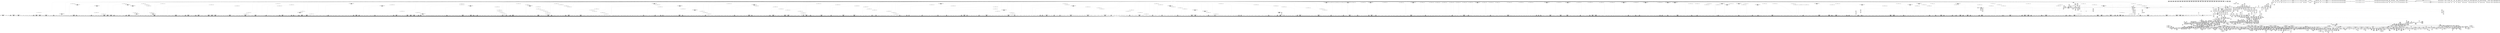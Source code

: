 digraph {
	CE0x55f9dd0 [shape=record,shape=Mrecord,label="{CE0x55f9dd0|80:_i64,_:_CRE_1638,1639_}"]
	CE0x55320d0 [shape=record,shape=Mrecord,label="{CE0x55320d0|0:_i16,_4:_i32,_8:_i16,_40:_%struct.super_block*,_:_SCMRE_56,64_|*MultipleSource*|security/apparmor/lsm.c,435|security/apparmor/include/apparmor.h,117|Function::mediated_filesystem&Arg::inode::|*LoadInst*|include/linux/fs.h,1916}"]
	CE0x557eca0 [shape=record,shape=Mrecord,label="{CE0x557eca0|_ret_i32_%call17,_!dbg_!15526|security/apparmor/file.c,307|*SummSink*}"]
	CE0x5539930 [shape=record,shape=Mrecord,label="{CE0x5539930|aa_cred_profile:do.cond|*SummSource*}"]
	CE0x55c39d0 [shape=record,shape=Mrecord,label="{CE0x55c39d0|0:_i16,_4:_i32,_8:_i16,_40:_%struct.super_block*,_:_SCMRE_520,528_|*MultipleSource*|security/apparmor/lsm.c,435|security/apparmor/include/apparmor.h,117|Function::mediated_filesystem&Arg::inode::|*LoadInst*|include/linux/fs.h,1916}"]
	CE0x5613d70 [shape=record,shape=Mrecord,label="{CE0x5613d70|aa_file_perm:tmp2|*SummSink*}"]
	CE0x5589140 [shape=record,shape=Mrecord,label="{CE0x5589140|aa_cred_profile:if.then|*SummSource*}"]
	CE0x55d1730 [shape=record,shape=Mrecord,label="{CE0x55d1730|0:_i16,_4:_i32,_8:_i16,_40:_%struct.super_block*,_:_SCMRE_874,875_}"]
	CE0x55d3fd0 [shape=record,shape=Mrecord,label="{CE0x55d3fd0|0:_i16,_4:_i32,_8:_i16,_40:_%struct.super_block*,_:_SCMRE_900,901_}"]
	CE0x54b7b80 [shape=record,shape=Mrecord,label="{CE0x54b7b80|i32_1024|*Constant*}"]
	CE0x54f2350 [shape=record,shape=Mrecord,label="{CE0x54f2350|aa_cred_profile:tmp9|security/apparmor/include/context.h,100|*SummSource*}"]
	CE0x54e9c30 [shape=record,shape=Mrecord,label="{CE0x54e9c30|16:_%struct.vfsmount*,_24:_%struct.dentry*,_32:_%struct.inode*,_408:_%struct.cred*,_456:_i8*,_:_CRE_162,163_}"]
	CE0x55e9930 [shape=record,shape=Mrecord,label="{CE0x55e9930|80:_i64,_:_CRE_144,152_|*MultipleSource*|*LoadInst*|security/apparmor/include/apparmor.h,117|security/apparmor/include/apparmor.h,117}"]
	CE0x5561e70 [shape=record,shape=Mrecord,label="{CE0x5561e70|i64_15|*Constant*}"]
	CE0x55588d0 [shape=record,shape=Mrecord,label="{CE0x55588d0|aa_file_perm:tmp5|security/apparmor/file.c,452|*SummSource*}"]
	CE0x55f6540 [shape=record,shape=Mrecord,label="{CE0x55f6540|80:_i64,_:_CRE_1363,1364_}"]
	CE0x54e24e0 [shape=record,shape=Mrecord,label="{CE0x54e24e0|16:_%struct.vfsmount*,_24:_%struct.dentry*,_32:_%struct.inode*,_408:_%struct.cred*,_456:_i8*,_:_CRE_124,125_}"]
	CE0x55c4ff0 [shape=record,shape=Mrecord,label="{CE0x55c4ff0|0:_i16,_4:_i32,_8:_i16,_40:_%struct.super_block*,_:_SCMRE_556,557_}"]
	CE0x55f2500 [shape=record,shape=Mrecord,label="{CE0x55f2500|80:_i64,_:_CRE_1304,1305_}"]
	CE0x54d1180 [shape=record,shape=Mrecord,label="{CE0x54d1180|apparmor_file_lock:tmp6|security/apparmor/lsm.c,464|*SummSource*}"]
	CE0x54c26f0 [shape=record,shape=Mrecord,label="{CE0x54c26f0|i64*_getelementptr_inbounds_(_5_x_i64_,_5_x_i64_*___llvm_gcov_ctr98,_i64_0,_i64_4)|*Constant*|*SummSource*}"]
	CE0x54fb790 [shape=record,shape=Mrecord,label="{CE0x54fb790|aa_cred_profile:tmp14|security/apparmor/include/context.h,100|*SummSource*}"]
	CE0x55d8650 [shape=record,shape=Mrecord,label="{CE0x55d8650|0:_i16,_4:_i32,_8:_i16,_40:_%struct.super_block*,_:_SCMRE_977,978_}"]
	CE0x5500ee0 [shape=record,shape=Mrecord,label="{CE0x5500ee0|44:_i32,_48:_i16,_128:_i8*,_:_SCMRE_168,176_|*MultipleSource*|Function::aa_cred_profile&Arg::cred::|*LoadInst*|security/apparmor/lsm.c,429|security/apparmor/include/context.h,99}"]
	CE0x54e6020 [shape=record,shape=Mrecord,label="{CE0x54e6020|aa_file_perm:op|Function::aa_file_perm&Arg::op::|*SummSource*}"]
	CE0x5551bb0 [shape=record,shape=Mrecord,label="{CE0x5551bb0|common_file_perm:tmp25|security/apparmor/lsm.c,434}"]
	CE0x54fc350 [shape=record,shape=Mrecord,label="{CE0x54fc350|aa_cred_profile:tmp16|security/apparmor/include/context.h,100|*SummSink*}"]
	CE0x550c2f0 [shape=record,shape=Mrecord,label="{CE0x550c2f0|16:_%struct.vfsmount*,_24:_%struct.dentry*,_32:_%struct.inode*,_408:_%struct.cred*,_456:_i8*,_:_CRE_416,424_|*MultipleSource*|security/apparmor/lsm.c,428|Function::common_file_perm&Arg::file::|Function::apparmor_file_lock&Arg::file::}"]
	CE0x54fc1d0 [shape=record,shape=Mrecord,label="{CE0x54fc1d0|aa_cred_profile:tmp16|security/apparmor/include/context.h,100|*SummSource*}"]
	CE0x5502370 [shape=record,shape=Mrecord,label="{CE0x5502370|16:_%struct.vfsmount*,_24:_%struct.dentry*,_32:_%struct.inode*,_408:_%struct.cred*,_456:_i8*,_:_CRE_186,187_}"]
	CE0x5505c70 [shape=record,shape=Mrecord,label="{CE0x5505c70|i64*_getelementptr_inbounds_(_28_x_i64_,_28_x_i64_*___llvm_gcov_ctr87,_i64_0,_i64_1)|*Constant*|*SummSource*}"]
	CE0x55ddd90 [shape=record,shape=Mrecord,label="{CE0x55ddd90|80:_i64,_:_CRE_446,447_}"]
	CE0x5545aa0 [shape=record,shape=Mrecord,label="{CE0x5545aa0|i1_true|*Constant*}"]
	CE0x5588bc0 [shape=record,shape=Mrecord,label="{CE0x5588bc0|aa_cred_profile:tmp8|security/apparmor/include/context.h,100}"]
	CE0x5593820 [shape=record,shape=Mrecord,label="{CE0x5593820|i64_1|*Constant*}"]
	CE0x54ec520 [shape=record,shape=Mrecord,label="{CE0x54ec520|16:_%struct.vfsmount*,_24:_%struct.dentry*,_32:_%struct.inode*,_408:_%struct.cred*,_456:_i8*,_:_CRE_78,79_}"]
	CE0x55763f0 [shape=record,shape=Mrecord,label="{CE0x55763f0|0:_i16,_4:_i32,_8:_i16,_40:_%struct.super_block*,_:_SCMRE_480,481_}"]
	CE0x54ee4d0 [shape=record,shape=Mrecord,label="{CE0x54ee4d0|aa_cred_profile:tmp2}"]
	CE0x54e93d0 [shape=record,shape=Mrecord,label="{CE0x54e93d0|16:_%struct.vfsmount*,_24:_%struct.dentry*,_32:_%struct.inode*,_408:_%struct.cred*,_456:_i8*,_:_CRE_199,200_}"]
	CE0x557b510 [shape=record,shape=Mrecord,label="{CE0x557b510|aa_file_perm:bb|*SummSink*}"]
	CE0x55e2e60 [shape=record,shape=Mrecord,label="{CE0x55e2e60|80:_i64,_:_CRE_598,599_}"]
	CE0x55685f0 [shape=record,shape=Mrecord,label="{CE0x55685f0|0:_i16,_4:_i32,_8:_i16,_40:_%struct.super_block*,_:_SCMRE_187,188_}"]
	CE0x556dd20 [shape=record,shape=Mrecord,label="{CE0x556dd20|0:_i16,_4:_i32,_8:_i16,_40:_%struct.super_block*,_:_SCMRE_266,267_}"]
	CE0x54e15a0 [shape=record,shape=Mrecord,label="{CE0x54e15a0|aa_file_perm:call|security/apparmor/file.c,452|*SummSource*}"]
	CE0x54c2c30 [shape=record,shape=Mrecord,label="{CE0x54c2c30|apparmor_file_lock:tmp1|*SummSource*}"]
	CE0x560c570 [shape=record,shape=Mrecord,label="{CE0x560c570|aa_cred_profile:do.end10}"]
	CE0x558f210 [shape=record,shape=Mrecord,label="{CE0x558f210|80:_i64,_:_CRE_1848,1856_|*MultipleSource*|*LoadInst*|security/apparmor/include/apparmor.h,117|security/apparmor/include/apparmor.h,117}"]
	CE0x5548ce0 [shape=record,shape=Mrecord,label="{CE0x5548ce0|i64_19|*Constant*|*SummSource*}"]
	CE0x5615040 [shape=record,shape=Mrecord,label="{CE0x5615040|get_current:tmp2}"]
	CE0x555ee90 [shape=record,shape=Mrecord,label="{CE0x555ee90|GLOBAL:__aa_current_profile|*Constant*|*SummSource*}"]
	CE0x5504e70 [shape=record,shape=Mrecord,label="{CE0x5504e70|common_file_perm:tmp1|*SummSink*}"]
	CE0x55d5290 [shape=record,shape=Mrecord,label="{CE0x55d5290|0:_i16,_4:_i32,_8:_i16,_40:_%struct.super_block*,_:_SCMRE_912,913_}"]
	CE0x5591090 [shape=record,shape=Mrecord,label="{CE0x5591090|aa_cred_profile:tmp20|security/apparmor/include/context.h,100|*SummSink*}"]
	CE0x55e00c0 [shape=record,shape=Mrecord,label="{CE0x55e00c0|80:_i64,_:_CRE_544,552_|*MultipleSource*|*LoadInst*|security/apparmor/include/apparmor.h,117|security/apparmor/include/apparmor.h,117}"]
	CE0x5516a30 [shape=record,shape=Mrecord,label="{CE0x5516a30|i64*_getelementptr_inbounds_(_2_x_i64_,_2_x_i64_*___llvm_gcov_ctr88,_i64_0,_i64_1)|*Constant*|*SummSource*}"]
	CE0x55ddfb0 [shape=record,shape=Mrecord,label="{CE0x55ddfb0|80:_i64,_:_CRE_448,449_}"]
	CE0x55ded80 [shape=record,shape=Mrecord,label="{CE0x55ded80|80:_i64,_:_CRE_461,462_}"]
	CE0x566f960 [shape=record,shape=Mrecord,label="{CE0x566f960|i1_true|*Constant*}"]
	CE0x5565770 [shape=record,shape=Mrecord,label="{CE0x5565770|common_file_perm:tmp37|security/apparmor/lsm.c,447|*SummSink*}"]
	CE0x5588a10 [shape=record,shape=Mrecord,label="{CE0x5588a10|aa_cred_profile:tmp7|security/apparmor/include/context.h,100|*SummSource*}"]
	CE0x5566df0 [shape=record,shape=Mrecord,label="{CE0x5566df0|common_file_perm:mode17|security/apparmor/lsm.c,447}"]
	CE0x55d79a0 [shape=record,shape=Mrecord,label="{CE0x55d79a0|0:_i16,_4:_i32,_8:_i16,_40:_%struct.super_block*,_:_SCMRE_944,952_|*MultipleSource*|security/apparmor/lsm.c,435|security/apparmor/include/apparmor.h,117|Function::mediated_filesystem&Arg::inode::|*LoadInst*|include/linux/fs.h,1916}"]
	CE0x55e8060 [shape=record,shape=Mrecord,label="{CE0x55e8060|80:_i64,_:_CRE_48,56_|*MultipleSource*|*LoadInst*|security/apparmor/include/apparmor.h,117|security/apparmor/include/apparmor.h,117}"]
	CE0x55c5a50 [shape=record,shape=Mrecord,label="{CE0x55c5a50|0:_i16,_4:_i32,_8:_i16,_40:_%struct.super_block*,_:_SCMRE_563,564_}"]
	CE0x54d59e0 [shape=record,shape=Mrecord,label="{CE0x54d59e0|apparmor_file_lock:file|Function::apparmor_file_lock&Arg::file::|*SummSource*}"]
	CE0x55f4230 [shape=record,shape=Mrecord,label="{CE0x55f4230|80:_i64,_:_CRE_1330,1331_}"]
	CE0x54fc4d0 [shape=record,shape=Mrecord,label="{CE0x54fc4d0|aa_cred_profile:tmp17|security/apparmor/include/context.h,100}"]
	CE0x557d7d0 [shape=record,shape=Mrecord,label="{CE0x557d7d0|get_current:tmp|*SummSource*}"]
	CE0x55f6430 [shape=record,shape=Mrecord,label="{CE0x55f6430|80:_i64,_:_CRE_1362,1363_}"]
	CE0x5608690 [shape=record,shape=Mrecord,label="{CE0x5608690|file_inode17:tmp}"]
	CE0x55e8b60 [shape=record,shape=Mrecord,label="{CE0x55e8b60|80:_i64,_:_CRE_96,104_|*MultipleSource*|*LoadInst*|security/apparmor/include/apparmor.h,117|security/apparmor/include/apparmor.h,117}"]
	CE0x54cbd50 [shape=record,shape=Mrecord,label="{CE0x54cbd50|i32_14|*Constant*}"]
	CE0x55f9220 [shape=record,shape=Mrecord,label="{CE0x55f9220|80:_i64,_:_CRE_1627,1628_}"]
	CE0x5596170 [shape=record,shape=Mrecord,label="{CE0x5596170|aa_cred_profile:bb|*SummSink*}"]
	CE0x55155e0 [shape=record,shape=Mrecord,label="{CE0x55155e0|common_file_perm:if.then|*SummSource*}"]
	CE0x55df2d0 [shape=record,shape=Mrecord,label="{CE0x55df2d0|80:_i64,_:_CRE_480,488_|*MultipleSource*|*LoadInst*|security/apparmor/include/apparmor.h,117|security/apparmor/include/apparmor.h,117}"]
	CE0x55ee980 [shape=record,shape=Mrecord,label="{CE0x55ee980|80:_i64,_:_CRE_1228,1229_}"]
	CE0x55d7e00 [shape=record,shape=Mrecord,label="{CE0x55d7e00|0:_i16,_4:_i32,_8:_i16,_40:_%struct.super_block*,_:_SCMRE_960,968_|*MultipleSource*|security/apparmor/lsm.c,435|security/apparmor/include/apparmor.h,117|Function::mediated_filesystem&Arg::inode::|*LoadInst*|include/linux/fs.h,1916}"]
	CE0x5631590 [shape=record,shape=Mrecord,label="{CE0x5631590|_ret_%struct.inode*_%tmp4,_!dbg_!15470|include/linux/fs.h,1916}"]
	CE0x553f000 [shape=record,shape=Mrecord,label="{CE0x553f000|_call_void_asm_sideeffect_1:_09ud2_0A.pushsection___bug_table,_22a_22_0A2:_09.long_1b_-_2b,_$_0:c_-_2b_0A_09.word_$_1:c_,_0_0A_09.org_2b+$_2:c_0A.popsection_,_i,i,i,_dirflag_,_fpsr_,_flags_(i8*_getelementptr_inbounds_(_24_x_i8_,_24_x_i8_*_.str8,_i32_0,_i32_0),_i32_432,_i64_12)_#2,_!dbg_!15488,_!srcloc_!15491|security/apparmor/lsm.c,432|*SummSource*}"]
	CE0x5604830 [shape=record,shape=Mrecord,label="{CE0x5604830|80:_i64,_:_CRE_1896,1904_|*MultipleSource*|*LoadInst*|security/apparmor/include/apparmor.h,117|security/apparmor/include/apparmor.h,117}"]
	CE0x554f290 [shape=record,shape=Mrecord,label="{CE0x554f290|common_file_perm:and|security/apparmor/lsm.c,448|*SummSink*}"]
	CE0x55d9a90 [shape=record,shape=Mrecord,label="{CE0x55d9a90|i32_10|*Constant*}"]
	CE0x54ef900 [shape=record,shape=Mrecord,label="{CE0x54ef900|16:_%struct.vfsmount*,_24:_%struct.dentry*,_32:_%struct.inode*,_408:_%struct.cred*,_456:_i8*,_:_CRE_212,213_}"]
	CE0x55fa210 [shape=record,shape=Mrecord,label="{CE0x55fa210|80:_i64,_:_CRE_1642,1643_}"]
	CE0x55369b0 [shape=record,shape=Mrecord,label="{CE0x55369b0|aa_cred_profile:tobool1|security/apparmor/include/context.h,100}"]
	CE0x54e4d90 [shape=record,shape=Mrecord,label="{CE0x54e4d90|_ret_i32_%retval.0,_!dbg_!15536|security/apparmor/lsm.c,452|*SummSource*}"]
	CE0x5614830 [shape=record,shape=Mrecord,label="{CE0x5614830|COLLAPSED:_GCMRE___llvm_gcov_ctr112_internal_global_2_x_i64_zeroinitializer:_elem_0:default:}"]
	CE0x560d2d0 [shape=record,shape=Mrecord,label="{CE0x560d2d0|__aa_current_profile:do.end|*SummSink*}"]
	CE0x550af90 [shape=record,shape=Mrecord,label="{CE0x550af90|mediated_filesystem:i_sb|security/apparmor/include/apparmor.h,117|*SummSource*}"]
	CE0x55935e0 [shape=record,shape=Mrecord,label="{CE0x55935e0|aa_cred_profile:lor.rhs|*SummSource*}"]
	CE0x5501480 [shape=record,shape=Mrecord,label="{CE0x5501480|file_inode:tmp1|*SummSink*}"]
	CE0x5616100 [shape=record,shape=Mrecord,label="{CE0x5616100|mediated_filesystem:tobool|security/apparmor/include/apparmor.h,117|*SummSource*}"]
	CE0x56077a0 [shape=record,shape=Mrecord,label="{CE0x56077a0|__aa_current_profile:tmp9|security/apparmor/include/context.h,138|*SummSource*}"]
	CE0x566b6e0 [shape=record,shape=Mrecord,label="{CE0x566b6e0|i64_12|*Constant*}"]
	CE0x55748c0 [shape=record,shape=Mrecord,label="{CE0x55748c0|0:_i16,_4:_i32,_8:_i16,_40:_%struct.super_block*,_:_SCMRE_432,440_|*MultipleSource*|security/apparmor/lsm.c,435|security/apparmor/include/apparmor.h,117|Function::mediated_filesystem&Arg::inode::|*LoadInst*|include/linux/fs.h,1916}"]
	CE0x55ec7b0 [shape=record,shape=Mrecord,label="{CE0x55ec7b0|80:_i64,_:_CRE_344,352_|*MultipleSource*|*LoadInst*|security/apparmor/include/apparmor.h,117|security/apparmor/include/apparmor.h,117}"]
	CE0x55ee650 [shape=record,shape=Mrecord,label="{CE0x55ee650|80:_i64,_:_CRE_1225,1226_}"]
	CE0x5571a10 [shape=record,shape=Mrecord,label="{CE0x5571a10|0:_i16,_4:_i32,_8:_i16,_40:_%struct.super_block*,_:_SCMRE_305,306_}"]
	CE0x5558140 [shape=record,shape=Mrecord,label="{CE0x5558140|aa_file_perm:mode|security/apparmor/file.c,451|*SummSource*}"]
	CE0x55f3bd0 [shape=record,shape=Mrecord,label="{CE0x55f3bd0|80:_i64,_:_CRE_1324,1325_}"]
	CE0x5515f00 [shape=record,shape=Mrecord,label="{CE0x5515f00|16:_%struct.vfsmount*,_24:_%struct.dentry*,_32:_%struct.inode*,_408:_%struct.cred*,_456:_i8*,_:_CRE_10,11_}"]
	CE0x5506080 [shape=record,shape=Mrecord,label="{CE0x5506080|mediated_filesystem:tmp2|*SummSource*}"]
	CE0x5666080 [shape=record,shape=Mrecord,label="{CE0x5666080|aa_path_perm:op|Function::aa_path_perm&Arg::op::|*SummSource*}"]
	CE0x5598d70 [shape=record,shape=Mrecord,label="{CE0x5598d70|i64*_getelementptr_inbounds_(_16_x_i64_,_16_x_i64_*___llvm_gcov_ctr46,_i64_0,_i64_10)|*Constant*}"]
	CE0x55e6670 [shape=record,shape=Mrecord,label="{CE0x55e6670|80:_i64,_:_CRE_736,880_|*MultipleSource*|*LoadInst*|security/apparmor/include/apparmor.h,117|security/apparmor/include/apparmor.h,117}"]
	CE0x550a590 [shape=record,shape=Mrecord,label="{CE0x550a590|44:_i32,_48:_i16,_128:_i8*,_:_SCMRE_0,4_|*MultipleSource*|Function::aa_cred_profile&Arg::cred::|*LoadInst*|security/apparmor/lsm.c,429|security/apparmor/include/context.h,99}"]
	CE0x54ec930 [shape=record,shape=Mrecord,label="{CE0x54ec930|common_file_perm:do.end7|*SummSink*}"]
	CE0x5564fd0 [shape=record,shape=Mrecord,label="{CE0x5564fd0|i64_17|*Constant*}"]
	CE0x561ccc0 [shape=record,shape=Mrecord,label="{CE0x561ccc0|aa_file_perm:tmp1}"]
	CE0x5593c10 [shape=record,shape=Mrecord,label="{CE0x5593c10|0:_i16,_4:_i32,_8:_i16,_40:_%struct.super_block*,_:_SCMRE_128,136_|*MultipleSource*|security/apparmor/lsm.c,435|security/apparmor/include/apparmor.h,117|Function::mediated_filesystem&Arg::inode::|*LoadInst*|include/linux/fs.h,1916}"]
	CE0x5502d40 [shape=record,shape=Mrecord,label="{CE0x5502d40|i32_22|*Constant*}"]
	CE0x5598690 [shape=record,shape=Mrecord,label="{CE0x5598690|aa_cred_profile:tmp22|security/apparmor/include/context.h,100|*SummSource*}"]
	CE0x54d5870 [shape=record,shape=Mrecord,label="{CE0x54d5870|apparmor_file_lock:file|Function::apparmor_file_lock&Arg::file::}"]
	CE0x5518260 [shape=record,shape=Mrecord,label="{CE0x5518260|16:_%struct.vfsmount*,_24:_%struct.dentry*,_32:_%struct.inode*,_408:_%struct.cred*,_456:_i8*,_:_CRE_360,368_|*MultipleSource*|security/apparmor/lsm.c,428|Function::common_file_perm&Arg::file::|Function::apparmor_file_lock&Arg::file::}"]
	CE0x54ff300 [shape=record,shape=Mrecord,label="{CE0x54ff300|16:_%struct.vfsmount*,_24:_%struct.dentry*,_32:_%struct.inode*,_408:_%struct.cred*,_456:_i8*,_:_CRE_472,480_|*MultipleSource*|security/apparmor/lsm.c,428|Function::common_file_perm&Arg::file::|Function::apparmor_file_lock&Arg::file::}"]
	CE0x55d4c50 [shape=record,shape=Mrecord,label="{CE0x55d4c50|0:_i16,_4:_i32,_8:_i16,_40:_%struct.super_block*,_:_SCMRE_908,909_}"]
	CE0x55e3080 [shape=record,shape=Mrecord,label="{CE0x55e3080|80:_i64,_:_CRE_600,601_}"]
	CE0x559e000 [shape=record,shape=Mrecord,label="{CE0x559e000|aa_cred_profile:tmp28|security/apparmor/include/context.h,100}"]
	CE0x562e5f0 [shape=record,shape=Mrecord,label="{CE0x562e5f0|file_inode17:tmp3|*SummSink*}"]
	CE0x55e37f0 [shape=record,shape=Mrecord,label="{CE0x55e37f0|80:_i64,_:_CRE_607,608_}"]
	CE0x5558e30 [shape=record,shape=Mrecord,label="{CE0x5558e30|i32_4|*Constant*|*SummSink*}"]
	CE0x5609fd0 [shape=record,shape=Mrecord,label="{CE0x5609fd0|i8*_getelementptr_inbounds_(_36_x_i8_,_36_x_i8_*_.str12,_i32_0,_i32_0)|*Constant*}"]
	CE0x5552eb0 [shape=record,shape=Mrecord,label="{CE0x5552eb0|common_file_perm:tmp16|security/apparmor/lsm.c,432}"]
	CE0x556d550 [shape=record,shape=Mrecord,label="{CE0x556d550|0:_i16,_4:_i32,_8:_i16,_40:_%struct.super_block*,_:_SCMRE_261,262_}"]
	CE0x55990e0 [shape=record,shape=Mrecord,label="{CE0x55990e0|i64*_getelementptr_inbounds_(_16_x_i64_,_16_x_i64_*___llvm_gcov_ctr46,_i64_0,_i64_10)|*Constant*|*SummSource*}"]
	CE0x5666ed0 [shape=record,shape=Mrecord,label="{CE0x5666ed0|i32_32768|*Constant*|*SummSink*}"]
	CE0x55f2be0 [shape=record,shape=Mrecord,label="{CE0x55f2be0|80:_i64,_:_CRE_1309,1310_}"]
	CE0x54c5df0 [shape=record,shape=Mrecord,label="{CE0x54c5df0|apparmor_file_lock:mask.0|*SummSink*}"]
	CE0x5565880 [shape=record,shape=Mrecord,label="{CE0x5565880|i64_18|*Constant*}"]
	CE0x54ef740 [shape=record,shape=Mrecord,label="{CE0x54ef740|16:_%struct.vfsmount*,_24:_%struct.dentry*,_32:_%struct.inode*,_408:_%struct.cred*,_456:_i8*,_:_CRE_211,212_}"]
	CE0x54cc020 [shape=record,shape=Mrecord,label="{CE0x54cc020|apparmor_file_lock:tmp8|security/apparmor/lsm.c,466|*SummSource*}"]
	CE0x5531ca0 [shape=record,shape=Mrecord,label="{CE0x5531ca0|0:_i16,_4:_i32,_8:_i16,_40:_%struct.super_block*,_:_SCMRE_4,8_|*MultipleSource*|security/apparmor/lsm.c,435|security/apparmor/include/apparmor.h,117|Function::mediated_filesystem&Arg::inode::|*LoadInst*|include/linux/fs.h,1916}"]
	CE0x55c6860 [shape=record,shape=Mrecord,label="{CE0x55c6860|0:_i16,_4:_i32,_8:_i16,_40:_%struct.super_block*,_:_SCMRE_572,573_}"]
	CE0x55daed0 [shape=record,shape=Mrecord,label="{CE0x55daed0|80:_i64,_:_CRE_402,403_}"]
	CE0x555d090 [shape=record,shape=Mrecord,label="{CE0x555d090|common_file_perm:tmp32|security/apparmor/lsm.c,434|*SummSource*}"]
	CE0x55de940 [shape=record,shape=Mrecord,label="{CE0x55de940|80:_i64,_:_CRE_457,458_}"]
	CE0x55df4f0 [shape=record,shape=Mrecord,label="{CE0x55df4f0|80:_i64,_:_CRE_488,496_|*MultipleSource*|*LoadInst*|security/apparmor/include/apparmor.h,117|security/apparmor/include/apparmor.h,117}"]
	CE0x5500040 [shape=record,shape=Mrecord,label="{CE0x5500040|aa_cred_profile:tmp3|*SummSource*}"]
	CE0x55794d0 [shape=record,shape=Mrecord,label="{CE0x55794d0|i32_78|*Constant*|*SummSink*}"]
	CE0x54e01e0 [shape=record,shape=Mrecord,label="{CE0x54e01e0|common_file_perm:if.end}"]
	CE0x55dc300 [shape=record,shape=Mrecord,label="{CE0x55dc300|80:_i64,_:_CRE_421,422_}"]
	CE0x54ff880 [shape=record,shape=Mrecord,label="{CE0x54ff880|16:_%struct.vfsmount*,_24:_%struct.dentry*,_32:_%struct.inode*,_408:_%struct.cred*,_456:_i8*,_:_CRE_488,496_|*MultipleSource*|security/apparmor/lsm.c,428|Function::common_file_perm&Arg::file::|Function::apparmor_file_lock&Arg::file::}"]
	CE0x55eefe0 [shape=record,shape=Mrecord,label="{CE0x55eefe0|80:_i64,_:_CRE_1234,1235_}"]
	CE0x5509960 [shape=record,shape=Mrecord,label="{CE0x5509960|16:_%struct.vfsmount*,_24:_%struct.dentry*,_32:_%struct.inode*,_408:_%struct.cred*,_456:_i8*,_:_CRE_65,66_}"]
	CE0x54eb2c0 [shape=record,shape=Mrecord,label="{CE0x54eb2c0|16:_%struct.vfsmount*,_24:_%struct.dentry*,_32:_%struct.inode*,_408:_%struct.cred*,_456:_i8*,_:_CRE_172,173_}"]
	CE0x55da2d0 [shape=record,shape=Mrecord,label="{CE0x55da2d0|80:_i64,_:_CRE_392,393_}"]
	CE0x54dc510 [shape=record,shape=Mrecord,label="{CE0x54dc510|common_file_perm:do.body5|*SummSink*}"]
	CE0x55001f0 [shape=record,shape=Mrecord,label="{CE0x55001f0|_call_void_mcount()_#2|*SummSource*}"]
	CE0x5588500 [shape=record,shape=Mrecord,label="{CE0x5588500|%struct.aa_task_cxt*_null|*Constant*|*SummSink*}"]
	CE0x55d92f0 [shape=record,shape=Mrecord,label="{CE0x55d92f0|0:_i16,_4:_i32,_8:_i16,_40:_%struct.super_block*,_:_SCMRE_988,992_|*MultipleSource*|security/apparmor/lsm.c,435|security/apparmor/include/apparmor.h,117|Function::mediated_filesystem&Arg::inode::|*LoadInst*|include/linux/fs.h,1916}"]
	CE0x5611da0 [shape=record,shape=Mrecord,label="{CE0x5611da0|_call_void_lockdep_rcu_suspicious(i8*_getelementptr_inbounds_(_36_x_i8_,_36_x_i8_*_.str12,_i32_0,_i32_0),_i32_138,_i8*_getelementptr_inbounds_(_45_x_i8_,_45_x_i8_*_.str14,_i32_0,_i32_0))_#7,_!dbg_!15483|security/apparmor/include/context.h,138}"]
	CE0x55ed210 [shape=record,shape=Mrecord,label="{CE0x55ed210|i32_10|*Constant*|*SummSource*}"]
	CE0x54e52d0 [shape=record,shape=Mrecord,label="{CE0x54e52d0|_ret_i32_%call,_!dbg_!15478|security/apparmor/lsm.c,466|*SummSource*}"]
	CE0x55dca70 [shape=record,shape=Mrecord,label="{CE0x55dca70|80:_i64,_:_CRE_428,429_}"]
	CE0x55fb750 [shape=record,shape=Mrecord,label="{CE0x55fb750|80:_i64,_:_CRE_1662,1663_}"]
	CE0x559c4e0 [shape=record,shape=Mrecord,label="{CE0x559c4e0|aa_cred_profile:tmp30|security/apparmor/include/context.h,100|*SummSource*}"]
	CE0x55f1840 [shape=record,shape=Mrecord,label="{CE0x55f1840|80:_i64,_:_CRE_1272,1273_}"]
	CE0x55171d0 [shape=record,shape=Mrecord,label="{CE0x55171d0|44:_i32,_48:_i16,_128:_i8*,_:_SCMRE_24,28_|*MultipleSource*|Function::aa_cred_profile&Arg::cred::|*LoadInst*|security/apparmor/lsm.c,429|security/apparmor/include/context.h,99}"]
	CE0x55f9ff0 [shape=record,shape=Mrecord,label="{CE0x55f9ff0|80:_i64,_:_CRE_1640,1641_}"]
	CE0x54fb1c0 [shape=record,shape=Mrecord,label="{CE0x54fb1c0|i64_5|*Constant*|*SummSink*}"]
	CE0x556d3c0 [shape=record,shape=Mrecord,label="{CE0x556d3c0|0:_i16,_4:_i32,_8:_i16,_40:_%struct.super_block*,_:_SCMRE_260,261_}"]
	CE0x55f8130 [shape=record,shape=Mrecord,label="{CE0x55f8130|80:_i64,_:_CRE_1600,1604_|*MultipleSource*|*LoadInst*|security/apparmor/include/apparmor.h,117|security/apparmor/include/apparmor.h,117}"]
	CE0x562b620 [shape=record,shape=Mrecord,label="{CE0x562b620|file_inode17:tmp4|*LoadInst*|include/linux/fs.h,1916}"]
	CE0x554bbc0 [shape=record,shape=Mrecord,label="{CE0x554bbc0|common_file_perm:tmp46|security/apparmor/lsm.c,448|*SummSink*}"]
	CE0x560fce0 [shape=record,shape=Mrecord,label="{CE0x560fce0|file_inode17:tmp1|*SummSource*}"]
	CE0x5577540 [shape=record,shape=Mrecord,label="{CE0x5577540|__aa_current_profile:tmp19|security/apparmor/include/context.h,138|*SummSource*}"]
	CE0x55c3c80 [shape=record,shape=Mrecord,label="{CE0x55c3c80|0:_i16,_4:_i32,_8:_i16,_40:_%struct.super_block*,_:_SCMRE_528,536_|*MultipleSource*|security/apparmor/lsm.c,435|security/apparmor/include/apparmor.h,117|Function::mediated_filesystem&Arg::inode::|*LoadInst*|include/linux/fs.h,1916}"]
	CE0x55d9750 [shape=record,shape=Mrecord,label="{CE0x55d9750|0:_i16,_4:_i32,_8:_i16,_40:_%struct.super_block*,_:_SCMRE_1000,1008_|*MultipleSource*|security/apparmor/lsm.c,435|security/apparmor/include/apparmor.h,117|Function::mediated_filesystem&Arg::inode::|*LoadInst*|include/linux/fs.h,1916}"]
	CE0x55e7d20 [shape=record,shape=Mrecord,label="{CE0x55e7d20|80:_i64,_:_CRE_32,40_|*MultipleSource*|*LoadInst*|security/apparmor/include/apparmor.h,117|security/apparmor/include/apparmor.h,117}"]
	CE0x55c69f0 [shape=record,shape=Mrecord,label="{CE0x55c69f0|0:_i16,_4:_i32,_8:_i16,_40:_%struct.super_block*,_:_SCMRE_573,574_}"]
	CE0x5596720 [shape=record,shape=Mrecord,label="{CE0x5596720|__aa_current_profile:tmp7|security/apparmor/include/context.h,138|*SummSink*}"]
	CE0x55e33b0 [shape=record,shape=Mrecord,label="{CE0x55e33b0|80:_i64,_:_CRE_603,604_}"]
	CE0x54eb640 [shape=record,shape=Mrecord,label="{CE0x54eb640|16:_%struct.vfsmount*,_24:_%struct.dentry*,_32:_%struct.inode*,_408:_%struct.cred*,_456:_i8*,_:_CRE_174,175_}"]
	CE0x556f7b0 [shape=record,shape=Mrecord,label="{CE0x556f7b0|0:_i16,_4:_i32,_8:_i16,_40:_%struct.super_block*,_:_SCMRE_283,284_}"]
	CE0x55ea6c0 [shape=record,shape=Mrecord,label="{CE0x55ea6c0|80:_i64,_:_CRE_208,216_|*MultipleSource*|*LoadInst*|security/apparmor/include/apparmor.h,117|security/apparmor/include/apparmor.h,117}"]
	CE0x560ceb0 [shape=record,shape=Mrecord,label="{CE0x560ceb0|aa_file_perm:cond|security/apparmor/file.c, 451|*SummSource*}"]
	CE0x567e440 [shape=record,shape=Mrecord,label="{CE0x567e440|aa_cred_profile:profile|security/apparmor/include/context.h,100}"]
	CE0x54ee540 [shape=record,shape=Mrecord,label="{CE0x54ee540|aa_cred_profile:tmp2|*SummSource*}"]
	CE0x5540ad0 [shape=record,shape=Mrecord,label="{CE0x5540ad0|GLOBAL:llvm.expect.i64|*Constant*|*SummSink*}"]
	CE0x55e46d0 [shape=record,shape=Mrecord,label="{CE0x55e46d0|80:_i64,_:_CRE_621,622_}"]
	CE0x5553f40 [shape=record,shape=Mrecord,label="{CE0x5553f40|common_file_perm:tmp17|security/apparmor/lsm.c,432|*SummSink*}"]
	CE0x561cfd0 [shape=record,shape=Mrecord,label="{CE0x561cfd0|__aa_current_profile:land.lhs.true|*SummSource*}"]
	CE0x5555530 [shape=record,shape=Mrecord,label="{CE0x5555530|common_file_perm:tmp20|security/apparmor/lsm.c,432|*SummSource*}"]
	CE0x54c58a0 [shape=record,shape=Mrecord,label="{CE0x54c58a0|16:_%struct.vfsmount*,_24:_%struct.dentry*,_32:_%struct.inode*,_408:_%struct.cred*,_456:_i8*,_:_CRE_73,74_}"]
	CE0x54dc580 [shape=record,shape=Mrecord,label="{CE0x54dc580|common_file_perm:do.end}"]
	CE0x553b230 [shape=record,shape=Mrecord,label="{CE0x553b230|common_file_perm:lnot1|security/apparmor/lsm.c,432|*SummSource*}"]
	CE0x5554880 [shape=record,shape=Mrecord,label="{CE0x5554880|i64*_getelementptr_inbounds_(_28_x_i64_,_28_x_i64_*___llvm_gcov_ctr87,_i64_0,_i64_9)|*Constant*|*SummSink*}"]
	CE0x5670500 [shape=record,shape=Mrecord,label="{CE0x5670500|i64*_getelementptr_inbounds_(_16_x_i64_,_16_x_i64_*___llvm_gcov_ctr46,_i64_0,_i64_4)|*Constant*}"]
	CE0x54f74e0 [shape=record,shape=Mrecord,label="{CE0x54f74e0|44:_i32,_48:_i16,_128:_i8*,_:_SCMRE_56,64_|*MultipleSource*|Function::aa_cred_profile&Arg::cred::|*LoadInst*|security/apparmor/lsm.c,429|security/apparmor/include/context.h,99}"]
	CE0x5607d70 [shape=record,shape=Mrecord,label="{CE0x5607d70|aa_file_perm:uid|security/apparmor/file.c,451}"]
	CE0x55d8140 [shape=record,shape=Mrecord,label="{CE0x55d8140|0:_i16,_4:_i32,_8:_i16,_40:_%struct.super_block*,_:_SCMRE_968,976_|*MultipleSource*|security/apparmor/lsm.c,435|security/apparmor/include/apparmor.h,117|Function::mediated_filesystem&Arg::inode::|*LoadInst*|include/linux/fs.h,1916}"]
	CE0x557b4a0 [shape=record,shape=Mrecord,label="{CE0x557b4a0|i64*_getelementptr_inbounds_(_2_x_i64_,_2_x_i64_*___llvm_gcov_ctr12,_i64_0,_i64_0)|*Constant*}"]
	CE0x552f890 [shape=record,shape=Mrecord,label="{CE0x552f890|GLOBAL:__aa_current_profile.__warned|Global_var:__aa_current_profile.__warned|*SummSink*}"]
	CE0x4fb9de0 [shape=record,shape=Mrecord,label="{CE0x4fb9de0|i32_2|*Constant*|*SummSink*}"]
	CE0x5567970 [shape=record,shape=Mrecord,label="{CE0x5567970|0:_i16,_4:_i32,_8:_i16,_40:_%struct.super_block*,_:_SCMRE_179,180_}"]
	CE0x55d5740 [shape=record,shape=Mrecord,label="{CE0x55d5740|0:_i16,_4:_i32,_8:_i16,_40:_%struct.super_block*,_:_SCMRE_915,916_}"]
	CE0x55477a0 [shape=record,shape=Mrecord,label="{CE0x55477a0|aa_cred_profile:cred|Function::aa_cred_profile&Arg::cred::|*SummSink*}"]
	CE0x54ca960 [shape=record,shape=Mrecord,label="{CE0x54ca960|common_file_perm:tmp23|security/apparmor/lsm.c,432}"]
	CE0x55c7b20 [shape=record,shape=Mrecord,label="{CE0x55c7b20|0:_i16,_4:_i32,_8:_i16,_40:_%struct.super_block*,_:_SCMRE_584,585_}"]
	CE0x55da6b0 [shape=record,shape=Mrecord,label="{CE0x55da6b0|80:_i64,_:_CRE_394,395_}"]
	CE0x54e6590 [shape=record,shape=Mrecord,label="{CE0x54e6590|aa_file_perm:profile|Function::aa_file_perm&Arg::profile::|*SummSink*}"]
	CE0x55eea90 [shape=record,shape=Mrecord,label="{CE0x55eea90|80:_i64,_:_CRE_1229,1230_}"]
	CE0x55579b0 [shape=record,shape=Mrecord,label="{CE0x55579b0|i64*_getelementptr_inbounds_(_28_x_i64_,_28_x_i64_*___llvm_gcov_ctr87,_i64_0,_i64_25)|*Constant*|*SummSink*}"]
	CE0x55c7350 [shape=record,shape=Mrecord,label="{CE0x55c7350|0:_i16,_4:_i32,_8:_i16,_40:_%struct.super_block*,_:_SCMRE_579,580_}"]
	CE0x5560ad0 [shape=record,shape=Mrecord,label="{CE0x5560ad0|file_inode:f|Function::file_inode&Arg::f::|*SummSink*}"]
	CE0x5504790 [shape=record,shape=Mrecord,label="{CE0x5504790|16:_%struct.vfsmount*,_24:_%struct.dentry*,_32:_%struct.inode*,_408:_%struct.cred*,_456:_i8*,_:_CRE_58,59_}"]
	CE0x54f4ec0 [shape=record,shape=Mrecord,label="{CE0x54f4ec0|common_file_perm:if.end28}"]
	CE0x561d3b0 [shape=record,shape=Mrecord,label="{CE0x561d3b0|i64_-2147483648|*Constant*|*SummSource*}"]
	CE0x5604a50 [shape=record,shape=Mrecord,label="{CE0x5604a50|80:_i64,_:_CRE_1904,1920_|*MultipleSource*|*LoadInst*|security/apparmor/include/apparmor.h,117|security/apparmor/include/apparmor.h,117}"]
	CE0x55f8cd0 [shape=record,shape=Mrecord,label="{CE0x55f8cd0|80:_i64,_:_CRE_1622,1623_}"]
	CE0x5605240 [shape=record,shape=Mrecord,label="{CE0x5605240|80:_i64,_:_CRE_2112,2120_|*MultipleSource*|*LoadInst*|security/apparmor/include/apparmor.h,117|security/apparmor/include/apparmor.h,117}"]
	CE0x561ae40 [shape=record,shape=Mrecord,label="{CE0x561ae40|__aa_current_profile:call|security/apparmor/include/context.h,138|*SummSink*}"]
	CE0x5512b50 [shape=record,shape=Mrecord,label="{CE0x5512b50|aa_cred_profile:tmp6|security/apparmor/include/context.h,100|*SummSink*}"]
	CE0x5544b50 [shape=record,shape=Mrecord,label="{CE0x5544b50|common_file_perm:tmp11|security/apparmor/lsm.c,432}"]
	CE0x55ddc80 [shape=record,shape=Mrecord,label="{CE0x55ddc80|80:_i64,_:_CRE_445,446_}"]
	CE0x54e2860 [shape=record,shape=Mrecord,label="{CE0x54e2860|16:_%struct.vfsmount*,_24:_%struct.dentry*,_32:_%struct.inode*,_408:_%struct.cred*,_456:_i8*,_:_CRE_126,127_}"]
	CE0x54f7dd0 [shape=record,shape=Mrecord,label="{CE0x54f7dd0|16:_%struct.vfsmount*,_24:_%struct.dentry*,_32:_%struct.inode*,_408:_%struct.cred*,_456:_i8*,_:_CRE_40,48_|*MultipleSource*|security/apparmor/lsm.c,428|Function::common_file_perm&Arg::file::|Function::apparmor_file_lock&Arg::file::}"]
	CE0x54efac0 [shape=record,shape=Mrecord,label="{CE0x54efac0|16:_%struct.vfsmount*,_24:_%struct.dentry*,_32:_%struct.inode*,_408:_%struct.cred*,_456:_i8*,_:_CRE_213,214_}"]
	CE0x5618de0 [shape=record,shape=Mrecord,label="{CE0x5618de0|__aa_current_profile:land.lhs.true2|*SummSink*}"]
	CE0x550df00 [shape=record,shape=Mrecord,label="{CE0x550df00|16:_%struct.vfsmount*,_24:_%struct.dentry*,_32:_%struct.inode*,_408:_%struct.cred*,_456:_i8*,_:_CRE_85,86_}"]
	CE0x55449e0 [shape=record,shape=Mrecord,label="{CE0x55449e0|i64*_getelementptr_inbounds_(_28_x_i64_,_28_x_i64_*___llvm_gcov_ctr87,_i64_0,_i64_5)|*Constant*}"]
	CE0x55509c0 [shape=record,shape=Mrecord,label="{CE0x55509c0|aa_cred_profile:conv|security/apparmor/include/context.h,100|*SummSource*}"]
	CE0x55778c0 [shape=record,shape=Mrecord,label="{CE0x55778c0|__aa_current_profile:tmp20|security/apparmor/include/context.h,138}"]
	CE0x550bcf0 [shape=record,shape=Mrecord,label="{CE0x550bcf0|16:_%struct.vfsmount*,_24:_%struct.dentry*,_32:_%struct.inode*,_408:_%struct.cred*,_456:_i8*,_:_CRE_404,408_|*MultipleSource*|security/apparmor/lsm.c,428|Function::common_file_perm&Arg::file::|Function::apparmor_file_lock&Arg::file::}"]
	CE0x55cd3e0 [shape=record,shape=Mrecord,label="{CE0x55cd3e0|0:_i16,_4:_i32,_8:_i16,_40:_%struct.super_block*,_:_SCMRE_696,704_|*MultipleSource*|security/apparmor/lsm.c,435|security/apparmor/include/apparmor.h,117|Function::mediated_filesystem&Arg::inode::|*LoadInst*|include/linux/fs.h,1916}"]
	CE0x55008c0 [shape=record,shape=Mrecord,label="{CE0x55008c0|common_file_perm:tmp|*SummSource*}"]
	CE0x55ee320 [shape=record,shape=Mrecord,label="{CE0x55ee320|80:_i64,_:_CRE_1222,1223_}"]
	CE0x5560a30 [shape=record,shape=Mrecord,label="{CE0x5560a30|file_inode:f|Function::file_inode&Arg::f::|*SummSource*}"]
	CE0x55021b0 [shape=record,shape=Mrecord,label="{CE0x55021b0|16:_%struct.vfsmount*,_24:_%struct.dentry*,_32:_%struct.inode*,_408:_%struct.cred*,_456:_i8*,_:_CRE_185,186_}"]
	CE0x5537c90 [shape=record,shape=Mrecord,label="{CE0x5537c90|aa_cred_profile:lor.rhs|*SummSink*}"]
	CE0x55dc0e0 [shape=record,shape=Mrecord,label="{CE0x55dc0e0|80:_i64,_:_CRE_419,420_}"]
	CE0x54eac30 [shape=record,shape=Mrecord,label="{CE0x54eac30|common_file_perm:if.then26}"]
	CE0x54b8f50 [shape=record,shape=Mrecord,label="{CE0x54b8f50|apparmor_file_lock:entry|*SummSource*}"]
	CE0x556fc60 [shape=record,shape=Mrecord,label="{CE0x556fc60|0:_i16,_4:_i32,_8:_i16,_40:_%struct.super_block*,_:_SCMRE_286,287_}"]
	CE0x556ee50 [shape=record,shape=Mrecord,label="{CE0x556ee50|0:_i16,_4:_i32,_8:_i16,_40:_%struct.super_block*,_:_SCMRE_277,278_}"]
	CE0x5555d50 [shape=record,shape=Mrecord,label="{CE0x5555d50|i64*_getelementptr_inbounds_(_28_x_i64_,_28_x_i64_*___llvm_gcov_ctr87,_i64_0,_i64_11)|*Constant*}"]
	CE0x5584ff0 [shape=record,shape=Mrecord,label="{CE0x5584ff0|common_file_perm:error.0|*SummSource*}"]
	CE0x55713d0 [shape=record,shape=Mrecord,label="{CE0x55713d0|0:_i16,_4:_i32,_8:_i16,_40:_%struct.super_block*,_:_SCMRE_301,302_}"]
	CE0x54e73f0 [shape=record,shape=Mrecord,label="{CE0x54e73f0|common_file_perm:tmp2|*SummSource*}"]
	CE0x5535250 [shape=record,shape=Mrecord,label="{CE0x5535250|0:_i16,_4:_i32,_8:_i16,_40:_%struct.super_block*,_:_SCMRE_152,153_}"]
	CE0x55c5280 [shape=record,shape=Mrecord,label="{CE0x55c5280|0:_i16,_4:_i32,_8:_i16,_40:_%struct.super_block*,_:_SCMRE_558,559_}"]
	CE0x562b860 [shape=record,shape=Mrecord,label="{CE0x562b860|file_inode17:f_inode|include/linux/fs.h,1916|*SummSink*}"]
	CE0x5572500 [shape=record,shape=Mrecord,label="{CE0x5572500|0:_i16,_4:_i32,_8:_i16,_40:_%struct.super_block*,_:_SCMRE_312,320_|*MultipleSource*|security/apparmor/lsm.c,435|security/apparmor/include/apparmor.h,117|Function::mediated_filesystem&Arg::inode::|*LoadInst*|include/linux/fs.h,1916}"]
	CE0x5612f50 [shape=record,shape=Mrecord,label="{CE0x5612f50|__aa_current_profile:tmp15|security/apparmor/include/context.h,138|*SummSource*}"]
	CE0x54df5c0 [shape=record,shape=Mrecord,label="{CE0x54df5c0|16:_%struct.vfsmount*,_24:_%struct.dentry*,_32:_%struct.inode*,_408:_%struct.cred*,_456:_i8*,_:_CRE_152,153_}"]
	CE0x5533d00 [shape=record,shape=Mrecord,label="{CE0x5533d00|0:_i16,_4:_i32,_8:_i16,_40:_%struct.super_block*,_:_SCMRE_8,12_|*MultipleSource*|security/apparmor/lsm.c,435|security/apparmor/include/apparmor.h,117|Function::mediated_filesystem&Arg::inode::|*LoadInst*|include/linux/fs.h,1916}"]
	CE0x55e1c50 [shape=record,shape=Mrecord,label="{CE0x55e1c50|80:_i64,_:_CRE_581,582_}"]
	CE0x566d100 [shape=record,shape=Mrecord,label="{CE0x566d100|file_inode17:bb|*SummSource*}"]
	CE0x5533ee0 [shape=record,shape=Mrecord,label="{CE0x5533ee0|aa_cred_profile:profile|security/apparmor/include/context.h,100|*SummSource*}"]
	CE0x554d490 [shape=record,shape=Mrecord,label="{CE0x554d490|common_file_perm:allow|security/apparmor/lsm.c,448|*SummSink*}"]
	CE0x5619cc0 [shape=record,shape=Mrecord,label="{CE0x5619cc0|__aa_current_profile:tobool1|security/apparmor/include/context.h,138|*SummSource*}"]
	CE0x560d820 [shape=record,shape=Mrecord,label="{CE0x560d820|aa_cred_profile:tmp17|security/apparmor/include/context.h,100}"]
	CE0x54f5730 [shape=record,shape=Mrecord,label="{CE0x54f5730|16:_%struct.vfsmount*,_24:_%struct.dentry*,_32:_%struct.inode*,_408:_%struct.cred*,_456:_i8*,_:_CRE_24,32_|*MultipleSource*|security/apparmor/lsm.c,428|Function::common_file_perm&Arg::file::|Function::apparmor_file_lock&Arg::file::}"]
	CE0x561d600 [shape=record,shape=Mrecord,label="{CE0x561d600|mediated_filesystem:tobool|security/apparmor/include/apparmor.h,117}"]
	CE0x55f8a60 [shape=record,shape=Mrecord,label="{CE0x55f8a60|80:_i64,_:_CRE_1619,1620_}"]
	CE0x55deb60 [shape=record,shape=Mrecord,label="{CE0x55deb60|80:_i64,_:_CRE_459,460_}"]
	CE0x55c3720 [shape=record,shape=Mrecord,label="{CE0x55c3720|0:_i16,_4:_i32,_8:_i16,_40:_%struct.super_block*,_:_SCMRE_512,520_|*MultipleSource*|security/apparmor/lsm.c,435|security/apparmor/include/apparmor.h,117|Function::mediated_filesystem&Arg::inode::|*LoadInst*|include/linux/fs.h,1916}"]
	CE0x55ee210 [shape=record,shape=Mrecord,label="{CE0x55ee210|80:_i64,_:_CRE_1221,1222_}"]
	CE0x54c9700 [shape=record,shape=Mrecord,label="{CE0x54c9700|common_file_perm:tmp21|security/apparmor/lsm.c,432}"]
	CE0x5515bf0 [shape=record,shape=Mrecord,label="{CE0x5515bf0|file_inode:tmp2|*SummSink*}"]
	CE0x54e06d0 [shape=record,shape=Mrecord,label="{CE0x54e06d0|common_file_perm:do.cond|*SummSink*}"]
	CE0x5605de0 [shape=record,shape=Mrecord,label="{CE0x5605de0|mediated_filesystem:tmp5|security/apparmor/include/apparmor.h,117}"]
	CE0x558dad0 [shape=record,shape=Mrecord,label="{CE0x558dad0|80:_i64,_:_CRE_1752,1760_|*MultipleSource*|*LoadInst*|security/apparmor/include/apparmor.h,117|security/apparmor/include/apparmor.h,117}"]
	CE0x55e9740 [shape=record,shape=Mrecord,label="{CE0x55e9740|80:_i64,_:_CRE_136,140_|*MultipleSource*|*LoadInst*|security/apparmor/include/apparmor.h,117|security/apparmor/include/apparmor.h,117}"]
	CE0x54f1260 [shape=record,shape=Mrecord,label="{CE0x54f1260|0:_i16,_4:_i32,_8:_i16,_40:_%struct.super_block*,_:_SCMRE_48,56_|*MultipleSource*|security/apparmor/lsm.c,435|security/apparmor/include/apparmor.h,117|Function::mediated_filesystem&Arg::inode::|*LoadInst*|include/linux/fs.h,1916}"]
	CE0x55074d0 [shape=record,shape=Mrecord,label="{CE0x55074d0|16:_%struct.vfsmount*,_24:_%struct.dentry*,_32:_%struct.inode*,_408:_%struct.cred*,_456:_i8*,_:_CRE_63,64_}"]
	CE0x55e6290 [shape=record,shape=Mrecord,label="{CE0x55e6290|80:_i64,_:_CRE_712,720_|*MultipleSource*|*LoadInst*|security/apparmor/include/apparmor.h,117|security/apparmor/include/apparmor.h,117}"]
	CE0x550da10 [shape=record,shape=Mrecord,label="{CE0x550da10|mediated_filesystem:tmp}"]
	CE0x54fac30 [shape=record,shape=Mrecord,label="{CE0x54fac30|aa_file_perm:entry|*SummSource*}"]
	CE0x5572050 [shape=record,shape=Mrecord,label="{CE0x5572050|0:_i16,_4:_i32,_8:_i16,_40:_%struct.super_block*,_:_SCMRE_309,310_}"]
	CE0x5504ae0 [shape=record,shape=Mrecord,label="{CE0x5504ae0|aa_cred_profile:security|security/apparmor/include/context.h,99}"]
	CE0x55f3130 [shape=record,shape=Mrecord,label="{CE0x55f3130|80:_i64,_:_CRE_1314,1315_}"]
	CE0x553e690 [shape=record,shape=Mrecord,label="{CE0x553e690|common_file_perm:tmp55|security/apparmor/lsm.c,449|*SummSink*}"]
	CE0x55dbb90 [shape=record,shape=Mrecord,label="{CE0x55dbb90|80:_i64,_:_CRE_414,415_}"]
	CE0x55d4f70 [shape=record,shape=Mrecord,label="{CE0x55d4f70|0:_i16,_4:_i32,_8:_i16,_40:_%struct.super_block*,_:_SCMRE_910,911_}"]
	CE0x55f5880 [shape=record,shape=Mrecord,label="{CE0x55f5880|80:_i64,_:_CRE_1351,1352_}"]
	CE0x54dc800 [shape=record,shape=Mrecord,label="{CE0x54dc800|16:_%struct.vfsmount*,_24:_%struct.dentry*,_32:_%struct.inode*,_408:_%struct.cred*,_456:_i8*,_:_CRE_136,140_|*MultipleSource*|security/apparmor/lsm.c,428|Function::common_file_perm&Arg::file::|Function::apparmor_file_lock&Arg::file::}"]
	CE0x5507db0 [shape=record,shape=Mrecord,label="{CE0x5507db0|16:_%struct.vfsmount*,_24:_%struct.dentry*,_32:_%struct.inode*,_408:_%struct.cred*,_456:_i8*,_:_CRE_54,55_}"]
	CE0x556a210 [shape=record,shape=Mrecord,label="{CE0x556a210|0:_i16,_4:_i32,_8:_i16,_40:_%struct.super_block*,_:_SCMRE_205,206_}"]
	CE0x55e9d10 [shape=record,shape=Mrecord,label="{CE0x55e9d10|80:_i64,_:_CRE_160,176_|*MultipleSource*|*LoadInst*|security/apparmor/include/apparmor.h,117|security/apparmor/include/apparmor.h,117}"]
	CE0x5558cb0 [shape=record,shape=Mrecord,label="{CE0x5558cb0|i32_4|*Constant*|*SummSource*}"]
	CE0x54eaf40 [shape=record,shape=Mrecord,label="{CE0x54eaf40|16:_%struct.vfsmount*,_24:_%struct.dentry*,_32:_%struct.inode*,_408:_%struct.cred*,_456:_i8*,_:_CRE_170,171_}"]
	CE0x54f82b0 [shape=record,shape=Mrecord,label="{CE0x54f82b0|44:_i32,_48:_i16,_128:_i8*,_:_SCMRE_36,40_|*MultipleSource*|Function::aa_cred_profile&Arg::cred::|*LoadInst*|security/apparmor/lsm.c,429|security/apparmor/include/context.h,99}"]
	CE0x55502d0 [shape=record,shape=Mrecord,label="{CE0x55502d0|i64_12|*Constant*|*SummSource*}"]
	CE0x559d8f0 [shape=record,shape=Mrecord,label="{CE0x559d8f0|i64*_getelementptr_inbounds_(_16_x_i64_,_16_x_i64_*___llvm_gcov_ctr46,_i64_0,_i64_13)|*Constant*|*SummSource*}"]
	CE0x566c890 [shape=record,shape=Mrecord,label="{CE0x566c890|aa_cred_profile:tmp5|security/apparmor/include/context.h,99}"]
	CE0x55916b0 [shape=record,shape=Mrecord,label="{CE0x55916b0|aa_cred_profile:tmp21|security/apparmor/include/context.h,100|*SummSink*}"]
	CE0x55e21a0 [shape=record,shape=Mrecord,label="{CE0x55e21a0|80:_i64,_:_CRE_586,587_}"]
	CE0x54db5d0 [shape=record,shape=Mrecord,label="{CE0x54db5d0|common_file_perm:file|Function::common_file_perm&Arg::file::}"]
	CE0x5533400 [shape=record,shape=Mrecord,label="{CE0x5533400|file_inode17:tmp1}"]
	CE0x55d1410 [shape=record,shape=Mrecord,label="{CE0x55d1410|0:_i16,_4:_i32,_8:_i16,_40:_%struct.super_block*,_:_SCMRE_872,873_}"]
	CE0x554f920 [shape=record,shape=Mrecord,label="{CE0x554f920|common_file_perm:tobool25|security/apparmor/lsm.c,448|*SummSink*}"]
	CE0x5592890 [shape=record,shape=Mrecord,label="{CE0x5592890|aa_cred_profile:tmp18|security/apparmor/include/context.h,100|*SummSource*}"]
	CE0x5588020 [shape=record,shape=Mrecord,label="{CE0x5588020|0:_i16,_4:_i32,_8:_i16,_40:_%struct.super_block*,_:_SCMRE_112,120_|*MultipleSource*|security/apparmor/lsm.c,435|security/apparmor/include/apparmor.h,117|Function::mediated_filesystem&Arg::inode::|*LoadInst*|include/linux/fs.h,1916}"]
	CE0x54fb860 [shape=record,shape=Mrecord,label="{CE0x54fb860|aa_cred_profile:tmp14|security/apparmor/include/context.h,100|*SummSink*}"]
	CE0x554b670 [shape=record,shape=Mrecord,label="{CE0x554b670|i64_22|*Constant*|*SummSink*}"]
	CE0x5616f60 [shape=record,shape=Mrecord,label="{CE0x5616f60|__aa_current_profile:land.lhs.true2|*SummSource*}"]
	CE0x5665b20 [shape=record,shape=Mrecord,label="{CE0x5665b20|GLOBAL:aa_path_perm|*Constant*|*SummSink*}"]
	CE0x55cab90 [shape=record,shape=Mrecord,label="{CE0x55cab90|0:_i16,_4:_i32,_8:_i16,_40:_%struct.super_block*,_:_SCMRE_615,616_}"]
	CE0x554a9d0 [shape=record,shape=Mrecord,label="{CE0x554a9d0|common_file_perm:cmp21|security/apparmor/lsm.c,448}"]
	CE0x554e970 [shape=record,shape=Mrecord,label="{CE0x554e970|i32_-1|*Constant*|*SummSink*}"]
	CE0x54e7380 [shape=record,shape=Mrecord,label="{CE0x54e7380|common_file_perm:tmp2}"]
	CE0x54e3f00 [shape=record,shape=Mrecord,label="{CE0x54e3f00|void_(i8*,_i32,_i64)*_asm_sideeffect_1:_09ud2_0A.pushsection___bug_table,_22a_22_0A2:_09.long_1b_-_2b,_$_0:c_-_2b_0A_09.word_$_1:c_,_0_0A_09.org_2b+$_2:c_0A.popsection_,_i,i,i,_dirflag_,_fpsr_,_flags_|*SummSink*}"]
	CE0x553fd80 [shape=record,shape=Mrecord,label="{CE0x553fd80|common_file_perm:tmp28|security/apparmor/lsm.c,434|*SummSink*}"]
	CE0x54de6c0 [shape=record,shape=Mrecord,label="{CE0x54de6c0|16:_%struct.vfsmount*,_24:_%struct.dentry*,_32:_%struct.inode*,_408:_%struct.cred*,_456:_i8*,_:_CRE_95,96_}"]
	CE0x5666940 [shape=record,shape=Mrecord,label="{CE0x5666940|aa_path_perm:path|Function::aa_path_perm&Arg::path::|*SummSource*}"]
	CE0x55070c0 [shape=record,shape=Mrecord,label="{CE0x55070c0|mediated_filesystem:tmp3}"]
	CE0x55c4ef0 [shape=record,shape=Mrecord,label="{CE0x55c4ef0|0:_i16,_4:_i32,_8:_i16,_40:_%struct.super_block*,_:_SCMRE_555,556_}"]
	CE0x5589ab0 [shape=record,shape=Mrecord,label="{CE0x5589ab0|common_file_perm:tmp60|security/apparmor/lsm.c,452}"]
	CE0x54cec70 [shape=record,shape=Mrecord,label="{CE0x54cec70|__aa_current_profile:tmp19|security/apparmor/include/context.h,138}"]
	CE0x55f8bc0 [shape=record,shape=Mrecord,label="{CE0x55f8bc0|80:_i64,_:_CRE_1621,1622_}"]
	CE0x556d870 [shape=record,shape=Mrecord,label="{CE0x556d870|0:_i16,_4:_i32,_8:_i16,_40:_%struct.super_block*,_:_SCMRE_263,264_}"]
	CE0x55d6a00 [shape=record,shape=Mrecord,label="{CE0x55d6a00|0:_i16,_4:_i32,_8:_i16,_40:_%struct.super_block*,_:_SCMRE_927,928_}"]
	CE0x54b99f0 [shape=record,shape=Mrecord,label="{CE0x54b99f0|apparmor_file_lock:cmp|security/apparmor/lsm.c,463}"]
	CE0x5563390 [shape=record,shape=Mrecord,label="{CE0x5563390|common_file_perm:call12|security/apparmor/lsm.c,435}"]
	CE0x5614df0 [shape=record,shape=Mrecord,label="{CE0x5614df0|get_current:tmp|*SummSink*}"]
	CE0x562e920 [shape=record,shape=Mrecord,label="{CE0x562e920|_call_void_mcount()_#2|*SummSource*}"]
	CE0x561de40 [shape=record,shape=Mrecord,label="{CE0x561de40|__aa_current_profile:tmp17|security/apparmor/include/context.h,138|*SummSink*}"]
	CE0x5614c90 [shape=record,shape=Mrecord,label="{CE0x5614c90|get_current:tmp1|*SummSource*}"]
	CE0x5596f40 [shape=record,shape=Mrecord,label="{CE0x5596f40|i8*_getelementptr_inbounds_(_36_x_i8_,_36_x_i8_*_.str12,_i32_0,_i32_0)|*Constant*|*SummSource*}"]
	CE0x5573340 [shape=record,shape=Mrecord,label="{CE0x5573340|0:_i16,_4:_i32,_8:_i16,_40:_%struct.super_block*,_:_SCMRE_360,376_|*MultipleSource*|security/apparmor/lsm.c,435|security/apparmor/include/apparmor.h,117|Function::mediated_filesystem&Arg::inode::|*LoadInst*|include/linux/fs.h,1916}"]
	CE0x5598bb0 [shape=record,shape=Mrecord,label="{CE0x5598bb0|aa_cred_profile:tmp23|security/apparmor/include/context.h,100|*SummSink*}"]
	CE0x5575e40 [shape=record,shape=Mrecord,label="{CE0x5575e40|0:_i16,_4:_i32,_8:_i16,_40:_%struct.super_block*,_:_SCMRE_476,477_}"]
	CE0x5571ec0 [shape=record,shape=Mrecord,label="{CE0x5571ec0|0:_i16,_4:_i32,_8:_i16,_40:_%struct.super_block*,_:_SCMRE_308,309_}"]
	CE0x55ccae0 [shape=record,shape=Mrecord,label="{CE0x55ccae0|0:_i16,_4:_i32,_8:_i16,_40:_%struct.super_block*,_:_SCMRE_680,684_|*MultipleSource*|security/apparmor/lsm.c,435|security/apparmor/include/apparmor.h,117|Function::mediated_filesystem&Arg::inode::|*LoadInst*|include/linux/fs.h,1916}"]
	CE0x5507340 [shape=record,shape=Mrecord,label="{CE0x5507340|mediated_filesystem:tmp3|*SummSink*}"]
	CE0x5572e30 [shape=record,shape=Mrecord,label="{CE0x5572e30|0:_i16,_4:_i32,_8:_i16,_40:_%struct.super_block*,_:_SCMRE_344,352_|*MultipleSource*|security/apparmor/lsm.c,435|security/apparmor/include/apparmor.h,117|Function::mediated_filesystem&Arg::inode::|*LoadInst*|include/linux/fs.h,1916}"]
	CE0x560e340 [shape=record,shape=Mrecord,label="{CE0x560e340|__aa_current_profile:bb|*SummSink*}"]
	CE0x50de4b0 [shape=record,shape=Mrecord,label="{CE0x50de4b0|i64*_getelementptr_inbounds_(_5_x_i64_,_5_x_i64_*___llvm_gcov_ctr98,_i64_0,_i64_3)|*Constant*}"]
	CE0x5554f60 [shape=record,shape=Mrecord,label="{CE0x5554f60|common_file_perm:tmp19|security/apparmor/lsm.c,432|*SummSource*}"]
	CE0x5590230 [shape=record,shape=Mrecord,label="{CE0x5590230|i64*_getelementptr_inbounds_(_16_x_i64_,_16_x_i64_*___llvm_gcov_ctr46,_i64_0,_i64_7)|*Constant*|*SummSink*}"]
	CE0x55e9550 [shape=record,shape=Mrecord,label="{CE0x55e9550|80:_i64,_:_CRE_132,136_|*MultipleSource*|*LoadInst*|security/apparmor/include/apparmor.h,117|security/apparmor/include/apparmor.h,117}"]
	CE0x55316e0 [shape=record,shape=Mrecord,label="{CE0x55316e0|i64*_getelementptr_inbounds_(_16_x_i64_,_16_x_i64_*___llvm_gcov_ctr46,_i64_0,_i64_14)|*Constant*}"]
	CE0x56672b0 [shape=record,shape=Mrecord,label="{CE0x56672b0|i64*_getelementptr_inbounds_(_16_x_i64_,_16_x_i64_*___llvm_gcov_ctr46,_i64_0,_i64_8)|*Constant*}"]
	CE0x5583640 [shape=record,shape=Mrecord,label="{CE0x5583640|get_current:tmp3|*SummSource*}"]
	CE0x553b0b0 [shape=record,shape=Mrecord,label="{CE0x553b0b0|common_file_perm:lnot1|security/apparmor/lsm.c,432}"]
	CE0x54f4770 [shape=record,shape=Mrecord,label="{CE0x54f4770|16:_%struct.vfsmount*,_24:_%struct.dentry*,_32:_%struct.inode*,_408:_%struct.cred*,_456:_i8*,_:_CRE_15,16_}"]
	CE0x55dc410 [shape=record,shape=Mrecord,label="{CE0x55dc410|80:_i64,_:_CRE_422,423_}"]
	CE0x55848b0 [shape=record,shape=Mrecord,label="{CE0x55848b0|_ret_i32_%call2,_!dbg_!15480|security/apparmor/file.c,456}"]
	CE0x55677e0 [shape=record,shape=Mrecord,label="{CE0x55677e0|0:_i16,_4:_i32,_8:_i16,_40:_%struct.super_block*,_:_SCMRE_178,179_}"]
	CE0x5568dc0 [shape=record,shape=Mrecord,label="{CE0x5568dc0|0:_i16,_4:_i32,_8:_i16,_40:_%struct.super_block*,_:_SCMRE_192,193_}"]
	CE0x55780a0 [shape=record,shape=Mrecord,label="{CE0x55780a0|__aa_current_profile:call3|security/apparmor/include/context.h,138|*SummSource*}"]
	CE0x54b7e00 [shape=record,shape=Mrecord,label="{CE0x54b7e00|apparmor_file_lock:tmp7|security/apparmor/lsm.c,464|*SummSink*}"]
	CE0x55f4670 [shape=record,shape=Mrecord,label="{CE0x55f4670|80:_i64,_:_CRE_1334,1335_}"]
	CE0x5628240 [shape=record,shape=Mrecord,label="{CE0x5628240|aa_cred_profile:lnot2|security/apparmor/include/context.h,100}"]
	CE0x54f8af0 [shape=record,shape=Mrecord,label="{CE0x54f8af0|COLLAPSED:_GCMRE___llvm_gcov_ctr88_internal_global_2_x_i64_zeroinitializer:_elem_0:default:}"]
	CE0x56125f0 [shape=record,shape=Mrecord,label="{CE0x56125f0|GLOBAL:lockdep_rcu_suspicious|*Constant*|*SummSink*}"]
	CE0x559e0e0 [shape=record,shape=Mrecord,label="{CE0x559e0e0|aa_cred_profile:tmp28|security/apparmor/include/context.h,100|*SummSink*}"]
	CE0x555d6a0 [shape=record,shape=Mrecord,label="{CE0x555d6a0|common_file_perm:tmp33|security/apparmor/lsm.c,434|*SummSink*}"]
	CE0x54f3a70 [shape=record,shape=Mrecord,label="{CE0x54f3a70|i64*_getelementptr_inbounds_(_16_x_i64_,_16_x_i64_*___llvm_gcov_ctr46,_i64_0,_i64_1)|*Constant*|*SummSink*}"]
	CE0x5588920 [shape=record,shape=Mrecord,label="{CE0x5588920|0:_i16,_4:_i32,_8:_i16,_40:_%struct.super_block*,_:_SCMRE_143,144_}"]
	CE0x55612a0 [shape=record,shape=Mrecord,label="{CE0x55612a0|mediated_filesystem:entry|*SummSink*}"]
	CE0x54b8db0 [shape=record,shape=Mrecord,label="{CE0x54b8db0|apparmor_file_lock:tmp}"]
	CE0x55698b0 [shape=record,shape=Mrecord,label="{CE0x55698b0|0:_i16,_4:_i32,_8:_i16,_40:_%struct.super_block*,_:_SCMRE_199,200_}"]
	CE0x55e58e0 [shape=record,shape=Mrecord,label="{CE0x55e58e0|80:_i64,_:_CRE_664,672_|*MultipleSource*|*LoadInst*|security/apparmor/include/apparmor.h,117|security/apparmor/include/apparmor.h,117}"]
	CE0x5606df0 [shape=record,shape=Mrecord,label="{CE0x5606df0|aa_file_perm:i_uid|security/apparmor/file.c,452|*SummSource*}"]
	CE0x55379d0 [shape=record,shape=Mrecord,label="{CE0x55379d0|i64*_getelementptr_inbounds_(_16_x_i64_,_16_x_i64_*___llvm_gcov_ctr46,_i64_0,_i64_0)|*Constant*|*SummSource*}"]
	CE0x55ed830 [shape=record,shape=Mrecord,label="{CE0x55ed830|80:_i64,_:_CRE_1211,1212_}"]
	CE0x5576bc0 [shape=record,shape=Mrecord,label="{CE0x5576bc0|0:_i16,_4:_i32,_8:_i16,_40:_%struct.super_block*,_:_SCMRE_485,486_}"]
	CE0x550adb0 [shape=record,shape=Mrecord,label="{CE0x550adb0|0:_i16,_4:_i32,_8:_i16,_40:_%struct.super_block*,_:_SCMRE_0,2_|*MultipleSource*|security/apparmor/lsm.c,435|security/apparmor/include/apparmor.h,117|Function::mediated_filesystem&Arg::inode::|*LoadInst*|include/linux/fs.h,1916}"]
	CE0x54cb0a0 [shape=record,shape=Mrecord,label="{CE0x54cb0a0|common_file_perm:tmp24|security/apparmor/lsm.c,432|*SummSink*}"]
	CE0x55403d0 [shape=record,shape=Mrecord,label="{CE0x55403d0|common_file_perm:call11|security/apparmor/lsm.c,435}"]
	CE0x56065e0 [shape=record,shape=Mrecord,label="{CE0x56065e0|__aa_current_profile:tmp13|security/apparmor/include/context.h,138|*SummSource*}"]
	CE0x566a7d0 [shape=record,shape=Mrecord,label="{CE0x566a7d0|aa_cred_profile:tmp7|security/apparmor/include/context.h,100}"]
	CE0x5577a40 [shape=record,shape=Mrecord,label="{CE0x5577a40|__aa_current_profile:tmp20|security/apparmor/include/context.h,138|*SummSource*}"]
	CE0x55c5d70 [shape=record,shape=Mrecord,label="{CE0x55c5d70|0:_i16,_4:_i32,_8:_i16,_40:_%struct.super_block*,_:_SCMRE_565,566_}"]
	CE0x56185a0 [shape=record,shape=Mrecord,label="{CE0x56185a0|__aa_current_profile:tmp1|*SummSink*}"]
	CE0x5665720 [shape=record,shape=Mrecord,label="{CE0x5665720|aa_file_perm:call2|security/apparmor/file.c,456|*SummSink*}"]
	CE0x55e70c0 [shape=record,shape=Mrecord,label="{CE0x55e70c0|mediated_filesystem:s_flags|security/apparmor/include/apparmor.h,117|*SummSink*}"]
	CE0x54f1540 [shape=record,shape=Mrecord,label="{CE0x54f1540|i64_6|*Constant*}"]
	CE0x55dbca0 [shape=record,shape=Mrecord,label="{CE0x55dbca0|80:_i64,_:_CRE_415,416_}"]
	CE0x550b060 [shape=record,shape=Mrecord,label="{CE0x550b060|mediated_filesystem:i_sb|security/apparmor/include/apparmor.h,117|*SummSink*}"]
	CE0x54c7310 [shape=record,shape=Mrecord,label="{CE0x54c7310|_call_void_mcount()_#2}"]
	CE0x5574b70 [shape=record,shape=Mrecord,label="{CE0x5574b70|0:_i16,_4:_i32,_8:_i16,_40:_%struct.super_block*,_:_SCMRE_440,448_|*MultipleSource*|security/apparmor/lsm.c,435|security/apparmor/include/apparmor.h,117|Function::mediated_filesystem&Arg::inode::|*LoadInst*|include/linux/fs.h,1916}"]
	CE0x55d7680 [shape=record,shape=Mrecord,label="{CE0x55d7680|0:_i16,_4:_i32,_8:_i16,_40:_%struct.super_block*,_:_SCMRE_935,936_}"]
	CE0x5503b60 [shape=record,shape=Mrecord,label="{CE0x5503b60|aa_cred_profile:tmp4|*LoadInst*|security/apparmor/include/context.h,99}"]
	CE0x566d490 [shape=record,shape=Mrecord,label="{CE0x566d490|aa_cred_profile:profile11|security/apparmor/include/context.h,101}"]
	CE0x54c9330 [shape=record,shape=Mrecord,label="{CE0x54c9330|_ret_i32_%retval.0,_!dbg_!15536|security/apparmor/lsm.c,452}"]
	CE0x55f9bb0 [shape=record,shape=Mrecord,label="{CE0x55f9bb0|80:_i64,_:_CRE_1636,1637_}"]
	CE0x55df1c0 [shape=record,shape=Mrecord,label="{CE0x55df1c0|80:_i64,_:_CRE_472,480_|*MultipleSource*|*LoadInst*|security/apparmor/include/apparmor.h,117|security/apparmor/include/apparmor.h,117}"]
	CE0x54e9590 [shape=record,shape=Mrecord,label="{CE0x54e9590|16:_%struct.vfsmount*,_24:_%struct.dentry*,_32:_%struct.inode*,_408:_%struct.cred*,_456:_i8*,_:_CRE_200,201_}"]
	CE0x5509790 [shape=record,shape=Mrecord,label="{CE0x5509790|44:_i32,_48:_i16,_128:_i8*,_:_SCMRE_136,144_|*MultipleSource*|Function::aa_cred_profile&Arg::cred::|*LoadInst*|security/apparmor/lsm.c,429|security/apparmor/include/context.h,99}"]
	CE0x552e350 [shape=record,shape=Mrecord,label="{CE0x552e350|aa_cred_profile:do.end10}"]
	CE0x54f6ac0 [shape=record,shape=Mrecord,label="{CE0x54f6ac0|0:_i16,_4:_i32,_8:_i16,_40:_%struct.super_block*,_:_SCMRE_120,128_|*MultipleSource*|security/apparmor/lsm.c,435|security/apparmor/include/apparmor.h,117|Function::mediated_filesystem&Arg::inode::|*LoadInst*|include/linux/fs.h,1916}"]
	CE0x558c400 [shape=record,shape=Mrecord,label="{CE0x558c400|80:_i64,_:_CRE_1678,1679_}"]
	CE0x55c3470 [shape=record,shape=Mrecord,label="{CE0x55c3470|0:_i16,_4:_i32,_8:_i16,_40:_%struct.super_block*,_:_SCMRE_508,512_|*MultipleSource*|security/apparmor/lsm.c,435|security/apparmor/include/apparmor.h,117|Function::mediated_filesystem&Arg::inode::|*LoadInst*|include/linux/fs.h,1916}"]
	CE0x553a000 [shape=record,shape=Mrecord,label="{CE0x553a000|__aa_current_profile:do.body}"]
	CE0x55eddd0 [shape=record,shape=Mrecord,label="{CE0x55eddd0|80:_i64,_:_CRE_1217,1218_}"]
	CE0x54b7c90 [shape=record,shape=Mrecord,label="{CE0x54b7c90|apparmor_file_lock:tmp7|security/apparmor/lsm.c,464|*SummSource*}"]
	CE0x55768a0 [shape=record,shape=Mrecord,label="{CE0x55768a0|0:_i16,_4:_i32,_8:_i16,_40:_%struct.super_block*,_:_SCMRE_483,484_}"]
	CE0x561aff0 [shape=record,shape=Mrecord,label="{CE0x561aff0|aa_file_perm:tmp3|*SummSink*}"]
	CE0x55f0fc0 [shape=record,shape=Mrecord,label="{CE0x55f0fc0|80:_i64,_:_CRE_1264,1265_}"]
	CE0x55e4d30 [shape=record,shape=Mrecord,label="{CE0x55e4d30|80:_i64,_:_CRE_627,628_}"]
	CE0x5578770 [shape=record,shape=Mrecord,label="{CE0x5578770|GLOBAL:get_current|*Constant*|*SummSource*}"]
	CE0x5566000 [shape=record,shape=Mrecord,label="{CE0x5566000|common_file_perm:tmp38|security/apparmor/lsm.c,447}"]
	CE0x5541ae0 [shape=record,shape=Mrecord,label="{CE0x5541ae0|i64_3|*Constant*|*SummSink*}"]
	CE0x55c50f0 [shape=record,shape=Mrecord,label="{CE0x55c50f0|0:_i16,_4:_i32,_8:_i16,_40:_%struct.super_block*,_:_SCMRE_557,558_}"]
	CE0x55e3190 [shape=record,shape=Mrecord,label="{CE0x55e3190|80:_i64,_:_CRE_601,602_}"]
	CE0x55e83e0 [shape=record,shape=Mrecord,label="{CE0x55e83e0|80:_i64,_:_CRE_64,72_|*MultipleSource*|*LoadInst*|security/apparmor/include/apparmor.h,117|security/apparmor/include/apparmor.h,117}"]
	CE0x55cf0d0 [shape=record,shape=Mrecord,label="{CE0x55cf0d0|0:_i16,_4:_i32,_8:_i16,_40:_%struct.super_block*,_:_SCMRE_800,804_|*MultipleSource*|security/apparmor/lsm.c,435|security/apparmor/include/apparmor.h,117|Function::mediated_filesystem&Arg::inode::|*LoadInst*|include/linux/fs.h,1916}"]
	CE0x54f4d40 [shape=record,shape=Mrecord,label="{CE0x54f4d40|common_file_perm:do.body4}"]
	CE0x566ee50 [shape=record,shape=Mrecord,label="{CE0x566ee50|aa_cred_profile:tmp26|security/apparmor/include/context.h,100}"]
	CE0x5574e20 [shape=record,shape=Mrecord,label="{CE0x5574e20|0:_i16,_4:_i32,_8:_i16,_40:_%struct.super_block*,_:_SCMRE_448,456_|*MultipleSource*|security/apparmor/lsm.c,435|security/apparmor/include/apparmor.h,117|Function::mediated_filesystem&Arg::inode::|*LoadInst*|include/linux/fs.h,1916}"]
	CE0x554be60 [shape=record,shape=Mrecord,label="{CE0x554be60|common_file_perm:tmp46|security/apparmor/lsm.c,448|*SummSource*}"]
	CE0x558fe90 [shape=record,shape=Mrecord,label="{CE0x558fe90|80:_i64,_:_CRE_1877,1878_}"]
	CE0x55a1ad0 [shape=record,shape=Mrecord,label="{CE0x55a1ad0|aa_cred_profile:profile11|security/apparmor/include/context.h,101}"]
	CE0x560b9e0 [shape=record,shape=Mrecord,label="{CE0x560b9e0|aa_cred_profile:tmp31|security/apparmor/include/context.h,100}"]
	CE0x55f4cd0 [shape=record,shape=Mrecord,label="{CE0x55f4cd0|80:_i64,_:_CRE_1340,1341_}"]
	CE0x559a130 [shape=record,shape=Mrecord,label="{CE0x559a130|i64*_getelementptr_inbounds_(_16_x_i64_,_16_x_i64_*___llvm_gcov_ctr46,_i64_0,_i64_12)|*Constant*}"]
	CE0x55958e0 [shape=record,shape=Mrecord,label="{CE0x55958e0|0:_i16,_4:_i32,_8:_i16,_40:_%struct.super_block*,_:_SCMRE_76,80_|*MultipleSource*|security/apparmor/lsm.c,435|security/apparmor/include/apparmor.h,117|Function::mediated_filesystem&Arg::inode::|*LoadInst*|include/linux/fs.h,1916}"]
	CE0x55165b0 [shape=record,shape=Mrecord,label="{CE0x55165b0|common_file_perm:if.end14}"]
	CE0x55ee760 [shape=record,shape=Mrecord,label="{CE0x55ee760|80:_i64,_:_CRE_1226,1227_}"]
	CE0x54d24f0 [shape=record,shape=Mrecord,label="{CE0x54d24f0|common_file_perm:do.cond}"]
	CE0x5631480 [shape=record,shape=Mrecord,label="{CE0x5631480|file_inode17:f|Function::file_inode17&Arg::f::|*SummSink*}"]
	CE0x5512ae0 [shape=record,shape=Mrecord,label="{CE0x5512ae0|i64_0|*Constant*}"]
	CE0x555fbc0 [shape=record,shape=Mrecord,label="{CE0x555fbc0|_ret_%struct.aa_profile*_%call4,_!dbg_!15494|security/apparmor/include/context.h,138|*SummSink*}"]
	CE0x5589480 [shape=record,shape=Mrecord,label="{CE0x5589480|common_file_perm:tmp59|security/apparmor/lsm.c,452}"]
	CE0x55c87a0 [shape=record,shape=Mrecord,label="{CE0x55c87a0|0:_i16,_4:_i32,_8:_i16,_40:_%struct.super_block*,_:_SCMRE_592,593_}"]
	CE0x55167f0 [shape=record,shape=Mrecord,label="{CE0x55167f0|common_file_perm:if.end14|*SummSink*}"]
	CE0x5554ef0 [shape=record,shape=Mrecord,label="{CE0x5554ef0|common_file_perm:tmp19|security/apparmor/lsm.c,432}"]
	CE0x558e290 [shape=record,shape=Mrecord,label="{CE0x558e290|80:_i64,_:_CRE_1784,1792_|*MultipleSource*|*LoadInst*|security/apparmor/include/apparmor.h,117|security/apparmor/include/apparmor.h,117}"]
	CE0x5631900 [shape=record,shape=Mrecord,label="{CE0x5631900|GLOBAL:file_inode17|*Constant*|*SummSource*}"]
	CE0x55d71d0 [shape=record,shape=Mrecord,label="{CE0x55d71d0|0:_i16,_4:_i32,_8:_i16,_40:_%struct.super_block*,_:_SCMRE_932,933_}"]
	CE0x5588350 [shape=record,shape=Mrecord,label="{CE0x5588350|%struct.aa_task_cxt*_null|*Constant*}"]
	CE0x54fe300 [shape=record,shape=Mrecord,label="{CE0x54fe300|16:_%struct.vfsmount*,_24:_%struct.dentry*,_32:_%struct.inode*,_408:_%struct.cred*,_456:_i8*,_:_CRE_432,436_|*MultipleSource*|security/apparmor/lsm.c,428|Function::common_file_perm&Arg::file::|Function::apparmor_file_lock&Arg::file::}"]
	CE0x55f4010 [shape=record,shape=Mrecord,label="{CE0x55f4010|80:_i64,_:_CRE_1328,1329_}"]
	CE0x555d570 [shape=record,shape=Mrecord,label="{CE0x555d570|common_file_perm:tmp33|security/apparmor/lsm.c,434|*SummSource*}"]
	CE0x556a080 [shape=record,shape=Mrecord,label="{CE0x556a080|0:_i16,_4:_i32,_8:_i16,_40:_%struct.super_block*,_:_SCMRE_204,205_}"]
	CE0x55e3900 [shape=record,shape=Mrecord,label="{CE0x55e3900|80:_i64,_:_CRE_608,609_}"]
	CE0x5507940 [shape=record,shape=Mrecord,label="{CE0x5507940|aa_cred_profile:tmp9|security/apparmor/include/context.h,100|*SummSink*}"]
	CE0x554fb40 [shape=record,shape=Mrecord,label="{CE0x554fb40|i64_24|*Constant*|*SummSink*}"]
	CE0x553e920 [shape=record,shape=Mrecord,label="{CE0x553e920|common_file_perm:tmp56|security/apparmor/lsm.c,449|*SummSource*}"]
	CE0x55f4780 [shape=record,shape=Mrecord,label="{CE0x55f4780|80:_i64,_:_CRE_1335,1336_}"]
	CE0x5562c20 [shape=record,shape=Mrecord,label="{CE0x5562c20|common_file_perm:tmp31|security/apparmor/lsm.c,434|*SummSource*}"]
	CE0x555e700 [shape=record,shape=Mrecord,label="{CE0x555e700|common_file_perm:tmp35|security/apparmor/lsm.c,436|*SummSource*}"]
	CE0x55f5770 [shape=record,shape=Mrecord,label="{CE0x55f5770|80:_i64,_:_CRE_1350,1351_}"]
	CE0x55fbdb0 [shape=record,shape=Mrecord,label="{CE0x55fbdb0|80:_i64,_:_CRE_1668,1669_}"]
	CE0x54ee780 [shape=record,shape=Mrecord,label="{CE0x54ee780|16:_%struct.vfsmount*,_24:_%struct.dentry*,_32:_%struct.inode*,_408:_%struct.cred*,_456:_i8*,_:_CRE_202,203_}"]
	CE0x54e4f70 [shape=record,shape=Mrecord,label="{CE0x54e4f70|_ret_i32_%retval.0,_!dbg_!15536|security/apparmor/lsm.c,452|*SummSink*}"]
	CE0x5532f40 [shape=record,shape=Mrecord,label="{CE0x5532f40|aa_cred_profile:profile|security/apparmor/include/context.h,100}"]
	CE0x5593890 [shape=record,shape=Mrecord,label="{CE0x5593890|aa_cred_profile:tmp1}"]
	CE0x550fdd0 [shape=record,shape=Mrecord,label="{CE0x550fdd0|16:_%struct.vfsmount*,_24:_%struct.dentry*,_32:_%struct.inode*,_408:_%struct.cred*,_456:_i8*,_:_CRE_1,2_}"]
	CE0x55dacb0 [shape=record,shape=Mrecord,label="{CE0x55dacb0|80:_i64,_:_CRE_400,401_}"]
	CE0x5543eb0 [shape=record,shape=Mrecord,label="{CE0x5543eb0|common_file_perm:tmp9|security/apparmor/lsm.c,432|*SummSink*}"]
	CE0x5585f00 [shape=record,shape=Mrecord,label="{CE0x5585f00|common_file_perm:tmp58|security/apparmor/lsm.c,451}"]
	CE0x55e1d60 [shape=record,shape=Mrecord,label="{CE0x55e1d60|80:_i64,_:_CRE_582,583_}"]
	CE0x55836e0 [shape=record,shape=Mrecord,label="{CE0x55836e0|get_current:tmp3|*SummSink*}"]
	CE0x54d5480 [shape=record,shape=Mrecord,label="{CE0x54d5480|common_file_perm:op|Function::common_file_perm&Arg::op::}"]
	CE0x5612370 [shape=record,shape=Mrecord,label="{CE0x5612370|GLOBAL:lockdep_rcu_suspicious|*Constant*|*SummSource*}"]
	CE0x552e640 [shape=record,shape=Mrecord,label="{CE0x552e640|0:_i16,_4:_i32,_8:_i16,_40:_%struct.super_block*,_:_SCMRE_24,32_|*MultipleSource*|security/apparmor/lsm.c,435|security/apparmor/include/apparmor.h,117|Function::mediated_filesystem&Arg::inode::|*LoadInst*|include/linux/fs.h,1916}"]
	CE0x55e8980 [shape=record,shape=Mrecord,label="{CE0x55e8980|80:_i64,_:_CRE_88,96_|*MultipleSource*|*LoadInst*|security/apparmor/include/apparmor.h,117|security/apparmor/include/apparmor.h,117}"]
	"CONST[source:0(mediator),value:0(static)][purpose:{operation}][SrcIdx:2]"
	CE0x55caeb0 [shape=record,shape=Mrecord,label="{CE0x55caeb0|0:_i16,_4:_i32,_8:_i16,_40:_%struct.super_block*,_:_SCMRE_617,618_}"]
	CE0x55fa100 [shape=record,shape=Mrecord,label="{CE0x55fa100|80:_i64,_:_CRE_1641,1642_}"]
	CE0x560aac0 [shape=record,shape=Mrecord,label="{CE0x560aac0|__aa_current_profile:tmp12|security/apparmor/include/context.h,138}"]
	CE0x5545820 [shape=record,shape=Mrecord,label="{CE0x5545820|%struct.aa_profile*_null|*Constant*}"]
	CE0x55de1d0 [shape=record,shape=Mrecord,label="{CE0x55de1d0|80:_i64,_:_CRE_450,451_}"]
	CE0x5665580 [shape=record,shape=Mrecord,label="{CE0x5665580|aa_file_perm:call2|security/apparmor/file.c,456}"]
	CE0x55a0640 [shape=record,shape=Mrecord,label="{CE0x55a0640|0:_i16,_4:_i32,_8:_i16,_40:_%struct.super_block*,_:_SCMRE_172,173_}"]
	CE0x55f1ea0 [shape=record,shape=Mrecord,label="{CE0x55f1ea0|80:_i64,_:_CRE_1278,1279_}"]
	CE0x5509b20 [shape=record,shape=Mrecord,label="{CE0x5509b20|16:_%struct.vfsmount*,_24:_%struct.dentry*,_32:_%struct.inode*,_408:_%struct.cred*,_456:_i8*,_:_CRE_66,67_}"]
	CE0x5541970 [shape=record,shape=Mrecord,label="{CE0x5541970|common_file_perm:tmp8|security/apparmor/lsm.c,432}"]
	CE0x557a6d0 [shape=record,shape=Mrecord,label="{CE0x557a6d0|GLOBAL:aa_cred_profile|*Constant*}"]
	CE0x54dc400 [shape=record,shape=Mrecord,label="{CE0x54dc400|aa_cred_profile:do.end10|*SummSink*}"]
	CE0x550f430 [shape=record,shape=Mrecord,label="{CE0x550f430|i64*_getelementptr_inbounds_(_28_x_i64_,_28_x_i64_*___llvm_gcov_ctr87,_i64_0,_i64_0)|*Constant*|*SummSource*}"]
	CE0x5589800 [shape=record,shape=Mrecord,label="{CE0x5589800|common_file_perm:tmp59|security/apparmor/lsm.c,452|*SummSink*}"]
	CE0x55a1450 [shape=record,shape=Mrecord,label="{CE0x55a1450|aa_cred_profile:tmp33|security/apparmor/include/context.h,101}"]
	CE0x55e5170 [shape=record,shape=Mrecord,label="{CE0x55e5170|80:_i64,_:_CRE_631,632_}"]
	CE0x54b89d0 [shape=record,shape=Mrecord,label="{CE0x54b89d0|i32_2|*Constant*|*SummSource*}"]
	CE0x558ec40 [shape=record,shape=Mrecord,label="{CE0x558ec40|80:_i64,_:_CRE_1824,1828_|*MultipleSource*|*LoadInst*|security/apparmor/include/apparmor.h,117|security/apparmor/include/apparmor.h,117}"]
	CE0x553bd30 [shape=record,shape=Mrecord,label="{CE0x553bd30|common_file_perm:lnot.ext|security/apparmor/lsm.c,432|*SummSink*}"]
	CE0x5507b20 [shape=record,shape=Mrecord,label="{CE0x5507b20|i64*_getelementptr_inbounds_(_16_x_i64_,_16_x_i64_*___llvm_gcov_ctr46,_i64_0,_i64_4)|*Constant*}"]
	CE0x561fdf0 [shape=record,shape=Mrecord,label="{CE0x561fdf0|i64*_getelementptr_inbounds_(_11_x_i64_,_11_x_i64_*___llvm_gcov_ctr58,_i64_0,_i64_9)|*Constant*|*SummSource*}"]
	CE0x5550e70 [shape=record,shape=Mrecord,label="{CE0x5550e70|aa_cred_profile:expval|security/apparmor/include/context.h,100}"]
	CE0x5578200 [shape=record,shape=Mrecord,label="{CE0x5578200|__aa_current_profile:call3|security/apparmor/include/context.h,138|*SummSink*}"]
	CE0x55f4340 [shape=record,shape=Mrecord,label="{CE0x55f4340|80:_i64,_:_CRE_1331,1332_}"]
	CE0x5566c80 [shape=record,shape=Mrecord,label="{CE0x5566c80|common_file_perm:tmp40|security/apparmor/lsm.c,447|*SummSink*}"]
	CE0x5545060 [shape=record,shape=Mrecord,label="{CE0x5545060|i64*_getelementptr_inbounds_(_28_x_i64_,_28_x_i64_*___llvm_gcov_ctr87,_i64_0,_i64_4)|*Constant*}"]
	CE0x561c280 [shape=record,shape=Mrecord,label="{CE0x561c280|aa_file_perm:i_uid|security/apparmor/file.c,452|*SummSink*}"]
	"CONST[source:0(mediator),value:2(dynamic)][purpose:{subject}][SrcIdx:3]"
	CE0x557a050 [shape=record,shape=Mrecord,label="{CE0x557a050|__aa_current_profile:call4|security/apparmor/include/context.h,138}"]
	CE0x54e5e70 [shape=record,shape=Mrecord,label="{CE0x54e5e70|aa_file_perm:op|Function::aa_file_perm&Arg::op::}"]
	CE0x54ef3c0 [shape=record,shape=Mrecord,label="{CE0x54ef3c0|16:_%struct.vfsmount*,_24:_%struct.dentry*,_32:_%struct.inode*,_408:_%struct.cred*,_456:_i8*,_:_CRE_209,210_}"]
	CE0x5540e70 [shape=record,shape=Mrecord,label="{CE0x5540e70|common_file_perm:expval|security/apparmor/lsm.c,432|*SummSource*}"]
	CE0x54fee00 [shape=record,shape=Mrecord,label="{CE0x54fee00|16:_%struct.vfsmount*,_24:_%struct.dentry*,_32:_%struct.inode*,_408:_%struct.cred*,_456:_i8*,_:_CRE_456,464_|*MultipleSource*|security/apparmor/lsm.c,428|Function::common_file_perm&Arg::file::|Function::apparmor_file_lock&Arg::file::}"]
	"CONST[source:1(input),value:2(dynamic)][purpose:{object}][SrcIdx:0]"
	CE0x5565c10 [shape=record,shape=Mrecord,label="{CE0x5565c10|common_file_perm:tmp37|security/apparmor/lsm.c,447}"]
	CE0x5511650 [shape=record,shape=Mrecord,label="{CE0x5511650|common_file_perm:do.end9|*SummSource*}"]
	CE0x5570a70 [shape=record,shape=Mrecord,label="{CE0x5570a70|0:_i16,_4:_i32,_8:_i16,_40:_%struct.super_block*,_:_SCMRE_295,296_}"]
	CE0x55845e0 [shape=record,shape=Mrecord,label="{CE0x55845e0|aa_file_perm:request|Function::aa_file_perm&Arg::request::|*SummSource*}"]
	CE0x55dcb80 [shape=record,shape=Mrecord,label="{CE0x55dcb80|80:_i64,_:_CRE_429,430_}"]
	CE0x5531400 [shape=record,shape=Mrecord,label="{CE0x5531400|aa_cred_profile:tmp29|security/apparmor/include/context.h,100|*SummSource*}"]
	CE0x5612ee0 [shape=record,shape=Mrecord,label="{CE0x5612ee0|__aa_current_profile:tmp15|security/apparmor/include/context.h,138}"]
	CE0x5560ff0 [shape=record,shape=Mrecord,label="{CE0x5560ff0|common_file_perm:call12|security/apparmor/lsm.c,435|*SummSink*}"]
	CE0x5505860 [shape=record,shape=Mrecord,label="{CE0x5505860|i64_2|*Constant*}"]
	CE0x5534a70 [shape=record,shape=Mrecord,label="{CE0x5534a70|aa_cred_profile:lnot2|security/apparmor/include/context.h,100|*SummSource*}"]
	CE0x55d4480 [shape=record,shape=Mrecord,label="{CE0x55d4480|0:_i16,_4:_i32,_8:_i16,_40:_%struct.super_block*,_:_SCMRE_903,904_}"]
	CE0x5506490 [shape=record,shape=Mrecord,label="{CE0x5506490|i32_0|*Constant*|*SummSource*}"]
	CE0x55cee20 [shape=record,shape=Mrecord,label="{CE0x55cee20|0:_i16,_4:_i32,_8:_i16,_40:_%struct.super_block*,_:_SCMRE_792,800_|*MultipleSource*|security/apparmor/lsm.c,435|security/apparmor/include/apparmor.h,117|Function::mediated_filesystem&Arg::inode::|*LoadInst*|include/linux/fs.h,1916}"]
	CE0x54caf00 [shape=record,shape=Mrecord,label="{CE0x54caf00|common_file_perm:tmp24|security/apparmor/lsm.c,432}"]
	CE0x5552970 [shape=record,shape=Mrecord,label="{CE0x5552970|common_file_perm:tmp15|security/apparmor/lsm.c,432}"]
	CE0x5573ba0 [shape=record,shape=Mrecord,label="{CE0x5573ba0|0:_i16,_4:_i32,_8:_i16,_40:_%struct.super_block*,_:_SCMRE_392,400_|*MultipleSource*|security/apparmor/lsm.c,435|security/apparmor/include/apparmor.h,117|Function::mediated_filesystem&Arg::inode::|*LoadInst*|include/linux/fs.h,1916}"]
	CE0x5577070 [shape=record,shape=Mrecord,label="{CE0x5577070|0:_i16,_4:_i32,_8:_i16,_40:_%struct.super_block*,_:_SCMRE_488,496_|*MultipleSource*|security/apparmor/lsm.c,435|security/apparmor/include/apparmor.h,117|Function::mediated_filesystem&Arg::inode::|*LoadInst*|include/linux/fs.h,1916}"]
	CE0x555f540 [shape=record,shape=Mrecord,label="{CE0x555f540|__aa_current_profile:entry|*SummSource*}"]
	CE0x54e1c70 [shape=record,shape=Mrecord,label="{CE0x54e1c70|i32_0|*Constant*}"]
	CE0x5587990 [shape=record,shape=Mrecord,label="{CE0x5587990|aa_cred_profile:if.end}"]
	CE0x54ee220 [shape=record,shape=Mrecord,label="{CE0x54ee220|__aa_current_profile:call|security/apparmor/include/context.h,138}"]
	CE0x550c7a0 [shape=record,shape=Mrecord,label="{CE0x550c7a0|44:_i32,_48:_i16,_128:_i8*,_:_SCMRE_64,72_|*MultipleSource*|Function::aa_cred_profile&Arg::cred::|*LoadInst*|security/apparmor/lsm.c,429|security/apparmor/include/context.h,99}"]
	CE0x54dcec0 [shape=record,shape=Mrecord,label="{CE0x54dcec0|16:_%struct.vfsmount*,_24:_%struct.dentry*,_32:_%struct.inode*,_408:_%struct.cred*,_456:_i8*,_:_CRE_145,146_}"]
	CE0x561e030 [shape=record,shape=Mrecord,label="{CE0x561e030|__aa_current_profile:tmp18|security/apparmor/include/context.h,138}"]
	CE0x54b7f60 [shape=record,shape=Mrecord,label="{CE0x54b7f60|i32_14|*Constant*|*SummSource*}"]
	CE0x54f8b60 [shape=record,shape=Mrecord,label="{CE0x54f8b60|file_inode:tmp|*SummSource*}"]
	CE0x54efbf0 [shape=record,shape=Mrecord,label="{CE0x54efbf0|aa_cred_profile:tmp15|security/apparmor/include/context.h,100}"]
	CE0x5550260 [shape=record,shape=Mrecord,label="{CE0x5550260|i64_12|*Constant*}"]
	CE0x55ea8b0 [shape=record,shape=Mrecord,label="{CE0x55ea8b0|80:_i64,_:_CRE_216,224_|*MultipleSource*|*LoadInst*|security/apparmor/include/apparmor.h,117|security/apparmor/include/apparmor.h,117}"]
	CE0x55f8b10 [shape=record,shape=Mrecord,label="{CE0x55f8b10|80:_i64,_:_CRE_1620,1621_}"]
	CE0x5509300 [shape=record,shape=Mrecord,label="{CE0x5509300|_call_void_mcount()_#2}"]
	CE0x55f5000 [shape=record,shape=Mrecord,label="{CE0x55f5000|80:_i64,_:_CRE_1343,1344_}"]
	CE0x54e7cf0 [shape=record,shape=Mrecord,label="{CE0x54e7cf0|common_file_perm:tmp13|security/apparmor/lsm.c,432|*SummSource*}"]
	CE0x55163d0 [shape=record,shape=Mrecord,label="{CE0x55163d0|44:_i32,_48:_i16,_128:_i8*,_:_SCMRE_96,104_|*MultipleSource*|Function::aa_cred_profile&Arg::cred::|*LoadInst*|security/apparmor/lsm.c,429|security/apparmor/include/context.h,99}"]
	CE0x54c64b0 [shape=record,shape=Mrecord,label="{CE0x54c64b0|apparmor_file_lock:call|security/apparmor/lsm.c,466}"]
	CE0x55d1d70 [shape=record,shape=Mrecord,label="{CE0x55d1d70|0:_i16,_4:_i32,_8:_i16,_40:_%struct.super_block*,_:_SCMRE_878,879_}"]
	CE0x560e420 [shape=record,shape=Mrecord,label="{CE0x560e420|aa_file_perm:uid|security/apparmor/file.c,451|*SummSource*}"]
	CE0x54e8cd0 [shape=record,shape=Mrecord,label="{CE0x54e8cd0|16:_%struct.vfsmount*,_24:_%struct.dentry*,_32:_%struct.inode*,_408:_%struct.cred*,_456:_i8*,_:_CRE_195,196_}"]
	CE0x54f9cd0 [shape=record,shape=Mrecord,label="{CE0x54f9cd0|i64*_getelementptr_inbounds_(_2_x_i64_,_2_x_i64_*___llvm_gcov_ctr88,_i64_0,_i64_0)|*Constant*|*SummSink*}"]
	CE0x55cad20 [shape=record,shape=Mrecord,label="{CE0x55cad20|0:_i16,_4:_i32,_8:_i16,_40:_%struct.super_block*,_:_SCMRE_616,617_}"]
	CE0x5544500 [shape=record,shape=Mrecord,label="{CE0x5544500|common_file_perm:tmp10|security/apparmor/lsm.c,432|*SummSink*}"]
	"CONST[source:1(input),value:2(dynamic)][purpose:{operation}][SrcIdx:1]"
	CE0x55df900 [shape=record,shape=Mrecord,label="{CE0x55df900|80:_i64,_:_CRE_504,512_|*MultipleSource*|*LoadInst*|security/apparmor/include/apparmor.h,117|security/apparmor/include/apparmor.h,117}"]
	CE0x55549f0 [shape=record,shape=Mrecord,label="{CE0x55549f0|i64*_getelementptr_inbounds_(_28_x_i64_,_28_x_i64_*___llvm_gcov_ctr87,_i64_0,_i64_10)|*Constant*}"]
	CE0x55978b0 [shape=record,shape=Mrecord,label="{CE0x55978b0|i32_100|*Constant*}"]
	CE0x5560f60 [shape=record,shape=Mrecord,label="{CE0x5560f60|_ret_%struct.inode*_%tmp4,_!dbg_!15470|include/linux/fs.h,1916|*SummSink*}"]
	CE0x54f18f0 [shape=record,shape=Mrecord,label="{CE0x54f18f0|i64*_getelementptr_inbounds_(_16_x_i64_,_16_x_i64_*___llvm_gcov_ctr46,_i64_0,_i64_1)|*Constant*}"]
	CE0x5665d40 [shape=record,shape=Mrecord,label="{CE0x5665d40|aa_path_perm:entry|*SummSource*}"]
	CE0x54f3dc0 [shape=record,shape=Mrecord,label="{CE0x54f3dc0|0:_i16,_4:_i32,_8:_i16,_40:_%struct.super_block*,_:_SCMRE_96,104_|*MultipleSource*|security/apparmor/lsm.c,435|security/apparmor/include/apparmor.h,117|Function::mediated_filesystem&Arg::inode::|*LoadInst*|include/linux/fs.h,1916}"]
	CE0x55e5060 [shape=record,shape=Mrecord,label="{CE0x55e5060|80:_i64,_:_CRE_630,631_}"]
	CE0x5530140 [shape=record,shape=Mrecord,label="{CE0x5530140|aa_cred_profile:lnot|security/apparmor/include/context.h,100}"]
	CE0x54e0e80 [shape=record,shape=Mrecord,label="{CE0x54e0e80|16:_%struct.vfsmount*,_24:_%struct.dentry*,_32:_%struct.inode*,_408:_%struct.cred*,_456:_i8*,_:_CRE_82,83_}"]
	CE0x5534ae0 [shape=record,shape=Mrecord,label="{CE0x5534ae0|aa_cred_profile:lnot2|security/apparmor/include/context.h,100|*SummSink*}"]
	CE0x55fb310 [shape=record,shape=Mrecord,label="{CE0x55fb310|80:_i64,_:_CRE_1658,1659_}"]
	CE0x54de500 [shape=record,shape=Mrecord,label="{CE0x54de500|16:_%struct.vfsmount*,_24:_%struct.dentry*,_32:_%struct.inode*,_408:_%struct.cred*,_456:_i8*,_:_CRE_94,95_}"]
	CE0x54dcb70 [shape=record,shape=Mrecord,label="{CE0x54dcb70|16:_%struct.vfsmount*,_24:_%struct.dentry*,_32:_%struct.inode*,_408:_%struct.cred*,_456:_i8*,_:_CRE_144,145_}"]
	CE0x5599f70 [shape=record,shape=Mrecord,label="{CE0x5599f70|aa_cred_profile:tmp25|security/apparmor/include/context.h,100|*SummSink*}"]
	CE0x56306d0 [shape=record,shape=Mrecord,label="{CE0x56306d0|GLOBAL:llvm.expect.i64|*Constant*}"]
	CE0x55458d0 [shape=record,shape=Mrecord,label="{CE0x55458d0|%struct.aa_profile*_null|*Constant*|*SummSource*}"]
	CE0x55f5cc0 [shape=record,shape=Mrecord,label="{CE0x55f5cc0|80:_i64,_:_CRE_1355,1356_}"]
	CE0x5511830 [shape=record,shape=Mrecord,label="{CE0x5511830|_call_void_mcount()_#2|*SummSource*}"]
	CE0x554e3e0 [shape=record,shape=Mrecord,label="{CE0x554e3e0|common_file_perm:conv24|security/apparmor/lsm.c,448}"]
	CE0x55f1d90 [shape=record,shape=Mrecord,label="{CE0x55f1d90|80:_i64,_:_CRE_1277,1278_}"]
	CE0x54c61d0 [shape=record,shape=Mrecord,label="{CE0x54c61d0|apparmor_file_lock:tmp9|security/apparmor/lsm.c,466|*SummSink*}"]
	CE0x55894f0 [shape=record,shape=Mrecord,label="{CE0x55894f0|common_file_perm:tmp59|security/apparmor/lsm.c,452|*SummSource*}"]
	CE0x554e580 [shape=record,shape=Mrecord,label="{CE0x554e580|common_file_perm:conv24|security/apparmor/lsm.c,448|*SummSink*}"]
	CE0x5579710 [shape=record,shape=Mrecord,label="{CE0x5579710|COLLAPSED:_GCRE_current_task_external_global_%struct.task_struct*:_elem_0::|security/apparmor/include/context.h,138}"]
	CE0x5615d30 [shape=record,shape=Mrecord,label="{CE0x5615d30|mediated_filesystem:and|security/apparmor/include/apparmor.h,117}"]
	CE0x55370e0 [shape=record,shape=Mrecord,label="{CE0x55370e0|GLOBAL:current_task|Global_var:current_task}"]
	CE0x554b540 [shape=record,shape=Mrecord,label="{CE0x554b540|i64_21|*Constant*|*SummSink*}"]
	CE0x550aa60 [shape=record,shape=Mrecord,label="{CE0x550aa60|16:_%struct.vfsmount*,_24:_%struct.dentry*,_32:_%struct.inode*,_408:_%struct.cred*,_456:_i8*,_:_CRE_61,62_}"]
	CE0x5579420 [shape=record,shape=Mrecord,label="{CE0x5579420|i32_78|*Constant*}"]
	CE0x55fbfd0 [shape=record,shape=Mrecord,label="{CE0x55fbfd0|80:_i64,_:_CRE_1670,1671_}"]
	CE0x5543630 [shape=record,shape=Mrecord,label="{CE0x5543630|GLOBAL:__llvm_gcov_ctr87|Global_var:__llvm_gcov_ctr87|*SummSink*}"]
	CE0x556c100 [shape=record,shape=Mrecord,label="{CE0x556c100|0:_i16,_4:_i32,_8:_i16,_40:_%struct.super_block*,_:_SCMRE_248,249_}"]
	CE0x55f1730 [shape=record,shape=Mrecord,label="{CE0x55f1730|80:_i64,_:_CRE_1271,1272_}"]
	CE0x54e85d0 [shape=record,shape=Mrecord,label="{CE0x54e85d0|16:_%struct.vfsmount*,_24:_%struct.dentry*,_32:_%struct.inode*,_408:_%struct.cred*,_456:_i8*,_:_CRE_191,192_}"]
	CE0x5536aa0 [shape=record,shape=Mrecord,label="{CE0x5536aa0|aa_cred_profile:tobool1|security/apparmor/include/context.h,100|*SummSource*}"]
	CE0x55d83a0 [shape=record,shape=Mrecord,label="{CE0x55d83a0|0:_i16,_4:_i32,_8:_i16,_40:_%struct.super_block*,_:_SCMRE_976,977_}"]
	CE0x54f4e00 [shape=record,shape=Mrecord,label="{CE0x54f4e00|common_file_perm:do.body4|*SummSink*}"]
	CE0x5608510 [shape=record,shape=Mrecord,label="{CE0x5608510|i64*_getelementptr_inbounds_(_2_x_i64_,_2_x_i64_*___llvm_gcov_ctr2919,_i64_0,_i64_0)|*Constant*|*SummSink*}"]
	CE0x56638d0 [shape=record,shape=Mrecord,label="{CE0x56638d0|_call_void_mcount()_#2|*SummSink*}"]
	CE0x555dce0 [shape=record,shape=Mrecord,label="{CE0x555dce0|i64*_getelementptr_inbounds_(_28_x_i64_,_28_x_i64_*___llvm_gcov_ctr87,_i64_0,_i64_16)|*Constant*|*SummSink*}"]
	CE0x554b010 [shape=record,shape=Mrecord,label="{CE0x554b010|i64_21|*Constant*|*SummSource*}"]
	CE0x550b870 [shape=record,shape=Mrecord,label="{CE0x550b870|16:_%struct.vfsmount*,_24:_%struct.dentry*,_32:_%struct.inode*,_408:_%struct.cred*,_456:_i8*,_:_CRE_396,400_|*MultipleSource*|security/apparmor/lsm.c,428|Function::common_file_perm&Arg::file::|Function::apparmor_file_lock&Arg::file::}"]
	CE0x557edf0 [shape=record,shape=Mrecord,label="{CE0x557edf0|get_current:bb}"]
	CE0x55d9cf0 [shape=record,shape=Mrecord,label="{CE0x55d9cf0|mediated_filesystem:tmp4|*LoadInst*|security/apparmor/include/apparmor.h,117}"]
	CE0x54c7480 [shape=record,shape=Mrecord,label="{CE0x54c7480|apparmor_file_lock:entry}"]
	CE0x5506730 [shape=record,shape=Mrecord,label="{CE0x5506730|common_file_perm:f_security|security/apparmor/lsm.c,428|*SummSource*}"]
	CE0x55e4070 [shape=record,shape=Mrecord,label="{CE0x55e4070|80:_i64,_:_CRE_615,616_}"]
	CE0x55174d0 [shape=record,shape=Mrecord,label="{CE0x55174d0|44:_i32,_48:_i16,_128:_i8*,_:_SCMRE_32,36_|*MultipleSource*|Function::aa_cred_profile&Arg::cred::|*LoadInst*|security/apparmor/lsm.c,429|security/apparmor/include/context.h,99}"]
	CE0x559cc90 [shape=record,shape=Mrecord,label="{CE0x559cc90|aa_cred_profile:tmp26|security/apparmor/include/context.h,100}"]
	CE0x54dc390 [shape=record,shape=Mrecord,label="{CE0x54dc390|16:_%struct.vfsmount*,_24:_%struct.dentry*,_32:_%struct.inode*,_408:_%struct.cred*,_456:_i8*,_:_CRE_161,162_}"]
	CE0x56639e0 [shape=record,shape=Mrecord,label="{CE0x56639e0|i32_2|*Constant*}"]
	CE0x556db90 [shape=record,shape=Mrecord,label="{CE0x556db90|0:_i16,_4:_i32,_8:_i16,_40:_%struct.super_block*,_:_SCMRE_265,266_}"]
	CE0x561af60 [shape=record,shape=Mrecord,label="{CE0x561af60|aa_file_perm:tmp3|*SummSource*}"]
	CE0x5515b80 [shape=record,shape=Mrecord,label="{CE0x5515b80|file_inode:tmp2|*SummSource*}"]
	CE0x54c1a20 [shape=record,shape=Mrecord,label="{CE0x54c1a20|apparmor_file_lock:tmp1}"]
	CE0x54df2d0 [shape=record,shape=Mrecord,label="{CE0x54df2d0|16:_%struct.vfsmount*,_24:_%struct.dentry*,_32:_%struct.inode*,_408:_%struct.cred*,_456:_i8*,_:_CRE_150,151_}"]
	CE0x55ce660 [shape=record,shape=Mrecord,label="{CE0x55ce660|0:_i16,_4:_i32,_8:_i16,_40:_%struct.super_block*,_:_SCMRE_760,768_|*MultipleSource*|security/apparmor/lsm.c,435|security/apparmor/include/apparmor.h,117|Function::mediated_filesystem&Arg::inode::|*LoadInst*|include/linux/fs.h,1916}"]
	CE0x5550340 [shape=record,shape=Mrecord,label="{CE0x5550340|i64_12|*Constant*|*SummSink*}"]
	CE0x54f8e90 [shape=record,shape=Mrecord,label="{CE0x54f8e90|16:_%struct.vfsmount*,_24:_%struct.dentry*,_32:_%struct.inode*,_408:_%struct.cred*,_456:_i8*,_:_CRE_48,49_}"]
	CE0x55d2090 [shape=record,shape=Mrecord,label="{CE0x55d2090|0:_i16,_4:_i32,_8:_i16,_40:_%struct.super_block*,_:_SCMRE_880,881_}"]
	CE0x55f6cb0 [shape=record,shape=Mrecord,label="{CE0x55f6cb0|80:_i64,_:_CRE_1370,1371_}"]
	CE0x55f4560 [shape=record,shape=Mrecord,label="{CE0x55f4560|80:_i64,_:_CRE_1333,1334_}"]
	CE0x55dd950 [shape=record,shape=Mrecord,label="{CE0x55dd950|80:_i64,_:_CRE_442,443_}"]
	CE0x567e9f0 [shape=record,shape=Mrecord,label="{CE0x567e9f0|aa_cred_profile:tmp29|security/apparmor/include/context.h,100}"]
	CE0x555f3d0 [shape=record,shape=Mrecord,label="{CE0x555f3d0|__aa_current_profile:entry}"]
	CE0x54eeb00 [shape=record,shape=Mrecord,label="{CE0x54eeb00|16:_%struct.vfsmount*,_24:_%struct.dentry*,_32:_%struct.inode*,_408:_%struct.cred*,_456:_i8*,_:_CRE_204,205_}"]
	CE0x5505390 [shape=record,shape=Mrecord,label="{CE0x5505390|mediated_filesystem:tmp2}"]
	CE0x55fbec0 [shape=record,shape=Mrecord,label="{CE0x55fbec0|80:_i64,_:_CRE_1669,1670_}"]
	CE0x56659a0 [shape=record,shape=Mrecord,label="{CE0x56659a0|GLOBAL:aa_path_perm|*Constant*|*SummSource*}"]
	CE0x5550c40 [shape=record,shape=Mrecord,label="{CE0x5550c40|GLOBAL:llvm.expect.i64|*Constant*}"]
	CE0x566ae80 [shape=record,shape=Mrecord,label="{CE0x566ae80|i64*_getelementptr_inbounds_(_16_x_i64_,_16_x_i64_*___llvm_gcov_ctr46,_i64_0,_i64_9)|*Constant*}"]
	CE0x55f9440 [shape=record,shape=Mrecord,label="{CE0x55f9440|80:_i64,_:_CRE_1629,1630_}"]
	CE0x5504c30 [shape=record,shape=Mrecord,label="{CE0x5504c30|i64*_getelementptr_inbounds_(_28_x_i64_,_28_x_i64_*___llvm_gcov_ctr87,_i64_0,_i64_1)|*Constant*}"]
	CE0x5683170 [shape=record,shape=Mrecord,label="{CE0x5683170|aa_cred_profile:tmp33|security/apparmor/include/context.h,101}"]
	CE0x5630210 [shape=record,shape=Mrecord,label="{CE0x5630210|i64*_getelementptr_inbounds_(_16_x_i64_,_16_x_i64_*___llvm_gcov_ctr46,_i64_0,_i64_1)|*Constant*}"]
	CE0x54c9e40 [shape=record,shape=Mrecord,label="{CE0x54c9e40|common_file_perm:tmp22|security/apparmor/lsm.c,432|*SummSink*}"]
	CE0x555eb80 [shape=record,shape=Mrecord,label="{CE0x555eb80|common_file_perm:call15|security/apparmor/lsm.c,438}"]
	CE0x550ac20 [shape=record,shape=Mrecord,label="{CE0x550ac20|16:_%struct.vfsmount*,_24:_%struct.dentry*,_32:_%struct.inode*,_408:_%struct.cred*,_456:_i8*,_:_CRE_62,63_}"]
	CE0x550eb10 [shape=record,shape=Mrecord,label="{CE0x550eb10|_call_void_mcount()_#2}"]
	CE0x5617be0 [shape=record,shape=Mrecord,label="{CE0x5617be0|i64*_getelementptr_inbounds_(_11_x_i64_,_11_x_i64_*___llvm_gcov_ctr58,_i64_0,_i64_6)|*Constant*|*SummSource*}"]
	CE0x55d2220 [shape=record,shape=Mrecord,label="{CE0x55d2220|0:_i16,_4:_i32,_8:_i16,_40:_%struct.super_block*,_:_SCMRE_881,882_}"]
	CE0x55d2540 [shape=record,shape=Mrecord,label="{CE0x55d2540|0:_i16,_4:_i32,_8:_i16,_40:_%struct.super_block*,_:_SCMRE_883,884_}"]
	CE0x55cd8a0 [shape=record,shape=Mrecord,label="{CE0x55cd8a0|0:_i16,_4:_i32,_8:_i16,_40:_%struct.super_block*,_:_SCMRE_712,728_|*MultipleSource*|security/apparmor/lsm.c,435|security/apparmor/include/apparmor.h,117|Function::mediated_filesystem&Arg::inode::|*LoadInst*|include/linux/fs.h,1916}"]
	CE0x5510270 [shape=record,shape=Mrecord,label="{CE0x5510270|aa_cred_profile:tmp4|*LoadInst*|security/apparmor/include/context.h,99|*SummSink*}"]
	CE0x55d1a50 [shape=record,shape=Mrecord,label="{CE0x55d1a50|0:_i16,_4:_i32,_8:_i16,_40:_%struct.super_block*,_:_SCMRE_876,877_}"]
	CE0x555c370 [shape=record,shape=Mrecord,label="{CE0x555c370|file_inode:entry|*SummSource*}"]
	CE0x5597a30 [shape=record,shape=Mrecord,label="{CE0x5597a30|i32_100|*Constant*|*SummSink*}"]
	CE0x560d3f0 [shape=record,shape=Mrecord,label="{CE0x560d3f0|__aa_current_profile:if.end}"]
	CE0x557a450 [shape=record,shape=Mrecord,label="{CE0x557a450|__aa_current_profile:call4|security/apparmor/include/context.h,138|*SummSource*}"]
	CE0x55c7030 [shape=record,shape=Mrecord,label="{CE0x55c7030|0:_i16,_4:_i32,_8:_i16,_40:_%struct.super_block*,_:_SCMRE_577,578_}"]
	CE0x55df0b0 [shape=record,shape=Mrecord,label="{CE0x55df0b0|80:_i64,_:_CRE_464,472_|*MultipleSource*|*LoadInst*|security/apparmor/include/apparmor.h,117|security/apparmor/include/apparmor.h,117}"]
	CE0x54f59d0 [shape=record,shape=Mrecord,label="{CE0x54f59d0|file_inode:tmp1}"]
	CE0x55cbcc0 [shape=record,shape=Mrecord,label="{CE0x55cbcc0|0:_i16,_4:_i32,_8:_i16,_40:_%struct.super_block*,_:_SCMRE_640,648_|*MultipleSource*|security/apparmor/lsm.c,435|security/apparmor/include/apparmor.h,117|Function::mediated_filesystem&Arg::inode::|*LoadInst*|include/linux/fs.h,1916}"]
	CE0x55c9a60 [shape=record,shape=Mrecord,label="{CE0x55c9a60|0:_i16,_4:_i32,_8:_i16,_40:_%struct.super_block*,_:_SCMRE_604,605_}"]
	CE0x55e10a0 [shape=record,shape=Mrecord,label="{CE0x55e10a0|80:_i64,_:_CRE_570,571_}"]
	CE0x557b1f0 [shape=record,shape=Mrecord,label="{CE0x557b1f0|aa_file_perm:bb|*SummSource*}"]
	CE0x561d860 [shape=record,shape=Mrecord,label="{CE0x561d860|i8*_getelementptr_inbounds_(_45_x_i8_,_45_x_i8_*_.str14,_i32_0,_i32_0)|*Constant*}"]
	CE0x55eb450 [shape=record,shape=Mrecord,label="{CE0x55eb450|80:_i64,_:_CRE_268,272_|*MultipleSource*|*LoadInst*|security/apparmor/include/apparmor.h,117|security/apparmor/include/apparmor.h,117}"]
	CE0x5577200 [shape=record,shape=Mrecord,label="{CE0x5577200|0:_i16,_4:_i32,_8:_i16,_40:_%struct.super_block*,_:_SCMRE_496,500_|*MultipleSource*|security/apparmor/lsm.c,435|security/apparmor/include/apparmor.h,117|Function::mediated_filesystem&Arg::inode::|*LoadInst*|include/linux/fs.h,1916}"]
	CE0x561d0e0 [shape=record,shape=Mrecord,label="{CE0x561d0e0|__aa_current_profile:land.lhs.true|*SummSink*}"]
	CE0x5559400 [shape=record,shape=Mrecord,label="{CE0x5559400|aa_path_perm:request|Function::aa_path_perm&Arg::request::|*SummSink*}"]
	CE0x54e07d0 [shape=record,shape=Mrecord,label="{CE0x54e07d0|common_file_perm:if.then26|*SummSource*}"]
	CE0x5571ba0 [shape=record,shape=Mrecord,label="{CE0x5571ba0|0:_i16,_4:_i32,_8:_i16,_40:_%struct.super_block*,_:_SCMRE_306,307_}"]
	CE0x5570d90 [shape=record,shape=Mrecord,label="{CE0x5570d90|0:_i16,_4:_i32,_8:_i16,_40:_%struct.super_block*,_:_SCMRE_297,298_}"]
	CE0x5591d60 [shape=record,shape=Mrecord,label="{CE0x5591d60|_call_void_asm_sideeffect_1:_09ud2_0A.pushsection___bug_table,_22a_22_0A2:_09.long_1b_-_2b,_$_0:c_-_2b_0A_09.word_$_1:c_,_0_0A_09.org_2b+$_2:c_0A.popsection_,_i,i,i,_dirflag_,_fpsr_,_flags_(i8*_getelementptr_inbounds_(_36_x_i8_,_36_x_i8_*_.str12,_i32_0,_i32_0),_i32_100,_i64_12)_#2,_!dbg_!15490,_!srcloc_!15493|security/apparmor/include/context.h,100|*SummSink*}"]
	CE0x55c30e0 [shape=record,shape=Mrecord,label="{CE0x55c30e0|0:_i16,_4:_i32,_8:_i16,_40:_%struct.super_block*,_:_SCMRE_504,508_|*MultipleSource*|security/apparmor/lsm.c,435|security/apparmor/include/apparmor.h,117|Function::mediated_filesystem&Arg::inode::|*LoadInst*|include/linux/fs.h,1916}"]
	CE0x5594bb0 [shape=record,shape=Mrecord,label="{CE0x5594bb0|aa_cred_profile:tmp11|security/apparmor/include/context.h,100|*SummSource*}"]
	CE0x5547240 [shape=record,shape=Mrecord,label="{CE0x5547240|GLOBAL:aa_cred_profile|*Constant*|*SummSink*}"]
	CE0x56829e0 [shape=record,shape=Mrecord,label="{CE0x56829e0|i64*_getelementptr_inbounds_(_2_x_i64_,_2_x_i64_*___llvm_gcov_ctr2919,_i64_0,_i64_0)|*Constant*|*SummSource*}"]
	CE0x559ea90 [shape=record,shape=Mrecord,label="{CE0x559ea90|i64*_getelementptr_inbounds_(_16_x_i64_,_16_x_i64_*___llvm_gcov_ctr46,_i64_0,_i64_15)|*Constant*|*SummSink*}"]
	CE0x5595580 [shape=record,shape=Mrecord,label="{CE0x5595580|0:_i16,_4:_i32,_8:_i16,_40:_%struct.super_block*,_:_SCMRE_88,96_|*MultipleSource*|security/apparmor/lsm.c,435|security/apparmor/include/apparmor.h,117|Function::mediated_filesystem&Arg::inode::|*LoadInst*|include/linux/fs.h,1916}"]
	CE0x562b370 [shape=record,shape=Mrecord,label="{CE0x562b370|i64*_getelementptr_inbounds_(_16_x_i64_,_16_x_i64_*___llvm_gcov_ctr46,_i64_0,_i64_0)|*Constant*}"]
	CE0x55c4190 [shape=record,shape=Mrecord,label="{CE0x55c4190|0:_i16,_4:_i32,_8:_i16,_40:_%struct.super_block*,_:_SCMRE_540,544_|*MultipleSource*|security/apparmor/lsm.c,435|security/apparmor/include/apparmor.h,117|Function::mediated_filesystem&Arg::inode::|*LoadInst*|include/linux/fs.h,1916}"]
	CE0x54daeb0 [shape=record,shape=Mrecord,label="{CE0x54daeb0|common_file_perm:entry|*SummSource*}"]
	CE0x5538ab0 [shape=record,shape=Mrecord,label="{CE0x5538ab0|i64*_getelementptr_inbounds_(_16_x_i64_,_16_x_i64_*___llvm_gcov_ctr46,_i64_0,_i64_4)|*Constant*|*SummSink*}"]
	CE0x55517b0 [shape=record,shape=Mrecord,label="{CE0x55517b0|aa_cred_profile:tobool4|security/apparmor/include/context.h,100|*SummSink*}"]
	CE0x55d6550 [shape=record,shape=Mrecord,label="{CE0x55d6550|0:_i16,_4:_i32,_8:_i16,_40:_%struct.super_block*,_:_SCMRE_924,925_}"]
	CE0x560ad40 [shape=record,shape=Mrecord,label="{CE0x560ad40|__aa_current_profile:tmp12|security/apparmor/include/context.h,138|*SummSource*}"]
	CE0x54c9180 [shape=record,shape=Mrecord,label="{CE0x54c9180|common_file_perm:mask|Function::common_file_perm&Arg::mask::|*SummSink*}"]
	CE0x5578c10 [shape=record,shape=Mrecord,label="{CE0x5578c10|get_current:entry|*SummSource*}"]
	CE0x55f2a80 [shape=record,shape=Mrecord,label="{CE0x55f2a80|80:_i64,_:_CRE_1307,1308_}"]
	CE0x54c3430 [shape=record,shape=Mrecord,label="{CE0x54c3430|GLOBAL:__llvm_gcov_ctr98|Global_var:__llvm_gcov_ctr98|*SummSink*}"]
	CE0x5555fe0 [shape=record,shape=Mrecord,label="{CE0x5555fe0|i64_23|*Constant*|*SummSource*}"]
	CE0x5576ee0 [shape=record,shape=Mrecord,label="{CE0x5576ee0|0:_i16,_4:_i32,_8:_i16,_40:_%struct.super_block*,_:_SCMRE_487,488_}"]
	CE0x550ca50 [shape=record,shape=Mrecord,label="{CE0x550ca50|common_file_perm:lor.lhs.false}"]
	CE0x561e500 [shape=record,shape=Mrecord,label="{CE0x561e500|i64*_getelementptr_inbounds_(_11_x_i64_,_11_x_i64_*___llvm_gcov_ctr58,_i64_0,_i64_10)|*Constant*}"]
	CE0x55e6e30 [shape=record,shape=Mrecord,label="{CE0x55e6e30|80:_i64,_:_CRE_1209,1210_}"]
	CE0x55f0960 [shape=record,shape=Mrecord,label="{CE0x55f0960|80:_i64,_:_CRE_1258,1259_}"]
	CE0x54faac0 [shape=record,shape=Mrecord,label="{CE0x54faac0|aa_file_perm:entry}"]
	CE0x5579d70 [shape=record,shape=Mrecord,label="{CE0x5579d70|__aa_current_profile:tmp21|security/apparmor/include/context.h,138}"]
	CE0x54b90b0 [shape=record,shape=Mrecord,label="{CE0x54b90b0|i64_1|*Constant*|*SummSink*}"]
	CE0x55cd090 [shape=record,shape=Mrecord,label="{CE0x55cd090|0:_i16,_4:_i32,_8:_i16,_40:_%struct.super_block*,_:_SCMRE_688,692_|*MultipleSource*|security/apparmor/lsm.c,435|security/apparmor/include/apparmor.h,117|Function::mediated_filesystem&Arg::inode::|*LoadInst*|include/linux/fs.h,1916}"]
	CE0x54cdf10 [shape=record,shape=Mrecord,label="{CE0x54cdf10|16:_%struct.vfsmount*,_24:_%struct.dentry*,_32:_%struct.inode*,_408:_%struct.cred*,_456:_i8*,_:_CRE_101,102_}"]
	CE0x55c5730 [shape=record,shape=Mrecord,label="{CE0x55c5730|0:_i16,_4:_i32,_8:_i16,_40:_%struct.super_block*,_:_SCMRE_561,562_}"]
	CE0x559c860 [shape=record,shape=Mrecord,label="{CE0x559c860|aa_cred_profile:tmp31|security/apparmor/include/context.h,100}"]
	CE0x54e8140 [shape=record,shape=Mrecord,label="{CE0x54e8140|aa_file_perm:tmp|*SummSource*}"]
	CE0x55387c0 [shape=record,shape=Mrecord,label="{CE0x55387c0|aa_cred_profile:tmp13|*SummSink*}"]
	CE0x54dc640 [shape=record,shape=Mrecord,label="{CE0x54dc640|16:_%struct.vfsmount*,_24:_%struct.dentry*,_32:_%struct.inode*,_408:_%struct.cred*,_456:_i8*,_:_CRE_132,136_|*MultipleSource*|security/apparmor/lsm.c,428|Function::common_file_perm&Arg::file::|Function::apparmor_file_lock&Arg::file::}"]
	CE0x5626b50 [shape=record,shape=Mrecord,label="{CE0x5626b50|aa_file_perm:tmp6|security/apparmor/file.c,453|*SummSink*}"]
	CE0x5586080 [shape=record,shape=Mrecord,label="{CE0x5586080|common_file_perm:tmp58|security/apparmor/lsm.c,451|*SummSource*}"]
	CE0x54b8e90 [shape=record,shape=Mrecord,label="{CE0x54b8e90|i64_1|*Constant*|*SummSource*}"]
	CE0x55c4790 [shape=record,shape=Mrecord,label="{CE0x55c4790|0:_i16,_4:_i32,_8:_i16,_40:_%struct.super_block*,_:_SCMRE_552,553_}"]
	CE0x5628430 [shape=record,shape=Mrecord,label="{CE0x5628430|aa_cred_profile:lnot.ext|security/apparmor/include/context.h,100}"]
	CE0x55f5aa0 [shape=record,shape=Mrecord,label="{CE0x55f5aa0|80:_i64,_:_CRE_1353,1354_}"]
	CE0x559bda0 [shape=record,shape=Mrecord,label="{CE0x559bda0|i64*_getelementptr_inbounds_(_16_x_i64_,_16_x_i64_*___llvm_gcov_ctr46,_i64_0,_i64_14)|*Constant*|*SummSource*}"]
	CE0x55caa00 [shape=record,shape=Mrecord,label="{CE0x55caa00|0:_i16,_4:_i32,_8:_i16,_40:_%struct.super_block*,_:_SCMRE_614,615_}"]
	CE0x5584710 [shape=record,shape=Mrecord,label="{CE0x5584710|aa_file_perm:request|Function::aa_file_perm&Arg::request::|*SummSink*}"]
	CE0x55d7b30 [shape=record,shape=Mrecord,label="{CE0x55d7b30|0:_i16,_4:_i32,_8:_i16,_40:_%struct.super_block*,_:_SCMRE_952,960_|*MultipleSource*|security/apparmor/lsm.c,435|security/apparmor/include/apparmor.h,117|Function::mediated_filesystem&Arg::inode::|*LoadInst*|include/linux/fs.h,1916}"]
	CE0x5592c10 [shape=record,shape=Mrecord,label="{CE0x5592c10|aa_cred_profile:tmp19|security/apparmor/include/context.h,100}"]
	CE0x54c2e50 [shape=record,shape=Mrecord,label="{CE0x54c2e50|apparmor_file_lock:tmp|*SummSource*}"]
	CE0x556cf10 [shape=record,shape=Mrecord,label="{CE0x556cf10|0:_i16,_4:_i32,_8:_i16,_40:_%struct.super_block*,_:_SCMRE_257,258_}"]
	CE0x5506600 [shape=record,shape=Mrecord,label="{CE0x5506600|common_file_perm:f_security|security/apparmor/lsm.c,428}"]
	CE0x5605fd0 [shape=record,shape=Mrecord,label="{CE0x5605fd0|mediated_filesystem:tmp5|security/apparmor/include/apparmor.h,117|*SummSource*}"]
	CE0x55d8cb0 [shape=record,shape=Mrecord,label="{CE0x55d8cb0|0:_i16,_4:_i32,_8:_i16,_40:_%struct.super_block*,_:_SCMRE_981,982_}"]
	CE0x56147c0 [shape=record,shape=Mrecord,label="{CE0x56147c0|get_current:tmp}"]
	CE0x55cbb30 [shape=record,shape=Mrecord,label="{CE0x55cbb30|0:_i16,_4:_i32,_8:_i16,_40:_%struct.super_block*,_:_SCMRE_632,640_|*MultipleSource*|security/apparmor/lsm.c,435|security/apparmor/include/apparmor.h,117|Function::mediated_filesystem&Arg::inode::|*LoadInst*|include/linux/fs.h,1916}"]
	CE0x5548b70 [shape=record,shape=Mrecord,label="{CE0x5548b70|common_file_perm:cmp18|security/apparmor/lsm.c,447|*SummSink*}"]
	CE0x55d74f0 [shape=record,shape=Mrecord,label="{CE0x55d74f0|0:_i16,_4:_i32,_8:_i16,_40:_%struct.super_block*,_:_SCMRE_934,935_}"]
	CE0x55e4f50 [shape=record,shape=Mrecord,label="{CE0x55e4f50|80:_i64,_:_CRE_629,630_}"]
	CE0x5564870 [shape=record,shape=Mrecord,label="{CE0x5564870|common_file_perm:cmp|security/apparmor/lsm.c,447}"]
	CE0x5558730 [shape=record,shape=Mrecord,label="{CE0x5558730|aa_path_perm:flags|Function::aa_path_perm&Arg::flags::}"]
	CE0x54f90d0 [shape=record,shape=Mrecord,label="{CE0x54f90d0|16:_%struct.vfsmount*,_24:_%struct.dentry*,_32:_%struct.inode*,_408:_%struct.cred*,_456:_i8*,_:_CRE_49,50_}"]
	CE0x55f8510 [shape=record,shape=Mrecord,label="{CE0x55f8510|80:_i64,_:_CRE_1616,1617_}"]
	CE0x55f5bb0 [shape=record,shape=Mrecord,label="{CE0x55f5bb0|80:_i64,_:_CRE_1354,1355_}"]
	CE0x558d6f0 [shape=record,shape=Mrecord,label="{CE0x558d6f0|80:_i64,_:_CRE_1728,1736_|*MultipleSource*|*LoadInst*|security/apparmor/include/apparmor.h,117|security/apparmor/include/apparmor.h,117}"]
	CE0x55604c0 [shape=record,shape=Mrecord,label="{CE0x55604c0|common_file_perm:tmp34|security/apparmor/lsm.c,436|*SummSource*}"]
	CE0x54c22a0 [shape=record,shape=Mrecord,label="{CE0x54c22a0|apparmor_file_lock:bb|*SummSink*}"]
	CE0x54ff5c0 [shape=record,shape=Mrecord,label="{CE0x54ff5c0|16:_%struct.vfsmount*,_24:_%struct.dentry*,_32:_%struct.inode*,_408:_%struct.cred*,_456:_i8*,_:_CRE_480,488_|*MultipleSource*|security/apparmor/lsm.c,428|Function::common_file_perm&Arg::file::|Function::apparmor_file_lock&Arg::file::}"]
	CE0x54e2ec0 [shape=record,shape=Mrecord,label="{CE0x54e2ec0|i32_8|*Constant*|*SummSink*}"]
	CE0x55fa870 [shape=record,shape=Mrecord,label="{CE0x55fa870|80:_i64,_:_CRE_1648,1649_}"]
	CE0x561a780 [shape=record,shape=Mrecord,label="{CE0x561a780|i64_4|*Constant*}"]
	CE0x55796a0 [shape=record,shape=Mrecord,label="{CE0x55796a0|__aa_current_profile:cred|security/apparmor/include/context.h,138}"]
	CE0x5578de0 [shape=record,shape=Mrecord,label="{CE0x5578de0|_ret_%struct.task_struct*_%tmp4,_!dbg_!15471|./arch/x86/include/asm/current.h,14|*SummSource*}"]
	CE0x553ee90 [shape=record,shape=Mrecord,label="{CE0x553ee90|common_file_perm:tmp14|security/apparmor/lsm.c,432|*SummSink*}"]
	CE0x55dd0d0 [shape=record,shape=Mrecord,label="{CE0x55dd0d0|80:_i64,_:_CRE_434,435_}"]
	CE0x561a400 [shape=record,shape=Mrecord,label="{CE0x561a400|aa_file_perm:tmp4|security/apparmor/file.c,452}"]
	CE0x55f4de0 [shape=record,shape=Mrecord,label="{CE0x55f4de0|80:_i64,_:_CRE_1341,1342_}"]
	CE0x5510700 [shape=record,shape=Mrecord,label="{CE0x5510700|i64*_getelementptr_inbounds_(_28_x_i64_,_28_x_i64_*___llvm_gcov_ctr87,_i64_0,_i64_0)|*Constant*}"]
	CE0x54c2b50 [shape=record,shape=Mrecord,label="{CE0x54c2b50|i64*_getelementptr_inbounds_(_5_x_i64_,_5_x_i64_*___llvm_gcov_ctr98,_i64_0,_i64_3)|*Constant*|*SummSink*}"]
	CE0x54feb40 [shape=record,shape=Mrecord,label="{CE0x54feb40|16:_%struct.vfsmount*,_24:_%struct.dentry*,_32:_%struct.inode*,_408:_%struct.cred*,_456:_i8*,_:_CRE_448,456_|*MultipleSource*|security/apparmor/lsm.c,428|Function::common_file_perm&Arg::file::|Function::apparmor_file_lock&Arg::file::}"]
	CE0x556c5b0 [shape=record,shape=Mrecord,label="{CE0x556c5b0|0:_i16,_4:_i32,_8:_i16,_40:_%struct.super_block*,_:_SCMRE_251,252_}"]
	CE0x54ec6e0 [shape=record,shape=Mrecord,label="{CE0x54ec6e0|16:_%struct.vfsmount*,_24:_%struct.dentry*,_32:_%struct.inode*,_408:_%struct.cred*,_456:_i8*,_:_CRE_79,80_}"]
	CE0x55f5660 [shape=record,shape=Mrecord,label="{CE0x55f5660|80:_i64,_:_CRE_1349,1350_}"]
	CE0x5613d00 [shape=record,shape=Mrecord,label="{CE0x5613d00|aa_file_perm:tmp2|*SummSource*}"]
	CE0x55f5ee0 [shape=record,shape=Mrecord,label="{CE0x55f5ee0|80:_i64,_:_CRE_1357,1358_}"]
	CE0x557dc80 [shape=record,shape=Mrecord,label="{CE0x557dc80|file_inode17:tmp3}"]
	CE0x55e8200 [shape=record,shape=Mrecord,label="{CE0x55e8200|80:_i64,_:_CRE_56,64_|*MultipleSource*|*LoadInst*|security/apparmor/include/apparmor.h,117|security/apparmor/include/apparmor.h,117}"]
	CE0x5591590 [shape=record,shape=Mrecord,label="{CE0x5591590|aa_cred_profile:tmp21|security/apparmor/include/context.h,100|*SummSource*}"]
	CE0x55cf380 [shape=record,shape=Mrecord,label="{CE0x55cf380|0:_i16,_4:_i32,_8:_i16,_40:_%struct.super_block*,_:_SCMRE_808,816_|*MultipleSource*|security/apparmor/lsm.c,435|security/apparmor/include/apparmor.h,117|Function::mediated_filesystem&Arg::inode::|*LoadInst*|include/linux/fs.h,1916}"]
	CE0x55dceb0 [shape=record,shape=Mrecord,label="{CE0x55dceb0|80:_i64,_:_CRE_432,433_}"]
	CE0x55f6100 [shape=record,shape=Mrecord,label="{CE0x55f6100|80:_i64,_:_CRE_1359,1360_}"]
	CE0x5592900 [shape=record,shape=Mrecord,label="{CE0x5592900|aa_cred_profile:tmp18|security/apparmor/include/context.h,100|*SummSink*}"]
	CE0x556e040 [shape=record,shape=Mrecord,label="{CE0x556e040|0:_i16,_4:_i32,_8:_i16,_40:_%struct.super_block*,_:_SCMRE_268,269_}"]
	CE0x555d330 [shape=record,shape=Mrecord,label="{CE0x555d330|common_file_perm:tmp33|security/apparmor/lsm.c,434}"]
	CE0x5562760 [shape=record,shape=Mrecord,label="{CE0x5562760|common_file_perm:tmp30|security/apparmor/lsm.c,434}"]
	CE0x562c900 [shape=record,shape=Mrecord,label="{CE0x562c900|i64*_getelementptr_inbounds_(_16_x_i64_,_16_x_i64_*___llvm_gcov_ctr46,_i64_0,_i64_10)|*Constant*}"]
	CE0x54fbd30 [shape=record,shape=Mrecord,label="{CE0x54fbd30|aa_cred_profile:tmp15|security/apparmor/include/context.h,100|*SummSink*}"]
	CE0x55f7310 [shape=record,shape=Mrecord,label="{CE0x55f7310|80:_i64,_:_CRE_1376,1384_|*MultipleSource*|*LoadInst*|security/apparmor/include/apparmor.h,117|security/apparmor/include/apparmor.h,117}"]
	CE0x5605a00 [shape=record,shape=Mrecord,label="{CE0x5605a00|80:_i64,_:_CRE_2264,2268_|*MultipleSource*|*LoadInst*|security/apparmor/include/apparmor.h,117|security/apparmor/include/apparmor.h,117}"]
	CE0x5553620 [shape=record,shape=Mrecord,label="{CE0x5553620|i64*_getelementptr_inbounds_(_28_x_i64_,_28_x_i64_*___llvm_gcov_ctr87,_i64_0,_i64_7)|*Constant*|*SummSink*}"]
	CE0x55e35d0 [shape=record,shape=Mrecord,label="{CE0x55e35d0|80:_i64,_:_CRE_605,606_}"]
	CE0x54ec360 [shape=record,shape=Mrecord,label="{CE0x54ec360|16:_%struct.vfsmount*,_24:_%struct.dentry*,_32:_%struct.inode*,_408:_%struct.cred*,_456:_i8*,_:_CRE_77,78_}"]
	CE0x55f9770 [shape=record,shape=Mrecord,label="{CE0x55f9770|80:_i64,_:_CRE_1632,1633_}"]
	CE0x560daf0 [shape=record,shape=Mrecord,label="{CE0x560daf0|__aa_current_profile:tmp5|security/apparmor/include/context.h,138|*SummSource*}"]
	CE0x55790c0 [shape=record,shape=Mrecord,label="{CE0x55790c0|_ret_%struct.task_struct*_%tmp4,_!dbg_!15471|./arch/x86/include/asm/current.h,14|*SummSink*}"]
	CE0x5597f00 [shape=record,shape=Mrecord,label="{CE0x5597f00|i64*_getelementptr_inbounds_(_16_x_i64_,_16_x_i64_*___llvm_gcov_ctr46,_i64_0,_i64_9)|*Constant*|*SummSink*}"]
	CE0x5666770 [shape=record,shape=Mrecord,label="{CE0x5666770|aa_path_perm:path|Function::aa_path_perm&Arg::path::}"]
	CE0x5666a90 [shape=record,shape=Mrecord,label="{CE0x5666a90|aa_path_perm:path|Function::aa_path_perm&Arg::path::|*SummSink*}"]
	CE0x558dcc0 [shape=record,shape=Mrecord,label="{CE0x558dcc0|80:_i64,_:_CRE_1760,1764_|*MultipleSource*|*LoadInst*|security/apparmor/include/apparmor.h,117|security/apparmor/include/apparmor.h,117}"]
	CE0x5514f50 [shape=record,shape=Mrecord,label="{CE0x5514f50|16:_%struct.vfsmount*,_24:_%struct.dentry*,_32:_%struct.inode*,_408:_%struct.cred*,_456:_i8*,_:_CRE_6,7_}"]
	CE0x55cde50 [shape=record,shape=Mrecord,label="{CE0x55cde50|0:_i16,_4:_i32,_8:_i16,_40:_%struct.super_block*,_:_SCMRE_736,740_|*MultipleSource*|security/apparmor/lsm.c,435|security/apparmor/include/apparmor.h,117|Function::mediated_filesystem&Arg::inode::|*LoadInst*|include/linux/fs.h,1916}"]
	CE0x5555660 [shape=record,shape=Mrecord,label="{CE0x5555660|common_file_perm:tmp20|security/apparmor/lsm.c,432|*SummSink*}"]
	CE0x55f0eb0 [shape=record,shape=Mrecord,label="{CE0x55f0eb0|80:_i64,_:_CRE_1263,1264_}"]
	CE0x55ce3b0 [shape=record,shape=Mrecord,label="{CE0x55ce3b0|0:_i16,_4:_i32,_8:_i16,_40:_%struct.super_block*,_:_SCMRE_752,756_|*MultipleSource*|security/apparmor/lsm.c,435|security/apparmor/include/apparmor.h,117|Function::mediated_filesystem&Arg::inode::|*LoadInst*|include/linux/fs.h,1916}"]
	CE0x561b8a0 [shape=record,shape=Mrecord,label="{CE0x561b8a0|%struct.task_struct*_(%struct.task_struct**)*_asm_movq_%gs:$_1:P_,$0_,_r,im,_dirflag_,_fpsr_,_flags_}"]
	CE0x54cbb40 [shape=record,shape=Mrecord,label="{CE0x54cbb40|_call_void_mcount()_#2|*SummSource*}"]
	CE0x55100f0 [shape=record,shape=Mrecord,label="{CE0x55100f0|44:_i32,_48:_i16,_128:_i8*,_:_SCMRE_8,16_|*MultipleSource*|Function::aa_cred_profile&Arg::cred::|*LoadInst*|security/apparmor/lsm.c,429|security/apparmor/include/context.h,99}"]
	CE0x55d2860 [shape=record,shape=Mrecord,label="{CE0x55d2860|0:_i16,_4:_i32,_8:_i16,_40:_%struct.super_block*,_:_SCMRE_885,886_}"]
	CE0x5569270 [shape=record,shape=Mrecord,label="{CE0x5569270|0:_i16,_4:_i32,_8:_i16,_40:_%struct.super_block*,_:_SCMRE_195,196_}"]
	CE0x5575b90 [shape=record,shape=Mrecord,label="{CE0x5575b90|0:_i16,_4:_i32,_8:_i16,_40:_%struct.super_block*,_:_SCMRE_474,475_}"]
	CE0x55a0320 [shape=record,shape=Mrecord,label="{CE0x55a0320|0:_i16,_4:_i32,_8:_i16,_40:_%struct.super_block*,_:_SCMRE_170,171_}"]
	CE0x5576710 [shape=record,shape=Mrecord,label="{CE0x5576710|0:_i16,_4:_i32,_8:_i16,_40:_%struct.super_block*,_:_SCMRE_482,483_}"]
	CE0x5545d50 [shape=record,shape=Mrecord,label="{CE0x5545d50|common_file_perm:tobool|security/apparmor/lsm.c,432|*SummSink*}"]
	CE0x5561b00 [shape=record,shape=Mrecord,label="{CE0x5561b00|_ret_i1_%lnot,_!dbg_!15473|security/apparmor/include/apparmor.h,117|*SummSink*}"]
	CE0x55667a0 [shape=record,shape=Mrecord,label="{CE0x55667a0|common_file_perm:tmp39|security/apparmor/lsm.c,447|*SummSink*}"]
	CE0x54ffbc0 [shape=record,shape=Mrecord,label="{CE0x54ffbc0|16:_%struct.vfsmount*,_24:_%struct.dentry*,_32:_%struct.inode*,_408:_%struct.cred*,_456:_i8*,_:_CRE_496,504_|*MultipleSource*|security/apparmor/lsm.c,428|Function::common_file_perm&Arg::file::|Function::apparmor_file_lock&Arg::file::}"]
	CE0x55f0b80 [shape=record,shape=Mrecord,label="{CE0x55f0b80|80:_i64,_:_CRE_1260,1261_}"]
	CE0x55eac90 [shape=record,shape=Mrecord,label="{CE0x55eac90|80:_i64,_:_CRE_240,248_|*MultipleSource*|*LoadInst*|security/apparmor/include/apparmor.h,117|security/apparmor/include/apparmor.h,117}"]
	CE0x5561a90 [shape=record,shape=Mrecord,label="{CE0x5561a90|_ret_i1_%lnot,_!dbg_!15473|security/apparmor/include/apparmor.h,117|*SummSource*}"]
	CE0x56620b0 [shape=record,shape=Mrecord,label="{CE0x56620b0|aa_cred_profile:tmp13}"]
	CE0x54b7b10 [shape=record,shape=Mrecord,label="{CE0x54b7b10|apparmor_file_lock:tmp7|security/apparmor/lsm.c,464}"]
	CE0x5594ef0 [shape=record,shape=Mrecord,label="{CE0x5594ef0|0:_i16,_4:_i32,_8:_i16,_40:_%struct.super_block*,_:_SCMRE_144,145_}"]
	CE0x5505040 [shape=record,shape=Mrecord,label="{CE0x5505040|i64*_getelementptr_inbounds_(_2_x_i64_,_2_x_i64_*___llvm_gcov_ctr55,_i64_0,_i64_1)|*Constant*|*SummSink*}"]
	CE0x562e6b0 [shape=record,shape=Mrecord,label="{CE0x562e6b0|_call_void_mcount()_#2}"]
	CE0x55f9990 [shape=record,shape=Mrecord,label="{CE0x55f9990|80:_i64,_:_CRE_1634,1635_}"]
	CE0x5611010 [shape=record,shape=Mrecord,label="{CE0x5611010|__aa_current_profile:tmp16|security/apparmor/include/context.h,138|*SummSource*}"]
	CE0x5662a80 [shape=record,shape=Mrecord,label="{CE0x5662a80|GLOBAL:__llvm_gcov_ctr46|Global_var:__llvm_gcov_ctr46}"]
	CE0x55c6ea0 [shape=record,shape=Mrecord,label="{CE0x55c6ea0|0:_i16,_4:_i32,_8:_i16,_40:_%struct.super_block*,_:_SCMRE_576,577_}"]
	CE0x554c970 [shape=record,shape=Mrecord,label="{CE0x554c970|common_file_perm:tmp48|security/apparmor/lsm.c,448|*SummSink*}"]
	CE0x559e070 [shape=record,shape=Mrecord,label="{CE0x559e070|aa_cred_profile:tmp28|security/apparmor/include/context.h,100|*SummSource*}"]
	CE0x55cb360 [shape=record,shape=Mrecord,label="{CE0x55cb360|0:_i16,_4:_i32,_8:_i16,_40:_%struct.super_block*,_:_SCMRE_620,621_}"]
	CE0x554cd20 [shape=record,shape=Mrecord,label="{CE0x554cd20|common_file_perm:tmp49|security/apparmor/lsm.c,448|*SummSource*}"]
	CE0x55c7fd0 [shape=record,shape=Mrecord,label="{CE0x55c7fd0|0:_i16,_4:_i32,_8:_i16,_40:_%struct.super_block*,_:_SCMRE_587,588_}"]
	CE0x55d5f10 [shape=record,shape=Mrecord,label="{CE0x55d5f10|0:_i16,_4:_i32,_8:_i16,_40:_%struct.super_block*,_:_SCMRE_920,921_}"]
	CE0x5530a00 [shape=record,shape=Mrecord,label="{CE0x5530a00|aa_cred_profile:tmp10|security/apparmor/include/context.h,100|*SummSink*}"]
	CE0x55f11e0 [shape=record,shape=Mrecord,label="{CE0x55f11e0|80:_i64,_:_CRE_1266,1267_}"]
	CE0x54f09b0 [shape=record,shape=Mrecord,label="{CE0x54f09b0|0:_i16,_4:_i32,_8:_i16,_40:_%struct.super_block*,_:_SCMRE_139,140_}"]
	CE0x55eb070 [shape=record,shape=Mrecord,label="{CE0x55eb070|80:_i64,_:_CRE_256,264_|*MultipleSource*|*LoadInst*|security/apparmor/include/apparmor.h,117|security/apparmor/include/apparmor.h,117}"]
	CE0x55a2ba0 [shape=record,shape=Mrecord,label="{CE0x55a2ba0|file_inode:bb|*SummSink*}"]
	CE0x5515800 [shape=record,shape=Mrecord,label="{CE0x5515800|common_file_perm:do.body}"]
	CE0x559b300 [shape=record,shape=Mrecord,label="{CE0x559b300|get_current:tmp1|*SummSink*}"]
	CE0x55cf630 [shape=record,shape=Mrecord,label="{CE0x55cf630|0:_i16,_4:_i32,_8:_i16,_40:_%struct.super_block*,_:_SCMRE_816,824_|*MultipleSource*|security/apparmor/lsm.c,435|security/apparmor/include/apparmor.h,117|Function::mediated_filesystem&Arg::inode::|*LoadInst*|include/linux/fs.h,1916}"]
	CE0x55f22e0 [shape=record,shape=Mrecord,label="{CE0x55f22e0|80:_i64,_:_CRE_1296,1300_|*MultipleSource*|*LoadInst*|security/apparmor/include/apparmor.h,117|security/apparmor/include/apparmor.h,117}"]
	CE0x55d34e0 [shape=record,shape=Mrecord,label="{CE0x55d34e0|0:_i16,_4:_i32,_8:_i16,_40:_%struct.super_block*,_:_SCMRE_893,894_}"]
	CE0x55998d0 [shape=record,shape=Mrecord,label="{CE0x55998d0|aa_cred_profile:tmp24|security/apparmor/include/context.h,100|*SummSink*}"]
	CE0x554dc20 [shape=record,shape=Mrecord,label="{CE0x554dc20|common_file_perm:tmp50|security/apparmor/lsm.c,448|*SummSink*}"]
	CE0x550b5b0 [shape=record,shape=Mrecord,label="{CE0x550b5b0|16:_%struct.vfsmount*,_24:_%struct.dentry*,_32:_%struct.inode*,_408:_%struct.cred*,_456:_i8*,_:_CRE_392,396_|*MultipleSource*|security/apparmor/lsm.c,428|Function::common_file_perm&Arg::file::|Function::apparmor_file_lock&Arg::file::}"]
	CE0x5505960 [shape=record,shape=Mrecord,label="{CE0x5505960|aa_cred_profile:tobool|security/apparmor/include/context.h,100}"]
	CE0x55f5990 [shape=record,shape=Mrecord,label="{CE0x55f5990|80:_i64,_:_CRE_1352,1353_}"]
	CE0x55c8f70 [shape=record,shape=Mrecord,label="{CE0x55c8f70|0:_i16,_4:_i32,_8:_i16,_40:_%struct.super_block*,_:_SCMRE_597,598_}"]
	CE0x55610f0 [shape=record,shape=Mrecord,label="{CE0x55610f0|mediated_filesystem:entry}"]
	CE0x5589c30 [shape=record,shape=Mrecord,label="{CE0x5589c30|common_file_perm:tmp60|security/apparmor/lsm.c,452|*SummSource*}"]
	CE0x561b7e0 [shape=record,shape=Mrecord,label="{CE0x561b7e0|get_current:tmp4|./arch/x86/include/asm/current.h,14|*SummSink*}"]
	CE0x5506800 [shape=record,shape=Mrecord,label="{CE0x5506800|common_file_perm:f_security|security/apparmor/lsm.c,428|*SummSink*}"]
	CE0x54e9210 [shape=record,shape=Mrecord,label="{CE0x54e9210|16:_%struct.vfsmount*,_24:_%struct.dentry*,_32:_%struct.inode*,_408:_%struct.cred*,_456:_i8*,_:_CRE_198,199_}"]
	CE0x55d8900 [shape=record,shape=Mrecord,label="{CE0x55d8900|0:_i16,_4:_i32,_8:_i16,_40:_%struct.super_block*,_:_SCMRE_978,979_}"]
	CE0x55fc300 [shape=record,shape=Mrecord,label="{CE0x55fc300|80:_i64,_:_CRE_1673,1674_}"]
	CE0x55f7970 [shape=record,shape=Mrecord,label="{CE0x55f7970|80:_i64,_:_CRE_1568,1584_|*MultipleSource*|*LoadInst*|security/apparmor/include/apparmor.h,117|security/apparmor/include/apparmor.h,117}"]
	CE0x550fac0 [shape=record,shape=Mrecord,label="{CE0x550fac0|file_inode:tmp4|*LoadInst*|include/linux/fs.h,1916}"]
	CE0x55563b0 [shape=record,shape=Mrecord,label="{CE0x55563b0|common_file_perm:tmp51|security/apparmor/lsm.c,447|*SummSource*}"]
	CE0x55d4ac0 [shape=record,shape=Mrecord,label="{CE0x55d4ac0|0:_i16,_4:_i32,_8:_i16,_40:_%struct.super_block*,_:_SCMRE_907,908_}"]
	CE0x55de720 [shape=record,shape=Mrecord,label="{CE0x55de720|80:_i64,_:_CRE_455,456_}"]
	CE0x55716f0 [shape=record,shape=Mrecord,label="{CE0x55716f0|0:_i16,_4:_i32,_8:_i16,_40:_%struct.super_block*,_:_SCMRE_303,304_}"]
	CE0x55f2910 [shape=record,shape=Mrecord,label="{CE0x55f2910|80:_i64,_:_CRE_1306,1307_}"]
	CE0x560e150 [shape=record,shape=Mrecord,label="{CE0x560e150|aa_cred_profile:tmp23|security/apparmor/include/context.h,100}"]
	CE0x5532040 [shape=record,shape=Mrecord,label="{CE0x5532040|aa_cred_profile:do.end}"]
	CE0x54d6180 [shape=record,shape=Mrecord,label="{CE0x54d6180|16:_%struct.vfsmount*,_24:_%struct.dentry*,_32:_%struct.inode*,_408:_%struct.cred*,_456:_i8*,_:_CRE_288,292_|*MultipleSource*|security/apparmor/lsm.c,428|Function::common_file_perm&Arg::file::|Function::apparmor_file_lock&Arg::file::}"]
	CE0x559fb50 [shape=record,shape=Mrecord,label="{CE0x559fb50|0:_i16,_4:_i32,_8:_i16,_40:_%struct.super_block*,_:_SCMRE_165,166_}"]
	CE0x5576a30 [shape=record,shape=Mrecord,label="{CE0x5576a30|0:_i16,_4:_i32,_8:_i16,_40:_%struct.super_block*,_:_SCMRE_484,485_}"]
	CE0x554df10 [shape=record,shape=Mrecord,label="{CE0x554df10|common_file_perm:tmp50|security/apparmor/lsm.c,448|*SummSource*}"]
	CE0x55e9f00 [shape=record,shape=Mrecord,label="{CE0x55e9f00|80:_i64,_:_CRE_176,184_|*MultipleSource*|*LoadInst*|security/apparmor/include/apparmor.h,117|security/apparmor/include/apparmor.h,117}"]
	CE0x566bf00 [shape=record,shape=Mrecord,label="{CE0x566bf00|i64_2|*Constant*}"]
	CE0x55743b0 [shape=record,shape=Mrecord,label="{CE0x55743b0|0:_i16,_4:_i32,_8:_i16,_40:_%struct.super_block*,_:_SCMRE_416,424_|*MultipleSource*|security/apparmor/lsm.c,435|security/apparmor/include/apparmor.h,117|Function::mediated_filesystem&Arg::inode::|*LoadInst*|include/linux/fs.h,1916}"]
	CE0x55e09f0 [shape=record,shape=Mrecord,label="{CE0x55e09f0|80:_i64,_:_CRE_563,564_}"]
	CE0x55fa320 [shape=record,shape=Mrecord,label="{CE0x55fa320|80:_i64,_:_CRE_1643,1644_}"]
	CE0x5588600 [shape=record,shape=Mrecord,label="{CE0x5588600|0:_i16,_4:_i32,_8:_i16,_40:_%struct.super_block*,_:_SCMRE_141,142_}"]
	CE0x5536270 [shape=record,shape=Mrecord,label="{CE0x5536270|mediated_filesystem:tmp1}"]
	CE0x55e2b30 [shape=record,shape=Mrecord,label="{CE0x55e2b30|80:_i64,_:_CRE_595,596_}"]
	CE0x55cdb50 [shape=record,shape=Mrecord,label="{CE0x55cdb50|0:_i16,_4:_i32,_8:_i16,_40:_%struct.super_block*,_:_SCMRE_728,736_|*MultipleSource*|security/apparmor/lsm.c,435|security/apparmor/include/apparmor.h,117|Function::mediated_filesystem&Arg::inode::|*LoadInst*|include/linux/fs.h,1916}"]
	CE0x561b570 [shape=record,shape=Mrecord,label="{CE0x561b570|__aa_current_profile:tmp4|security/apparmor/include/context.h,138|*SummSink*}"]
	CE0x5573090 [shape=record,shape=Mrecord,label="{CE0x5573090|0:_i16,_4:_i32,_8:_i16,_40:_%struct.super_block*,_:_SCMRE_352,360_|*MultipleSource*|security/apparmor/lsm.c,435|security/apparmor/include/apparmor.h,117|Function::mediated_filesystem&Arg::inode::|*LoadInst*|include/linux/fs.h,1916}"]
	CE0x54e1940 [shape=record,shape=Mrecord,label="{CE0x54e1940|i32_14|*Constant*|*SummSink*}"]
	CE0x5626560 [shape=record,shape=Mrecord,label="{CE0x5626560|aa_file_perm:i_mode|security/apparmor/file.c,453}"]
	CE0x5532cf0 [shape=record,shape=Mrecord,label="{CE0x5532cf0|0:_i16,_4:_i32,_8:_i16,_40:_%struct.super_block*,_:_SCMRE_12,16_|*MultipleSource*|security/apparmor/lsm.c,435|security/apparmor/include/apparmor.h,117|Function::mediated_filesystem&Arg::inode::|*LoadInst*|include/linux/fs.h,1916}"]
	CE0x560e250 [shape=record,shape=Mrecord,label="{CE0x560e250|__aa_current_profile:bb|*SummSource*}"]
	CE0x54e26a0 [shape=record,shape=Mrecord,label="{CE0x54e26a0|16:_%struct.vfsmount*,_24:_%struct.dentry*,_32:_%struct.inode*,_408:_%struct.cred*,_456:_i8*,_:_CRE_125,126_}"]
	CE0x558c840 [shape=record,shape=Mrecord,label="{CE0x558c840|80:_i64,_:_CRE_1682,1683_}"]
	CE0x56095e0 [shape=record,shape=Mrecord,label="{CE0x56095e0|aa_cred_profile:if.end}"]
	CE0x55e60a0 [shape=record,shape=Mrecord,label="{CE0x55e60a0|80:_i64,_:_CRE_704,708_|*MultipleSource*|*LoadInst*|security/apparmor/include/apparmor.h,117|security/apparmor/include/apparmor.h,117}"]
	CE0x55ecb90 [shape=record,shape=Mrecord,label="{CE0x55ecb90|80:_i64,_:_CRE_360,368_|*MultipleSource*|*LoadInst*|security/apparmor/include/apparmor.h,117|security/apparmor/include/apparmor.h,117}"]
	CE0x55c74e0 [shape=record,shape=Mrecord,label="{CE0x55c74e0|0:_i16,_4:_i32,_8:_i16,_40:_%struct.super_block*,_:_SCMRE_580,581_}"]
	CE0x550e280 [shape=record,shape=Mrecord,label="{CE0x550e280|16:_%struct.vfsmount*,_24:_%struct.dentry*,_32:_%struct.inode*,_408:_%struct.cred*,_456:_i8*,_:_CRE_87,88_}"]
	CE0x550e0c0 [shape=record,shape=Mrecord,label="{CE0x550e0c0|16:_%struct.vfsmount*,_24:_%struct.dentry*,_32:_%struct.inode*,_408:_%struct.cred*,_456:_i8*,_:_CRE_86,87_}"]
	CE0x55156f0 [shape=record,shape=Mrecord,label="{CE0x55156f0|common_file_perm:if.then|*SummSink*}"]
	CE0x55f9550 [shape=record,shape=Mrecord,label="{CE0x55f9550|80:_i64,_:_CRE_1630,1631_}"]
	CE0x5670e70 [shape=record,shape=Mrecord,label="{CE0x5670e70|aa_cred_profile:tmp28|security/apparmor/include/context.h,100}"]
	CE0x54e0870 [shape=record,shape=Mrecord,label="{CE0x54e0870|common_file_perm:if.then26|*SummSink*}"]
	CE0x5540c50 [shape=record,shape=Mrecord,label="{CE0x5540c50|GLOBAL:llvm.expect.i64|*Constant*|*SummSource*}"]
	CE0x5594cd0 [shape=record,shape=Mrecord,label="{CE0x5594cd0|aa_cred_profile:tmp11|security/apparmor/include/context.h,100|*SummSink*}"]
	CE0x5549dd0 [shape=record,shape=Mrecord,label="{CE0x5549dd0|common_file_perm:tmp43|security/apparmor/lsm.c,447|*SummSink*}"]
	CE0x55fb970 [shape=record,shape=Mrecord,label="{CE0x55fb970|80:_i64,_:_CRE_1664,1665_}"]
	CE0x5577b40 [shape=record,shape=Mrecord,label="{CE0x5577b40|__aa_current_profile:tmp20|security/apparmor/include/context.h,138|*SummSink*}"]
	CE0x55a2370 [shape=record,shape=Mrecord,label="{CE0x55a2370|aa_cred_profile:tmp34|security/apparmor/include/context.h,101|*SummSink*}"]
	CE0x5587b00 [shape=record,shape=Mrecord,label="{CE0x5587b00|aa_cred_profile:if.end|*SummSource*}"]
	CE0x55dda60 [shape=record,shape=Mrecord,label="{CE0x55dda60|80:_i64,_:_CRE_443,444_}"]
	CE0x54f45b0 [shape=record,shape=Mrecord,label="{CE0x54f45b0|16:_%struct.vfsmount*,_24:_%struct.dentry*,_32:_%struct.inode*,_408:_%struct.cred*,_456:_i8*,_:_CRE_14,15_}"]
	CE0x55329a0 [shape=record,shape=Mrecord,label="{CE0x55329a0|aa_cred_profile:do.body}"]
	CE0x55fb860 [shape=record,shape=Mrecord,label="{CE0x55fb860|80:_i64,_:_CRE_1663,1664_}"]
	CE0x55e2910 [shape=record,shape=Mrecord,label="{CE0x55e2910|80:_i64,_:_CRE_593,594_}"]
	CE0x55f0740 [shape=record,shape=Mrecord,label="{CE0x55f0740|80:_i64,_:_CRE_1256,1257_}"]
	CE0x555cc70 [shape=record,shape=Mrecord,label="{CE0x555cc70|common_file_perm:tmp25|security/apparmor/lsm.c,434|*SummSource*}"]
	CE0x54cb210 [shape=record,shape=Mrecord,label="{CE0x54cb210|i32_1|*Constant*}"]
	CE0x5670e00 [shape=record,shape=Mrecord,label="{CE0x5670e00|i64*_getelementptr_inbounds_(_16_x_i64_,_16_x_i64_*___llvm_gcov_ctr46,_i64_0,_i64_13)|*Constant*}"]
	CE0x55c7670 [shape=record,shape=Mrecord,label="{CE0x55c7670|0:_i16,_4:_i32,_8:_i16,_40:_%struct.super_block*,_:_SCMRE_581,582_}"]
	CE0x55e23c0 [shape=record,shape=Mrecord,label="{CE0x55e23c0|80:_i64,_:_CRE_588,589_}"]
	CE0x55eedc0 [shape=record,shape=Mrecord,label="{CE0x55eedc0|80:_i64,_:_CRE_1232,1233_}"]
	CE0x5547380 [shape=record,shape=Mrecord,label="{CE0x5547380|aa_cred_profile:entry|*SummSource*}"]
	CE0x54ee6a0 [shape=record,shape=Mrecord,label="{CE0x54ee6a0|aa_cred_profile:tmp3}"]
	CE0x55775b0 [shape=record,shape=Mrecord,label="{CE0x55775b0|__aa_current_profile:tmp19|security/apparmor/include/context.h,138|*SummSink*}"]
	CE0x55d4610 [shape=record,shape=Mrecord,label="{CE0x55d4610|0:_i16,_4:_i32,_8:_i16,_40:_%struct.super_block*,_:_SCMRE_904,905_}"]
	CE0x55faba0 [shape=record,shape=Mrecord,label="{CE0x55faba0|80:_i64,_:_CRE_1651,1652_}"]
	CE0x54d69c0 [shape=record,shape=Mrecord,label="{CE0x54d69c0|16:_%struct.vfsmount*,_24:_%struct.dentry*,_32:_%struct.inode*,_408:_%struct.cred*,_456:_i8*,_:_CRE_312,316_|*MultipleSource*|security/apparmor/lsm.c,428|Function::common_file_perm&Arg::file::|Function::apparmor_file_lock&Arg::file::}"]
	CE0x54f05d0 [shape=record,shape=Mrecord,label="{CE0x54f05d0|i64*_getelementptr_inbounds_(_28_x_i64_,_28_x_i64_*___llvm_gcov_ctr87,_i64_0,_i64_5)|*Constant*|*SummSink*}"]
	CE0x5538160 [shape=record,shape=Mrecord,label="{CE0x5538160|aa_cred_profile:lnot|security/apparmor/include/context.h,100|*SummSource*}"]
	CE0x5589da0 [shape=record,shape=Mrecord,label="{CE0x5589da0|common_file_perm:tmp60|security/apparmor/lsm.c,452|*SummSink*}"]
	CE0x56097c0 [shape=record,shape=Mrecord,label="{CE0x56097c0|0:_i8,_:_GCMR___aa_current_profile.__warned_internal_global_i8_0,_section_.data.unlikely_,_align_1:_elem_0:default:}"]
	CE0x561c8d0 [shape=record,shape=Mrecord,label="{CE0x561c8d0|__aa_current_profile:tmp1}"]
	CE0x55ecf70 [shape=record,shape=Mrecord,label="{CE0x55ecf70|80:_i64,_:_CRE_376,380_|*MultipleSource*|*LoadInst*|security/apparmor/include/apparmor.h,117|security/apparmor/include/apparmor.h,117}"]
	CE0x5551930 [shape=record,shape=Mrecord,label="{CE0x5551930|i64_5|*Constant*}"]
	CE0x5549670 [shape=record,shape=Mrecord,label="{CE0x5549670|i64_21|*Constant*}"]
	CE0x55c6220 [shape=record,shape=Mrecord,label="{CE0x55c6220|0:_i16,_4:_i32,_8:_i16,_40:_%struct.super_block*,_:_SCMRE_568,569_}"]
	CE0x55c8c50 [shape=record,shape=Mrecord,label="{CE0x55c8c50|0:_i16,_4:_i32,_8:_i16,_40:_%struct.super_block*,_:_SCMRE_595,596_}"]
	CE0x56140c0 [shape=record,shape=Mrecord,label="{CE0x56140c0|__aa_current_profile:tmp10|security/apparmor/include/context.h,138|*SummSink*}"]
	CE0x55f1c80 [shape=record,shape=Mrecord,label="{CE0x55f1c80|80:_i64,_:_CRE_1276,1277_}"]
	CE0x55f3350 [shape=record,shape=Mrecord,label="{CE0x55f3350|80:_i64,_:_CRE_1316,1317_}"]
	CE0x54da920 [shape=record,shape=Mrecord,label="{CE0x54da920|GLOBAL:common_file_perm|*Constant*|*SummSink*}"]
	CE0x55cb040 [shape=record,shape=Mrecord,label="{CE0x55cb040|0:_i16,_4:_i32,_8:_i16,_40:_%struct.super_block*,_:_SCMRE_618,619_}"]
	CE0x55d9160 [shape=record,shape=Mrecord,label="{CE0x55d9160|0:_i16,_4:_i32,_8:_i16,_40:_%struct.super_block*,_:_SCMRE_984,988_|*MultipleSource*|security/apparmor/lsm.c,435|security/apparmor/include/apparmor.h,117|Function::mediated_filesystem&Arg::inode::|*LoadInst*|include/linux/fs.h,1916}"]
	CE0x5665f00 [shape=record,shape=Mrecord,label="{CE0x5665f00|aa_path_perm:op|Function::aa_path_perm&Arg::op::}"]
	CE0x554b9e0 [shape=record,shape=Mrecord,label="{CE0x554b9e0|i64_22|*Constant*}"]
	CE0x556f490 [shape=record,shape=Mrecord,label="{CE0x556f490|0:_i16,_4:_i32,_8:_i16,_40:_%struct.super_block*,_:_SCMRE_281,282_}"]
	CE0x55e45c0 [shape=record,shape=Mrecord,label="{CE0x55e45c0|80:_i64,_:_CRE_620,621_}"]
	CE0x5572820 [shape=record,shape=Mrecord,label="{CE0x5572820|0:_i16,_4:_i32,_8:_i16,_40:_%struct.super_block*,_:_SCMRE_328,336_|*MultipleSource*|security/apparmor/lsm.c,435|security/apparmor/include/apparmor.h,117|Function::mediated_filesystem&Arg::inode::|*LoadInst*|include/linux/fs.h,1916}"]
	CE0x558ee30 [shape=record,shape=Mrecord,label="{CE0x558ee30|80:_i64,_:_CRE_1832,1840_|*MultipleSource*|*LoadInst*|security/apparmor/include/apparmor.h,117|security/apparmor/include/apparmor.h,117}"]
	CE0x55f2e00 [shape=record,shape=Mrecord,label="{CE0x55f2e00|80:_i64,_:_CRE_1311,1312_}"]
	CE0x552e9b0 [shape=record,shape=Mrecord,label="{CE0x552e9b0|aa_cred_profile:tmp}"]
	CE0x54cb580 [shape=record,shape=Mrecord,label="{CE0x54cb580|apparmor_file_lock:or|security/apparmor/lsm.c,464|*SummSink*}"]
	CE0x55ebe00 [shape=record,shape=Mrecord,label="{CE0x55ebe00|80:_i64,_:_CRE_304,312_|*MultipleSource*|*LoadInst*|security/apparmor/include/apparmor.h,117|security/apparmor/include/apparmor.h,117}"]
	CE0x553e380 [shape=record,shape=Mrecord,label="{CE0x553e380|common_file_perm:tmp55|security/apparmor/lsm.c,449|*SummSource*}"]
	CE0x5665890 [shape=record,shape=Mrecord,label="{CE0x5665890|GLOBAL:aa_path_perm|*Constant*}"]
	CE0x560ca10 [shape=record,shape=Mrecord,label="{CE0x560ca10|__aa_current_profile:tmp5|security/apparmor/include/context.h,138}"]
	CE0x555b8f0 [shape=record,shape=Mrecord,label="{CE0x555b8f0|common_file_perm:call11|security/apparmor/lsm.c,435|*SummSink*}"]
	CE0x5508170 [shape=record,shape=Mrecord,label="{CE0x5508170|i32_8|*Constant*}"]
	CE0x54db100 [shape=record,shape=Mrecord,label="{CE0x54db100|i32_17|*Constant*}"]
	CE0x54e6be0 [shape=record,shape=Mrecord,label="{CE0x54e6be0|aa_file_perm:request|Function::aa_file_perm&Arg::request::}"]
	CE0x554f110 [shape=record,shape=Mrecord,label="{CE0x554f110|common_file_perm:and|security/apparmor/lsm.c,448|*SummSource*}"]
	CE0x5534f30 [shape=record,shape=Mrecord,label="{CE0x5534f30|aa_cred_profile:lnot3|security/apparmor/include/context.h,100|*SummSource*}"]
	CE0x5615440 [shape=record,shape=Mrecord,label="{CE0x5615440|file_inode17:f_inode|include/linux/fs.h,1916}"]
	CE0x5538480 [shape=record,shape=Mrecord,label="{CE0x5538480|aa_cred_profile:lnot|security/apparmor/include/context.h,100|*SummSink*}"]
	CE0x55861f0 [shape=record,shape=Mrecord,label="{CE0x55861f0|common_file_perm:tmp58|security/apparmor/lsm.c,451|*SummSink*}"]
	CE0x55760d0 [shape=record,shape=Mrecord,label="{CE0x55760d0|0:_i16,_4:_i32,_8:_i16,_40:_%struct.super_block*,_:_SCMRE_478,479_}"]
	CE0x55de3f0 [shape=record,shape=Mrecord,label="{CE0x55de3f0|80:_i64,_:_CRE_452,453_}"]
	CE0x5591020 [shape=record,shape=Mrecord,label="{CE0x5591020|aa_cred_profile:tmp20|security/apparmor/include/context.h,100|*SummSource*}"]
	CE0x54f3920 [shape=record,shape=Mrecord,label="{CE0x54f3920|i64*_getelementptr_inbounds_(_16_x_i64_,_16_x_i64_*___llvm_gcov_ctr46,_i64_0,_i64_1)|*Constant*|*SummSource*}"]
	CE0x5590be0 [shape=record,shape=Mrecord,label="{CE0x5590be0|i64*_getelementptr_inbounds_(_16_x_i64_,_16_x_i64_*___llvm_gcov_ctr46,_i64_0,_i64_8)|*Constant*|*SummSink*}"]
	CE0x567fa10 [shape=record,shape=Mrecord,label="{CE0x567fa10|i64*_getelementptr_inbounds_(_16_x_i64_,_16_x_i64_*___llvm_gcov_ctr46,_i64_0,_i64_14)|*Constant*}"]
	CE0x55682d0 [shape=record,shape=Mrecord,label="{CE0x55682d0|0:_i16,_4:_i32,_8:_i16,_40:_%struct.super_block*,_:_SCMRE_185,186_}"]
	CE0x55c8ac0 [shape=record,shape=Mrecord,label="{CE0x55c8ac0|0:_i16,_4:_i32,_8:_i16,_40:_%struct.super_block*,_:_SCMRE_594,595_}"]
	CE0x55d8e40 [shape=record,shape=Mrecord,label="{CE0x55d8e40|0:_i16,_4:_i32,_8:_i16,_40:_%struct.super_block*,_:_SCMRE_982,983_}"]
	CE0x55ef310 [shape=record,shape=Mrecord,label="{CE0x55ef310|80:_i64,_:_CRE_1237,1238_}"]
	CE0x5541040 [shape=record,shape=Mrecord,label="{CE0x5541040|common_file_perm:tobool3|security/apparmor/lsm.c,432}"]
	CE0x55f9aa0 [shape=record,shape=Mrecord,label="{CE0x55f9aa0|80:_i64,_:_CRE_1635,1636_}"]
	CE0x5517090 [shape=record,shape=Mrecord,label="{CE0x5517090|16:_%struct.vfsmount*,_24:_%struct.dentry*,_32:_%struct.inode*,_408:_%struct.cred*,_456:_i8*,_:_CRE_13,14_}"]
	CE0x55948d0 [shape=record,shape=Mrecord,label="{CE0x55948d0|i64*_getelementptr_inbounds_(_2_x_i64_,_2_x_i64_*___llvm_gcov_ctr55,_i64_0,_i64_0)|*Constant*|*SummSink*}"]
	CE0x5502530 [shape=record,shape=Mrecord,label="{CE0x5502530|16:_%struct.vfsmount*,_24:_%struct.dentry*,_32:_%struct.inode*,_408:_%struct.cred*,_456:_i8*,_:_CRE_187,188_}"]
	CE0x54bcdb0 [shape=record,shape=Mrecord,label="{CE0x54bcdb0|i64*_getelementptr_inbounds_(_5_x_i64_,_5_x_i64_*___llvm_gcov_ctr98,_i64_0,_i64_0)|*Constant*}"]
	CE0x5597aa0 [shape=record,shape=Mrecord,label="{CE0x5597aa0|i32_100|*Constant*|*SummSource*}"]
	CE0x554ffb0 [shape=record,shape=Mrecord,label="{CE0x554ffb0|i64*_getelementptr_inbounds_(_28_x_i64_,_28_x_i64_*___llvm_gcov_ctr87,_i64_0,_i64_6)|*Constant*|*SummSink*}"]
	CE0x55e4b10 [shape=record,shape=Mrecord,label="{CE0x55e4b10|80:_i64,_:_CRE_625,626_}"]
	CE0x54f5530 [shape=record,shape=Mrecord,label="{CE0x54f5530|16:_%struct.vfsmount*,_24:_%struct.dentry*,_32:_%struct.inode*,_408:_%struct.cred*,_456:_i8*,_:_CRE_16,24_|*MultipleSource*|security/apparmor/lsm.c,428|Function::common_file_perm&Arg::file::|Function::apparmor_file_lock&Arg::file::}"]
	CE0x55e4290 [shape=record,shape=Mrecord,label="{CE0x55e4290|80:_i64,_:_CRE_617,618_}"]
	CE0x560cca0 [shape=record,shape=Mrecord,label="{CE0x560cca0|GLOBAL:__llvm_gcov_ctr58|Global_var:__llvm_gcov_ctr58|*SummSink*}"]
	CE0x5606650 [shape=record,shape=Mrecord,label="{CE0x5606650|__aa_current_profile:tmp13|security/apparmor/include/context.h,138|*SummSink*}"]
	CE0x5578ab0 [shape=record,shape=Mrecord,label="{CE0x5578ab0|get_current:entry}"]
	CE0x550d0c0 [shape=record,shape=Mrecord,label="{CE0x550d0c0|16:_%struct.vfsmount*,_24:_%struct.dentry*,_32:_%struct.inode*,_408:_%struct.cred*,_456:_i8*,_:_CRE_118,119_}"]
	CE0x554eaa0 [shape=record,shape=Mrecord,label="{CE0x554eaa0|common_file_perm:and|security/apparmor/lsm.c,448}"]
	CE0x54dd9c0 [shape=record,shape=Mrecord,label="{CE0x54dd9c0|16:_%struct.vfsmount*,_24:_%struct.dentry*,_32:_%struct.inode*,_408:_%struct.cred*,_456:_i8*,_:_CRE_111,112_}"]
	CE0x55f6760 [shape=record,shape=Mrecord,label="{CE0x55f6760|80:_i64,_:_CRE_1365,1366_}"]
	CE0x5566b50 [shape=record,shape=Mrecord,label="{CE0x5566b50|common_file_perm:tmp40|security/apparmor/lsm.c,447|*SummSource*}"]
	CE0x55f7d50 [shape=record,shape=Mrecord,label="{CE0x55f7d50|80:_i64,_:_CRE_1592,1596_|*MultipleSource*|*LoadInst*|security/apparmor/include/apparmor.h,117|security/apparmor/include/apparmor.h,117}"]
	CE0x55fbb90 [shape=record,shape=Mrecord,label="{CE0x55fbb90|80:_i64,_:_CRE_1666,1667_}"]
	CE0x550feb0 [shape=record,shape=Mrecord,label="{CE0x550feb0|common_file_perm:tmp5|security/apparmor/lsm.c,428}"]
	CE0x55166e0 [shape=record,shape=Mrecord,label="{CE0x55166e0|common_file_perm:if.end14|*SummSource*}"]
	CE0x55554c0 [shape=record,shape=Mrecord,label="{CE0x55554c0|common_file_perm:tmp20|security/apparmor/lsm.c,432}"]
	CE0x55ebc10 [shape=record,shape=Mrecord,label="{CE0x55ebc10|80:_i64,_:_CRE_296,304_|*MultipleSource*|*LoadInst*|security/apparmor/include/apparmor.h,117|security/apparmor/include/apparmor.h,117}"]
	CE0x561a7f0 [shape=record,shape=Mrecord,label="{CE0x561a7f0|aa_file_perm:tmp5|security/apparmor/file.c,452}"]
	CE0x5551330 [shape=record,shape=Mrecord,label="{CE0x5551330|aa_cred_profile:tobool4|security/apparmor/include/context.h,100}"]
	CE0x5547d30 [shape=record,shape=Mrecord,label="{CE0x5547d30|_ret_%struct.aa_profile*_%tmp34,_!dbg_!15510|security/apparmor/include/context.h,101|*SummSink*}"]
	CE0x54f8a80 [shape=record,shape=Mrecord,label="{CE0x54f8a80|file_inode:tmp}"]
	CE0x50dead0 [shape=record,shape=Mrecord,label="{CE0x50dead0|apparmor_file_lock:if.then}"]
	CE0x55454b0 [shape=record,shape=Mrecord,label="{CE0x55454b0|i32_11|*Constant*}"]
	CE0x5541d00 [shape=record,shape=Mrecord,label="{CE0x5541d00|common_file_perm:tmp7|security/apparmor/lsm.c,432}"]
	CE0x55e0aa0 [shape=record,shape=Mrecord,label="{CE0x55e0aa0|80:_i64,_:_CRE_564,565_}"]
	CE0x5564c50 [shape=record,shape=Mrecord,label="{CE0x5564c50|common_file_perm:tmp36|security/apparmor/lsm.c,447|*SummSource*}"]
	CE0x54eee80 [shape=record,shape=Mrecord,label="{CE0x54eee80|16:_%struct.vfsmount*,_24:_%struct.dentry*,_32:_%struct.inode*,_408:_%struct.cred*,_456:_i8*,_:_CRE_206,207_}"]
	CE0x5610190 [shape=record,shape=Mrecord,label="{CE0x5610190|__aa_current_profile:tmp14|security/apparmor/include/context.h,138|*SummSink*}"]
	CE0x54c6520 [shape=record,shape=Mrecord,label="{CE0x54c6520|apparmor_file_lock:call|security/apparmor/lsm.c,466|*SummSource*}"]
	CE0x55ed360 [shape=record,shape=Mrecord,label="{CE0x55ed360|80:_i64,_:_CRE_0,8_|*MultipleSource*|*LoadInst*|security/apparmor/include/apparmor.h,117|security/apparmor/include/apparmor.h,117}"]
	CE0x5554470 [shape=record,shape=Mrecord,label="{CE0x5554470|i64*_getelementptr_inbounds_(_28_x_i64_,_28_x_i64_*___llvm_gcov_ctr87,_i64_0,_i64_9)|*Constant*|*SummSource*}"]
	CE0x5575380 [shape=record,shape=Mrecord,label="{CE0x5575380|0:_i16,_4:_i32,_8:_i16,_40:_%struct.super_block*,_:_SCMRE_464,472_|*MultipleSource*|security/apparmor/lsm.c,435|security/apparmor/include/apparmor.h,117|Function::mediated_filesystem&Arg::inode::|*LoadInst*|include/linux/fs.h,1916}"]
	CE0x54f0ab0 [shape=record,shape=Mrecord,label="{CE0x54f0ab0|0:_i16,_4:_i32,_8:_i16,_40:_%struct.super_block*,_:_SCMRE_140,141_}"]
	CE0x561b410 [shape=record,shape=Mrecord,label="{CE0x561b410|__aa_current_profile:tmp4|security/apparmor/include/context.h,138|*SummSource*}"]
	CE0x5667070 [shape=record,shape=Mrecord,label="{CE0x5667070|aa_path_perm:request|Function::aa_path_perm&Arg::request::|*SummSource*}"]
	CE0x5539ab0 [shape=record,shape=Mrecord,label="{CE0x5539ab0|aa_cred_profile:tmp|*SummSink*}"]
	CE0x55c9740 [shape=record,shape=Mrecord,label="{CE0x55c9740|0:_i16,_4:_i32,_8:_i16,_40:_%struct.super_block*,_:_SCMRE_602,603_}"]
	CE0x55f00e0 [shape=record,shape=Mrecord,label="{CE0x55f00e0|80:_i64,_:_CRE_1250,1251_}"]
	CE0x55fc0e0 [shape=record,shape=Mrecord,label="{CE0x55fc0e0|80:_i64,_:_CRE_1671,1672_}"]
	CE0x566bf70 [shape=record,shape=Mrecord,label="{CE0x566bf70|aa_cred_profile:tmp6|security/apparmor/include/context.h,100}"]
	CE0x5667320 [shape=record,shape=Mrecord,label="{CE0x5667320|aa_cred_profile:tmp20|security/apparmor/include/context.h,100}"]
	CE0x55eecb0 [shape=record,shape=Mrecord,label="{CE0x55eecb0|80:_i64,_:_CRE_1231,1232_}"]
	CE0x5671c80 [shape=record,shape=Mrecord,label="{CE0x5671c80|aa_cred_profile:do.body6}"]
	CE0x550cf00 [shape=record,shape=Mrecord,label="{CE0x550cf00|16:_%struct.vfsmount*,_24:_%struct.dentry*,_32:_%struct.inode*,_408:_%struct.cred*,_456:_i8*,_:_CRE_117,118_}"]
	CE0x54cace0 [shape=record,shape=Mrecord,label="{CE0x54cace0|common_file_perm:tmp23|security/apparmor/lsm.c,432|*SummSink*}"]
	CE0x554fad0 [shape=record,shape=Mrecord,label="{CE0x554fad0|i64_24|*Constant*|*SummSource*}"]
	CE0x55a1730 [shape=record,shape=Mrecord,label="{CE0x55a1730|aa_cred_profile:tmp33|security/apparmor/include/context.h,101|*SummSink*}"]
	CE0x54c68c0 [shape=record,shape=Mrecord,label="{CE0x54c68c0|16:_%struct.vfsmount*,_24:_%struct.dentry*,_32:_%struct.inode*,_408:_%struct.cred*,_456:_i8*,_:_CRE_70,71_}"]
	CE0x561fd80 [shape=record,shape=Mrecord,label="{CE0x561fd80|i64*_getelementptr_inbounds_(_11_x_i64_,_11_x_i64_*___llvm_gcov_ctr58,_i64_0,_i64_9)|*Constant*}"]
	CE0x557afd0 [shape=record,shape=Mrecord,label="{CE0x557afd0|aa_file_perm:bb}"]
	CE0x55908a0 [shape=record,shape=Mrecord,label="{CE0x55908a0|i64*_getelementptr_inbounds_(_16_x_i64_,_16_x_i64_*___llvm_gcov_ctr46,_i64_0,_i64_8)|*Constant*|*SummSource*}"]
	CE0x559cd70 [shape=record,shape=Mrecord,label="{CE0x559cd70|aa_cred_profile:tmp26|security/apparmor/include/context.h,100|*SummSink*}"]
	CE0x556d6e0 [shape=record,shape=Mrecord,label="{CE0x556d6e0|0:_i16,_4:_i32,_8:_i16,_40:_%struct.super_block*,_:_SCMRE_262,263_}"]
	CE0x554e6f0 [shape=record,shape=Mrecord,label="{CE0x554e6f0|i32_-1|*Constant*|*SummSource*}"]
	CE0x550cb80 [shape=record,shape=Mrecord,label="{CE0x550cb80|16:_%struct.vfsmount*,_24:_%struct.dentry*,_32:_%struct.inode*,_408:_%struct.cred*,_456:_i8*,_:_CRE_115,116_}"]
	CE0x55a24f0 [shape=record,shape=Mrecord,label="{CE0x55a24f0|file_inode:bb}"]
	CE0x55fc1f0 [shape=record,shape=Mrecord,label="{CE0x55fc1f0|80:_i64,_:_CRE_1672,1673_}"]
	CE0x55f10d0 [shape=record,shape=Mrecord,label="{CE0x55f10d0|80:_i64,_:_CRE_1265,1266_}"]
	CE0x55d6870 [shape=record,shape=Mrecord,label="{CE0x55d6870|0:_i16,_4:_i32,_8:_i16,_40:_%struct.super_block*,_:_SCMRE_926,927_}"]
	CE0x54e34b0 [shape=record,shape=Mrecord,label="{CE0x54e34b0|16:_%struct.vfsmount*,_24:_%struct.dentry*,_32:_%struct.inode*,_408:_%struct.cred*,_456:_i8*,_:_CRE_105,106_}"]
	CE0x5517860 [shape=record,shape=Mrecord,label="{CE0x5517860|16:_%struct.vfsmount*,_24:_%struct.dentry*,_32:_%struct.inode*,_408:_%struct.cred*,_456:_i8*,_:_CRE_324,328_|*MultipleSource*|security/apparmor/lsm.c,428|Function::common_file_perm&Arg::file::|Function::apparmor_file_lock&Arg::file::}"]
	CE0x5664ec0 [shape=record,shape=Mrecord,label="{CE0x5664ec0|aa_file_perm:f_path|security/apparmor/file.c,456|*SummSource*}"]
	CE0x55303d0 [shape=record,shape=Mrecord,label="{CE0x55303d0|0:_i16,_4:_i32,_8:_i16,_40:_%struct.super_block*,_:_SCMRE_32,40_|*MultipleSource*|security/apparmor/lsm.c,435|security/apparmor/include/apparmor.h,117|Function::mediated_filesystem&Arg::inode::|*LoadInst*|include/linux/fs.h,1916}"]
	CE0x55ca6e0 [shape=record,shape=Mrecord,label="{CE0x55ca6e0|0:_i16,_4:_i32,_8:_i16,_40:_%struct.super_block*,_:_SCMRE_612,613_}"]
	CE0x555e5d0 [shape=record,shape=Mrecord,label="{CE0x555e5d0|common_file_perm:tmp35|security/apparmor/lsm.c,436}"]
	CE0x55dee90 [shape=record,shape=Mrecord,label="{CE0x55dee90|80:_i64,_:_CRE_462,463_}"]
	CE0x550cd40 [shape=record,shape=Mrecord,label="{CE0x550cd40|16:_%struct.vfsmount*,_24:_%struct.dentry*,_32:_%struct.inode*,_408:_%struct.cred*,_456:_i8*,_:_CRE_116,117_}"]
	CE0x550bab0 [shape=record,shape=Mrecord,label="{CE0x550bab0|16:_%struct.vfsmount*,_24:_%struct.dentry*,_32:_%struct.inode*,_408:_%struct.cred*,_456:_i8*,_:_CRE_400,404_|*MultipleSource*|security/apparmor/lsm.c,428|Function::common_file_perm&Arg::file::|Function::apparmor_file_lock&Arg::file::}"]
	CE0x55e1e70 [shape=record,shape=Mrecord,label="{CE0x55e1e70|80:_i64,_:_CRE_583,584_}"]
	CE0x5616400 [shape=record,shape=Mrecord,label="{CE0x5616400|mediated_filesystem:lnot|security/apparmor/include/apparmor.h,117}"]
	CE0x54f9ee0 [shape=record,shape=Mrecord,label="{CE0x54f9ee0|common_file_perm:tmp56|security/apparmor/lsm.c,449}"]
	CE0x56117d0 [shape=record,shape=Mrecord,label="{CE0x56117d0|i8_1|*Constant*|*SummSink*}"]
	CE0x55d9480 [shape=record,shape=Mrecord,label="{CE0x55d9480|0:_i16,_4:_i32,_8:_i16,_40:_%struct.super_block*,_:_SCMRE_992,1000_|*MultipleSource*|security/apparmor/lsm.c,435|security/apparmor/include/apparmor.h,117|Function::mediated_filesystem&Arg::inode::|*LoadInst*|include/linux/fs.h,1916}"]
	CE0x5553790 [shape=record,shape=Mrecord,label="{CE0x5553790|i64*_getelementptr_inbounds_(_28_x_i64_,_28_x_i64_*___llvm_gcov_ctr87,_i64_0,_i64_9)|*Constant*}"]
	CE0x5598870 [shape=record,shape=Mrecord,label="{CE0x5598870|aa_cred_profile:tmp23|security/apparmor/include/context.h,100}"]
	CE0x54eb9c0 [shape=record,shape=Mrecord,label="{CE0x54eb9c0|16:_%struct.vfsmount*,_24:_%struct.dentry*,_32:_%struct.inode*,_408:_%struct.cred*,_456:_i8*,_:_CRE_176,177_}"]
	CE0x50b1200 [shape=record,shape=Mrecord,label="{CE0x50b1200|i64_0|*Constant*|*SummSink*}"]
	CE0x55ed2f0 [shape=record,shape=Mrecord,label="{CE0x55ed2f0|i32_10|*Constant*|*SummSink*}"]
	CE0x5cd4e30 [shape=record,shape=Mrecord,label="{CE0x5cd4e30|apparmor_file_lock:tmp2|security/apparmor/lsm.c,463|*SummSource*}"]
	CE0x54d6c80 [shape=record,shape=Mrecord,label="{CE0x54d6c80|16:_%struct.vfsmount*,_24:_%struct.dentry*,_32:_%struct.inode*,_408:_%struct.cred*,_456:_i8*,_:_CRE_316,320_|*MultipleSource*|security/apparmor/lsm.c,428|Function::common_file_perm&Arg::file::|Function::apparmor_file_lock&Arg::file::}"]
	CE0x560d5b0 [shape=record,shape=Mrecord,label="{CE0x560d5b0|aa_cred_profile:tmp14|security/apparmor/include/context.h,100}"]
	CE0x5605620 [shape=record,shape=Mrecord,label="{CE0x5605620|80:_i64,_:_CRE_2248,2256_|*MultipleSource*|*LoadInst*|security/apparmor/include/apparmor.h,117|security/apparmor/include/apparmor.h,117}"]
	CE0x554f630 [shape=record,shape=Mrecord,label="{CE0x554f630|common_file_perm:tobool25|security/apparmor/lsm.c,448}"]
	CE0x55615d0 [shape=record,shape=Mrecord,label="{CE0x55615d0|mediated_filesystem:inode|Function::mediated_filesystem&Arg::inode::}"]
	CE0x5513f50 [shape=record,shape=Mrecord,label="{CE0x5513f50|16:_%struct.vfsmount*,_24:_%struct.dentry*,_32:_%struct.inode*,_408:_%struct.cred*,_456:_i8*,_:_CRE_5,6_}"]
	CE0x562bc00 [shape=record,shape=Mrecord,label="{CE0x562bc00|aa_cred_profile:tobool|security/apparmor/include/context.h,100}"]
	CE0x54caf70 [shape=record,shape=Mrecord,label="{CE0x54caf70|common_file_perm:tmp24|security/apparmor/lsm.c,432|*SummSource*}"]
	CE0x556b250 [shape=record,shape=Mrecord,label="{CE0x556b250|0:_i16,_4:_i32,_8:_i16,_40:_%struct.super_block*,_:_SCMRE_240,241_}"]
	CE0x55c6090 [shape=record,shape=Mrecord,label="{CE0x55c6090|0:_i16,_4:_i32,_8:_i16,_40:_%struct.super_block*,_:_SCMRE_567,568_}"]
	CE0x5530920 [shape=record,shape=Mrecord,label="{CE0x5530920|aa_cred_profile:tmp10|security/apparmor/include/context.h,100}"]
	CE0x54de1c0 [shape=record,shape=Mrecord,label="{CE0x54de1c0|16:_%struct.vfsmount*,_24:_%struct.dentry*,_32:_%struct.inode*,_408:_%struct.cred*,_456:_i8*,_:_CRE_92,93_}"]
	CE0x55e24d0 [shape=record,shape=Mrecord,label="{CE0x55e24d0|80:_i64,_:_CRE_589,590_}"]
	CE0x5546230 [shape=record,shape=Mrecord,label="{CE0x5546230|common_file_perm:lnot|security/apparmor/lsm.c,432|*SummSink*}"]
	CE0x54e7c80 [shape=record,shape=Mrecord,label="{CE0x54e7c80|common_file_perm:tmp13|security/apparmor/lsm.c,432}"]
	CE0x55d6230 [shape=record,shape=Mrecord,label="{CE0x55d6230|0:_i16,_4:_i32,_8:_i16,_40:_%struct.super_block*,_:_SCMRE_922,923_}"]
	CE0x5511720 [shape=record,shape=Mrecord,label="{CE0x5511720|common_file_perm:do.end9|*SummSink*}"]
	CE0x5617f00 [shape=record,shape=Mrecord,label="{CE0x5617f00|i64*_getelementptr_inbounds_(_11_x_i64_,_11_x_i64_*___llvm_gcov_ctr58,_i64_0,_i64_6)|*Constant*|*SummSink*}"]
	CE0x5549570 [shape=record,shape=Mrecord,label="{CE0x5549570|i64_20|*Constant*|*SummSink*}"]
	CE0x5594050 [shape=record,shape=Mrecord,label="{CE0x5594050|aa_cred_profile:do.body6}"]
	CE0x55ec5c0 [shape=record,shape=Mrecord,label="{CE0x55ec5c0|80:_i64,_:_CRE_336,344_|*MultipleSource*|*LoadInst*|security/apparmor/include/apparmor.h,117|security/apparmor/include/apparmor.h,117}"]
	CE0x559cd00 [shape=record,shape=Mrecord,label="{CE0x559cd00|aa_cred_profile:tmp26|security/apparmor/include/context.h,100|*SummSource*}"]
	CE0x54ed2d0 [shape=record,shape=Mrecord,label="{CE0x54ed2d0|16:_%struct.vfsmount*,_24:_%struct.dentry*,_32:_%struct.inode*,_408:_%struct.cred*,_456:_i8*,_:_CRE_232,240_|*MultipleSource*|security/apparmor/lsm.c,428|Function::common_file_perm&Arg::file::|Function::apparmor_file_lock&Arg::file::}"]
	CE0x55cb9a0 [shape=record,shape=Mrecord,label="{CE0x55cb9a0|0:_i16,_4:_i32,_8:_i16,_40:_%struct.super_block*,_:_SCMRE_624,628_|*MultipleSource*|security/apparmor/lsm.c,435|security/apparmor/include/apparmor.h,117|Function::mediated_filesystem&Arg::inode::|*LoadInst*|include/linux/fs.h,1916}"]
	CE0x5576580 [shape=record,shape=Mrecord,label="{CE0x5576580|0:_i16,_4:_i32,_8:_i16,_40:_%struct.super_block*,_:_SCMRE_481,482_}"]
	CE0x55599b0 [shape=record,shape=Mrecord,label="{CE0x55599b0|aa_path_perm:cond|Function::aa_path_perm&Arg::cond::|*SummSink*}"]
	CE0x554ad70 [shape=record,shape=Mrecord,label="{CE0x554ad70|common_file_perm:cmp21|security/apparmor/lsm.c,448|*SummSource*}"]
	CE0x554a730 [shape=record,shape=Mrecord,label="{CE0x554a730|common_file_perm:tmp45|security/apparmor/lsm.c,447|*SummSource*}"]
	CE0x55e22b0 [shape=record,shape=Mrecord,label="{CE0x55e22b0|80:_i64,_:_CRE_587,588_}"]
	CE0x5506590 [shape=record,shape=Mrecord,label="{CE0x5506590|16:_%struct.vfsmount*,_24:_%struct.dentry*,_32:_%struct.inode*,_408:_%struct.cred*,_456:_i8*,_:_CRE_0,1_}"]
	CE0x560a960 [shape=record,shape=Mrecord,label="{CE0x560a960|__aa_current_profile:tmp11|security/apparmor/include/context.h,138|*SummSink*}"]
	CE0x5549c50 [shape=record,shape=Mrecord,label="{CE0x5549c50|common_file_perm:tmp43|security/apparmor/lsm.c,447|*SummSource*}"]
	CE0x54ee110 [shape=record,shape=Mrecord,label="{CE0x54ee110|_call_void_mcount()_#2|*SummSink*}"]
	CE0x55ca230 [shape=record,shape=Mrecord,label="{CE0x55ca230|0:_i16,_4:_i32,_8:_i16,_40:_%struct.super_block*,_:_SCMRE_609,610_}"]
	CE0x56294d0 [shape=record,shape=Mrecord,label="{CE0x56294d0|aa_cred_profile:lnot3|security/apparmor/include/context.h,100}"]
	CE0x54eb480 [shape=record,shape=Mrecord,label="{CE0x54eb480|16:_%struct.vfsmount*,_24:_%struct.dentry*,_32:_%struct.inode*,_408:_%struct.cred*,_456:_i8*,_:_CRE_173,174_}"]
	CE0x556a850 [shape=record,shape=Mrecord,label="{CE0x556a850|0:_i16,_4:_i32,_8:_i16,_40:_%struct.super_block*,_:_SCMRE_212,216_|*MultipleSource*|security/apparmor/lsm.c,435|security/apparmor/include/apparmor.h,117|Function::mediated_filesystem&Arg::inode::|*LoadInst*|include/linux/fs.h,1916}"]
	CE0x55945b0 [shape=record,shape=Mrecord,label="{CE0x55945b0|i64*_getelementptr_inbounds_(_2_x_i64_,_2_x_i64_*___llvm_gcov_ctr55,_i64_0,_i64_0)|*Constant*}"]
	CE0x5557000 [shape=record,shape=Mrecord,label="{CE0x5557000|common_file_perm:tmp54|security/apparmor/lsm.c,447}"]
	CE0x5531520 [shape=record,shape=Mrecord,label="{CE0x5531520|aa_cred_profile:tmp29|security/apparmor/include/context.h,100|*SummSink*}"]
	CE0x556e1d0 [shape=record,shape=Mrecord,label="{CE0x556e1d0|0:_i16,_4:_i32,_8:_i16,_40:_%struct.super_block*,_:_SCMRE_269,270_}"]
	CE0x54edbd0 [shape=record,shape=Mrecord,label="{CE0x54edbd0|16:_%struct.vfsmount*,_24:_%struct.dentry*,_32:_%struct.inode*,_408:_%struct.cred*,_456:_i8*,_:_CRE_256,264_|*MultipleSource*|security/apparmor/lsm.c,428|Function::common_file_perm&Arg::file::|Function::apparmor_file_lock&Arg::file::}"]
	CE0x5618160 [shape=record,shape=Mrecord,label="{CE0x5618160|_call_void_mcount()_#2|*SummSource*}"]
	CE0x55c9100 [shape=record,shape=Mrecord,label="{CE0x55c9100|0:_i16,_4:_i32,_8:_i16,_40:_%struct.super_block*,_:_SCMRE_598,599_}"]
	CE0x561d920 [shape=record,shape=Mrecord,label="{CE0x561d920|i8*_getelementptr_inbounds_(_45_x_i8_,_45_x_i8_*_.str14,_i32_0,_i32_0)|*Constant*|*SummSource*}"]
	CE0x5631180 [shape=record,shape=Mrecord,label="{CE0x5631180|file_inode17:entry|*SummSink*}"]
	CE0x55c6b80 [shape=record,shape=Mrecord,label="{CE0x55c6b80|0:_i16,_4:_i32,_8:_i16,_40:_%struct.super_block*,_:_SCMRE_574,575_}"]
	CE0x54ccdf0 [shape=record,shape=Mrecord,label="{CE0x54ccdf0|common_file_perm:do.end|*SummSource*}"]
	CE0x5542fc0 [shape=record,shape=Mrecord,label="{CE0x5542fc0|common_file_perm:tmp7|security/apparmor/lsm.c,432|*SummSink*}"]
	CE0x54eff40 [shape=record,shape=Mrecord,label="{CE0x54eff40|i64*_getelementptr_inbounds_(_16_x_i64_,_16_x_i64_*___llvm_gcov_ctr46,_i64_0,_i64_7)|*Constant*}"]
	CE0x55db310 [shape=record,shape=Mrecord,label="{CE0x55db310|80:_i64,_:_CRE_406,407_}"]
	CE0x5540130 [shape=record,shape=Mrecord,label="{CE0x5540130|common_file_perm:tmp29|security/apparmor/lsm.c,434|*SummSource*}"]
	CE0x55111e0 [shape=record,shape=Mrecord,label="{CE0x55111e0|44:_i32,_48:_i16,_128:_i8*,_:_SCMRE_120,128_|*MultipleSource*|Function::aa_cred_profile&Arg::cred::|*LoadInst*|security/apparmor/lsm.c,429|security/apparmor/include/context.h,99}"]
	CE0x55a0c80 [shape=record,shape=Mrecord,label="{CE0x55a0c80|0:_i16,_4:_i32,_8:_i16,_40:_%struct.super_block*,_:_SCMRE_176,177_}"]
	CE0x560cfb0 [shape=record,shape=Mrecord,label="{CE0x560cfb0|i64*_getelementptr_inbounds_(_2_x_i64_,_2_x_i64_*___llvm_gcov_ctr12,_i64_0,_i64_1)|*Constant*}"]
	CE0x54db400 [shape=record,shape=Mrecord,label="{CE0x54db400|i32_17|*Constant*|*SummSource*}"]
	CE0x556f300 [shape=record,shape=Mrecord,label="{CE0x556f300|0:_i16,_4:_i32,_8:_i16,_40:_%struct.super_block*,_:_SCMRE_280,281_}"]
	CE0x5611e80 [shape=record,shape=Mrecord,label="{CE0x5611e80|_call_void_lockdep_rcu_suspicious(i8*_getelementptr_inbounds_(_36_x_i8_,_36_x_i8_*_.str12,_i32_0,_i32_0),_i32_138,_i8*_getelementptr_inbounds_(_45_x_i8_,_45_x_i8_*_.str14,_i32_0,_i32_0))_#7,_!dbg_!15483|security/apparmor/include/context.h,138|*SummSink*}"]
	CE0x54ebd40 [shape=record,shape=Mrecord,label="{CE0x54ebd40|16:_%struct.vfsmount*,_24:_%struct.dentry*,_32:_%struct.inode*,_408:_%struct.cred*,_456:_i8*,_:_CRE_178,179_}"]
	CE0x5534ba0 [shape=record,shape=Mrecord,label="{CE0x5534ba0|aa_cred_profile:lnot3|security/apparmor/include/context.h,100}"]
	CE0x5610350 [shape=record,shape=Mrecord,label="{CE0x5610350|i64*_getelementptr_inbounds_(_11_x_i64_,_11_x_i64_*___llvm_gcov_ctr58,_i64_0,_i64_8)|*Constant*}"]
	CE0x55effd0 [shape=record,shape=Mrecord,label="{CE0x55effd0|80:_i64,_:_CRE_1249,1250_}"]
	CE0x54e8950 [shape=record,shape=Mrecord,label="{CE0x54e8950|16:_%struct.vfsmount*,_24:_%struct.dentry*,_32:_%struct.inode*,_408:_%struct.cred*,_456:_i8*,_:_CRE_193,194_}"]
	CE0x550ea40 [shape=record,shape=Mrecord,label="{CE0x550ea40|i32_22|*Constant*|*SummSink*}"]
	CE0x55642c0 [shape=record,shape=Mrecord,label="{CE0x55642c0|common_file_perm:mode|security/apparmor/lsm.c,447|*SummSource*}"]
	CE0x5559720 [shape=record,shape=Mrecord,label="{CE0x5559720|aa_path_perm:flags|Function::aa_path_perm&Arg::flags::|*SummSource*}"]
	CE0x5618940 [shape=record,shape=Mrecord,label="{CE0x5618940|file_inode17:tmp|*SummSource*}"]
	CE0x5541860 [shape=record,shape=Mrecord,label="{CE0x5541860|i64_3|*Constant*|*SummSource*}"]
	CE0x55560b0 [shape=record,shape=Mrecord,label="{CE0x55560b0|i64_23|*Constant*|*SummSink*}"]
	CE0x55d8ab0 [shape=record,shape=Mrecord,label="{CE0x55d8ab0|0:_i16,_4:_i32,_8:_i16,_40:_%struct.super_block*,_:_SCMRE_979,980_}"]
	CE0x559c470 [shape=record,shape=Mrecord,label="{CE0x559c470|aa_cred_profile:tmp30|security/apparmor/include/context.h,100}"]
	CE0x55de610 [shape=record,shape=Mrecord,label="{CE0x55de610|80:_i64,_:_CRE_454,455_}"]
	CE0x55c5410 [shape=record,shape=Mrecord,label="{CE0x55c5410|0:_i16,_4:_i32,_8:_i16,_40:_%struct.super_block*,_:_SCMRE_559,560_}"]
	CE0x5541f60 [shape=record,shape=Mrecord,label="{CE0x5541f60|common_file_perm:f_cred|security/apparmor/lsm.c,429|*SummSink*}"]
	CE0x54e7460 [shape=record,shape=Mrecord,label="{CE0x54e7460|common_file_perm:tmp2|*SummSink*}"]
	CE0x54dc1d0 [shape=record,shape=Mrecord,label="{CE0x54dc1d0|16:_%struct.vfsmount*,_24:_%struct.dentry*,_32:_%struct.inode*,_408:_%struct.cred*,_456:_i8*,_:_CRE_160,161_}"]
	CE0x54c3220 [shape=record,shape=Mrecord,label="{CE0x54c3220|16:_%struct.vfsmount*,_24:_%struct.dentry*,_32:_%struct.inode*,_408:_%struct.cred*,_456:_i8*,_:_CRE_8,9_}"]
	CE0x54e0040 [shape=record,shape=Mrecord,label="{CE0x54e0040|16:_%struct.vfsmount*,_24:_%struct.dentry*,_32:_%struct.inode*,_408:_%struct.cred*,_456:_i8*,_:_CRE_76,77_}"]
	CE0x562b4d0 [shape=record,shape=Mrecord,label="{CE0x562b4d0|aa_cred_profile:bb}"]
	CE0x55c9bf0 [shape=record,shape=Mrecord,label="{CE0x55c9bf0|0:_i16,_4:_i32,_8:_i16,_40:_%struct.super_block*,_:_SCMRE_605,606_}"]
	CE0x5516ba0 [shape=record,shape=Mrecord,label="{CE0x5516ba0|i64*_getelementptr_inbounds_(_2_x_i64_,_2_x_i64_*___llvm_gcov_ctr88,_i64_0,_i64_1)|*Constant*|*SummSink*}"]
	CE0x558cc80 [shape=record,shape=Mrecord,label="{CE0x558cc80|80:_i64,_:_CRE_1686,1687_}"]
	CE0x5593570 [shape=record,shape=Mrecord,label="{CE0x5593570|COLLAPSED:_GCMRE___llvm_gcov_ctr12_internal_global_2_x_i64_zeroinitializer:_elem_0:default:}"]
	CE0x5626100 [shape=record,shape=Mrecord,label="{CE0x5626100|aa_file_perm:call1|security/apparmor/file.c,453|*SummSource*}"]
	CE0x5558a50 [shape=record,shape=Mrecord,label="{CE0x5558a50|aa_file_perm:tmp5|security/apparmor/file.c,452|*SummSink*}"]
	CE0x5566070 [shape=record,shape=Mrecord,label="{CE0x5566070|common_file_perm:tmp38|security/apparmor/lsm.c,447|*SummSource*}"]
	CE0x555e870 [shape=record,shape=Mrecord,label="{CE0x555e870|common_file_perm:tmp35|security/apparmor/lsm.c,436|*SummSink*}"]
	CE0x562d640 [shape=record,shape=Mrecord,label="{CE0x562d640|aa_path_perm:request|Function::aa_path_perm&Arg::request::}"]
	CE0x5673d80 [shape=record,shape=Mrecord,label="{CE0x5673d80|_call_void_mcount()_#2}"]
	CE0x555d1c0 [shape=record,shape=Mrecord,label="{CE0x555d1c0|common_file_perm:tmp32|security/apparmor/lsm.c,434|*SummSink*}"]
	CE0x54c7d20 [shape=record,shape=Mrecord,label="{CE0x54c7d20|apparmor_file_lock:if.then|*SummSink*}"]
	CE0x54c5c70 [shape=record,shape=Mrecord,label="{CE0x54c5c70|apparmor_file_lock:mask.0|*SummSource*}"]
	CE0x559fce0 [shape=record,shape=Mrecord,label="{CE0x559fce0|0:_i16,_4:_i32,_8:_i16,_40:_%struct.super_block*,_:_SCMRE_166,167_}"]
	CE0x5666120 [shape=record,shape=Mrecord,label="{CE0x5666120|aa_path_perm:op|Function::aa_path_perm&Arg::op::|*SummSink*}"]
	CE0x556d0a0 [shape=record,shape=Mrecord,label="{CE0x556d0a0|0:_i16,_4:_i32,_8:_i16,_40:_%struct.super_block*,_:_SCMRE_258,259_}"]
	CE0x56665b0 [shape=record,shape=Mrecord,label="{CE0x56665b0|aa_path_perm:profile|Function::aa_path_perm&Arg::profile::|*SummSink*}"]
	CE0x55e44b0 [shape=record,shape=Mrecord,label="{CE0x55e44b0|80:_i64,_:_CRE_619,620_}"]
	CE0x55db970 [shape=record,shape=Mrecord,label="{CE0x55db970|80:_i64,_:_CRE_412,413_}"]
	CE0x55a0190 [shape=record,shape=Mrecord,label="{CE0x55a0190|0:_i16,_4:_i32,_8:_i16,_40:_%struct.super_block*,_:_SCMRE_169,170_}"]
	CE0x566fed0 [shape=record,shape=Mrecord,label="{CE0x566fed0|aa_cred_profile:tmp3}"]
	CE0x5536fd0 [shape=record,shape=Mrecord,label="{CE0x5536fd0|%struct.task_struct*_(%struct.task_struct**)*_asm_movq_%gs:$_1:P_,$0_,_r,im,_dirflag_,_fpsr_,_flags_|*SummSink*}"]
	CE0x55fa650 [shape=record,shape=Mrecord,label="{CE0x55fa650|80:_i64,_:_CRE_1646,1647_}"]
	CE0x554dd90 [shape=record,shape=Mrecord,label="{CE0x554dd90|common_file_perm:tmp50|security/apparmor/lsm.c,448}"]
	CE0x5664d40 [shape=record,shape=Mrecord,label="{CE0x5664d40|aa_file_perm:f_path|security/apparmor/file.c,456}"]
	CE0x54c9ca0 [shape=record,shape=Mrecord,label="{CE0x54c9ca0|common_file_perm:tmp22|security/apparmor/lsm.c,432}"]
	CE0x561a1f0 [shape=record,shape=Mrecord,label="{CE0x561a1f0|i64_4|*Constant*|*SummSource*}"]
	CE0x556cd80 [shape=record,shape=Mrecord,label="{CE0x556cd80|0:_i16,_4:_i32,_8:_i16,_40:_%struct.super_block*,_:_SCMRE_256,257_}"]
	CE0x55f1a60 [shape=record,shape=Mrecord,label="{CE0x55f1a60|80:_i64,_:_CRE_1274,1275_}"]
	CE0x550f7b0 [shape=record,shape=Mrecord,label="{CE0x550f7b0|file_inode:f_inode|include/linux/fs.h,1916|*SummSource*}"]
	CE0x55d10f0 [shape=record,shape=Mrecord,label="{CE0x55d10f0|0:_i16,_4:_i32,_8:_i16,_40:_%struct.super_block*,_:_SCMRE_870,871_}"]
	CE0x5541310 [shape=record,shape=Mrecord,label="{CE0x5541310|common_file_perm:tobool3|security/apparmor/lsm.c,432|*SummSource*}"]
	CE0x5562870 [shape=record,shape=Mrecord,label="{CE0x5562870|common_file_perm:tmp30|security/apparmor/lsm.c,434|*SummSource*}"]
	CE0x55562a0 [shape=record,shape=Mrecord,label="{CE0x55562a0|common_file_perm:tmp51|security/apparmor/lsm.c,447}"]
	CE0x556fad0 [shape=record,shape=Mrecord,label="{CE0x556fad0|0:_i16,_4:_i32,_8:_i16,_40:_%struct.super_block*,_:_SCMRE_285,286_}"]
	CE0x558d2e0 [shape=record,shape=Mrecord,label="{CE0x558d2e0|80:_i64,_:_CRE_1712,1720_|*MultipleSource*|*LoadInst*|security/apparmor/include/apparmor.h,117|security/apparmor/include/apparmor.h,117}"]
	CE0x567fa80 [shape=record,shape=Mrecord,label="{CE0x567fa80|aa_cred_profile:tmp30|security/apparmor/include/context.h,100}"]
	CE0x55e47e0 [shape=record,shape=Mrecord,label="{CE0x55e47e0|80:_i64,_:_CRE_622,623_}"]
	CE0x55f0520 [shape=record,shape=Mrecord,label="{CE0x55f0520|80:_i64,_:_CRE_1254,1255_}"]
	CE0x557a1f0 [shape=record,shape=Mrecord,label="{CE0x557a1f0|__aa_current_profile:tmp21|security/apparmor/include/context.h,138|*SummSink*}"]
	CE0x55460b0 [shape=record,shape=Mrecord,label="{CE0x55460b0|i1_true|*Constant*|*SummSink*}"]
	CE0x54de340 [shape=record,shape=Mrecord,label="{CE0x54de340|16:_%struct.vfsmount*,_24:_%struct.dentry*,_32:_%struct.inode*,_408:_%struct.cred*,_456:_i8*,_:_CRE_93,94_}"]
	CE0x5578cd0 [shape=record,shape=Mrecord,label="{CE0x5578cd0|get_current:entry|*SummSink*}"]
	CE0x5533390 [shape=record,shape=Mrecord,label="{CE0x5533390|i64_1|*Constant*}"]
	CE0x554a4f0 [shape=record,shape=Mrecord,label="{CE0x554a4f0|common_file_perm:tmp45|security/apparmor/lsm.c,447}"]
	CE0x5661c00 [shape=record,shape=Mrecord,label="{CE0x5661c00|file_inode17:tmp4|*LoadInst*|include/linux/fs.h,1916|*SummSource*}"]
	CE0x559f510 [shape=record,shape=Mrecord,label="{CE0x559f510|0:_i16,_4:_i32,_8:_i16,_40:_%struct.super_block*,_:_SCMRE_161,162_}"]
	CE0x55f01f0 [shape=record,shape=Mrecord,label="{CE0x55f01f0|80:_i64,_:_CRE_1251,1252_}"]
	CE0x5613f60 [shape=record,shape=Mrecord,label="{CE0x5613f60|__aa_current_profile:tmp10|security/apparmor/include/context.h,138|*SummSource*}"]
	CE0x553eb10 [shape=record,shape=Mrecord,label="{CE0x553eb10|common_file_perm:tmp11|security/apparmor/lsm.c,432|*SummSource*}"]
	CE0x55f6650 [shape=record,shape=Mrecord,label="{CE0x55f6650|80:_i64,_:_CRE_1364,1365_}"]
	CE0x5619d30 [shape=record,shape=Mrecord,label="{CE0x5619d30|__aa_current_profile:tobool1|security/apparmor/include/context.h,138|*SummSink*}"]
	CE0x55ea0f0 [shape=record,shape=Mrecord,label="{CE0x55ea0f0|80:_i64,_:_CRE_184,188_|*MultipleSource*|*LoadInst*|security/apparmor/include/apparmor.h,117|security/apparmor/include/apparmor.h,117}"]
	CE0x556a3a0 [shape=record,shape=Mrecord,label="{CE0x556a3a0|0:_i16,_4:_i32,_8:_i16,_40:_%struct.super_block*,_:_SCMRE_206,207_}"]
	CE0x559c550 [shape=record,shape=Mrecord,label="{CE0x559c550|aa_cred_profile:tmp30|security/apparmor/include/context.h,100|*SummSink*}"]
	CE0x5605430 [shape=record,shape=Mrecord,label="{CE0x5605430|80:_i64,_:_CRE_2120,2248_|*MultipleSource*|*LoadInst*|security/apparmor/include/apparmor.h,117|security/apparmor/include/apparmor.h,117}"]
	CE0x55e7950 [shape=record,shape=Mrecord,label="{CE0x55e7950|80:_i64,_:_CRE_20,21_|*MultipleSource*|*LoadInst*|security/apparmor/include/apparmor.h,117|security/apparmor/include/apparmor.h,117}"]
	CE0x558f7e0 [shape=record,shape=Mrecord,label="{CE0x558f7e0|80:_i64,_:_CRE_1872,1873_}"]
	CE0x55338b0 [shape=record,shape=Mrecord,label="{CE0x55338b0|aa_cred_profile:tmp12|security/apparmor/include/context.h,100|*SummSink*}"]
	CE0x5627460 [shape=record,shape=Mrecord,label="{CE0x5627460|aa_cred_profile:if.then}"]
	CE0x56096c0 [shape=record,shape=Mrecord,label="{CE0x56096c0|aa_cred_profile:do.end}"]
	CE0x554f7b0 [shape=record,shape=Mrecord,label="{CE0x554f7b0|common_file_perm:tobool25|security/apparmor/lsm.c,448|*SummSource*}"]
	CE0x54dd680 [shape=record,shape=Mrecord,label="{CE0x54dd680|16:_%struct.vfsmount*,_24:_%struct.dentry*,_32:_%struct.inode*,_408:_%struct.cred*,_456:_i8*,_:_CRE_109,110_}"]
	CE0x55566f0 [shape=record,shape=Mrecord,label="{CE0x55566f0|common_file_perm:tmp52|security/apparmor/lsm.c,447}"]
	CE0x55e4180 [shape=record,shape=Mrecord,label="{CE0x55e4180|80:_i64,_:_CRE_616,617_}"]
	CE0x55e14e0 [shape=record,shape=Mrecord,label="{CE0x55e14e0|80:_i64,_:_CRE_574,575_}"]
	CE0x5617580 [shape=record,shape=Mrecord,label="{CE0x5617580|GLOBAL:current_task|Global_var:current_task|*SummSource*}"]
	CE0x55f0300 [shape=record,shape=Mrecord,label="{CE0x55f0300|80:_i64,_:_CRE_1252,1253_}"]
	CE0x55d3b20 [shape=record,shape=Mrecord,label="{CE0x55d3b20|0:_i16,_4:_i32,_8:_i16,_40:_%struct.super_block*,_:_SCMRE_897,898_}"]
	CE0x5590fb0 [shape=record,shape=Mrecord,label="{CE0x5590fb0|aa_cred_profile:tmp20|security/apparmor/include/context.h,100}"]
	CE0x55fadc0 [shape=record,shape=Mrecord,label="{CE0x55fadc0|80:_i64,_:_CRE_1653,1654_}"]
	CE0x555c1a0 [shape=record,shape=Mrecord,label="{CE0x555c1a0|file_inode:entry}"]
	CE0x55e2f70 [shape=record,shape=Mrecord,label="{CE0x55e2f70|80:_i64,_:_CRE_599,600_}"]
	CE0x5668e70 [shape=record,shape=Mrecord,label="{CE0x5668e70|aa_cred_profile:tmp25|security/apparmor/include/context.h,100}"]
	CE0x55f9330 [shape=record,shape=Mrecord,label="{CE0x55f9330|80:_i64,_:_CRE_1628,1629_}"]
	CE0x55a2210 [shape=record,shape=Mrecord,label="{CE0x55a2210|aa_cred_profile:tmp34|security/apparmor/include/context.h,101|*SummSource*}"]
	CE0x5542e50 [shape=record,shape=Mrecord,label="{CE0x5542e50|common_file_perm:call|security/apparmor/lsm.c,429|*SummSource*}"]
	CE0x550c5a0 [shape=record,shape=Mrecord,label="{CE0x550c5a0|16:_%struct.vfsmount*,_24:_%struct.dentry*,_32:_%struct.inode*,_408:_%struct.cred*,_456:_i8*,_:_CRE_428,432_|*MultipleSource*|security/apparmor/lsm.c,428|Function::common_file_perm&Arg::file::|Function::apparmor_file_lock&Arg::file::}"]
	CE0x560a200 [shape=record,shape=Mrecord,label="{CE0x560a200|__aa_current_profile:tmp7|security/apparmor/include/context.h,138}"]
	CE0x54db090 [shape=record,shape=Mrecord,label="{CE0x54db090|common_file_perm:entry|*SummSink*}"]
	CE0x5573e50 [shape=record,shape=Mrecord,label="{CE0x5573e50|0:_i16,_4:_i32,_8:_i16,_40:_%struct.super_block*,_:_SCMRE_400,408_|*MultipleSource*|security/apparmor/lsm.c,435|security/apparmor/include/apparmor.h,117|Function::mediated_filesystem&Arg::inode::|*LoadInst*|include/linux/fs.h,1916}"]
	CE0x5505a00 [shape=record,shape=Mrecord,label="{CE0x5505a00|aa_cred_profile:tobool|security/apparmor/include/context.h,100|*SummSource*}"]
	CE0x561b0b0 [shape=record,shape=Mrecord,label="{CE0x561b0b0|_call_void_mcount()_#2}"]
	CE0x54d5010 [shape=record,shape=Mrecord,label="{CE0x54d5010|16:_%struct.vfsmount*,_24:_%struct.dentry*,_32:_%struct.inode*,_408:_%struct.cred*,_456:_i8*,_:_CRE_90,91_}"]
	CE0x55eb640 [shape=record,shape=Mrecord,label="{CE0x55eb640|80:_i64,_:_CRE_272,280_|*MultipleSource*|*LoadInst*|security/apparmor/include/apparmor.h,117|security/apparmor/include/apparmor.h,117}"]
	CE0x55e3c30 [shape=record,shape=Mrecord,label="{CE0x55e3c30|80:_i64,_:_CRE_611,612_}"]
	CE0x55f3790 [shape=record,shape=Mrecord,label="{CE0x55f3790|80:_i64,_:_CRE_1320,1321_}"]
	CE0x5595bb0 [shape=record,shape=Mrecord,label="{CE0x5595bb0|aa_cred_profile:do.end|*SummSink*}"]
	CE0x5613410 [shape=record,shape=Mrecord,label="{CE0x5613410|aa_cred_profile:security|security/apparmor/include/context.h,99}"]
	CE0x5568140 [shape=record,shape=Mrecord,label="{CE0x5568140|0:_i16,_4:_i32,_8:_i16,_40:_%struct.super_block*,_:_SCMRE_184,185_}"]
	CE0x5619560 [shape=record,shape=Mrecord,label="{CE0x5619560|i64*_getelementptr_inbounds_(_11_x_i64_,_11_x_i64_*___llvm_gcov_ctr58,_i64_0,_i64_1)|*Constant*|*SummSink*}"]
	CE0x5512460 [shape=record,shape=Mrecord,label="{CE0x5512460|mediated_filesystem:tmp|*SummSource*}"]
	CE0x55617f0 [shape=record,shape=Mrecord,label="{CE0x55617f0|mediated_filesystem:inode|Function::mediated_filesystem&Arg::inode::|*SummSink*}"]
	CE0x5538640 [shape=record,shape=Mrecord,label="{CE0x5538640|aa_cred_profile:tmp13|*SummSource*}"]
	CE0x55d3670 [shape=record,shape=Mrecord,label="{CE0x55d3670|0:_i16,_4:_i32,_8:_i16,_40:_%struct.super_block*,_:_SCMRE_894,895_}"]
	CE0x55d9fb0 [shape=record,shape=Mrecord,label="{CE0x55d9fb0|mediated_filesystem:tmp4|*LoadInst*|security/apparmor/include/apparmor.h,117|*SummSource*}"]
	CE0x55e3e50 [shape=record,shape=Mrecord,label="{CE0x55e3e50|80:_i64,_:_CRE_613,614_}"]
	CE0x55a1570 [shape=record,shape=Mrecord,label="{CE0x55a1570|aa_cred_profile:tmp33|security/apparmor/include/context.h,101|*SummSource*}"]
	CE0x55353e0 [shape=record,shape=Mrecord,label="{CE0x55353e0|0:_i16,_4:_i32,_8:_i16,_40:_%struct.super_block*,_:_SCMRE_153,154_}"]
	CE0x55dd400 [shape=record,shape=Mrecord,label="{CE0x55dd400|80:_i64,_:_CRE_437,438_}"]
	CE0x55fb530 [shape=record,shape=Mrecord,label="{CE0x55fb530|80:_i64,_:_CRE_1660,1661_}"]
	CE0x55951e0 [shape=record,shape=Mrecord,label="{CE0x55951e0|aa_cred_profile:do.body|*SummSource*}"]
	CE0x54e39f0 [shape=record,shape=Mrecord,label="{CE0x54e39f0|16:_%struct.vfsmount*,_24:_%struct.dentry*,_32:_%struct.inode*,_408:_%struct.cred*,_456:_i8*,_:_CRE_108,109_}"]
	CE0x5666da0 [shape=record,shape=Mrecord,label="{CE0x5666da0|i32_32768|*Constant*|*SummSource*}"]
	CE0x566d500 [shape=record,shape=Mrecord,label="{CE0x566d500|aa_cred_profile:tmp34|security/apparmor/include/context.h,101}"]
	CE0x55c8160 [shape=record,shape=Mrecord,label="{CE0x55c8160|0:_i16,_4:_i32,_8:_i16,_40:_%struct.super_block*,_:_SCMRE_588,589_}"]
	CE0x55eb260 [shape=record,shape=Mrecord,label="{CE0x55eb260|80:_i64,_:_CRE_264,268_|*MultipleSource*|*LoadInst*|security/apparmor/include/apparmor.h,117|security/apparmor/include/apparmor.h,117}"]
	CE0x54e3670 [shape=record,shape=Mrecord,label="{CE0x54e3670|16:_%struct.vfsmount*,_24:_%struct.dentry*,_32:_%struct.inode*,_408:_%struct.cred*,_456:_i8*,_:_CRE_106,107_}"]
	CE0x5514b00 [shape=record,shape=Mrecord,label="{CE0x5514b00|file_inode:tmp3}"]
	CE0x55d7360 [shape=record,shape=Mrecord,label="{CE0x55d7360|0:_i16,_4:_i32,_8:_i16,_40:_%struct.super_block*,_:_SCMRE_933,934_}"]
	CE0x5564e50 [shape=record,shape=Mrecord,label="{CE0x5564e50|common_file_perm:cmp|security/apparmor/lsm.c,447|*SummSink*}"]
	CE0x55623d0 [shape=record,shape=Mrecord,label="{CE0x55623d0|i64_14|*Constant*}"]
	CE0x5588eb0 [shape=record,shape=Mrecord,label="{CE0x5588eb0|aa_cred_profile:do.end|*SummSource*}"]
	CE0x55cb1d0 [shape=record,shape=Mrecord,label="{CE0x55cb1d0|0:_i16,_4:_i32,_8:_i16,_40:_%struct.super_block*,_:_SCMRE_619,620_}"]
	CE0x561bff0 [shape=record,shape=Mrecord,label="{CE0x561bff0|_ret_%struct.inode*_%tmp4,_!dbg_!15470|include/linux/fs.h,1916|*SummSource*}"]
	CE0x56827b0 [shape=record,shape=Mrecord,label="{CE0x56827b0|file_inode17:tmp2}"]
	CE0x5502e50 [shape=record,shape=Mrecord,label="{CE0x5502e50|i32_22|*Constant*|*SummSource*}"]
	CE0x5501ff0 [shape=record,shape=Mrecord,label="{CE0x5501ff0|16:_%struct.vfsmount*,_24:_%struct.dentry*,_32:_%struct.inode*,_408:_%struct.cred*,_456:_i8*,_:_CRE_184,185_}"]
	CE0x55d66e0 [shape=record,shape=Mrecord,label="{CE0x55d66e0|0:_i16,_4:_i32,_8:_i16,_40:_%struct.super_block*,_:_SCMRE_925,926_}"]
	CE0x55f6ba0 [shape=record,shape=Mrecord,label="{CE0x55f6ba0|80:_i64,_:_CRE_1369,1370_}"]
	CE0x55fafe0 [shape=record,shape=Mrecord,label="{CE0x55fafe0|80:_i64,_:_CRE_1655,1656_}"]
	CE0x556b500 [shape=record,shape=Mrecord,label="{CE0x556b500|0:_i16,_4:_i32,_8:_i16,_40:_%struct.super_block*,_:_SCMRE_241,242_}"]
	CE0x54ca9d0 [shape=record,shape=Mrecord,label="{CE0x54ca9d0|common_file_perm:tmp23|security/apparmor/lsm.c,432|*SummSource*}"]
	CE0x556d230 [shape=record,shape=Mrecord,label="{CE0x556d230|0:_i16,_4:_i32,_8:_i16,_40:_%struct.super_block*,_:_SCMRE_259,260_}"]
	CE0x55faed0 [shape=record,shape=Mrecord,label="{CE0x55faed0|80:_i64,_:_CRE_1654,1655_}"]
	CE0x5571880 [shape=record,shape=Mrecord,label="{CE0x5571880|0:_i16,_4:_i32,_8:_i16,_40:_%struct.super_block*,_:_SCMRE_304,305_}"]
	CE0x54e32f0 [shape=record,shape=Mrecord,label="{CE0x54e32f0|16:_%struct.vfsmount*,_24:_%struct.dentry*,_32:_%struct.inode*,_408:_%struct.cred*,_456:_i8*,_:_CRE_104,105_}"]
	CE0x55484d0 [shape=record,shape=Mrecord,label="{CE0x55484d0|common_file_perm:tmp41|security/apparmor/lsm.c,447|*SummSource*}"]
	CE0x55f2f10 [shape=record,shape=Mrecord,label="{CE0x55f2f10|80:_i64,_:_CRE_1312,1313_}"]
	CE0x5533320 [shape=record,shape=Mrecord,label="{CE0x5533320|file_inode17:tmp|*SummSink*}"]
	CE0x5598190 [shape=record,shape=Mrecord,label="{CE0x5598190|i64*_getelementptr_inbounds_(_16_x_i64_,_16_x_i64_*___llvm_gcov_ctr46,_i64_0,_i64_9)|*Constant*|*SummSource*}"]
	CE0x54fca60 [shape=record,shape=Mrecord,label="{CE0x54fca60|i64*_getelementptr_inbounds_(_16_x_i64_,_16_x_i64_*___llvm_gcov_ctr46,_i64_0,_i64_7)|*Constant*}"]
	CE0x5504310 [shape=record,shape=Mrecord,label="{CE0x5504310|__aa_current_profile:tmp2|*SummSource*}"]
	CE0x55327a0 [shape=record,shape=Mrecord,label="{CE0x55327a0|aa_cred_profile:lor.end|*SummSource*}"]
	CE0x5629240 [shape=record,shape=Mrecord,label="{CE0x5629240|aa_cred_profile:lnot|security/apparmor/include/context.h,100}"]
	CE0x5557f60 [shape=record,shape=Mrecord,label="{CE0x5557f60|_ret_i32_%call17,_!dbg_!15526|security/apparmor/file.c,307|*SummSource*}"]
	CE0x55f7b60 [shape=record,shape=Mrecord,label="{CE0x55f7b60|80:_i64,_:_CRE_1584,1592_|*MultipleSource*|*LoadInst*|security/apparmor/include/apparmor.h,117|security/apparmor/include/apparmor.h,117}"]
	CE0x55a0ee0 [shape=record,shape=Mrecord,label="{CE0x55a0ee0|aa_cred_profile:tmp32|security/apparmor/include/context.h,101|*SummSource*}"]
	CE0x54f72a0 [shape=record,shape=Mrecord,label="{CE0x54f72a0|44:_i32,_48:_i16,_128:_i8*,_:_SCMRE_52,56_|*MultipleSource*|Function::aa_cred_profile&Arg::cred::|*LoadInst*|security/apparmor/lsm.c,429|security/apparmor/include/context.h,99}"]
	CE0x553b3a0 [shape=record,shape=Mrecord,label="{CE0x553b3a0|common_file_perm:lnot1|security/apparmor/lsm.c,432|*SummSink*}"]
	CE0x54ebf00 [shape=record,shape=Mrecord,label="{CE0x54ebf00|16:_%struct.vfsmount*,_24:_%struct.dentry*,_32:_%struct.inode*,_408:_%struct.cred*,_456:_i8*,_:_CRE_179,180_}"]
	CE0x5536050 [shape=record,shape=Mrecord,label="{CE0x5536050|aa_cred_profile:conv|security/apparmor/include/context.h,100}"]
	CE0x5506d20 [shape=record,shape=Mrecord,label="{CE0x5506d20|i64_1|*Constant*}"]
	CE0x5534fa0 [shape=record,shape=Mrecord,label="{CE0x5534fa0|aa_cred_profile:lnot3|security/apparmor/include/context.h,100|*SummSink*}"]
	CE0x5537270 [shape=record,shape=Mrecord,label="{CE0x5537270|0:_i16,_4:_i32,_8:_i16,_40:_%struct.super_block*,_:_SCMRE_137,138_}"]
	CE0x55ca3c0 [shape=record,shape=Mrecord,label="{CE0x55ca3c0|0:_i16,_4:_i32,_8:_i16,_40:_%struct.super_block*,_:_SCMRE_610,611_}"]
	CE0x5609830 [shape=record,shape=Mrecord,label="{CE0x5609830|__aa_current_profile:tmp8|security/apparmor/include/context.h,138|*SummSource*}"]
	CE0x55d31c0 [shape=record,shape=Mrecord,label="{CE0x55d31c0|0:_i16,_4:_i32,_8:_i16,_40:_%struct.super_block*,_:_SCMRE_891,892_}"]
	CE0x54edff0 [shape=record,shape=Mrecord,label="{CE0x54edff0|_call_void_mcount()_#2|*SummSource*}"]
	CE0x54c83c0 [shape=record,shape=Mrecord,label="{CE0x54c83c0|apparmor_file_lock:if.end|*SummSink*}"]
	CE0x55dba80 [shape=record,shape=Mrecord,label="{CE0x55dba80|80:_i64,_:_CRE_413,414_}"]
	CE0x55735f0 [shape=record,shape=Mrecord,label="{CE0x55735f0|0:_i16,_4:_i32,_8:_i16,_40:_%struct.super_block*,_:_SCMRE_376,384_|*MultipleSource*|security/apparmor/lsm.c,435|security/apparmor/include/apparmor.h,117|Function::mediated_filesystem&Arg::inode::|*LoadInst*|include/linux/fs.h,1916}"]
	CE0x55f7f40 [shape=record,shape=Mrecord,label="{CE0x55f7f40|80:_i64,_:_CRE_1596,1600_|*MultipleSource*|*LoadInst*|security/apparmor/include/apparmor.h,117|security/apparmor/include/apparmor.h,117}"]
	CE0x5576260 [shape=record,shape=Mrecord,label="{CE0x5576260|0:_i16,_4:_i32,_8:_i16,_40:_%struct.super_block*,_:_SCMRE_479,480_}"]
	CE0x550e360 [shape=record,shape=Mrecord,label="{CE0x550e360|mediated_filesystem:tmp1|*SummSink*}"]
	CE0x554ec10 [shape=record,shape=Mrecord,label="{CE0x554ec10|common_file_perm:neg|security/apparmor/lsm.c,448}"]
	CE0x5505a70 [shape=record,shape=Mrecord,label="{CE0x5505a70|aa_cred_profile:tobool|security/apparmor/include/context.h,100|*SummSink*}"]
	CE0x55153b0 [shape=record,shape=Mrecord,label="{CE0x55153b0|44:_i32,_48:_i16,_128:_i8*,_:_SCMRE_20,24_|*MultipleSource*|Function::aa_cred_profile&Arg::cred::|*LoadInst*|security/apparmor/lsm.c,429|security/apparmor/include/context.h,99}"]
	CE0x54e7550 [shape=record,shape=Mrecord,label="{CE0x54e7550|common_file_perm:tmp3}"]
	CE0x55fa760 [shape=record,shape=Mrecord,label="{CE0x55fa760|80:_i64,_:_CRE_1647,1648_}"]
	CE0x55e2c40 [shape=record,shape=Mrecord,label="{CE0x55e2c40|80:_i64,_:_CRE_596,597_}"]
	CE0x54c9fb0 [shape=record,shape=Mrecord,label="{CE0x54c9fb0|i64*_getelementptr_inbounds_(_28_x_i64_,_28_x_i64_*___llvm_gcov_ctr87,_i64_0,_i64_11)|*Constant*|*SummSource*}"]
	CE0x55a0000 [shape=record,shape=Mrecord,label="{CE0x55a0000|0:_i16,_4:_i32,_8:_i16,_40:_%struct.super_block*,_:_SCMRE_168,169_}"]
	CE0x5552900 [shape=record,shape=Mrecord,label="{CE0x5552900|i64*_getelementptr_inbounds_(_28_x_i64_,_28_x_i64_*___llvm_gcov_ctr87,_i64_0,_i64_7)|*Constant*}"]
	CE0x55595b0 [shape=record,shape=Mrecord,label="{CE0x55595b0|aa_path_perm:cond|Function::aa_path_perm&Arg::cond::}"]
	CE0x55c8de0 [shape=record,shape=Mrecord,label="{CE0x55c8de0|0:_i16,_4:_i32,_8:_i16,_40:_%struct.super_block*,_:_SCMRE_596,597_}"]
	CE0x5589030 [shape=record,shape=Mrecord,label="{CE0x5589030|aa_cred_profile:if.then}"]
	CE0x55fa540 [shape=record,shape=Mrecord,label="{CE0x55fa540|80:_i64,_:_CRE_1645,1646_}"]
	CE0x55f2720 [shape=record,shape=Mrecord,label="{CE0x55f2720|80:_i64,_:_CRE_1305,1306_}"]
	CE0x55104f0 [shape=record,shape=Mrecord,label="{CE0x55104f0|common_file_perm:land.lhs.true|*SummSource*}"]
	CE0x553b940 [shape=record,shape=Mrecord,label="{CE0x553b940|common_file_perm:lnot.ext|security/apparmor/lsm.c,432}"]
	CE0x555a1c0 [shape=record,shape=Mrecord,label="{CE0x555a1c0|common_file_perm:tmp28|security/apparmor/lsm.c,434}"]
	CE0x559e750 [shape=record,shape=Mrecord,label="{CE0x559e750|i64*_getelementptr_inbounds_(_16_x_i64_,_16_x_i64_*___llvm_gcov_ctr46,_i64_0,_i64_15)|*Constant*|*SummSource*}"]
	CE0x54e6a70 [shape=record,shape=Mrecord,label="{CE0x54e6a70|aa_file_perm:file|Function::aa_file_perm&Arg::file::|*SummSink*}"]
	CE0x54cc960 [shape=record,shape=Mrecord,label="{CE0x54cc960|apparmor_file_lock:tmp5|security/apparmor/lsm.c,463}"]
	CE0x54f1b00 [shape=record,shape=Mrecord,label="{CE0x54f1b00|aa_cred_profile:tmp1|*SummSink*}"]
	CE0x55e9b20 [shape=record,shape=Mrecord,label="{CE0x55e9b20|80:_i64,_:_CRE_152,160_|*MultipleSource*|*LoadInst*|security/apparmor/include/apparmor.h,117|security/apparmor/include/apparmor.h,117}"]
	CE0x5563230 [shape=record,shape=Mrecord,label="{CE0x5563230|GLOBAL:mediated_filesystem|*Constant*}"]
	CE0x567f280 [shape=record,shape=Mrecord,label="{CE0x567f280|aa_cred_profile:tmp32|security/apparmor/include/context.h,101}"]
	CE0x54ea6b0 [shape=record,shape=Mrecord,label="{CE0x54ea6b0|16:_%struct.vfsmount*,_24:_%struct.dentry*,_32:_%struct.inode*,_408:_%struct.cred*,_456:_i8*,_:_CRE_168,169_}"]
	CE0x54c9d10 [shape=record,shape=Mrecord,label="{CE0x54c9d10|common_file_perm:tmp22|security/apparmor/lsm.c,432|*SummSource*}"]
	CE0x56157b0 [shape=record,shape=Mrecord,label="{CE0x56157b0|aa_cred_profile:tobool4|security/apparmor/include/context.h,100}"]
	CE0x5585120 [shape=record,shape=Mrecord,label="{CE0x5585120|common_file_perm:error.0|*SummSink*}"]
	CE0x550a2c0 [shape=record,shape=Mrecord,label="{CE0x550a2c0|16:_%struct.vfsmount*,_24:_%struct.dentry*,_32:_%struct.inode*,_408:_%struct.cred*,_456:_i8*,_:_CRE_51,52_}"]
	CE0x5556180 [shape=record,shape=Mrecord,label="{CE0x5556180|i64*_getelementptr_inbounds_(_28_x_i64_,_28_x_i64_*___llvm_gcov_ctr87,_i64_0,_i64_25)|*Constant*}"]
	CE0x560a4f0 [shape=record,shape=Mrecord,label="{CE0x560a4f0|aa_file_perm:tmp1|*SummSource*}"]
	CE0x55cfdf0 [shape=record,shape=Mrecord,label="{CE0x55cfdf0|0:_i16,_4:_i32,_8:_i16,_40:_%struct.super_block*,_:_SCMRE_840,848_|*MultipleSource*|security/apparmor/lsm.c,435|security/apparmor/include/apparmor.h,117|Function::mediated_filesystem&Arg::inode::|*LoadInst*|include/linux/fs.h,1916}"]
	CE0x55f3020 [shape=record,shape=Mrecord,label="{CE0x55f3020|80:_i64,_:_CRE_1313,1314_}"]
	CE0x54dd800 [shape=record,shape=Mrecord,label="{CE0x54dd800|16:_%struct.vfsmount*,_24:_%struct.dentry*,_32:_%struct.inode*,_408:_%struct.cred*,_456:_i8*,_:_CRE_110,111_}"]
	CE0x55d3350 [shape=record,shape=Mrecord,label="{CE0x55d3350|0:_i16,_4:_i32,_8:_i16,_40:_%struct.super_block*,_:_SCMRE_892,893_}"]
	CE0x55d58d0 [shape=record,shape=Mrecord,label="{CE0x55d58d0|0:_i16,_4:_i32,_8:_i16,_40:_%struct.super_block*,_:_SCMRE_916,917_}"]
	CE0x50de520 [shape=record,shape=Mrecord,label="{CE0x50de520|GLOBAL:__llvm_gcov_ctr98|Global_var:__llvm_gcov_ctr98}"]
	CE0x5546680 [shape=record,shape=Mrecord,label="{CE0x5546680|common_file_perm:lnot|security/apparmor/lsm.c,432|*SummSource*}"]
	CE0x5532440 [shape=record,shape=Mrecord,label="{CE0x5532440|0:_i16,_4:_i32,_8:_i16,_40:_%struct.super_block*,_:_SCMRE_80,88_|*MultipleSource*|security/apparmor/lsm.c,435|security/apparmor/include/apparmor.h,117|Function::mediated_filesystem&Arg::inode::|*LoadInst*|include/linux/fs.h,1916}"]
	CE0x560d1a0 [shape=record,shape=Mrecord,label="{CE0x560d1a0|__aa_current_profile:do.end|*SummSource*}"]
	CE0x5586570 [shape=record,shape=Mrecord,label="{CE0x5586570|common_file_perm:retval.0|*SummSink*}"]
	CE0x55cbf90 [shape=record,shape=Mrecord,label="{CE0x55cbf90|0:_i16,_4:_i32,_8:_i16,_40:_%struct.super_block*,_:_SCMRE_648,656_|*MultipleSource*|security/apparmor/lsm.c,435|security/apparmor/include/apparmor.h,117|Function::mediated_filesystem&Arg::inode::|*LoadInst*|include/linux/fs.h,1916}"]
	CE0x5570f20 [shape=record,shape=Mrecord,label="{CE0x5570f20|0:_i16,_4:_i32,_8:_i16,_40:_%struct.super_block*,_:_SCMRE_298,299_}"]
	CE0x5575f40 [shape=record,shape=Mrecord,label="{CE0x5575f40|0:_i16,_4:_i32,_8:_i16,_40:_%struct.super_block*,_:_SCMRE_477,478_}"]
	CE0x556b850 [shape=record,shape=Mrecord,label="{CE0x556b850|0:_i16,_4:_i32,_8:_i16,_40:_%struct.super_block*,_:_SCMRE_242,243_}"]
	CE0x5512320 [shape=record,shape=Mrecord,label="{CE0x5512320|16:_%struct.vfsmount*,_24:_%struct.dentry*,_32:_%struct.inode*,_408:_%struct.cred*,_456:_i8*,_:_CRE_4,5_}"]
	CE0x54eb100 [shape=record,shape=Mrecord,label="{CE0x54eb100|16:_%struct.vfsmount*,_24:_%struct.dentry*,_32:_%struct.inode*,_408:_%struct.cred*,_456:_i8*,_:_CRE_171,172_}"]
	CE0x561be50 [shape=record,shape=Mrecord,label="{CE0x561be50|__aa_current_profile:land.lhs.true}"]
	CE0x54f6db0 [shape=record,shape=Mrecord,label="{CE0x54f6db0|common_file_perm:lor.lhs.false23}"]
	CE0x5547480 [shape=record,shape=Mrecord,label="{CE0x5547480|aa_cred_profile:cred|Function::aa_cred_profile&Arg::cred::}"]
	CE0x550d600 [shape=record,shape=Mrecord,label="{CE0x550d600|16:_%struct.vfsmount*,_24:_%struct.dentry*,_32:_%struct.inode*,_408:_%struct.cred*,_456:_i8*,_:_CRE_121,122_}"]
	CE0x55edbb0 [shape=record,shape=Mrecord,label="{CE0x55edbb0|80:_i64,_:_CRE_1215,1216_}"]
	CE0x55529e0 [shape=record,shape=Mrecord,label="{CE0x55529e0|common_file_perm:tmp15|security/apparmor/lsm.c,432|*SummSource*}"]
	CE0x558e670 [shape=record,shape=Mrecord,label="{CE0x558e670|80:_i64,_:_CRE_1800,1804_|*MultipleSource*|*LoadInst*|security/apparmor/include/apparmor.h,117|security/apparmor/include/apparmor.h,117}"]
	CE0x54c8a70 [shape=record,shape=Mrecord,label="{CE0x54c8a70|common_file_perm:file|Function::common_file_perm&Arg::file::|*SummSource*}"]
	CE0x55028b0 [shape=record,shape=Mrecord,label="{CE0x55028b0|16:_%struct.vfsmount*,_24:_%struct.dentry*,_32:_%struct.inode*,_408:_%struct.cred*,_456:_i8*,_:_CRE_189,190_}"]
	CE0x55738f0 [shape=record,shape=Mrecord,label="{CE0x55738f0|0:_i16,_4:_i32,_8:_i16,_40:_%struct.super_block*,_:_SCMRE_384,388_|*MultipleSource*|security/apparmor/lsm.c,435|security/apparmor/include/apparmor.h,117|Function::mediated_filesystem&Arg::inode::|*LoadInst*|include/linux/fs.h,1916}"]
	CE0x55438a0 [shape=record,shape=Mrecord,label="{CE0x55438a0|common_file_perm:tmp8|security/apparmor/lsm.c,432|*SummSink*}"]
	CE0x55daa90 [shape=record,shape=Mrecord,label="{CE0x55daa90|80:_i64,_:_CRE_398,399_}"]
	CE0x558e480 [shape=record,shape=Mrecord,label="{CE0x558e480|80:_i64,_:_CRE_1792,1800_|*MultipleSource*|*LoadInst*|security/apparmor/include/apparmor.h,117|security/apparmor/include/apparmor.h,117}"]
	CE0x552ea20 [shape=record,shape=Mrecord,label="{CE0x552ea20|COLLAPSED:_GCMRE___llvm_gcov_ctr46_internal_global_16_x_i64_zeroinitializer:_elem_0:default:}"]
	CE0x5509140 [shape=record,shape=Mrecord,label="{CE0x5509140|common_file_perm:tmp3|*SummSource*}"]
	CE0x5599be0 [shape=record,shape=Mrecord,label="{CE0x5599be0|aa_cred_profile:tmp25|security/apparmor/include/context.h,100}"]
	CE0x5607530 [shape=record,shape=Mrecord,label="{CE0x5607530|__aa_current_profile:tmp10|security/apparmor/include/context.h,138}"]
	CE0x5563c10 [shape=record,shape=Mrecord,label="{CE0x5563c10|%struct.vfsmount*_null|*Constant*|*SummSource*}"]
	CE0x556eb30 [shape=record,shape=Mrecord,label="{CE0x556eb30|0:_i16,_4:_i32,_8:_i16,_40:_%struct.super_block*,_:_SCMRE_275,276_}"]
	CE0x55c82f0 [shape=record,shape=Mrecord,label="{CE0x55c82f0|0:_i16,_4:_i32,_8:_i16,_40:_%struct.super_block*,_:_SCMRE_589,590_}"]
	CE0x55dcfc0 [shape=record,shape=Mrecord,label="{CE0x55dcfc0|80:_i64,_:_CRE_433,434_}"]
	CE0x54e61d0 [shape=record,shape=Mrecord,label="{CE0x54e61d0|aa_file_perm:profile|Function::aa_file_perm&Arg::profile::}"]
	CE0x553b7d0 [shape=record,shape=Mrecord,label="{CE0x553b7d0|common_file_perm:lnot2|security/apparmor/lsm.c,432|*SummSink*}"]
	CE0x5579930 [shape=record,shape=Mrecord,label="{CE0x5579930|__aa_current_profile:cred|security/apparmor/include/context.h,138|*SummSink*}"]
	CE0x5539760 [shape=record,shape=Mrecord,label="{CE0x5539760|0:_i16,_4:_i32,_8:_i16,_40:_%struct.super_block*,_:_SCMRE_72,76_|*MultipleSource*|security/apparmor/lsm.c,435|security/apparmor/include/apparmor.h,117|Function::mediated_filesystem&Arg::inode::|*LoadInst*|include/linux/fs.h,1916}"]
	CE0x5614560 [shape=record,shape=Mrecord,label="{CE0x5614560|__aa_current_profile:tmp11|security/apparmor/include/context.h,138|*SummSource*}"]
	CE0x55d15a0 [shape=record,shape=Mrecord,label="{CE0x55d15a0|0:_i16,_4:_i32,_8:_i16,_40:_%struct.super_block*,_:_SCMRE_873,874_}"]
	CE0x556ca60 [shape=record,shape=Mrecord,label="{CE0x556ca60|0:_i16,_4:_i32,_8:_i16,_40:_%struct.super_block*,_:_SCMRE_254,255_}"]
	CE0x54e3c40 [shape=record,shape=Mrecord,label="{CE0x54e3c40|common_file_perm:lor.lhs.false|*SummSource*}"]
	CE0x54cdb90 [shape=record,shape=Mrecord,label="{CE0x54cdb90|16:_%struct.vfsmount*,_24:_%struct.dentry*,_32:_%struct.inode*,_408:_%struct.cred*,_456:_i8*,_:_CRE_99,100_}"]
	CE0x5604c70 [shape=record,shape=Mrecord,label="{CE0x5604c70|80:_i64,_:_CRE_1920,1928_|*MultipleSource*|*LoadInst*|security/apparmor/include/apparmor.h,117|security/apparmor/include/apparmor.h,117}"]
	CE0x552ec60 [shape=record,shape=Mrecord,label="{CE0x552ec60|mediated_filesystem:tmp4|*LoadInst*|security/apparmor/include/apparmor.h,117|*SummSink*}"]
	CE0x54e3830 [shape=record,shape=Mrecord,label="{CE0x54e3830|16:_%struct.vfsmount*,_24:_%struct.dentry*,_32:_%struct.inode*,_408:_%struct.cred*,_456:_i8*,_:_CRE_107,108_}"]
	CE0x5557370 [shape=record,shape=Mrecord,label="{CE0x5557370|common_file_perm:tmp54|security/apparmor/lsm.c,447|*SummSink*}"]
	CE0x55edff0 [shape=record,shape=Mrecord,label="{CE0x55edff0|80:_i64,_:_CRE_1219,1220_}"]
	CE0x5556d60 [shape=record,shape=Mrecord,label="{CE0x5556d60|common_file_perm:tmp53|security/apparmor/lsm.c,447|*SummSource*}"]
	CE0x5557df0 [shape=record,shape=Mrecord,label="{CE0x5557df0|_ret_i32_%call17,_!dbg_!15526|security/apparmor/file.c,307}"]
	CE0x559d2a0 [shape=record,shape=Mrecord,label="{CE0x559d2a0|aa_cred_profile:tmp27|security/apparmor/include/context.h,100|*SummSource*}"]
	CE0x5579540 [shape=record,shape=Mrecord,label="{CE0x5579540|i32_78|*Constant*|*SummSource*}"]
	CE0x55e76d0 [shape=record,shape=Mrecord,label="{CE0x55e76d0|i64_-2147483648|*Constant*}"]
	CE0x5556760 [shape=record,shape=Mrecord,label="{CE0x5556760|common_file_perm:tmp52|security/apparmor/lsm.c,447|*SummSource*}"]
	CE0x5585950 [shape=record,shape=Mrecord,label="{CE0x5585950|common_file_perm:tmp57|security/apparmor/lsm.c,451}"]
	CE0x5512f40 [shape=record,shape=Mrecord,label="{CE0x5512f40|common_file_perm:bb|*SummSource*}"]
	CE0x558cb70 [shape=record,shape=Mrecord,label="{CE0x558cb70|80:_i64,_:_CRE_1685,1686_}"]
	CE0x55dea50 [shape=record,shape=Mrecord,label="{CE0x55dea50|80:_i64,_:_CRE_458,459_}"]
	CE0x55f5dd0 [shape=record,shape=Mrecord,label="{CE0x55f5dd0|80:_i64,_:_CRE_1356,1357_}"]
	CE0x554c530 [shape=record,shape=Mrecord,label="{CE0x554c530|common_file_perm:tmp48|security/apparmor/lsm.c,448}"]
	CE0x54c3b40 [shape=record,shape=Mrecord,label="{CE0x54c3b40|apparmor_file_lock:tmp3|security/apparmor/lsm.c,463|*SummSink*}"]
	CE0x5610090 [shape=record,shape=Mrecord,label="{CE0x5610090|__aa_current_profile:tmp14|security/apparmor/include/context.h,138|*SummSource*}"]
	CE0x562f7c0 [shape=record,shape=Mrecord,label="{CE0x562f7c0|i64*_getelementptr_inbounds_(_2_x_i64_,_2_x_i64_*___llvm_gcov_ctr112,_i64_0,_i64_1)|*Constant*|*SummSink*}"]
	CE0x5587860 [shape=record,shape=Mrecord,label="{CE0x5587860|aa_cred_profile:do.end8|*SummSink*}"]
	CE0x5598700 [shape=record,shape=Mrecord,label="{CE0x5598700|aa_cred_profile:tmp22|security/apparmor/include/context.h,100|*SummSink*}"]
	CE0x5568f50 [shape=record,shape=Mrecord,label="{CE0x5568f50|0:_i16,_4:_i32,_8:_i16,_40:_%struct.super_block*,_:_SCMRE_193,194_}"]
	CE0x554c3c0 [shape=record,shape=Mrecord,label="{CE0x554c3c0|common_file_perm:tmp47|security/apparmor/lsm.c,448|*SummSink*}"]
	CE0x55511d0 [shape=record,shape=Mrecord,label="{CE0x55511d0|aa_cred_profile:expval|security/apparmor/include/context.h,100|*SummSink*}"]
	CE0x55cd640 [shape=record,shape=Mrecord,label="{CE0x55cd640|0:_i16,_4:_i32,_8:_i16,_40:_%struct.super_block*,_:_SCMRE_704,712_|*MultipleSource*|security/apparmor/lsm.c,435|security/apparmor/include/apparmor.h,117|Function::mediated_filesystem&Arg::inode::|*LoadInst*|include/linux/fs.h,1916}"]
	CE0x560c2f0 [shape=record,shape=Mrecord,label="{CE0x560c2f0|i64*_getelementptr_inbounds_(_11_x_i64_,_11_x_i64_*___llvm_gcov_ctr58,_i64_0,_i64_0)|*Constant*}"]
	CE0x55e0690 [shape=record,shape=Mrecord,label="{CE0x55e0690|80:_i64,_:_CRE_561,562_}"]
	CE0x54d5540 [shape=record,shape=Mrecord,label="{CE0x54d5540|common_file_perm:op|Function::common_file_perm&Arg::op::|*SummSource*}"]
	CE0x55ddb70 [shape=record,shape=Mrecord,label="{CE0x55ddb70|80:_i64,_:_CRE_444,445_}"]
	CE0x561a470 [shape=record,shape=Mrecord,label="{CE0x561a470|aa_file_perm:tmp4|security/apparmor/file.c,452|*SummSource*}"]
	CE0x56092a0 [shape=record,shape=Mrecord,label="{CE0x56092a0|__aa_current_profile:tobool|security/apparmor/include/context.h,138}"]
	CE0x5540260 [shape=record,shape=Mrecord,label="{CE0x5540260|common_file_perm:tmp29|security/apparmor/lsm.c,434|*SummSink*}"]
	CE0x5541490 [shape=record,shape=Mrecord,label="{CE0x5541490|common_file_perm:tobool3|security/apparmor/lsm.c,432|*SummSink*}"]
	CE0x5614d30 [shape=record,shape=Mrecord,label="{CE0x5614d30|i64*_getelementptr_inbounds_(_2_x_i64_,_2_x_i64_*___llvm_gcov_ctr112,_i64_0,_i64_1)|*Constant*}"]
	CE0x5596c00 [shape=record,shape=Mrecord,label="{CE0x5596c00|i8*_getelementptr_inbounds_(_36_x_i8_,_36_x_i8_*_.str12,_i32_0,_i32_0)|*Constant*}"]
	CE0x558fde0 [shape=record,shape=Mrecord,label="{CE0x558fde0|80:_i64,_:_CRE_1876,1877_}"]
	CE0x55c7990 [shape=record,shape=Mrecord,label="{CE0x55c7990|0:_i16,_4:_i32,_8:_i16,_40:_%struct.super_block*,_:_SCMRE_583,584_}"]
	CE0x556ac60 [shape=record,shape=Mrecord,label="{CE0x556ac60|0:_i16,_4:_i32,_8:_i16,_40:_%struct.super_block*,_:_SCMRE_224,232_|*MultipleSource*|security/apparmor/lsm.c,435|security/apparmor/include/apparmor.h,117|Function::mediated_filesystem&Arg::inode::|*LoadInst*|include/linux/fs.h,1916}"]
	CE0x55508c0 [shape=record,shape=Mrecord,label="{CE0x55508c0|common_file_perm:f_path|security/apparmor/lsm.c,434}"]
	CE0x55de0c0 [shape=record,shape=Mrecord,label="{CE0x55de0c0|80:_i64,_:_CRE_449,450_}"]
	CE0x554cae0 [shape=record,shape=Mrecord,label="{CE0x554cae0|common_file_perm:tmp49|security/apparmor/lsm.c,448}"]
	CE0x54cc210 [shape=record,shape=Mrecord,label="{CE0x54cc210|apparmor_file_lock:tmp8|security/apparmor/lsm.c,466|*SummSink*}"]
	CE0x55ef640 [shape=record,shape=Mrecord,label="{CE0x55ef640|80:_i64,_:_CRE_1240,1241_}"]
	CE0x55c8610 [shape=record,shape=Mrecord,label="{CE0x55c8610|0:_i16,_4:_i32,_8:_i16,_40:_%struct.super_block*,_:_SCMRE_591,592_}"]
	CE0x5608780 [shape=record,shape=Mrecord,label="{CE0x5608780|__aa_current_profile:tmp|*SummSource*}"]
	CE0x54d5e40 [shape=record,shape=Mrecord,label="{CE0x54d5e40|16:_%struct.vfsmount*,_24:_%struct.dentry*,_32:_%struct.inode*,_408:_%struct.cred*,_456:_i8*,_:_CRE_280,288_|*MultipleSource*|security/apparmor/lsm.c,428|Function::common_file_perm&Arg::file::|Function::apparmor_file_lock&Arg::file::}"]
	CE0x54e0b00 [shape=record,shape=Mrecord,label="{CE0x54e0b00|16:_%struct.vfsmount*,_24:_%struct.dentry*,_32:_%struct.inode*,_408:_%struct.cred*,_456:_i8*,_:_CRE_80,81_}"]
	CE0x55dadc0 [shape=record,shape=Mrecord,label="{CE0x55dadc0|80:_i64,_:_CRE_401,402_}"]
	CE0x556f620 [shape=record,shape=Mrecord,label="{CE0x556f620|0:_i16,_4:_i32,_8:_i16,_40:_%struct.super_block*,_:_SCMRE_282,283_}"]
	CE0x553c0e0 [shape=record,shape=Mrecord,label="{CE0x553c0e0|common_file_perm:conv|security/apparmor/lsm.c,432|*SummSink*}"]
	CE0x556f170 [shape=record,shape=Mrecord,label="{CE0x556f170|0:_i16,_4:_i32,_8:_i16,_40:_%struct.super_block*,_:_SCMRE_279,280_}"]
	CE0x5537df0 [shape=record,shape=Mrecord,label="{CE0x5537df0|aa_cred_profile:do.end10|*SummSource*}"]
	CE0x5612fc0 [shape=record,shape=Mrecord,label="{CE0x5612fc0|__aa_current_profile:tmp15|security/apparmor/include/context.h,138|*SummSink*}"]
	CE0x54ca3c0 [shape=record,shape=Mrecord,label="{CE0x54ca3c0|i64*_getelementptr_inbounds_(_28_x_i64_,_28_x_i64_*___llvm_gcov_ctr87,_i64_0,_i64_11)|*Constant*|*SummSink*}"]
	CE0x554d600 [shape=record,shape=Mrecord,label="{CE0x554d600|0:_i16,_:_CRE_1,2_}"]
	CE0x55e5390 [shape=record,shape=Mrecord,label="{CE0x55e5390|80:_i64,_:_CRE_640,648_|*MultipleSource*|*LoadInst*|security/apparmor/include/apparmor.h,117|security/apparmor/include/apparmor.h,117}"]
	CE0x558bfc0 [shape=record,shape=Mrecord,label="{CE0x558bfc0|80:_i64,_:_CRE_1674,1675_}"]
	CE0x54cbc00 [shape=record,shape=Mrecord,label="{CE0x54cbc00|_call_void_mcount()_#2|*SummSink*}"]
	CE0x559d080 [shape=record,shape=Mrecord,label="{CE0x559d080|aa_cred_profile:tmp27|security/apparmor/include/context.h,100}"]
	CE0x54ed640 [shape=record,shape=Mrecord,label="{CE0x54ed640|16:_%struct.vfsmount*,_24:_%struct.dentry*,_32:_%struct.inode*,_408:_%struct.cred*,_456:_i8*,_:_CRE_240,248_|*MultipleSource*|security/apparmor/lsm.c,428|Function::common_file_perm&Arg::file::|Function::apparmor_file_lock&Arg::file::}"]
	CE0x56319c0 [shape=record,shape=Mrecord,label="{CE0x56319c0|GLOBAL:file_inode17|*Constant*|*SummSink*}"]
	CE0x560db60 [shape=record,shape=Mrecord,label="{CE0x560db60|__aa_current_profile:tmp5|security/apparmor/include/context.h,138|*SummSink*}"]
	CE0x558deb0 [shape=record,shape=Mrecord,label="{CE0x558deb0|80:_i64,_:_CRE_1768,1776_|*MultipleSource*|*LoadInst*|security/apparmor/include/apparmor.h,117|security/apparmor/include/apparmor.h,117}"]
	CE0x55c66d0 [shape=record,shape=Mrecord,label="{CE0x55c66d0|0:_i16,_4:_i32,_8:_i16,_40:_%struct.super_block*,_:_SCMRE_571,572_}"]
	CE0x55f9ee0 [shape=record,shape=Mrecord,label="{CE0x55f9ee0|80:_i64,_:_CRE_1639,1640_}"]
	CE0x5554160 [shape=record,shape=Mrecord,label="{CE0x5554160|common_file_perm:tmp18|security/apparmor/lsm.c,432}"]
	CE0x5599420 [shape=record,shape=Mrecord,label="{CE0x5599420|i64*_getelementptr_inbounds_(_16_x_i64_,_16_x_i64_*___llvm_gcov_ctr46,_i64_0,_i64_10)|*Constant*|*SummSink*}"]
	CE0x55f5330 [shape=record,shape=Mrecord,label="{CE0x55f5330|80:_i64,_:_CRE_1346,1347_}"]
	CE0x5548a40 [shape=record,shape=Mrecord,label="{CE0x5548a40|common_file_perm:cmp18|security/apparmor/lsm.c,447|*SummSource*}"]
	CE0x558c620 [shape=record,shape=Mrecord,label="{CE0x558c620|80:_i64,_:_CRE_1680,1681_}"]
	CE0x56311f0 [shape=record,shape=Mrecord,label="{CE0x56311f0|file_inode17:f|Function::file_inode17&Arg::f::}"]
	CE0x5626960 [shape=record,shape=Mrecord,label="{CE0x5626960|aa_file_perm:tmp6|security/apparmor/file.c,453}"]
	CE0x55ed8e0 [shape=record,shape=Mrecord,label="{CE0x55ed8e0|80:_i64,_:_CRE_1212,1213_}"]
	CE0x55d7040 [shape=record,shape=Mrecord,label="{CE0x55d7040|0:_i16,_4:_i32,_8:_i16,_40:_%struct.super_block*,_:_SCMRE_931,932_}"]
	CE0x5508ba0 [shape=record,shape=Mrecord,label="{CE0x5508ba0|__aa_current_profile:tmp3}"]
	CE0x556fdf0 [shape=record,shape=Mrecord,label="{CE0x556fdf0|0:_i16,_4:_i32,_8:_i16,_40:_%struct.super_block*,_:_SCMRE_287,288_}"]
	CE0x5616800 [shape=record,shape=Mrecord,label="{CE0x5616800|mediated_filesystem:lnot|security/apparmor/include/apparmor.h,117|*SummSink*}"]
	CE0x5509ce0 [shape=record,shape=Mrecord,label="{CE0x5509ce0|16:_%struct.vfsmount*,_24:_%struct.dentry*,_32:_%struct.inode*,_408:_%struct.cred*,_456:_i8*,_:_CRE_67,68_}"]
	CE0x55f6210 [shape=record,shape=Mrecord,label="{CE0x55f6210|80:_i64,_:_CRE_1360,1361_}"]
	CE0x5501c70 [shape=record,shape=Mrecord,label="{CE0x5501c70|16:_%struct.vfsmount*,_24:_%struct.dentry*,_32:_%struct.inode*,_408:_%struct.cred*,_456:_i8*,_:_CRE_182,183_}"]
	CE0x5530680 [shape=record,shape=Mrecord,label="{CE0x5530680|0:_i16,_4:_i32,_8:_i16,_40:_%struct.super_block*,_:_SCMRE_40,48_|*MultipleSource*|security/apparmor/lsm.c,435|security/apparmor/include/apparmor.h,117|Function::mediated_filesystem&Arg::inode::|*LoadInst*|include/linux/fs.h,1916}"]
	CE0x55d2b80 [shape=record,shape=Mrecord,label="{CE0x55d2b80|0:_i16,_4:_i32,_8:_i16,_40:_%struct.super_block*,_:_SCMRE_887,888_}"]
	CE0x5543830 [shape=record,shape=Mrecord,label="{CE0x5543830|common_file_perm:tmp8|security/apparmor/lsm.c,432|*SummSource*}"]
	CE0x55ea4d0 [shape=record,shape=Mrecord,label="{CE0x55ea4d0|80:_i64,_:_CRE_200,204_|*MultipleSource*|*LoadInst*|security/apparmor/include/apparmor.h,117|security/apparmor/include/apparmor.h,117}"]
	CE0x55f4450 [shape=record,shape=Mrecord,label="{CE0x55f4450|80:_i64,_:_CRE_1332,1333_}"]
	CE0x55d0b10 [shape=record,shape=Mrecord,label="{CE0x55d0b10|0:_i16,_4:_i32,_8:_i16,_40:_%struct.super_block*,_:_SCMRE_866,867_}"]
	CE0x55e8f20 [shape=record,shape=Mrecord,label="{CE0x55e8f20|80:_i64,_:_CRE_112,120_|*MultipleSource*|*LoadInst*|security/apparmor/include/apparmor.h,117|security/apparmor/include/apparmor.h,117}"]
	CE0x56269d0 [shape=record,shape=Mrecord,label="{CE0x56269d0|aa_file_perm:tmp6|security/apparmor/file.c,453|*SummSource*}"]
	CE0x558d0c0 [shape=record,shape=Mrecord,label="{CE0x558d0c0|80:_i64,_:_CRE_1704,1712_|*MultipleSource*|*LoadInst*|security/apparmor/include/apparmor.h,117|security/apparmor/include/apparmor.h,117}"]
	CE0x54e4750 [shape=record,shape=Mrecord,label="{CE0x54e4750|i32_432|*Constant*|*SummSource*}"]
	CE0x5518860 [shape=record,shape=Mrecord,label="{CE0x5518860|16:_%struct.vfsmount*,_24:_%struct.dentry*,_32:_%struct.inode*,_408:_%struct.cred*,_456:_i8*,_:_CRE_376,384_|*MultipleSource*|security/apparmor/lsm.c,428|Function::common_file_perm&Arg::file::|Function::apparmor_file_lock&Arg::file::}"]
	CE0x5535ed0 [shape=record,shape=Mrecord,label="{CE0x5535ed0|aa_cred_profile:lnot.ext|security/apparmor/include/context.h,100|*SummSink*}"]
	CE0x558c510 [shape=record,shape=Mrecord,label="{CE0x558c510|80:_i64,_:_CRE_1679,1680_}"]
	CE0x5607870 [shape=record,shape=Mrecord,label="{CE0x5607870|__aa_current_profile:tmp9|security/apparmor/include/context.h,138|*SummSink*}"]
	CE0x55f1fb0 [shape=record,shape=Mrecord,label="{CE0x55f1fb0|80:_i64,_:_CRE_1279,1280_}"]
	CE0x56634c0 [shape=record,shape=Mrecord,label="{CE0x56634c0|file_inode17:bb|*SummSink*}"]
	CE0x54c4ec0 [shape=record,shape=Mrecord,label="{CE0x54c4ec0|apparmor_file_lock:cmd|Function::apparmor_file_lock&Arg::cmd::|*SummSource*}"]
	CE0x55f5220 [shape=record,shape=Mrecord,label="{CE0x55f5220|80:_i64,_:_CRE_1345,1346_}"]
	CE0x5560450 [shape=record,shape=Mrecord,label="{CE0x5560450|common_file_perm:tmp34|security/apparmor/lsm.c,436}"]
	CE0x554fe40 [shape=record,shape=Mrecord,label="{CE0x554fe40|i64_23|*Constant*}"]
	CE0x557adf0 [shape=record,shape=Mrecord,label="{CE0x557adf0|_ret_%struct.aa_profile*_%tmp34,_!dbg_!15510|security/apparmor/include/context.h,101}"]
	CE0x558c950 [shape=record,shape=Mrecord,label="{CE0x558c950|80:_i64,_:_CRE_1683,1684_}"]
	CE0x562a260 [shape=record,shape=Mrecord,label="{CE0x562a260|aa_cred_profile:tmp8|security/apparmor/include/context.h,100}"]
	CE0x54bbb60 [shape=record,shape=Mrecord,label="{CE0x54bbb60|i64*_getelementptr_inbounds_(_5_x_i64_,_5_x_i64_*___llvm_gcov_ctr98,_i64_0,_i64_0)|*Constant*|*SummSource*}"]
	CE0x55f4120 [shape=record,shape=Mrecord,label="{CE0x55f4120|80:_i64,_:_CRE_1329,1330_}"]
	CE0x55708e0 [shape=record,shape=Mrecord,label="{CE0x55708e0|0:_i16,_4:_i32,_8:_i16,_40:_%struct.super_block*,_:_SCMRE_294,295_}"]
	CE0x55e54a0 [shape=record,shape=Mrecord,label="{CE0x55e54a0|80:_i64,_:_CRE_648,656_|*MultipleSource*|*LoadInst*|security/apparmor/include/apparmor.h,117|security/apparmor/include/apparmor.h,117}"]
	CE0x560e1e0 [shape=record,shape=Mrecord,label="{CE0x560e1e0|__aa_current_profile:bb}"]
	CE0x54c4f60 [shape=record,shape=Mrecord,label="{CE0x54c4f60|apparmor_file_lock:cmd|Function::apparmor_file_lock&Arg::cmd::}"]
	CE0x55672c0 [shape=record,shape=Mrecord,label="{CE0x55672c0|common_file_perm:mode17|security/apparmor/lsm.c,447|*SummSink*}"]
	CE0x55fbca0 [shape=record,shape=Mrecord,label="{CE0x55fbca0|80:_i64,_:_CRE_1667,1668_}"]
	CE0x54fc8a0 [shape=record,shape=Mrecord,label="{CE0x54fc8a0|aa_cred_profile:tmp17|security/apparmor/include/context.h,100|*SummSink*}"]
	CE0x558f9d0 [shape=record,shape=Mrecord,label="{CE0x558f9d0|80:_i64,_:_CRE_1873,1874_}"]
	CE0x55e2d50 [shape=record,shape=Mrecord,label="{CE0x55e2d50|80:_i64,_:_CRE_597,598_}"]
	CE0x557a9b0 [shape=record,shape=Mrecord,label="{CE0x557a9b0|aa_cred_profile:entry}"]
	CE0x55ca550 [shape=record,shape=Mrecord,label="{CE0x55ca550|0:_i16,_4:_i32,_8:_i16,_40:_%struct.super_block*,_:_SCMRE_611,612_}"]
	CE0x5500850 [shape=record,shape=Mrecord,label="{CE0x5500850|COLLAPSED:_GCMRE___llvm_gcov_ctr87_internal_global_28_x_i64_zeroinitializer:_elem_0:default:}"]
	CE0x54e60c0 [shape=record,shape=Mrecord,label="{CE0x54e60c0|aa_file_perm:op|Function::aa_file_perm&Arg::op::|*SummSink*}"]
	CE0x55e4a00 [shape=record,shape=Mrecord,label="{CE0x55e4a00|80:_i64,_:_CRE_624,625_}"]
	CE0x55f8de0 [shape=record,shape=Mrecord,label="{CE0x55f8de0|80:_i64,_:_CRE_1623,1624_}"]
	CE0x5501110 [shape=record,shape=Mrecord,label="{CE0x5501110|common_file_perm:if.then13}"]
	CE0x54f2630 [shape=record,shape=Mrecord,label="{CE0x54f2630|__aa_current_profile:tobool|security/apparmor/include/context.h,138|*SummSink*}"]
	CE0x54ea170 [shape=record,shape=Mrecord,label="{CE0x54ea170|16:_%struct.vfsmount*,_24:_%struct.dentry*,_32:_%struct.inode*,_408:_%struct.cred*,_456:_i8*,_:_CRE_165,166_}"]
	CE0x5552610 [shape=record,shape=Mrecord,label="{CE0x5552610|common_file_perm:tmp27|security/apparmor/lsm.c,434}"]
	CE0x54c1320 [shape=record,shape=Mrecord,label="{CE0x54c1320|apparmor_file_lock:tmp5|security/apparmor/lsm.c,463|*SummSink*}"]
	CE0x55060f0 [shape=record,shape=Mrecord,label="{CE0x55060f0|mediated_filesystem:tmp2|*SummSink*}"]
	CE0x55e04a0 [shape=record,shape=Mrecord,label="{CE0x55e04a0|80:_i64,_:_CRE_560,561_}"]
	CE0x555a050 [shape=record,shape=Mrecord,label="{CE0x555a050|common_file_perm:tmp27|security/apparmor/lsm.c,434|*SummSink*}"]
	CE0x5553bc0 [shape=record,shape=Mrecord,label="{CE0x5553bc0|common_file_perm:tmp17|security/apparmor/lsm.c,432}"]
	CE0x5555be0 [shape=record,shape=Mrecord,label="{CE0x5555be0|i64*_getelementptr_inbounds_(_28_x_i64_,_28_x_i64_*___llvm_gcov_ctr87,_i64_0,_i64_10)|*Constant*|*SummSink*}"]
	CE0x5535ac0 [shape=record,shape=Mrecord,label="{CE0x5535ac0|aa_cred_profile:lnot.ext|security/apparmor/include/context.h,100}"]
	CE0x55146f0 [shape=record,shape=Mrecord,label="{CE0x55146f0|common_file_perm:land.lhs.true20}"]
	CE0x55f2b30 [shape=record,shape=Mrecord,label="{CE0x55f2b30|80:_i64,_:_CRE_1308,1309_}"]
	CE0x55e9140 [shape=record,shape=Mrecord,label="{CE0x55e9140|80:_i64,_:_CRE_120,128_|*MultipleSource*|*LoadInst*|security/apparmor/include/apparmor.h,117|security/apparmor/include/apparmor.h,117}"]
	CE0x553c1f0 [shape=record,shape=Mrecord,label="{CE0x553c1f0|i64_0|*Constant*}"]
	CE0x55853f0 [shape=record,shape=Mrecord,label="{CE0x55853f0|i64*_getelementptr_inbounds_(_28_x_i64_,_28_x_i64_*___llvm_gcov_ctr87,_i64_0,_i64_26)|*Constant*|*SummSource*}"]
	CE0x556e810 [shape=record,shape=Mrecord,label="{CE0x556e810|0:_i16,_4:_i32,_8:_i16,_40:_%struct.super_block*,_:_SCMRE_273,274_}"]
	CE0x5540960 [shape=record,shape=Mrecord,label="{CE0x5540960|i64_2|*Constant*}"]
	CE0x55420d0 [shape=record,shape=Mrecord,label="{CE0x55420d0|common_file_perm:f_cred|security/apparmor/lsm.c,429|*SummSource*}"]
	CE0x55997f0 [shape=record,shape=Mrecord,label="{CE0x55997f0|aa_cred_profile:tmp24|security/apparmor/include/context.h,100}"]
	CE0x54e6ff0 [shape=record,shape=Mrecord,label="{CE0x54e6ff0|common_file_perm:tmp12|security/apparmor/lsm.c,432|*SummSource*}"]
	CE0x55defa0 [shape=record,shape=Mrecord,label="{CE0x55defa0|80:_i64,_:_CRE_463,464_}"]
	CE0x55f9000 [shape=record,shape=Mrecord,label="{CE0x55f9000|80:_i64,_:_CRE_1625,1626_}"]
	CE0x55522b0 [shape=record,shape=Mrecord,label="{CE0x55522b0|common_file_perm:tmp26|security/apparmor/lsm.c,434}"]
	CE0x5556a50 [shape=record,shape=Mrecord,label="{CE0x5556a50|common_file_perm:tmp53|security/apparmor/lsm.c,447}"]
	CE0x5562440 [shape=record,shape=Mrecord,label="{CE0x5562440|i64_14|*Constant*|*SummSource*}"]
	CE0x54df070 [shape=record,shape=Mrecord,label="{CE0x54df070|16:_%struct.vfsmount*,_24:_%struct.dentry*,_32:_%struct.inode*,_408:_%struct.cred*,_456:_i8*,_:_CRE_148,149_}"]
	CE0x558cea0 [shape=record,shape=Mrecord,label="{CE0x558cea0|80:_i64,_:_CRE_1688,1696_|*MultipleSource*|*LoadInst*|security/apparmor/include/apparmor.h,117|security/apparmor/include/apparmor.h,117}"]
	CE0x54c6a80 [shape=record,shape=Mrecord,label="{CE0x54c6a80|16:_%struct.vfsmount*,_24:_%struct.dentry*,_32:_%struct.inode*,_408:_%struct.cred*,_456:_i8*,_:_CRE_71,72_}"]
	CE0x54f9280 [shape=record,shape=Mrecord,label="{CE0x54f9280|%struct.aa_task_cxt*_null|*Constant*|*SummSource*}"]
	CE0x5514820 [shape=record,shape=Mrecord,label="{CE0x5514820|common_file_perm:land.lhs.true20|*SummSource*}"]
	CE0x55ef750 [shape=record,shape=Mrecord,label="{CE0x55ef750|80:_i64,_:_CRE_1241,1242_}"]
	CE0x5593110 [shape=record,shape=Mrecord,label="{CE0x5593110|i64*_getelementptr_inbounds_(_16_x_i64_,_16_x_i64_*___llvm_gcov_ctr46,_i64_0,_i64_8)|*Constant*}"]
	CE0x556c290 [shape=record,shape=Mrecord,label="{CE0x556c290|0:_i16,_4:_i32,_8:_i16,_40:_%struct.super_block*,_:_SCMRE_249,250_}"]
	CE0x54d5b50 [shape=record,shape=Mrecord,label="{CE0x54d5b50|apparmor_file_lock:file|Function::apparmor_file_lock&Arg::file::|*SummSink*}"]
	CE0x55e0880 [shape=record,shape=Mrecord,label="{CE0x55e0880|80:_i64,_:_CRE_562,563_}"]
	CE0x5612220 [shape=record,shape=Mrecord,label="{CE0x5612220|GLOBAL:lockdep_rcu_suspicious|*Constant*}"]
	CE0x5568aa0 [shape=record,shape=Mrecord,label="{CE0x5568aa0|0:_i16,_4:_i32,_8:_i16,_40:_%struct.super_block*,_:_SCMRE_190,191_}"]
	CE0x54e0440 [shape=record,shape=Mrecord,label="{CE0x54e0440|common_file_perm:if.end|*SummSink*}"]
	CE0x5509550 [shape=record,shape=Mrecord,label="{CE0x5509550|44:_i32,_48:_i16,_128:_i8*,_:_SCMRE_128,136_|*MultipleSource*|Function::aa_cred_profile&Arg::cred::|*LoadInst*|security/apparmor/lsm.c,429|security/apparmor/include/context.h,99}"]
	CE0x55f70f0 [shape=record,shape=Mrecord,label="{CE0x55f70f0|80:_i64,_:_CRE_1374,1375_}"]
	CE0x558fbc0 [shape=record,shape=Mrecord,label="{CE0x558fbc0|80:_i64,_:_CRE_1874,1875_}"]
	CE0x5611990 [shape=record,shape=Mrecord,label="{CE0x5611990|i32_138|*Constant*}"]
	CE0x54c54d0 [shape=record,shape=Mrecord,label="{CE0x54c54d0|i64_2|*Constant*|*SummSink*}"]
	CE0x562a2f0 [shape=record,shape=Mrecord,label="{CE0x562a2f0|aa_cred_profile:tmp10|security/apparmor/include/context.h,100}"]
	CE0x55f21d0 [shape=record,shape=Mrecord,label="{CE0x55f21d0|80:_i64,_:_CRE_1288,1296_|*MultipleSource*|*LoadInst*|security/apparmor/include/apparmor.h,117|security/apparmor/include/apparmor.h,117}"]
	CE0x54e3d60 [shape=record,shape=Mrecord,label="{CE0x54e3d60|void_(i8*,_i32,_i64)*_asm_sideeffect_1:_09ud2_0A.pushsection___bug_table,_22a_22_0A2:_09.long_1b_-_2b,_$_0:c_-_2b_0A_09.word_$_1:c_,_0_0A_09.org_2b+$_2:c_0A.popsection_,_i,i,i,_dirflag_,_fpsr_,_flags_}"]
	CE0x5537be0 [shape=record,shape=Mrecord,label="{CE0x5537be0|aa_cred_profile:if.end|*SummSink*}"]
	CE0x5572af0 [shape=record,shape=Mrecord,label="{CE0x5572af0|0:_i16,_4:_i32,_8:_i16,_40:_%struct.super_block*,_:_SCMRE_336,344_|*MultipleSource*|security/apparmor/lsm.c,435|security/apparmor/include/apparmor.h,117|Function::mediated_filesystem&Arg::inode::|*LoadInst*|include/linux/fs.h,1916}"]
	CE0x5663f10 [shape=record,shape=Mrecord,label="{CE0x5663f10|aa_cred_profile:lor.end}"]
	CE0x55f7530 [shape=record,shape=Mrecord,label="{CE0x55f7530|80:_i64,_:_CRE_1392,1536_|*MultipleSource*|*LoadInst*|security/apparmor/include/apparmor.h,117|security/apparmor/include/apparmor.h,117}"]
	CE0x54c0720 [shape=record,shape=Mrecord,label="{CE0x54c0720|apparmor_file_lock:if.then|*SummSource*}"]
	CE0x55f5550 [shape=record,shape=Mrecord,label="{CE0x55f5550|80:_i64,_:_CRE_1348,1349_}"]
	CE0x559a4a0 [shape=record,shape=Mrecord,label="{CE0x559a4a0|i64*_getelementptr_inbounds_(_16_x_i64_,_16_x_i64_*___llvm_gcov_ctr46,_i64_0,_i64_12)|*Constant*|*SummSource*}"]
	CE0x54db910 [shape=record,shape=Mrecord,label="{CE0x54db910|16:_%struct.vfsmount*,_24:_%struct.dentry*,_32:_%struct.inode*,_408:_%struct.cred*,_456:_i8*,_:_CRE_155,156_}"]
	CE0x55d05b0 [shape=record,shape=Mrecord,label="{CE0x55d05b0|0:_i16,_4:_i32,_8:_i16,_40:_%struct.super_block*,_:_SCMRE_864,865_}"]
	CE0x553ed60 [shape=record,shape=Mrecord,label="{CE0x553ed60|common_file_perm:tmp14|security/apparmor/lsm.c,432}"]
	CE0x554a860 [shape=record,shape=Mrecord,label="{CE0x554a860|common_file_perm:tmp45|security/apparmor/lsm.c,447|*SummSink*}"]
	CE0x5565940 [shape=record,shape=Mrecord,label="{CE0x5565940|i64_18|*Constant*|*SummSource*}"]
	CE0x560cae0 [shape=record,shape=Mrecord,label="{CE0x560cae0|GLOBAL:__llvm_gcov_ctr58|Global_var:__llvm_gcov_ctr58|*SummSource*}"]
	CE0x56150b0 [shape=record,shape=Mrecord,label="{CE0x56150b0|get_current:tmp2|*SummSource*}"]
	CE0x56106c0 [shape=record,shape=Mrecord,label="{CE0x56106c0|i64*_getelementptr_inbounds_(_11_x_i64_,_11_x_i64_*___llvm_gcov_ctr58,_i64_0,_i64_8)|*Constant*|*SummSource*}"]
	CE0x566d570 [shape=record,shape=Mrecord,label="{CE0x566d570|file_inode17:bb}"]
	CE0x559d3c0 [shape=record,shape=Mrecord,label="{CE0x559d3c0|aa_cred_profile:tmp27|security/apparmor/include/context.h,100|*SummSink*}"]
	CE0x5512a10 [shape=record,shape=Mrecord,label="{CE0x5512a10|aa_cred_profile:tmp6|security/apparmor/include/context.h,100}"]
	CE0x560c1a0 [shape=record,shape=Mrecord,label="{CE0x560c1a0|__aa_current_profile:if.end|*SummSink*}"]
	CE0x55e1a30 [shape=record,shape=Mrecord,label="{CE0x55e1a30|80:_i64,_:_CRE_579,580_}"]
	CE0x54e4090 [shape=record,shape=Mrecord,label="{CE0x54e4090|i32_432|*Constant*}"]
	CE0x566c780 [shape=record,shape=Mrecord,label="{CE0x566c780|%struct.aa_task_cxt*_null|*Constant*}"]
	CE0x552ee40 [shape=record,shape=Mrecord,label="{CE0x552ee40|0:_i16,_4:_i32,_8:_i16,_40:_%struct.super_block*,_:_SCMRE_147,148_}"]
	CE0x5663cb0 [shape=record,shape=Mrecord,label="{CE0x5663cb0|aa_cred_profile:tmp2}"]
	CE0x567f210 [shape=record,shape=Mrecord,label="{CE0x567f210|i64*_getelementptr_inbounds_(_16_x_i64_,_16_x_i64_*___llvm_gcov_ctr46,_i64_0,_i64_15)|*Constant*}"]
	CE0x54cc410 [shape=record,shape=Mrecord,label="{CE0x54cc410|GLOBAL:common_file_perm|*Constant*}"]
	CE0x55e73f0 [shape=record,shape=Mrecord,label="{CE0x55e73f0|80:_i64,_:_CRE_8,16_|*MultipleSource*|*LoadInst*|security/apparmor/include/apparmor.h,117|security/apparmor/include/apparmor.h,117}"]
	CE0x54e1a40 [shape=record,shape=Mrecord,label="{CE0x54e1a40|i32_0|*Constant*|*SummSink*}"]
	CE0x5661d80 [shape=record,shape=Mrecord,label="{CE0x5661d80|file_inode17:tmp4|*LoadInst*|include/linux/fs.h,1916|*SummSink*}"]
	"CONST[source:0(mediator),value:0(static)][purpose:{operation}]"
	CE0x55de2e0 [shape=record,shape=Mrecord,label="{CE0x55de2e0|80:_i64,_:_CRE_451,452_}"]
	CE0x54e2be0 [shape=record,shape=Mrecord,label="{CE0x54e2be0|16:_%struct.vfsmount*,_24:_%struct.dentry*,_32:_%struct.inode*,_408:_%struct.cred*,_456:_i8*,_:_CRE_128,132_|*MultipleSource*|security/apparmor/lsm.c,428|Function::common_file_perm&Arg::file::|Function::apparmor_file_lock&Arg::file::}"]
	CE0x54c3010 [shape=record,shape=Mrecord,label="{CE0x54c3010|apparmor_file_lock:tmp4|security/apparmor/lsm.c,463|*SummSource*}"]
	CE0x558ca60 [shape=record,shape=Mrecord,label="{CE0x558ca60|80:_i64,_:_CRE_1684,1685_}"]
	CE0x55e1f80 [shape=record,shape=Mrecord,label="{CE0x55e1f80|80:_i64,_:_CRE_584,585_}"]
	CE0x5588a80 [shape=record,shape=Mrecord,label="{CE0x5588a80|aa_cred_profile:tmp7|security/apparmor/include/context.h,100|*SummSink*}"]
	CE0x550a520 [shape=record,shape=Mrecord,label="{CE0x550a520|16:_%struct.vfsmount*,_24:_%struct.dentry*,_32:_%struct.inode*,_408:_%struct.cred*,_456:_i8*,_:_CRE_53,54_}"]
	CE0x5599e50 [shape=record,shape=Mrecord,label="{CE0x5599e50|aa_cred_profile:tmp25|security/apparmor/include/context.h,100|*SummSource*}"]
	CE0x552fd00 [shape=record,shape=Mrecord,label="{CE0x552fd00|i1_true|*Constant*}"]
	CE0x54f42a0 [shape=record,shape=Mrecord,label="{CE0x54f42a0|GLOBAL:__llvm_gcov_ctr46|Global_var:__llvm_gcov_ctr46|*SummSink*}"]
	CE0x550b100 [shape=record,shape=Mrecord,label="{CE0x550b100|mediated_filesystem:i_sb|security/apparmor/include/apparmor.h,117}"]
	CE0x5536e00 [shape=record,shape=Mrecord,label="{CE0x5536e00|%struct.task_struct*_(%struct.task_struct**)*_asm_movq_%gs:$_1:P_,$0_,_r,im,_dirflag_,_fpsr_,_flags_|*SummSource*}"]
	CE0x54f2c20 [shape=record,shape=Mrecord,label="{CE0x54f2c20|aa_cred_profile:tmp9|security/apparmor/include/context.h,100}"]
	CE0x55ccde0 [shape=record,shape=Mrecord,label="{CE0x55ccde0|0:_i16,_4:_i32,_8:_i16,_40:_%struct.super_block*,_:_SCMRE_684,688_|*MultipleSource*|security/apparmor/lsm.c,435|security/apparmor/include/apparmor.h,117|Function::mediated_filesystem&Arg::inode::|*LoadInst*|include/linux/fs.h,1916}"]
	CE0x55da980 [shape=record,shape=Mrecord,label="{CE0x55da980|80:_i64,_:_CRE_397,398_}"]
	CE0x5617100 [shape=record,shape=Mrecord,label="{CE0x5617100|__aa_current_profile:tmp3|*SummSource*}"]
	CE0x55f4ab0 [shape=record,shape=Mrecord,label="{CE0x55f4ab0|80:_i64,_:_CRE_1338,1339_}"]
	CE0x559f380 [shape=record,shape=Mrecord,label="{CE0x559f380|0:_i16,_4:_i32,_8:_i16,_40:_%struct.super_block*,_:_SCMRE_160,161_}"]
	CE0x55efa80 [shape=record,shape=Mrecord,label="{CE0x55efa80|80:_i64,_:_CRE_1244,1245_}"]
	CE0x55f3f00 [shape=record,shape=Mrecord,label="{CE0x55f3f00|80:_i64,_:_CRE_1327,1328_}"]
	CE0x5614e60 [shape=record,shape=Mrecord,label="{CE0x5614e60|i64_1|*Constant*}"]
	CE0x56076d0 [shape=record,shape=Mrecord,label="{CE0x56076d0|__aa_current_profile:tmp9|security/apparmor/include/context.h,138}"]
	CE0x5591870 [shape=record,shape=Mrecord,label="{CE0x5591870|_call_void_asm_sideeffect_1:_09ud2_0A.pushsection___bug_table,_22a_22_0A2:_09.long_1b_-_2b,_$_0:c_-_2b_0A_09.word_$_1:c_,_0_0A_09.org_2b+$_2:c_0A.popsection_,_i,i,i,_dirflag_,_fpsr_,_flags_(i8*_getelementptr_inbounds_(_36_x_i8_,_36_x_i8_*_.str12,_i32_0,_i32_0),_i32_100,_i64_12)_#2,_!dbg_!15490,_!srcloc_!15493|security/apparmor/include/context.h,100}"]
	CE0x55439b0 [shape=record,shape=Mrecord,label="{CE0x55439b0|common_file_perm:tmp9|security/apparmor/lsm.c,432}"]
	CE0x55507b0 [shape=record,shape=Mrecord,label="{CE0x55507b0|common_file_perm:mnt|security/apparmor/lsm.c,434}"]
	CE0x550db40 [shape=record,shape=Mrecord,label="{CE0x550db40|16:_%struct.vfsmount*,_24:_%struct.dentry*,_32:_%struct.inode*,_408:_%struct.cred*,_456:_i8*,_:_CRE_83,84_}"]
	CE0x54c8c30 [shape=record,shape=Mrecord,label="{CE0x54c8c30|common_file_perm:mask|Function::common_file_perm&Arg::mask::}"]
	CE0x5547560 [shape=record,shape=Mrecord,label="{CE0x5547560|aa_cred_profile:cred|Function::aa_cred_profile&Arg::cred::|*SummSource*}"]
	CE0x5579890 [shape=record,shape=Mrecord,label="{CE0x5579890|__aa_current_profile:cred|security/apparmor/include/context.h,138|*SummSource*}"]
	CE0x55ef0f0 [shape=record,shape=Mrecord,label="{CE0x55ef0f0|80:_i64,_:_CRE_1235,1236_}"]
	CE0x55db640 [shape=record,shape=Mrecord,label="{CE0x55db640|80:_i64,_:_CRE_409,410_}"]
	CE0x5562250 [shape=record,shape=Mrecord,label="{CE0x5562250|i64_15|*Constant*|*SummSink*}"]
	CE0x561e340 [shape=record,shape=Mrecord,label="{CE0x561e340|__aa_current_profile:tmp18|security/apparmor/include/context.h,138|*SummSink*}"]
	CE0x5510020 [shape=record,shape=Mrecord,label="{CE0x5510020|44:_i32,_48:_i16,_128:_i8*,_:_SCMRE_4,8_|*MultipleSource*|Function::aa_cred_profile&Arg::cred::|*LoadInst*|security/apparmor/lsm.c,429|security/apparmor/include/context.h,99}"]
	CE0x559f9c0 [shape=record,shape=Mrecord,label="{CE0x559f9c0|0:_i16,_4:_i32,_8:_i16,_40:_%struct.super_block*,_:_SCMRE_164,165_}"]
	CE0x55f6980 [shape=record,shape=Mrecord,label="{CE0x55f6980|80:_i64,_:_CRE_1367,1368_}"]
	CE0x55f9110 [shape=record,shape=Mrecord,label="{CE0x55f9110|80:_i64,_:_CRE_1626,1627_}"]
	CE0x5609f60 [shape=record,shape=Mrecord,label="{CE0x5609f60|_call_void_asm_sideeffect_1:_09ud2_0A.pushsection___bug_table,_22a_22_0A2:_09.long_1b_-_2b,_$_0:c_-_2b_0A_09.word_$_1:c_,_0_0A_09.org_2b+$_2:c_0A.popsection_,_i,i,i,_dirflag_,_fpsr_,_flags_(i8*_getelementptr_inbounds_(_36_x_i8_,_36_x_i8_*_.str12,_i32_0,_i32_0),_i32_100,_i64_12)_#2,_!dbg_!15490,_!srcloc_!15493|security/apparmor/include/context.h,100}"]
	CE0x5577390 [shape=record,shape=Mrecord,label="{CE0x5577390|0:_i16,_4:_i32,_8:_i16,_40:_%struct.super_block*,_:_SCMRE_500,504_|*MultipleSource*|security/apparmor/lsm.c,435|security/apparmor/include/apparmor.h,117|Function::mediated_filesystem&Arg::inode::|*LoadInst*|include/linux/fs.h,1916}"]
	CE0x55c4a40 [shape=record,shape=Mrecord,label="{CE0x55c4a40|0:_i16,_4:_i32,_8:_i16,_40:_%struct.super_block*,_:_SCMRE_553,554_}"]
	CE0x560ff90 [shape=record,shape=Mrecord,label="{CE0x560ff90|file_inode17:tmp1|*SummSink*}"]
	CE0x55eba20 [shape=record,shape=Mrecord,label="{CE0x55eba20|80:_i64,_:_CRE_288,296_|*MultipleSource*|*LoadInst*|security/apparmor/include/apparmor.h,117|security/apparmor/include/apparmor.h,117}"]
	CE0x55c6540 [shape=record,shape=Mrecord,label="{CE0x55c6540|0:_i16,_4:_i32,_8:_i16,_40:_%struct.super_block*,_:_SCMRE_570,571_}"]
	CE0x550f680 [shape=record,shape=Mrecord,label="{CE0x550f680|i64*_getelementptr_inbounds_(_28_x_i64_,_28_x_i64_*___llvm_gcov_ctr87,_i64_0,_i64_0)|*Constant*|*SummSink*}"]
	CE0x55324e0 [shape=record,shape=Mrecord,label="{CE0x55324e0|aa_cred_profile:do.body5|*SummSource*}"]
	CE0x554e450 [shape=record,shape=Mrecord,label="{CE0x554e450|common_file_perm:conv24|security/apparmor/lsm.c,448|*SummSource*}"]
	CE0x55a04b0 [shape=record,shape=Mrecord,label="{CE0x55a04b0|0:_i16,_4:_i32,_8:_i16,_40:_%struct.super_block*,_:_SCMRE_171,172_}"]
	CE0x55d63c0 [shape=record,shape=Mrecord,label="{CE0x55d63c0|0:_i16,_4:_i32,_8:_i16,_40:_%struct.super_block*,_:_SCMRE_923,924_}"]
	CE0x55f1b70 [shape=record,shape=Mrecord,label="{CE0x55f1b70|80:_i64,_:_CRE_1275,1276_}"]
	CE0x556da00 [shape=record,shape=Mrecord,label="{CE0x556da00|0:_i16,_4:_i32,_8:_i16,_40:_%struct.super_block*,_:_SCMRE_264,265_}"]
	CE0x54e5480 [shape=record,shape=Mrecord,label="{CE0x54e5480|_ret_i32_%call,_!dbg_!15478|security/apparmor/lsm.c,466|*SummSink*}"]
	CE0x54e5d20 [shape=record,shape=Mrecord,label="{CE0x54e5d20|aa_file_perm:entry|*SummSink*}"]
	CE0x54dec80 [shape=record,shape=Mrecord,label="{CE0x54dec80|16:_%struct.vfsmount*,_24:_%struct.dentry*,_32:_%struct.inode*,_408:_%struct.cred*,_456:_i8*,_:_CRE_146,147_}"]
	CE0x5631af0 [shape=record,shape=Mrecord,label="{CE0x5631af0|file_inode17:entry}"]
	CE0x55e48f0 [shape=record,shape=Mrecord,label="{CE0x55e48f0|80:_i64,_:_CRE_623,624_}"]
	CE0x5547070 [shape=record,shape=Mrecord,label="{CE0x5547070|GLOBAL:aa_cred_profile|*Constant*|*SummSource*}"]
	CE0x54efcc0 [shape=record,shape=Mrecord,label="{CE0x54efcc0|aa_cred_profile:tmp16|security/apparmor/include/context.h,100}"]
	CE0x550e2f0 [shape=record,shape=Mrecord,label="{CE0x550e2f0|16:_%struct.vfsmount*,_24:_%struct.dentry*,_32:_%struct.inode*,_408:_%struct.cred*,_456:_i8*,_:_CRE_88,89_}"]
	CE0x5564330 [shape=record,shape=Mrecord,label="{CE0x5564330|common_file_perm:mode|security/apparmor/lsm.c,447}"]
	CE0x5500d30 [shape=record,shape=Mrecord,label="{CE0x5500d30|44:_i32,_48:_i16,_128:_i8*,_:_SCMRE_160,168_|*MultipleSource*|Function::aa_cred_profile&Arg::cred::|*LoadInst*|security/apparmor/lsm.c,429|security/apparmor/include/context.h,99}"]
	CE0x54e63f0 [shape=record,shape=Mrecord,label="{CE0x54e63f0|aa_file_perm:profile|Function::aa_file_perm&Arg::profile::|*SummSource*}"]
	CE0x54c5f50 [shape=record,shape=Mrecord,label="{CE0x54c5f50|_call_void_mcount()_#2|*SummSink*}"]
	CE0x5566670 [shape=record,shape=Mrecord,label="{CE0x5566670|common_file_perm:tmp39|security/apparmor/lsm.c,447|*SummSource*}"]
	CE0x54ee940 [shape=record,shape=Mrecord,label="{CE0x54ee940|16:_%struct.vfsmount*,_24:_%struct.dentry*,_32:_%struct.inode*,_408:_%struct.cred*,_456:_i8*,_:_CRE_203,204_}"]
	CE0x55dd510 [shape=record,shape=Mrecord,label="{CE0x55dd510|80:_i64,_:_CRE_438,439_}"]
	CE0x55a2a20 [shape=record,shape=Mrecord,label="{CE0x55a2a20|file_inode:bb|*SummSource*}"]
	CE0x55e1b40 [shape=record,shape=Mrecord,label="{CE0x55e1b40|80:_i64,_:_CRE_580,581_}"]
	CE0x5565af0 [shape=record,shape=Mrecord,label="{CE0x5565af0|i64_19|*Constant*}"]
	CE0x54f3310 [shape=record,shape=Mrecord,label="{CE0x54f3310|aa_cred_profile:tmp7|security/apparmor/include/context.h,100}"]
	CE0x54def40 [shape=record,shape=Mrecord,label="{CE0x54def40|16:_%struct.vfsmount*,_24:_%struct.dentry*,_32:_%struct.inode*,_408:_%struct.cred*,_456:_i8*,_:_CRE_147,148_}"]
	CE0x55ca870 [shape=record,shape=Mrecord,label="{CE0x55ca870|0:_i16,_4:_i32,_8:_i16,_40:_%struct.super_block*,_:_SCMRE_613,614_}"]
	CE0x56300f0 [shape=record,shape=Mrecord,label="{CE0x56300f0|aa_cred_profile:tmp1}"]
	CE0x567e1b0 [shape=record,shape=Mrecord,label="{CE0x567e1b0|aa_cred_profile:tmp11|security/apparmor/include/context.h,100}"]
	CE0x54df8b0 [shape=record,shape=Mrecord,label="{CE0x54df8b0|44:_i32,_48:_i16,_128:_i8*,_:_SCMRE_72,80_|*MultipleSource*|Function::aa_cred_profile&Arg::cred::|*LoadInst*|security/apparmor/lsm.c,429|security/apparmor/include/context.h,99}"]
	CE0x55eaaa0 [shape=record,shape=Mrecord,label="{CE0x55eaaa0|80:_i64,_:_CRE_224,240_|*MultipleSource*|*LoadInst*|security/apparmor/include/apparmor.h,117|security/apparmor/include/apparmor.h,117}"]
	CE0x5585c50 [shape=record,shape=Mrecord,label="{CE0x5585c50|common_file_perm:tmp57|security/apparmor/lsm.c,451|*SummSink*}"]
	CE0x54e4020 [shape=record,shape=Mrecord,label="{CE0x54e4020|i32_432|*Constant*|*SummSink*}"]
	CE0x560e520 [shape=record,shape=Mrecord,label="{CE0x560e520|aa_file_perm:uid|security/apparmor/file.c,451|*SummSink*}"]
	CE0x55f7750 [shape=record,shape=Mrecord,label="{CE0x55f7750|80:_i64,_:_CRE_1536,1568_|*MultipleSource*|*LoadInst*|security/apparmor/include/apparmor.h,117|security/apparmor/include/apparmor.h,117}"]
	CE0x55f49a0 [shape=record,shape=Mrecord,label="{CE0x55f49a0|80:_i64,_:_CRE_1337,1338_}"]
	CE0x55c4490 [shape=record,shape=Mrecord,label="{CE0x55c4490|0:_i16,_4:_i32,_8:_i16,_40:_%struct.super_block*,_:_SCMRE_544,552_|*MultipleSource*|security/apparmor/lsm.c,435|security/apparmor/include/apparmor.h,117|Function::mediated_filesystem&Arg::inode::|*LoadInst*|include/linux/fs.h,1916}"]
	CE0x54f40e0 [shape=record,shape=Mrecord,label="{CE0x54f40e0|GLOBAL:__llvm_gcov_ctr46|Global_var:__llvm_gcov_ctr46}"]
	CE0x5535d50 [shape=record,shape=Mrecord,label="{CE0x5535d50|aa_cred_profile:lnot.ext|security/apparmor/include/context.h,100|*SummSource*}"]
	CE0x55783c0 [shape=record,shape=Mrecord,label="{CE0x55783c0|GLOBAL:get_current|*Constant*}"]
	CE0x54c3ad0 [shape=record,shape=Mrecord,label="{CE0x54c3ad0|apparmor_file_lock:tmp3|security/apparmor/lsm.c,463|*SummSource*}"]
	CE0x54c40a0 [shape=record,shape=Mrecord,label="{CE0x54c40a0|i32_1|*Constant*|*SummSource*}"]
	CE0x55daba0 [shape=record,shape=Mrecord,label="{CE0x55daba0|80:_i64,_:_CRE_399,400_}"]
	CE0x55c9d80 [shape=record,shape=Mrecord,label="{CE0x55c9d80|0:_i16,_4:_i32,_8:_i16,_40:_%struct.super_block*,_:_SCMRE_606,607_}"]
	CE0x555c700 [shape=record,shape=Mrecord,label="{CE0x555c700|file_inode:f|Function::file_inode&Arg::f::}"]
	CE0x5604e60 [shape=record,shape=Mrecord,label="{CE0x5604e60|80:_i64,_:_CRE_1928,2056_|*MultipleSource*|*LoadInst*|security/apparmor/include/apparmor.h,117|security/apparmor/include/apparmor.h,117}"]
	CE0x550ee00 [shape=record,shape=Mrecord,label="{CE0x550ee00|16:_%struct.vfsmount*,_24:_%struct.dentry*,_32:_%struct.inode*,_408:_%struct.cred*,_456:_i8*,_:_CRE_2,3_}"]
	CE0x559f1f0 [shape=record,shape=Mrecord,label="{CE0x559f1f0|0:_i16,_4:_i32,_8:_i16,_40:_%struct.super_block*,_:_SCMRE_159,160_}"]
	CE0x5551a40 [shape=record,shape=Mrecord,label="{CE0x5551a40|%struct.vfsmount*_null|*Constant*}"]
	CE0x55e7550 [shape=record,shape=Mrecord,label="{CE0x55e7550|80:_i64,_:_CRE_16,20_|*MultipleSource*|*LoadInst*|security/apparmor/include/apparmor.h,117|security/apparmor/include/apparmor.h,117}"]
	CE0x5550ac0 [shape=record,shape=Mrecord,label="{CE0x5550ac0|aa_cred_profile:conv|security/apparmor/include/context.h,100|*SummSink*}"]
	CE0x5612940 [shape=record,shape=Mrecord,label="{CE0x5612940|i32_138|*Constant*|*SummSource*}"]
	CE0x54f52f0 [shape=record,shape=Mrecord,label="{CE0x54f52f0|aa_cred_profile:tmp4|*LoadInst*|security/apparmor/include/context.h,99|*SummSource*}"]
	CE0x55da4c0 [shape=record,shape=Mrecord,label="{CE0x55da4c0|80:_i64,_:_CRE_393,394_}"]
	CE0x559ca50 [shape=record,shape=Mrecord,label="{CE0x559ca50|aa_cred_profile:tmp31|security/apparmor/include/context.h,100|*SummSource*}"]
	CE0x54f5940 [shape=record,shape=Mrecord,label="{CE0x54f5940|file_inode:tmp|*SummSink*}"]
	CE0x54fb5c0 [shape=record,shape=Mrecord,label="{CE0x54fb5c0|i64_6|*Constant*|*SummSink*}"]
	CE0x55491b0 [shape=record,shape=Mrecord,label="{CE0x55491b0|common_file_perm:tmp42|security/apparmor/lsm.c,447|*SummSink*}"]
	CE0x54dad40 [shape=record,shape=Mrecord,label="{CE0x54dad40|common_file_perm:entry}"]
	CE0x54db4c0 [shape=record,shape=Mrecord,label="{CE0x54db4c0|i32_17|*Constant*|*SummSink*}"]
	CE0x54fb040 [shape=record,shape=Mrecord,label="{CE0x54fb040|i64_5|*Constant*|*SummSource*}"]
	CE0x560fda0 [shape=record,shape=Mrecord,label="{CE0x560fda0|i64*_getelementptr_inbounds_(_2_x_i64_,_2_x_i64_*___llvm_gcov_ctr2919,_i64_0,_i64_1)|*Constant*}"]
	CE0x5567e20 [shape=record,shape=Mrecord,label="{CE0x5567e20|0:_i16,_4:_i32,_8:_i16,_40:_%struct.super_block*,_:_SCMRE_182,183_}"]
	CE0x55d6b90 [shape=record,shape=Mrecord,label="{CE0x55d6b90|0:_i16,_4:_i32,_8:_i16,_40:_%struct.super_block*,_:_SCMRE_928,929_}"]
	CE0x5589a40 [shape=record,shape=Mrecord,label="{CE0x5589a40|aa_cred_profile:do.end8}"]
	CE0x55cebc0 [shape=record,shape=Mrecord,label="{CE0x55cebc0|0:_i16,_4:_i32,_8:_i16,_40:_%struct.super_block*,_:_SCMRE_776,792_|*MultipleSource*|security/apparmor/lsm.c,435|security/apparmor/include/apparmor.h,117|Function::mediated_filesystem&Arg::inode::|*LoadInst*|include/linux/fs.h,1916}"]
	CE0x54e05b0 [shape=record,shape=Mrecord,label="{CE0x54e05b0|common_file_perm:do.cond|*SummSource*}"]
	CE0x55fb200 [shape=record,shape=Mrecord,label="{CE0x55fb200|80:_i64,_:_CRE_1657,1658_}"]
	CE0x5584ef0 [shape=record,shape=Mrecord,label="{CE0x5584ef0|common_file_perm:error.0}"]
	CE0x550d7d0 [shape=record,shape=Mrecord,label="{CE0x550d7d0|file_inode:tmp4|*LoadInst*|include/linux/fs.h,1916|*SummSink*}"]
	CE0x5549080 [shape=record,shape=Mrecord,label="{CE0x5549080|i64_19|*Constant*|*SummSink*}"]
	CE0x56061c0 [shape=record,shape=Mrecord,label="{CE0x56061c0|mediated_filesystem:tmp5|security/apparmor/include/apparmor.h,117|*SummSink*}"]
	CE0x55e13d0 [shape=record,shape=Mrecord,label="{CE0x55e13d0|80:_i64,_:_CRE_573,574_}"]
	CE0x55dbec0 [shape=record,shape=Mrecord,label="{CE0x55dbec0|80:_i64,_:_CRE_417,418_}"]
	CE0x55e25e0 [shape=record,shape=Mrecord,label="{CE0x55e25e0|80:_i64,_:_CRE_590,591_}"]
	CE0x550da80 [shape=record,shape=Mrecord,label="{CE0x550da80|COLLAPSED:_GCMRE___llvm_gcov_ctr55_internal_global_2_x_i64_zeroinitializer:_elem_0:default:}"]
	CE0x5546f90 [shape=record,shape=Mrecord,label="{CE0x5546f90|aa_cred_profile:entry}"]
	CE0x5547b50 [shape=record,shape=Mrecord,label="{CE0x5547b50|_ret_%struct.aa_profile*_%tmp34,_!dbg_!15510|security/apparmor/include/context.h,101}"]
	CE0x55606b0 [shape=record,shape=Mrecord,label="{CE0x55606b0|common_file_perm:tmp34|security/apparmor/lsm.c,436|*SummSink*}"]
	CE0x54b9000 [shape=record,shape=Mrecord,label="{CE0x54b9000|apparmor_file_lock:cmp|security/apparmor/lsm.c,463|*SummSource*}"]
	CE0x5561cc0 [shape=record,shape=Mrecord,label="{CE0x5561cc0|common_file_perm:tmp30|security/apparmor/lsm.c,434|*SummSink*}"]
	CE0x5558b80 [shape=record,shape=Mrecord,label="{CE0x5558b80|i32_4|*Constant*}"]
	CE0x5570430 [shape=record,shape=Mrecord,label="{CE0x5570430|0:_i16,_4:_i32,_8:_i16,_40:_%struct.super_block*,_:_SCMRE_291,292_}"]
	CE0x55328e0 [shape=record,shape=Mrecord,label="{CE0x55328e0|aa_cred_profile:do.cond|*SummSink*}"]
	CE0x55da820 [shape=record,shape=Mrecord,label="{CE0x55da820|80:_i64,_:_CRE_395,396_}"]
	CE0x55705c0 [shape=record,shape=Mrecord,label="{CE0x55705c0|0:_i16,_4:_i32,_8:_i16,_40:_%struct.super_block*,_:_SCMRE_292,293_}"]
	CE0x5597340 [shape=record,shape=Mrecord,label="{CE0x5597340|i8*_getelementptr_inbounds_(_36_x_i8_,_36_x_i8_*_.str12,_i32_0,_i32_0)|*Constant*|*SummSink*}"]
	CE0x5572690 [shape=record,shape=Mrecord,label="{CE0x5572690|0:_i16,_4:_i32,_8:_i16,_40:_%struct.super_block*,_:_SCMRE_320,328_|*MultipleSource*|security/apparmor/lsm.c,435|security/apparmor/include/apparmor.h,117|Function::mediated_filesystem&Arg::inode::|*LoadInst*|include/linux/fs.h,1916}"]
	CE0x554aea0 [shape=record,shape=Mrecord,label="{CE0x554aea0|common_file_perm:cmp21|security/apparmor/lsm.c,448|*SummSink*}"]
	CE0x559ed40 [shape=record,shape=Mrecord,label="{CE0x559ed40|0:_i16,_4:_i32,_8:_i16,_40:_%struct.super_block*,_:_SCMRE_156,157_}"]
	CE0x54cce60 [shape=record,shape=Mrecord,label="{CE0x54cce60|common_file_perm:do.end|*SummSink*}"]
	CE0x54df780 [shape=record,shape=Mrecord,label="{CE0x54df780|16:_%struct.vfsmount*,_24:_%struct.dentry*,_32:_%struct.inode*,_408:_%struct.cred*,_456:_i8*,_:_CRE_153,154_}"]
	CE0x566ede0 [shape=record,shape=Mrecord,label="{CE0x566ede0|i64*_getelementptr_inbounds_(_16_x_i64_,_16_x_i64_*___llvm_gcov_ctr46,_i64_0,_i64_12)|*Constant*}"]
	CE0x556ecc0 [shape=record,shape=Mrecord,label="{CE0x556ecc0|0:_i16,_4:_i32,_8:_i16,_40:_%struct.super_block*,_:_SCMRE_276,277_}"]
	CE0x553a3e0 [shape=record,shape=Mrecord,label="{CE0x553a3e0|aa_cred_profile:do.body5}"]
	CE0x5552320 [shape=record,shape=Mrecord,label="{CE0x5552320|common_file_perm:tmp26|security/apparmor/lsm.c,434|*SummSource*}"]
	CE0x5666410 [shape=record,shape=Mrecord,label="{CE0x5666410|aa_path_perm:profile|Function::aa_path_perm&Arg::profile::|*SummSource*}"]
	CE0x55d5bf0 [shape=record,shape=Mrecord,label="{CE0x55d5bf0|0:_i16,_4:_i32,_8:_i16,_40:_%struct.super_block*,_:_SCMRE_918,919_}"]
	CE0x552fe80 [shape=record,shape=Mrecord,label="{CE0x552fe80|aa_cred_profile:tobool1|security/apparmor/include/context.h,100|*SummSink*}"]
	CE0x5567fb0 [shape=record,shape=Mrecord,label="{CE0x5567fb0|0:_i16,_4:_i32,_8:_i16,_40:_%struct.super_block*,_:_SCMRE_183,184_}"]
	CE0x55d0050 [shape=record,shape=Mrecord,label="{CE0x55d0050|0:_i16,_4:_i32,_8:_i16,_40:_%struct.super_block*,_:_SCMRE_848,856_|*MultipleSource*|security/apparmor/lsm.c,435|security/apparmor/include/apparmor.h,117|Function::mediated_filesystem&Arg::inode::|*LoadInst*|include/linux/fs.h,1916}"]
	CE0x55d18c0 [shape=record,shape=Mrecord,label="{CE0x55d18c0|0:_i16,_4:_i32,_8:_i16,_40:_%struct.super_block*,_:_SCMRE_875,876_}"]
	CE0x55dfce0 [shape=record,shape=Mrecord,label="{CE0x55dfce0|80:_i64,_:_CRE_528,536_|*MultipleSource*|*LoadInst*|security/apparmor/include/apparmor.h,117|security/apparmor/include/apparmor.h,117}"]
	CE0x55108f0 [shape=record,shape=Mrecord,label="{CE0x55108f0|file_inode:f_inode|include/linux/fs.h,1916}"]
	CE0x550fb30 [shape=record,shape=Mrecord,label="{CE0x550fb30|file_inode:tmp4|*LoadInst*|include/linux/fs.h,1916|*SummSource*}"]
	CE0x550efd0 [shape=record,shape=Mrecord,label="{CE0x550efd0|44:_i32,_48:_i16,_128:_i8*,_:_SCMRE_144,152_|*MultipleSource*|Function::aa_cred_profile&Arg::cred::|*LoadInst*|security/apparmor/lsm.c,429|security/apparmor/include/context.h,99}"]
	CE0x54ecbd0 [shape=record,shape=Mrecord,label="{CE0x54ecbd0|16:_%struct.vfsmount*,_24:_%struct.dentry*,_32:_%struct.inode*,_408:_%struct.cred*,_456:_i8*,_:_CRE_214,215_}"]
	"CONST[source:2(external),value:2(dynamic)][purpose:{subject}][SrcIdx:4]"
	CE0x5556e90 [shape=record,shape=Mrecord,label="{CE0x5556e90|common_file_perm:tmp53|security/apparmor/lsm.c,447|*SummSink*}"]
	CE0x550d860 [shape=record,shape=Mrecord,label="{CE0x550d860|mediated_filesystem:bb}"]
	CE0x55710b0 [shape=record,shape=Mrecord,label="{CE0x55710b0|0:_i16,_4:_i32,_8:_i16,_40:_%struct.super_block*,_:_SCMRE_299,300_}"]
	CE0x55f88f0 [shape=record,shape=Mrecord,label="{CE0x55f88f0|80:_i64,_:_CRE_1618,1619_}"]
	CE0x55c95b0 [shape=record,shape=Mrecord,label="{CE0x55c95b0|0:_i16,_4:_i32,_8:_i16,_40:_%struct.super_block*,_:_SCMRE_601,602_}"]
	CE0x5562f10 [shape=record,shape=Mrecord,label="{CE0x5562f10|common_file_perm:tmp32|security/apparmor/lsm.c,434}"]
	CE0x55dd620 [shape=record,shape=Mrecord,label="{CE0x55dd620|80:_i64,_:_CRE_439,440_}"]
	CE0x55e0d70 [shape=record,shape=Mrecord,label="{CE0x55e0d70|80:_i64,_:_CRE_567,568_}"]
	CE0x5567430 [shape=record,shape=Mrecord,label="{CE0x5567430|common_file_perm:tmp41|security/apparmor/lsm.c,447}"]
	CE0x558c2f0 [shape=record,shape=Mrecord,label="{CE0x558c2f0|80:_i64,_:_CRE_1677,1678_}"]
	CE0x55336a0 [shape=record,shape=Mrecord,label="{CE0x55336a0|aa_cred_profile:tmp12|security/apparmor/include/context.h,100|*SummSource*}"]
	CE0x54ef040 [shape=record,shape=Mrecord,label="{CE0x54ef040|16:_%struct.vfsmount*,_24:_%struct.dentry*,_32:_%struct.inode*,_408:_%struct.cred*,_456:_i8*,_:_CRE_207,208_}"]
	CE0x55a0f50 [shape=record,shape=Mrecord,label="{CE0x55a0f50|aa_cred_profile:tmp32|security/apparmor/include/context.h,101|*SummSink*}"]
	CE0x55c9420 [shape=record,shape=Mrecord,label="{CE0x55c9420|0:_i16,_4:_i32,_8:_i16,_40:_%struct.super_block*,_:_SCMRE_600,601_}"]
	CE0x55e6480 [shape=record,shape=Mrecord,label="{CE0x55e6480|80:_i64,_:_CRE_720,736_|*MultipleSource*|*LoadInst*|security/apparmor/include/apparmor.h,117|security/apparmor/include/apparmor.h,117}"]
	CE0x55c5be0 [shape=record,shape=Mrecord,label="{CE0x55c5be0|0:_i16,_4:_i32,_8:_i16,_40:_%struct.super_block*,_:_SCMRE_564,565_}"]
	CE0x55ca0a0 [shape=record,shape=Mrecord,label="{CE0x55ca0a0|0:_i16,_4:_i32,_8:_i16,_40:_%struct.super_block*,_:_SCMRE_608,609_}"]
	CE0x554bc30 [shape=record,shape=Mrecord,label="{CE0x554bc30|0:_i16,_:_CRE_0,1_}"]
	CE0x5544260 [shape=record,shape=Mrecord,label="{CE0x5544260|common_file_perm:tmp10|security/apparmor/lsm.c,432}"]
	CE0x55ce910 [shape=record,shape=Mrecord,label="{CE0x55ce910|0:_i16,_4:_i32,_8:_i16,_40:_%struct.super_block*,_:_SCMRE_768,776_|*MultipleSource*|security/apparmor/lsm.c,435|security/apparmor/include/apparmor.h,117|Function::mediated_filesystem&Arg::inode::|*LoadInst*|include/linux/fs.h,1916}"]
	CE0x5568460 [shape=record,shape=Mrecord,label="{CE0x5568460|0:_i16,_4:_i32,_8:_i16,_40:_%struct.super_block*,_:_SCMRE_186,187_}"]
	CE0x54c24e0 [shape=record,shape=Mrecord,label="{CE0x54c24e0|i64*_getelementptr_inbounds_(_5_x_i64_,_5_x_i64_*___llvm_gcov_ctr98,_i64_0,_i64_4)|*Constant*}"]
	CE0x54ea330 [shape=record,shape=Mrecord,label="{CE0x54ea330|16:_%struct.vfsmount*,_24:_%struct.dentry*,_32:_%struct.inode*,_408:_%struct.cred*,_456:_i8*,_:_CRE_166,167_}"]
	CE0x561e240 [shape=record,shape=Mrecord,label="{CE0x561e240|__aa_current_profile:tmp18|security/apparmor/include/context.h,138|*SummSource*}"]
	CE0x5595f60 [shape=record,shape=Mrecord,label="{CE0x5595f60|aa_cred_profile:bb}"]
	CE0x552f160 [shape=record,shape=Mrecord,label="{CE0x552f160|0:_i16,_4:_i32,_8:_i16,_40:_%struct.super_block*,_:_SCMRE_149,150_}"]
	CE0x5531e20 [shape=record,shape=Mrecord,label="{CE0x5531e20|0:_i16,_4:_i32,_8:_i16,_40:_%struct.super_block*,_:_SCMRE_146,147_}"]
	CE0x54f0000 [shape=record,shape=Mrecord,label="{CE0x54f0000|common_file_perm:tmp12|security/apparmor/lsm.c,432|*SummSink*}"]
	CE0x56139b0 [shape=record,shape=Mrecord,label="{CE0x56139b0|COLLAPSED:_GCMRE___llvm_gcov_ctr58_internal_global_11_x_i64_zeroinitializer:_elem_0:default:}"]
	CE0x558f400 [shape=record,shape=Mrecord,label="{CE0x558f400|80:_i64,_:_CRE_1856,1864_|*MultipleSource*|*LoadInst*|security/apparmor/include/apparmor.h,117|security/apparmor/include/apparmor.h,117}"]
	CE0x56181d0 [shape=record,shape=Mrecord,label="{CE0x56181d0|_call_void_mcount()_#2|*SummSink*}"]
	CE0x54ce0d0 [shape=record,shape=Mrecord,label="{CE0x54ce0d0|16:_%struct.vfsmount*,_24:_%struct.dentry*,_32:_%struct.inode*,_408:_%struct.cred*,_456:_i8*,_:_CRE_102,103_}"]
	CE0x5609930 [shape=record,shape=Mrecord,label="{CE0x5609930|__aa_current_profile:tobool1|security/apparmor/include/context.h,138}"]
	CE0x559eed0 [shape=record,shape=Mrecord,label="{CE0x559eed0|0:_i16,_4:_i32,_8:_i16,_40:_%struct.super_block*,_:_SCMRE_157,158_}"]
	CE0x560bdf0 [shape=record,shape=Mrecord,label="{CE0x560bdf0|aa_file_perm:cond|security/apparmor/file.c, 451|*SummSink*}"]
	CE0x561b740 [shape=record,shape=Mrecord,label="{CE0x561b740|get_current:tmp4|./arch/x86/include/asm/current.h,14|*SummSource*}"]
	CE0x556bb50 [shape=record,shape=Mrecord,label="{CE0x556bb50|0:_i16,_4:_i32,_8:_i16,_40:_%struct.super_block*,_:_SCMRE_244,245_}"]
	CE0x54f6050 [shape=record,shape=Mrecord,label="{CE0x54f6050|common_file_perm:do.body4|*SummSource*}"]
	CE0x5550630 [shape=record,shape=Mrecord,label="{CE0x5550630|i64*_getelementptr_inbounds_(_28_x_i64_,_28_x_i64_*___llvm_gcov_ctr87,_i64_0,_i64_6)|*Constant*|*SummSource*}"]
	CE0x54e6920 [shape=record,shape=Mrecord,label="{CE0x54e6920|aa_file_perm:file|Function::aa_file_perm&Arg::file::|*SummSource*}"]
	CE0x54ec830 [shape=record,shape=Mrecord,label="{CE0x54ec830|common_file_perm:do.end7|*SummSource*}"]
	CE0x5627be0 [shape=record,shape=Mrecord,label="{CE0x5627be0|i64*_getelementptr_inbounds_(_2_x_i64_,_2_x_i64_*___llvm_gcov_ctr112,_i64_0,_i64_0)|*Constant*|*SummSource*}"]
	CE0x55f7420 [shape=record,shape=Mrecord,label="{CE0x55f7420|80:_i64,_:_CRE_1384,1392_|*MultipleSource*|*LoadInst*|security/apparmor/include/apparmor.h,117|security/apparmor/include/apparmor.h,117}"]
	CE0x55405e0 [shape=record,shape=Mrecord,label="{CE0x55405e0|GLOBAL:llvm.expect.i64|*Constant*}"]
	CE0x555f2a0 [shape=record,shape=Mrecord,label="{CE0x555f2a0|GLOBAL:__aa_current_profile|*Constant*|*SummSink*}"]
	CE0x55952b0 [shape=record,shape=Mrecord,label="{CE0x55952b0|aa_cred_profile:do.body|*SummSink*}"]
	CE0x5595080 [shape=record,shape=Mrecord,label="{CE0x5595080|0:_i16,_4:_i32,_8:_i16,_40:_%struct.super_block*,_:_SCMRE_145,146_}"]
	CE0x556ff80 [shape=record,shape=Mrecord,label="{CE0x556ff80|0:_i16,_4:_i32,_8:_i16,_40:_%struct.super_block*,_:_SCMRE_288,289_}"]
	CE0x54c1940 [shape=record,shape=Mrecord,label="{CE0x54c1940|apparmor_file_lock:tmp|*SummSink*}"]
	CE0x55055a0 [shape=record,shape=Mrecord,label="{CE0x55055a0|16:_%struct.vfsmount*,_24:_%struct.dentry*,_32:_%struct.inode*,_408:_%struct.cred*,_456:_i8*,_:_CRE_59,60_}"]
	CE0x55efec0 [shape=record,shape=Mrecord,label="{CE0x55efec0|80:_i64,_:_CRE_1248,1249_}"]
	CE0x559cac0 [shape=record,shape=Mrecord,label="{CE0x559cac0|aa_cred_profile:tmp31|security/apparmor/include/context.h,100|*SummSink*}"]
	CE0x5544020 [shape=record,shape=Mrecord,label="{CE0x5544020|i64*_getelementptr_inbounds_(_28_x_i64_,_28_x_i64_*___llvm_gcov_ctr87,_i64_0,_i64_4)|*Constant*|*SummSource*}"]
	CE0x560aea0 [shape=record,shape=Mrecord,label="{CE0x560aea0|__aa_current_profile:tmp12|security/apparmor/include/context.h,138|*SummSink*}"]
	CE0x5542c70 [shape=record,shape=Mrecord,label="{CE0x5542c70|common_file_perm:mnt|security/apparmor/lsm.c,434|*SummSource*}"]
	CE0x55e15f0 [shape=record,shape=Mrecord,label="{CE0x55e15f0|80:_i64,_:_CRE_575,576_}"]
	CE0x55478b0 [shape=record,shape=Mrecord,label="{CE0x55478b0|_ret_%struct.aa_profile*_%tmp34,_!dbg_!15510|security/apparmor/include/context.h,101|*SummSource*}"]
	CE0x54cd9d0 [shape=record,shape=Mrecord,label="{CE0x54cd9d0|16:_%struct.vfsmount*,_24:_%struct.dentry*,_32:_%struct.inode*,_408:_%struct.cred*,_456:_i8*,_:_CRE_98,99_}"]
	CE0x5552f20 [shape=record,shape=Mrecord,label="{CE0x5552f20|common_file_perm:tmp16|security/apparmor/lsm.c,432|*SummSource*}"]
	CE0x5611e10 [shape=record,shape=Mrecord,label="{CE0x5611e10|_call_void_lockdep_rcu_suspicious(i8*_getelementptr_inbounds_(_36_x_i8_,_36_x_i8_*_.str12,_i32_0,_i32_0),_i32_138,_i8*_getelementptr_inbounds_(_45_x_i8_,_45_x_i8_*_.str14,_i32_0,_i32_0))_#7,_!dbg_!15483|security/apparmor/include/context.h,138|*SummSource*}"]
	CE0x559f6a0 [shape=record,shape=Mrecord,label="{CE0x559f6a0|0:_i16,_4:_i32,_8:_i16,_40:_%struct.super_block*,_:_SCMRE_162,163_}"]
	CE0x54eb800 [shape=record,shape=Mrecord,label="{CE0x54eb800|16:_%struct.vfsmount*,_24:_%struct.dentry*,_32:_%struct.inode*,_408:_%struct.cred*,_456:_i8*,_:_CRE_175,176_}"]
	CE0x555c960 [shape=record,shape=Mrecord,label="{CE0x555c960|common_file_perm:tobool10|security/apparmor/lsm.c,434|*SummSink*}"]
	CE0x5553210 [shape=record,shape=Mrecord,label="{CE0x5553210|i64*_getelementptr_inbounds_(_28_x_i64_,_28_x_i64_*___llvm_gcov_ctr87,_i64_0,_i64_7)|*Constant*|*SummSource*}"]
	CE0x54f6ed0 [shape=record,shape=Mrecord,label="{CE0x54f6ed0|common_file_perm:lor.lhs.false23|*SummSource*}"]
	CE0x55949c0 [shape=record,shape=Mrecord,label="{CE0x55949c0|aa_cred_profile:tmp11|security/apparmor/include/context.h,100}"]
	CE0x54fb530 [shape=record,shape=Mrecord,label="{CE0x54fb530|i64_6|*Constant*|*SummSource*}"]
	CE0x5547410 [shape=record,shape=Mrecord,label="{CE0x5547410|aa_cred_profile:entry|*SummSink*}"]
	CE0x553a070 [shape=record,shape=Mrecord,label="{CE0x553a070|__aa_current_profile:do.body|*SummSource*}"]
	CE0x5559790 [shape=record,shape=Mrecord,label="{CE0x5559790|aa_path_perm:flags|Function::aa_path_perm&Arg::flags::|*SummSink*}"]
	CE0x54dac10 [shape=record,shape=Mrecord,label="{CE0x54dac10|GLOBAL:common_file_perm|*Constant*|*SummSource*}"]
	CE0x55837a0 [shape=record,shape=Mrecord,label="{CE0x55837a0|_call_void_mcount()_#2}"]
	CE0x5514410 [shape=record,shape=Mrecord,label="{CE0x5514410|44:_i32,_48:_i16,_128:_i8*,_:_SCMRE_112,120_|*MultipleSource*|Function::aa_cred_profile&Arg::cred::|*LoadInst*|security/apparmor/lsm.c,429|security/apparmor/include/context.h,99}"]
	CE0x558cfb0 [shape=record,shape=Mrecord,label="{CE0x558cfb0|80:_i64,_:_CRE_1696,1704_|*MultipleSource*|*LoadInst*|security/apparmor/include/apparmor.h,117|security/apparmor/include/apparmor.h,117}"]
	CE0x55e3f60 [shape=record,shape=Mrecord,label="{CE0x55e3f60|80:_i64,_:_CRE_614,615_}"]
	CE0x55de500 [shape=record,shape=Mrecord,label="{CE0x55de500|80:_i64,_:_CRE_453,454_}"]
	CE0x5630950 [shape=record,shape=Mrecord,label="{CE0x5630950|aa_cred_profile:expval|security/apparmor/include/context.h,100}"]
	CE0x55649a0 [shape=record,shape=Mrecord,label="{CE0x55649a0|common_file_perm:tmp36|security/apparmor/lsm.c,447}"]
	CE0x5613720 [shape=record,shape=Mrecord,label="{CE0x5613720|i64*_getelementptr_inbounds_(_11_x_i64_,_11_x_i64_*___llvm_gcov_ctr58,_i64_0,_i64_0)|*Constant*|*SummSink*}"]
	CE0x54d51d0 [shape=record,shape=Mrecord,label="{CE0x54d51d0|16:_%struct.vfsmount*,_24:_%struct.dentry*,_32:_%struct.inode*,_408:_%struct.cred*,_456:_i8*,_:_CRE_91,92_}"]
	CE0x556bde0 [shape=record,shape=Mrecord,label="{CE0x556bde0|0:_i16,_4:_i32,_8:_i16,_40:_%struct.super_block*,_:_SCMRE_246,247_}"]
	CE0x5595e50 [shape=record,shape=Mrecord,label="{CE0x5595e50|aa_cred_profile:lor.end|*SummSink*}"]
	CE0x54fe5c0 [shape=record,shape=Mrecord,label="{CE0x54fe5c0|16:_%struct.vfsmount*,_24:_%struct.dentry*,_32:_%struct.inode*,_408:_%struct.cred*,_456:_i8*,_:_CRE_436,440_|*MultipleSource*|security/apparmor/lsm.c,428|Function::common_file_perm&Arg::file::|Function::apparmor_file_lock&Arg::file::}"]
	CE0x558c1e0 [shape=record,shape=Mrecord,label="{CE0x558c1e0|80:_i64,_:_CRE_1676,1677_}"]
	CE0x55638f0 [shape=record,shape=Mrecord,label="{CE0x55638f0|mediated_filesystem:entry|*SummSource*}"]
	CE0x55ed440 [shape=record,shape=Mrecord,label="{CE0x55ed440|mediated_filesystem:s_flags|security/apparmor/include/apparmor.h,117|*SummSource*}"]
	CE0x55c58c0 [shape=record,shape=Mrecord,label="{CE0x55c58c0|0:_i16,_4:_i32,_8:_i16,_40:_%struct.super_block*,_:_SCMRE_562,563_}"]
	CE0x559ad90 [shape=record,shape=Mrecord,label="{CE0x559ad90|_call_void_mcount()_#2|*SummSink*}"]
	CE0x55ce100 [shape=record,shape=Mrecord,label="{CE0x55ce100|0:_i16,_4:_i32,_8:_i16,_40:_%struct.super_block*,_:_SCMRE_744,752_|*MultipleSource*|security/apparmor/lsm.c,435|security/apparmor/include/apparmor.h,117|Function::mediated_filesystem&Arg::inode::|*LoadInst*|include/linux/fs.h,1916}"]
	CE0x55616e0 [shape=record,shape=Mrecord,label="{CE0x55616e0|mediated_filesystem:inode|Function::mediated_filesystem&Arg::inode::|*SummSource*}"]
	CE0x5564490 [shape=record,shape=Mrecord,label="{CE0x5564490|COLLAPSED:_CRE:_elem_0::|security/apparmor/lsm.c,447}"]
	CE0x5617300 [shape=record,shape=Mrecord,label="{CE0x5617300|_call_void_mcount()_#2}"]
	CE0x5513920 [shape=record,shape=Mrecord,label="{CE0x5513920|file_inode:tmp3|*SummSink*}"]
	CE0x55ed3d0 [shape=record,shape=Mrecord,label="{CE0x55ed3d0|mediated_filesystem:s_flags|security/apparmor/include/apparmor.h,117}"]
	CE0x55d7810 [shape=record,shape=Mrecord,label="{CE0x55d7810|0:_i16,_4:_i32,_8:_i16,_40:_%struct.super_block*,_:_SCMRE_936,944_|*MultipleSource*|security/apparmor/lsm.c,435|security/apparmor/include/apparmor.h,117|Function::mediated_filesystem&Arg::inode::|*LoadInst*|include/linux/fs.h,1916}"]
	CE0x5666230 [shape=record,shape=Mrecord,label="{CE0x5666230|aa_path_perm:profile|Function::aa_path_perm&Arg::profile::}"]
	CE0x5682890 [shape=record,shape=Mrecord,label="{CE0x5682890|file_inode17:tmp2|*SummSink*}"]
	CE0x55edcc0 [shape=record,shape=Mrecord,label="{CE0x55edcc0|80:_i64,_:_CRE_1216,1217_}"]
	CE0x55434c0 [shape=record,shape=Mrecord,label="{CE0x55434c0|GLOBAL:__llvm_gcov_ctr87|Global_var:__llvm_gcov_ctr87|*SummSource*}"]
	CE0x562b2c0 [shape=record,shape=Mrecord,label="{CE0x562b2c0|aa_cred_profile:lor.rhs}"]
	CE0x553b630 [shape=record,shape=Mrecord,label="{CE0x553b630|common_file_perm:lnot2|security/apparmor/lsm.c,432}"]
	CE0x556cbf0 [shape=record,shape=Mrecord,label="{CE0x556cbf0|0:_i16,_4:_i32,_8:_i16,_40:_%struct.super_block*,_:_SCMRE_255,256_}"]
	CE0x5545230 [shape=record,shape=Mrecord,label="{CE0x5545230|common_file_perm:tmp5|security/apparmor/lsm.c,428|*SummSink*}"]
	CE0x5563ba0 [shape=record,shape=Mrecord,label="{CE0x5563ba0|i64_13|*Constant*}"]
	CE0x5598120 [shape=record,shape=Mrecord,label="{CE0x5598120|i64*_getelementptr_inbounds_(_16_x_i64_,_16_x_i64_*___llvm_gcov_ctr46,_i64_0,_i64_9)|*Constant*}"]
	CE0x55788d0 [shape=record,shape=Mrecord,label="{CE0x55788d0|GLOBAL:get_current|*Constant*|*SummSink*}"]
	CE0x5510f10 [shape=record,shape=Mrecord,label="{CE0x5510f10|16:_%struct.vfsmount*,_24:_%struct.dentry*,_32:_%struct.inode*,_408:_%struct.cred*,_456:_i8*,_:_CRE_3,4_}"]
	CE0x5532550 [shape=record,shape=Mrecord,label="{CE0x5532550|aa_cred_profile:do.body5|*SummSink*}"]
	CE0x54fdbc0 [shape=record,shape=Mrecord,label="{CE0x54fdbc0|i8*_getelementptr_inbounds_(_24_x_i8_,_24_x_i8_*_.str8,_i32_0,_i32_0)|*Constant*|*SummSink*}"]
	CE0x555e560 [shape=record,shape=Mrecord,label="{CE0x555e560|GLOBAL:__aa_current_profile|*Constant*}"]
	CE0x5570110 [shape=record,shape=Mrecord,label="{CE0x5570110|0:_i16,_4:_i32,_8:_i16,_40:_%struct.super_block*,_:_SCMRE_289,290_}"]
	CE0x55582b0 [shape=record,shape=Mrecord,label="{CE0x55582b0|aa_file_perm:call1|security/apparmor/file.c,453}"]
	CE0x54e3e90 [shape=record,shape=Mrecord,label="{CE0x54e3e90|void_(i8*,_i32,_i64)*_asm_sideeffect_1:_09ud2_0A.pushsection___bug_table,_22a_22_0A2:_09.long_1b_-_2b,_$_0:c_-_2b_0A_09.word_$_1:c_,_0_0A_09.org_2b+$_2:c_0A.popsection_,_i,i,i,_dirflag_,_fpsr_,_flags_|*SummSource*}"]
	CE0x54ddf00 [shape=record,shape=Mrecord,label="{CE0x54ddf00|16:_%struct.vfsmount*,_24:_%struct.dentry*,_32:_%struct.inode*,_408:_%struct.cred*,_456:_i8*,_:_CRE_114,115_}"]
	CE0x54eecc0 [shape=record,shape=Mrecord,label="{CE0x54eecc0|16:_%struct.vfsmount*,_24:_%struct.dentry*,_32:_%struct.inode*,_408:_%struct.cred*,_456:_i8*,_:_CRE_205,206_}"]
	CE0x55f3ac0 [shape=record,shape=Mrecord,label="{CE0x55f3ac0|80:_i64,_:_CRE_1323,1324_}"]
	CE0x5605050 [shape=record,shape=Mrecord,label="{CE0x5605050|80:_i64,_:_CRE_2056,2112_|*MultipleSource*|*LoadInst*|security/apparmor/include/apparmor.h,117|security/apparmor/include/apparmor.h,117}"]
	CE0x55f9cc0 [shape=record,shape=Mrecord,label="{CE0x55f9cc0|80:_i64,_:_CRE_1637,1638_}"]
	CE0x54f4fd0 [shape=record,shape=Mrecord,label="{CE0x54f4fd0|common_file_perm:if.end28|*SummSource*}"]
	CE0x5551f50 [shape=record,shape=Mrecord,label="{CE0x5551f50|common_file_perm:tmp26|security/apparmor/lsm.c,434|*SummSink*}"]
	CE0x560a560 [shape=record,shape=Mrecord,label="{CE0x560a560|aa_file_perm:tmp1|*SummSink*}"]
	CE0x55e2a20 [shape=record,shape=Mrecord,label="{CE0x55e2a20|80:_i64,_:_CRE_594,595_}"]
	CE0x55f0630 [shape=record,shape=Mrecord,label="{CE0x55f0630|80:_i64,_:_CRE_1255,1256_}"]
	CE0x55424d0 [shape=record,shape=Mrecord,label="{CE0x55424d0|common_file_perm:call|security/apparmor/lsm.c,429}"]
	CE0x5614b30 [shape=record,shape=Mrecord,label="{CE0x5614b30|get_current:tmp1}"]
	CE0x54c38c0 [shape=record,shape=Mrecord,label="{CE0x54c38c0|16:_%struct.vfsmount*,_24:_%struct.dentry*,_32:_%struct.inode*,_408:_%struct.cred*,_456:_i8*,_:_CRE_7,8_}"]
	CE0x5605bf0 [shape=record,shape=Mrecord,label="{CE0x5605bf0|80:_i64,_:_CRE_2268,2304_|*MultipleSource*|*LoadInst*|security/apparmor/include/apparmor.h,117|security/apparmor/include/apparmor.h,117}"]
	CE0x566c960 [shape=record,shape=Mrecord,label="{CE0x566c960|aa_cred_profile:tmp4|*LoadInst*|security/apparmor/include/context.h,99}"]
	CE0x55f6dc0 [shape=record,shape=Mrecord,label="{CE0x55f6dc0|80:_i64,_:_CRE_1371,1372_}"]
	CE0x5517de0 [shape=record,shape=Mrecord,label="{CE0x5517de0|16:_%struct.vfsmount*,_24:_%struct.dentry*,_32:_%struct.inode*,_408:_%struct.cred*,_456:_i8*,_:_CRE_336,344_|*MultipleSource*|security/apparmor/lsm.c,428|Function::common_file_perm&Arg::file::|Function::apparmor_file_lock&Arg::file::}"]
	CE0x555ba60 [shape=record,shape=Mrecord,label="{CE0x555ba60|GLOBAL:file_inode|*Constant*|*SummSource*}"]
	CE0x55e1700 [shape=record,shape=Mrecord,label="{CE0x55e1700|80:_i64,_:_CRE_576,577_}"]
	CE0x557a520 [shape=record,shape=Mrecord,label="{CE0x557a520|__aa_current_profile:call4|security/apparmor/include/context.h,138|*SummSink*}"]
	CE0x555b7c0 [shape=record,shape=Mrecord,label="{CE0x555b7c0|common_file_perm:call11|security/apparmor/lsm.c,435|*SummSource*}"]
	CE0x54e0340 [shape=record,shape=Mrecord,label="{CE0x54e0340|common_file_perm:if.end|*SummSource*}"]
	CE0x562e990 [shape=record,shape=Mrecord,label="{CE0x562e990|aa_cred_profile:tmp}"]
	CE0x55ed990 [shape=record,shape=Mrecord,label="{CE0x55ed990|80:_i64,_:_CRE_1213,1214_}"]
	CE0x554c1d0 [shape=record,shape=Mrecord,label="{CE0x554c1d0|common_file_perm:tmp47|security/apparmor/lsm.c,448}"]
	CE0x54c5ff0 [shape=record,shape=Mrecord,label="{CE0x54c5ff0|i32_1|*Constant*}"]
	CE0x55ed6c0 [shape=record,shape=Mrecord,label="{CE0x55ed6c0|80:_i64,_:_CRE_1210,1211_}"]
	CE0x54cbfb0 [shape=record,shape=Mrecord,label="{CE0x54cbfb0|apparmor_file_lock:tmp8|security/apparmor/lsm.c,466}"]
	CE0x55db420 [shape=record,shape=Mrecord,label="{CE0x55db420|80:_i64,_:_CRE_407,408_}"]
	CE0x55d1f00 [shape=record,shape=Mrecord,label="{CE0x55d1f00|0:_i16,_4:_i32,_8:_i16,_40:_%struct.super_block*,_:_SCMRE_879,880_}"]
	CE0x5593ec0 [shape=record,shape=Mrecord,label="{CE0x5593ec0|0:_i16,_4:_i32,_8:_i16,_40:_%struct.super_block*,_:_SCMRE_136,137_}"]
	CE0x55e26f0 [shape=record,shape=Mrecord,label="{CE0x55e26f0|80:_i64,_:_CRE_591,592_}"]
	CE0x54fb4c0 [shape=record,shape=Mrecord,label="{CE0x54fb4c0|i64_6|*Constant*}"]
	CE0x54c20e0 [shape=record,shape=Mrecord,label="{CE0x54c20e0|apparmor_file_lock:cmd|Function::apparmor_file_lock&Arg::cmd::|*SummSink*}"]
	CE0x55c55a0 [shape=record,shape=Mrecord,label="{CE0x55c55a0|0:_i16,_4:_i32,_8:_i16,_40:_%struct.super_block*,_:_SCMRE_560,561_}"]
	CE0x55dc630 [shape=record,shape=Mrecord,label="{CE0x55dc630|80:_i64,_:_CRE_424,425_}"]
	CE0x54f4460 [shape=record,shape=Mrecord,label="{CE0x54f4460|GLOBAL:__llvm_gcov_ctr46|Global_var:__llvm_gcov_ctr46|*SummSource*}"]
	CE0x55e2090 [shape=record,shape=Mrecord,label="{CE0x55e2090|80:_i64,_:_CRE_585,586_}"]
	CE0x55e8d40 [shape=record,shape=Mrecord,label="{CE0x55e8d40|80:_i64,_:_CRE_104,112_|*MultipleSource*|*LoadInst*|security/apparmor/include/apparmor.h,117|security/apparmor/include/apparmor.h,117}"]
	CE0x5512dc0 [shape=record,shape=Mrecord,label="{CE0x5512dc0|common_file_perm:bb}"]
	CE0x5615a00 [shape=record,shape=Mrecord,label="{CE0x5615a00|i64_5|*Constant*}"]
	CE0x5604720 [shape=record,shape=Mrecord,label="{CE0x5604720|80:_i64,_:_CRE_1888,1896_|*MultipleSource*|*LoadInst*|security/apparmor/include/apparmor.h,117|security/apparmor/include/apparmor.h,117}"]
	CE0x554ee00 [shape=record,shape=Mrecord,label="{CE0x554ee00|common_file_perm:neg|security/apparmor/lsm.c,448|*SummSink*}"]
	CE0x5609460 [shape=record,shape=Mrecord,label="{CE0x5609460|aa_cred_profile:do.end8}"]
	CE0x5572370 [shape=record,shape=Mrecord,label="{CE0x5572370|0:_i16,_4:_i32,_8:_i16,_40:_%struct.super_block*,_:_SCMRE_311,312_}"]
	CE0x55721e0 [shape=record,shape=Mrecord,label="{CE0x55721e0|0:_i16,_4:_i32,_8:_i16,_40:_%struct.super_block*,_:_SCMRE_310,311_}"]
	CE0x5501240 [shape=record,shape=Mrecord,label="{CE0x5501240|common_file_perm:if.then13|*SummSource*}"]
	CE0x560a770 [shape=record,shape=Mrecord,label="{CE0x560a770|i32_1|*Constant*}"]
	CE0x55f5440 [shape=record,shape=Mrecord,label="{CE0x55f5440|80:_i64,_:_CRE_1347,1348_}"]
	CE0x55a0af0 [shape=record,shape=Mrecord,label="{CE0x55a0af0|0:_i16,_4:_i32,_8:_i16,_40:_%struct.super_block*,_:_SCMRE_175,176_}"]
	CE0x5611670 [shape=record,shape=Mrecord,label="{CE0x5611670|i8_1|*Constant*|*SummSource*}"]
	CE0x55382e0 [shape=record,shape=Mrecord,label="{CE0x55382e0|aa_cred_profile:tmp13}"]
	CE0x556f940 [shape=record,shape=Mrecord,label="{CE0x556f940|0:_i16,_4:_i32,_8:_i16,_40:_%struct.super_block*,_:_SCMRE_284,285_}"]
	CE0x566b180 [shape=record,shape=Mrecord,label="{CE0x566b180|aa_cred_profile:tmp22|security/apparmor/include/context.h,100}"]
	CE0x556ba50 [shape=record,shape=Mrecord,label="{CE0x556ba50|0:_i16,_4:_i32,_8:_i16,_40:_%struct.super_block*,_:_SCMRE_243,244_}"]
	CE0x54dbc90 [shape=record,shape=Mrecord,label="{CE0x54dbc90|16:_%struct.vfsmount*,_24:_%struct.dentry*,_32:_%struct.inode*,_408:_%struct.cred*,_456:_i8*,_:_CRE_157,158_}"]
	CE0x555faa0 [shape=record,shape=Mrecord,label="{CE0x555faa0|_ret_%struct.aa_profile*_%call4,_!dbg_!15494|security/apparmor/include/context.h,138}"]
	CE0x5504410 [shape=record,shape=Mrecord,label="{CE0x5504410|16:_%struct.vfsmount*,_24:_%struct.dentry*,_32:_%struct.inode*,_408:_%struct.cred*,_456:_i8*,_:_CRE_56,57_}"]
	CE0x5567c90 [shape=record,shape=Mrecord,label="{CE0x5567c90|0:_i16,_4:_i32,_8:_i16,_40:_%struct.super_block*,_:_SCMRE_181,182_}"]
	CE0x5599860 [shape=record,shape=Mrecord,label="{CE0x5599860|aa_cred_profile:tmp24|security/apparmor/include/context.h,100|*SummSource*}"]
	CE0x556c8d0 [shape=record,shape=Mrecord,label="{CE0x556c8d0|0:_i16,_4:_i32,_8:_i16,_40:_%struct.super_block*,_:_SCMRE_253,254_}"]
	CE0x558d500 [shape=record,shape=Mrecord,label="{CE0x558d500|80:_i64,_:_CRE_1720,1728_|*MultipleSource*|*LoadInst*|security/apparmor/include/apparmor.h,117|security/apparmor/include/apparmor.h,117}"]
	CE0x55efdb0 [shape=record,shape=Mrecord,label="{CE0x55efdb0|80:_i64,_:_CRE_1247,1248_}"]
	CE0x562ecf0 [shape=record,shape=Mrecord,label="{CE0x562ecf0|get_current:tmp4|./arch/x86/include/asm/current.h,14}"]
	CE0x55fa980 [shape=record,shape=Mrecord,label="{CE0x55fa980|80:_i64,_:_CRE_1649,1650_}"]
	CE0x54e0cc0 [shape=record,shape=Mrecord,label="{CE0x54e0cc0|16:_%struct.vfsmount*,_24:_%struct.dentry*,_32:_%struct.inode*,_408:_%struct.cred*,_456:_i8*,_:_CRE_81,82_}"]
	CE0x555f8a0 [shape=record,shape=Mrecord,label="{CE0x555f8a0|_ret_%struct.aa_profile*_%call4,_!dbg_!15494|security/apparmor/include/context.h,138|*SummSource*}"]
	CE0x5588d60 [shape=record,shape=Mrecord,label="{CE0x5588d60|aa_cred_profile:tmp8|security/apparmor/include/context.h,100|*SummSource*}"]
	CE0x55960b0 [shape=record,shape=Mrecord,label="{CE0x55960b0|aa_cred_profile:bb|*SummSource*}"]
	CE0x5549f40 [shape=record,shape=Mrecord,label="{CE0x5549f40|common_file_perm:tmp44|security/apparmor/lsm.c,447}"]
	CE0x54fc720 [shape=record,shape=Mrecord,label="{CE0x54fc720|aa_cred_profile:tmp17|security/apparmor/include/context.h,100|*SummSource*}"]
	CE0x54f9b40 [shape=record,shape=Mrecord,label="{CE0x54f9b40|i64*_getelementptr_inbounds_(_2_x_i64_,_2_x_i64_*___llvm_gcov_ctr88,_i64_0,_i64_0)|*Constant*|*SummSource*}"]
	CE0x5568910 [shape=record,shape=Mrecord,label="{CE0x5568910|0:_i16,_4:_i32,_8:_i16,_40:_%struct.super_block*,_:_SCMRE_189,190_}"]
	CE0x55ea2e0 [shape=record,shape=Mrecord,label="{CE0x55ea2e0|80:_i64,_:_CRE_192,200_|*MultipleSource*|*LoadInst*|security/apparmor/include/apparmor.h,117|security/apparmor/include/apparmor.h,117}"]
	CE0x54df400 [shape=record,shape=Mrecord,label="{CE0x54df400|16:_%struct.vfsmount*,_24:_%struct.dentry*,_32:_%struct.inode*,_408:_%struct.cred*,_456:_i8*,_:_CRE_151,152_}"]
	CE0x554f400 [shape=record,shape=Mrecord,label="{CE0x554f400|i64_24|*Constant*}"]
	CE0x55dc850 [shape=record,shape=Mrecord,label="{CE0x55dc850|80:_i64,_:_CRE_426,427_}"]
	CE0x55160c0 [shape=record,shape=Mrecord,label="{CE0x55160c0|16:_%struct.vfsmount*,_24:_%struct.dentry*,_32:_%struct.inode*,_408:_%struct.cred*,_456:_i8*,_:_CRE_11,12_}"]
	CE0x54c8e10 [shape=record,shape=Mrecord,label="{CE0x54c8e10|common_file_perm:mask|Function::common_file_perm&Arg::mask::|*SummSource*}"]
	CE0x55968e0 [shape=record,shape=Mrecord,label="{CE0x55968e0|GLOBAL:__aa_current_profile.__warned|Global_var:__aa_current_profile.__warned}"]
	CE0x55c7800 [shape=record,shape=Mrecord,label="{CE0x55c7800|0:_i16,_4:_i32,_8:_i16,_40:_%struct.super_block*,_:_SCMRE_582,583_}"]
	CE0x55ee100 [shape=record,shape=Mrecord,label="{CE0x55ee100|80:_i64,_:_CRE_1220,1221_}"]
	CE0x55fb640 [shape=record,shape=Mrecord,label="{CE0x55fb640|80:_i64,_:_CRE_1661,1662_}"]
	CE0x5549be0 [shape=record,shape=Mrecord,label="{CE0x5549be0|common_file_perm:tmp43|security/apparmor/lsm.c,447}"]
	CE0x55d29f0 [shape=record,shape=Mrecord,label="{CE0x55d29f0|0:_i16,_4:_i32,_8:_i16,_40:_%struct.super_block*,_:_SCMRE_886,887_}"]
	CE0x553a230 [shape=record,shape=Mrecord,label="{CE0x553a230|__aa_current_profile:if.then}"]
	CE0x54ff0c0 [shape=record,shape=Mrecord,label="{CE0x54ff0c0|16:_%struct.vfsmount*,_24:_%struct.dentry*,_32:_%struct.inode*,_408:_%struct.cred*,_456:_i8*,_:_CRE_464,472_|*MultipleSource*|security/apparmor/lsm.c,428|Function::common_file_perm&Arg::file::|Function::apparmor_file_lock&Arg::file::}"]
	CE0x5502ca0 [shape=record,shape=Mrecord,label="{CE0x5502ca0|_call_void_mcount()_#2|*SummSink*}"]
	CE0x55520f0 [shape=record,shape=Mrecord,label="{CE0x55520f0|GLOBAL:file_inode|*Constant*}"]
	CE0x55f1620 [shape=record,shape=Mrecord,label="{CE0x55f1620|80:_i64,_:_CRE_1270,1271_}"]
	CE0x5586d00 [shape=record,shape=Mrecord,label="{CE0x5586d00|i64*_getelementptr_inbounds_(_28_x_i64_,_28_x_i64_*___llvm_gcov_ctr87,_i64_0,_i64_27)|*Constant*|*SummSink*}"]
	CE0x5615210 [shape=record,shape=Mrecord,label="{CE0x5615210|get_current:tmp3}"]
	CE0x5563750 [shape=record,shape=Mrecord,label="{CE0x5563750|GLOBAL:mediated_filesystem|*Constant*|*SummSource*}"]
	CE0x5512700 [shape=record,shape=Mrecord,label="{CE0x5512700|i64*_getelementptr_inbounds_(_2_x_i64_,_2_x_i64_*___llvm_gcov_ctr55,_i64_0,_i64_0)|*Constant*|*SummSource*}"]
	CE0x5564500 [shape=record,shape=Mrecord,label="{CE0x5564500|common_file_perm:mode|security/apparmor/lsm.c,447|*SummSink*}"]
	CE0x56189b0 [shape=record,shape=Mrecord,label="{CE0x56189b0|COLLAPSED:_GCMRE___llvm_gcov_ctr2919_internal_global_2_x_i64_zeroinitializer:_elem_0:default:}"]
	CE0x55e5ad0 [shape=record,shape=Mrecord,label="{CE0x55e5ad0|80:_i64,_:_CRE_672,680_|*MultipleSource*|*LoadInst*|security/apparmor/include/apparmor.h,117|security/apparmor/include/apparmor.h,117}"]
	CE0x54c9770 [shape=record,shape=Mrecord,label="{CE0x54c9770|common_file_perm:tmp21|security/apparmor/lsm.c,432|*SummSource*}"]
	CE0x55342f0 [shape=record,shape=Mrecord,label="{CE0x55342f0|GLOBAL:__llvm_gcov_ctr58|Global_var:__llvm_gcov_ctr58}"]
	CE0x55d0300 [shape=record,shape=Mrecord,label="{CE0x55d0300|0:_i16,_4:_i32,_8:_i16,_40:_%struct.super_block*,_:_SCMRE_856,864_|*MultipleSource*|security/apparmor/lsm.c,435|security/apparmor/include/apparmor.h,117|Function::mediated_filesystem&Arg::inode::|*LoadInst*|include/linux/fs.h,1916}"]
	CE0x55e34c0 [shape=record,shape=Mrecord,label="{CE0x55e34c0|80:_i64,_:_CRE_604,605_}"]
	CE0x55f9660 [shape=record,shape=Mrecord,label="{CE0x55f9660|80:_i64,_:_CRE_1631,1632_}"]
	CE0x54ea9d0 [shape=record,shape=Mrecord,label="{CE0x54ea9d0|common_file_perm:do.end7}"]
	CE0x558fd30 [shape=record,shape=Mrecord,label="{CE0x558fd30|80:_i64,_:_CRE_1875,1876_}"]
	CE0x55dd1e0 [shape=record,shape=Mrecord,label="{CE0x55dd1e0|80:_i64,_:_CRE_435,436_}"]
	CE0x5628c00 [shape=record,shape=Mrecord,label="{CE0x5628c00|aa_cred_profile:tmp18|security/apparmor/include/context.h,100}"]
	CE0x5562bb0 [shape=record,shape=Mrecord,label="{CE0x5562bb0|common_file_perm:tmp31|security/apparmor/lsm.c,434}"]
	CE0x55f1510 [shape=record,shape=Mrecord,label="{CE0x55f1510|80:_i64,_:_CRE_1269,1270_}"]
	CE0x5610e10 [shape=record,shape=Mrecord,label="{CE0x5610e10|__aa_current_profile:tmp16|security/apparmor/include/context.h,138}"]
	CE0x55dbdb0 [shape=record,shape=Mrecord,label="{CE0x55dbdb0|80:_i64,_:_CRE_416,417_}"]
	CE0x55530a0 [shape=record,shape=Mrecord,label="{CE0x55530a0|common_file_perm:tmp16|security/apparmor/lsm.c,432|*SummSink*}"]
	CE0x561a5a0 [shape=record,shape=Mrecord,label="{CE0x561a5a0|aa_file_perm:tmp4|security/apparmor/file.c,452|*SummSink*}"]
	CE0x5626770 [shape=record,shape=Mrecord,label="{CE0x5626770|aa_file_perm:i_mode|security/apparmor/file.c,453|*SummSink*}"]
	CE0x55980b0 [shape=record,shape=Mrecord,label="{CE0x55980b0|i64_12|*Constant*}"]
	CE0x5614280 [shape=record,shape=Mrecord,label="{CE0x5614280|__aa_current_profile:tmp11|security/apparmor/include/context.h,138}"]
	CE0x559f830 [shape=record,shape=Mrecord,label="{CE0x559f830|0:_i16,_4:_i32,_8:_i16,_40:_%struct.super_block*,_:_SCMRE_163,164_}"]
	CE0x5563f60 [shape=record,shape=Mrecord,label="{CE0x5563f60|%struct.vfsmount*_null|*Constant*|*SummSink*}"]
	CE0x5626280 [shape=record,shape=Mrecord,label="{CE0x5626280|aa_file_perm:call1|security/apparmor/file.c,453|*SummSink*}"]
	CE0x556c740 [shape=record,shape=Mrecord,label="{CE0x556c740|0:_i16,_4:_i32,_8:_i16,_40:_%struct.super_block*,_:_SCMRE_252,253_}"]
	CE0x5507240 [shape=record,shape=Mrecord,label="{CE0x5507240|mediated_filesystem:tmp3|*SummSource*}"]
	CE0x55323d0 [shape=record,shape=Mrecord,label="{CE0x55323d0|0:_i16,_4:_i32,_8:_i16,_40:_%struct.super_block*,_:_SCMRE_64,72_|*MultipleSource*|security/apparmor/lsm.c,435|security/apparmor/include/apparmor.h,117|Function::mediated_filesystem&Arg::inode::|*LoadInst*|include/linux/fs.h,1916}"]
	CE0x55de830 [shape=record,shape=Mrecord,label="{CE0x55de830|80:_i64,_:_CRE_456,457_}"]
	CE0x55541d0 [shape=record,shape=Mrecord,label="{CE0x55541d0|common_file_perm:tmp18|security/apparmor/lsm.c,432|*SummSource*}"]
	CE0x5611110 [shape=record,shape=Mrecord,label="{CE0x5611110|__aa_current_profile:tmp16|security/apparmor/include/context.h,138|*SummSink*}"]
	CE0x55076d0 [shape=record,shape=Mrecord,label="{CE0x55076d0|16:_%struct.vfsmount*,_24:_%struct.dentry*,_32:_%struct.inode*,_408:_%struct.cred*,_456:_i8*,_:_CRE_64,65_}"]
	CE0x5567190 [shape=record,shape=Mrecord,label="{CE0x5567190|common_file_perm:mode17|security/apparmor/lsm.c,447|*SummSource*}"]
	CE0x5511420 [shape=record,shape=Mrecord,label="{CE0x5511420|common_file_perm:bb|*SummSink*}"]
	CE0x54ddd40 [shape=record,shape=Mrecord,label="{CE0x54ddd40|16:_%struct.vfsmount*,_24:_%struct.dentry*,_32:_%struct.inode*,_408:_%struct.cred*,_456:_i8*,_:_CRE_113,114_}"]
	CE0x558c0d0 [shape=record,shape=Mrecord,label="{CE0x558c0d0|80:_i64,_:_CRE_1675,1676_}"]
	CE0x55e11b0 [shape=record,shape=Mrecord,label="{CE0x55e11b0|80:_i64,_:_CRE_571,572_}"]
	CE0x55f2cf0 [shape=record,shape=Mrecord,label="{CE0x55f2cf0|80:_i64,_:_CRE_1310,1311_}"]
	CE0x556bf70 [shape=record,shape=Mrecord,label="{CE0x556bf70|0:_i16,_4:_i32,_8:_i16,_40:_%struct.super_block*,_:_SCMRE_247,248_}"]
	CE0x55e5eb0 [shape=record,shape=Mrecord,label="{CE0x55e5eb0|80:_i64,_:_CRE_696,704_|*MultipleSource*|*LoadInst*|security/apparmor/include/apparmor.h,117|security/apparmor/include/apparmor.h,117}"]
	CE0x4fb9bb0 [shape=record,shape=Mrecord,label="{CE0x4fb9bb0|i32_1024|*Constant*|*SummSink*}"]
	CE0x54d3d30 [shape=record,shape=Mrecord,label="{CE0x54d3d30|16:_%struct.vfsmount*,_24:_%struct.dentry*,_32:_%struct.inode*,_408:_%struct.cred*,_456:_i8*,_:_CRE_50,51_}"]
	CE0x554ed90 [shape=record,shape=Mrecord,label="{CE0x554ed90|common_file_perm:neg|security/apparmor/lsm.c,448|*SummSource*}"]
	CE0x56313b0 [shape=record,shape=Mrecord,label="{CE0x56313b0|file_inode17:f|Function::file_inode17&Arg::f::|*SummSource*}"]
	CE0x55e3a10 [shape=record,shape=Mrecord,label="{CE0x55e3a10|80:_i64,_:_CRE_609,610_}"]
	CE0x55a1e80 [shape=record,shape=Mrecord,label="{CE0x55a1e80|aa_cred_profile:tmp34|security/apparmor/include/context.h,101}"]
	CE0x54f01c0 [shape=record,shape=Mrecord,label="{CE0x54f01c0|i64*_getelementptr_inbounds_(_28_x_i64_,_28_x_i64_*___llvm_gcov_ctr87,_i64_0,_i64_5)|*Constant*|*SummSource*}"]
	CE0x553b6a0 [shape=record,shape=Mrecord,label="{CE0x553b6a0|common_file_perm:lnot2|security/apparmor/lsm.c,432|*SummSource*}"]
	CE0x5565600 [shape=record,shape=Mrecord,label="{CE0x5565600|i64_17|*Constant*|*SummSink*}"]
	CE0x5627c90 [shape=record,shape=Mrecord,label="{CE0x5627c90|i64*_getelementptr_inbounds_(_2_x_i64_,_2_x_i64_*___llvm_gcov_ctr112,_i64_0,_i64_0)|*Constant*|*SummSink*}"]
	CE0x5551630 [shape=record,shape=Mrecord,label="{CE0x5551630|aa_cred_profile:tobool4|security/apparmor/include/context.h,100|*SummSource*}"]
	CE0x55423a0 [shape=record,shape=Mrecord,label="{CE0x55423a0|common_file_perm:tmp6|*LoadInst*|security/apparmor/lsm.c,429|*SummSink*}"]
	CE0x55c4cf0 [shape=record,shape=Mrecord,label="{CE0x55c4cf0|0:_i16,_4:_i32,_8:_i16,_40:_%struct.super_block*,_:_SCMRE_554,555_}"]
	CE0x55498a0 [shape=record,shape=Mrecord,label="{CE0x55498a0|common_file_perm:tmp42|security/apparmor/lsm.c,447|*SummSource*}"]
	CE0x5542640 [shape=record,shape=Mrecord,label="{CE0x5542640|common_file_perm:f_path|security/apparmor/lsm.c,434|*SummSink*}"]
	CE0x55000e0 [shape=record,shape=Mrecord,label="{CE0x55000e0|aa_cred_profile:tmp3|*SummSink*}"]
	CE0x561a710 [shape=record,shape=Mrecord,label="{CE0x561a710|aa_file_perm:tmp5|security/apparmor/file.c,452}"]
	CE0x55d3800 [shape=record,shape=Mrecord,label="{CE0x55d3800|0:_i16,_4:_i32,_8:_i16,_40:_%struct.super_block*,_:_SCMRE_895,896_}"]
	CE0x5670280 [shape=record,shape=Mrecord,label="{CE0x5670280|aa_cred_profile:do.body5}"]
	CE0x55ef860 [shape=record,shape=Mrecord,label="{CE0x55ef860|80:_i64,_:_CRE_1242,1243_}"]
	CE0x54ef580 [shape=record,shape=Mrecord,label="{CE0x54ef580|16:_%struct.vfsmount*,_24:_%struct.dentry*,_32:_%struct.inode*,_408:_%struct.cred*,_456:_i8*,_:_CRE_210,211_}"]
	CE0x562b790 [shape=record,shape=Mrecord,label="{CE0x562b790|file_inode17:f_inode|include/linux/fs.h,1916|*SummSource*}"]
	CE0x55e02b0 [shape=record,shape=Mrecord,label="{CE0x55e02b0|80:_i64,_:_CRE_552,556_|*MultipleSource*|*LoadInst*|security/apparmor/include/apparmor.h,117|security/apparmor/include/apparmor.h,117}"]
	CE0x5540d70 [shape=record,shape=Mrecord,label="{CE0x5540d70|common_file_perm:expval|security/apparmor/lsm.c,432}"]
	CE0x554daf0 [shape=record,shape=Mrecord,label="{CE0x554daf0|i32_-1|*Constant*}"]
	CE0x54fd780 [shape=record,shape=Mrecord,label="{CE0x54fd780|i8*_getelementptr_inbounds_(_24_x_i8_,_24_x_i8_*_.str8,_i32_0,_i32_0)|*Constant*|*SummSource*}"]
	CE0x55e0f90 [shape=record,shape=Mrecord,label="{CE0x55e0f90|80:_i64,_:_CRE_569,570_}"]
	CE0x5585e90 [shape=record,shape=Mrecord,label="{CE0x5585e90|common_file_perm:retval.0}"]
	CE0x555c880 [shape=record,shape=Mrecord,label="{CE0x555c880|common_file_perm:tobool10|security/apparmor/lsm.c,434|*SummSource*}"]
	CE0x55f6a90 [shape=record,shape=Mrecord,label="{CE0x55f6a90|80:_i64,_:_CRE_1368,1369_}"]
	CE0x55913a0 [shape=record,shape=Mrecord,label="{CE0x55913a0|aa_cred_profile:tmp21|security/apparmor/include/context.h,100}"]
	CE0x54e6750 [shape=record,shape=Mrecord,label="{CE0x54e6750|aa_file_perm:file|Function::aa_file_perm&Arg::file::}"]
	CE0x55026f0 [shape=record,shape=Mrecord,label="{CE0x55026f0|16:_%struct.vfsmount*,_24:_%struct.dentry*,_32:_%struct.inode*,_408:_%struct.cred*,_456:_i8*,_:_CRE_188,189_}"]
	CE0x5546b20 [shape=record,shape=Mrecord,label="{CE0x5546b20|common_file_perm:call|security/apparmor/lsm.c,429|*SummSink*}"]
	CE0x5504380 [shape=record,shape=Mrecord,label="{CE0x5504380|__aa_current_profile:tmp2|*SummSink*}"]
	CE0x54e2a20 [shape=record,shape=Mrecord,label="{CE0x54e2a20|16:_%struct.vfsmount*,_24:_%struct.dentry*,_32:_%struct.inode*,_408:_%struct.cred*,_456:_i8*,_:_CRE_127,128_}"]
	CE0x54ddb80 [shape=record,shape=Mrecord,label="{CE0x54ddb80|16:_%struct.vfsmount*,_24:_%struct.dentry*,_32:_%struct.inode*,_408:_%struct.cred*,_456:_i8*,_:_CRE_112,113_}"]
	CE0x54c2bc0 [shape=record,shape=Mrecord,label="{CE0x54c2bc0|apparmor_file_lock:tmp1|*SummSink*}"]
	CE0x55750d0 [shape=record,shape=Mrecord,label="{CE0x55750d0|0:_i16,_4:_i32,_8:_i16,_40:_%struct.super_block*,_:_SCMRE_456,464_|*MultipleSource*|security/apparmor/lsm.c,435|security/apparmor/include/apparmor.h,117|Function::mediated_filesystem&Arg::inode::|*LoadInst*|include/linux/fs.h,1916}"]
	CE0x5541d70 [shape=record,shape=Mrecord,label="{CE0x5541d70|common_file_perm:tmp7|security/apparmor/lsm.c,432|*SummSource*}"]
	CE0x55144e0 [shape=record,shape=Mrecord,label="{CE0x55144e0|common_file_perm:do.body|*SummSource*}"]
	CE0x55881f0 [shape=record,shape=Mrecord,label="{CE0x55881f0|aa_cred_profile:tmp5|security/apparmor/include/context.h,99|*SummSource*}"]
	CE0x5604500 [shape=record,shape=Mrecord,label="{CE0x5604500|80:_i64,_:_CRE_1879,1880_}"]
	CE0x550e590 [shape=record,shape=Mrecord,label="{CE0x550e590|i64*_getelementptr_inbounds_(_2_x_i64_,_2_x_i64_*___llvm_gcov_ctr55,_i64_0,_i64_1)|*Constant*}"]
	CE0x5592820 [shape=record,shape=Mrecord,label="{CE0x5592820|aa_cred_profile:tmp18|security/apparmor/include/context.h,100}"]
	CE0x54d4e50 [shape=record,shape=Mrecord,label="{CE0x54d4e50|16:_%struct.vfsmount*,_24:_%struct.dentry*,_32:_%struct.inode*,_408:_%struct.cred*,_456:_i8*,_:_CRE_89,90_}"]
	CE0x55d2d10 [shape=record,shape=Mrecord,label="{CE0x55d2d10|0:_i16,_4:_i32,_8:_i16,_40:_%struct.super_block*,_:_SCMRE_888,889_}"]
	CE0x558f020 [shape=record,shape=Mrecord,label="{CE0x558f020|80:_i64,_:_CRE_1840,1848_|*MultipleSource*|*LoadInst*|security/apparmor/include/apparmor.h,117|security/apparmor/include/apparmor.h,117}"]
	CE0x55dec70 [shape=record,shape=Mrecord,label="{CE0x55dec70|80:_i64,_:_CRE_460,461_}"]
	CE0x54f0800 [shape=record,shape=Mrecord,label="{CE0x54f0800|0:_i16,_4:_i32,_8:_i16,_40:_%struct.super_block*,_:_SCMRE_138,139_}"]
	CE0x55db750 [shape=record,shape=Mrecord,label="{CE0x55db750|80:_i64,_:_CRE_410,411_}"]
	CE0x5562da0 [shape=record,shape=Mrecord,label="{CE0x5562da0|common_file_perm:tmp31|security/apparmor/lsm.c,434|*SummSink*}"]
	CE0x55e2800 [shape=record,shape=Mrecord,label="{CE0x55e2800|80:_i64,_:_CRE_592,593_}"]
	CE0x5549790 [shape=record,shape=Mrecord,label="{CE0x5549790|common_file_perm:tmp42|security/apparmor/lsm.c,447}"]
	CE0x55e3d40 [shape=record,shape=Mrecord,label="{CE0x55e3d40|80:_i64,_:_CRE_612,613_}"]
	CE0x54dbe50 [shape=record,shape=Mrecord,label="{CE0x54dbe50|16:_%struct.vfsmount*,_24:_%struct.dentry*,_32:_%struct.inode*,_408:_%struct.cred*,_456:_i8*,_:_CRE_158,159_}"]
	CE0x554a250 [shape=record,shape=Mrecord,label="{CE0x554a250|common_file_perm:tmp44|security/apparmor/lsm.c,447|*SummSource*}"]
	CE0x55574e0 [shape=record,shape=Mrecord,label="{CE0x55574e0|i64*_getelementptr_inbounds_(_28_x_i64_,_28_x_i64_*___llvm_gcov_ctr87,_i64_0,_i64_25)|*Constant*|*SummSource*}"]
	CE0x558f5f0 [shape=record,shape=Mrecord,label="{CE0x558f5f0|80:_i64,_:_CRE_1864,1872_|*MultipleSource*|*LoadInst*|security/apparmor/include/apparmor.h,117|security/apparmor/include/apparmor.h,117}"]
	CE0x55cc830 [shape=record,shape=Mrecord,label="{CE0x55cc830|0:_i16,_4:_i32,_8:_i16,_40:_%struct.super_block*,_:_SCMRE_672,680_|*MultipleSource*|security/apparmor/lsm.c,435|security/apparmor/include/apparmor.h,117|Function::mediated_filesystem&Arg::inode::|*LoadInst*|include/linux/fs.h,1916}"]
	CE0x55f6fe0 [shape=record,shape=Mrecord,label="{CE0x55f6fe0|80:_i64,_:_CRE_1373,1374_}"]
	CE0x55dfed0 [shape=record,shape=Mrecord,label="{CE0x55dfed0|80:_i64,_:_CRE_536,540_|*MultipleSource*|*LoadInst*|security/apparmor/include/apparmor.h,117|security/apparmor/include/apparmor.h,117}"]
	CE0x54b8700 [shape=record,shape=Mrecord,label="{CE0x54b8700|apparmor_file_lock:entry|*SummSink*}"]
	CE0x55016b0 [shape=record,shape=Mrecord,label="{CE0x55016b0|i64*_getelementptr_inbounds_(_2_x_i64_,_2_x_i64_*___llvm_gcov_ctr88,_i64_0,_i64_1)|*Constant*}"]
	CE0x55185a0 [shape=record,shape=Mrecord,label="{CE0x55185a0|16:_%struct.vfsmount*,_24:_%struct.dentry*,_32:_%struct.inode*,_408:_%struct.cred*,_456:_i8*,_:_CRE_368,372_|*MultipleSource*|security/apparmor/lsm.c,428|Function::common_file_perm&Arg::file::|Function::apparmor_file_lock&Arg::file::}"]
	CE0x553e8b0 [shape=record,shape=Mrecord,label="{CE0x553e8b0|GLOBAL:aa_file_perm|*Constant*}"]
	CE0x54e6d30 [shape=record,shape=Mrecord,label="{CE0x54e6d30|common_file_perm:tmp11|security/apparmor/lsm.c,432|*SummSink*}"]
	CE0x5534060 [shape=record,shape=Mrecord,label="{CE0x5534060|aa_cred_profile:profile|security/apparmor/include/context.h,100|*SummSink*}"]
	CE0x5616280 [shape=record,shape=Mrecord,label="{CE0x5616280|mediated_filesystem:tobool|security/apparmor/include/apparmor.h,117|*SummSink*}"]
	CE0x5577d00 [shape=record,shape=Mrecord,label="{CE0x5577d00|__aa_current_profile:call3|security/apparmor/include/context.h,138}"]
	CE0x560ee70 [shape=record,shape=Mrecord,label="{CE0x560ee70|i64*_getelementptr_inbounds_(_2_x_i64_,_2_x_i64_*___llvm_gcov_ctr2919,_i64_0,_i64_1)|*Constant*|*SummSink*}"]
	CE0x5571240 [shape=record,shape=Mrecord,label="{CE0x5571240|0:_i16,_4:_i32,_8:_i16,_40:_%struct.super_block*,_:_SCMRE_300,301_}"]
	CE0x50b1190 [shape=record,shape=Mrecord,label="{CE0x50b1190|apparmor_file_lock:tmp2|security/apparmor/lsm.c,463|*SummSink*}"]
	CE0x5569400 [shape=record,shape=Mrecord,label="{CE0x5569400|0:_i16,_4:_i32,_8:_i16,_40:_%struct.super_block*,_:_SCMRE_196,197_}"]
	CE0x5673e60 [shape=record,shape=Mrecord,label="{CE0x5673e60|i32_0|*Constant*}"]
	CE0x5534850 [shape=record,shape=Mrecord,label="{CE0x5534850|aa_cred_profile:lnot2|security/apparmor/include/context.h,100}"]
	CE0x55c9f10 [shape=record,shape=Mrecord,label="{CE0x55c9f10|0:_i16,_4:_i32,_8:_i16,_40:_%struct.super_block*,_:_SCMRE_607,608_}"]
	CE0x54c4110 [shape=record,shape=Mrecord,label="{CE0x54c4110|i32_1|*Constant*|*SummSink*}"]
	"CONST[source:0(mediator),value:2(dynamic)][purpose:{object}]"
	CE0x54c6650 [shape=record,shape=Mrecord,label="{CE0x54c6650|apparmor_file_lock:call|security/apparmor/lsm.c,466|*SummSink*}"]
	CE0x5606570 [shape=record,shape=Mrecord,label="{CE0x5606570|__aa_current_profile:tmp13|security/apparmor/include/context.h,138}"]
	CE0x5545b10 [shape=record,shape=Mrecord,label="{CE0x5545b10|common_file_perm:tobool|security/apparmor/lsm.c,432}"]
	CE0x5569a40 [shape=record,shape=Mrecord,label="{CE0x5569a40|0:_i16,_4:_i32,_8:_i16,_40:_%struct.super_block*,_:_SCMRE_200,201_}"]
	CE0x55dc1f0 [shape=record,shape=Mrecord,label="{CE0x55dc1f0|80:_i64,_:_CRE_420,421_}"]
	CE0x54fbef0 [shape=record,shape=Mrecord,label="{CE0x54fbef0|aa_cred_profile:tmp16|security/apparmor/include/context.h,100}"]
	CE0x5569590 [shape=record,shape=Mrecord,label="{CE0x5569590|0:_i16,_4:_i32,_8:_i16,_40:_%struct.super_block*,_:_SCMRE_197,198_}"]
	CE0x556c420 [shape=record,shape=Mrecord,label="{CE0x556c420|0:_i16,_4:_i32,_8:_i16,_40:_%struct.super_block*,_:_SCMRE_250,251_}"]
	CE0x55350c0 [shape=record,shape=Mrecord,label="{CE0x55350c0|0:_i16,_4:_i32,_8:_i16,_40:_%struct.super_block*,_:_SCMRE_151,152_}"]
	CE0x553edd0 [shape=record,shape=Mrecord,label="{CE0x553edd0|common_file_perm:tmp14|security/apparmor/lsm.c,432|*SummSource*}"]
	CE0x5505da0 [shape=record,shape=Mrecord,label="{CE0x5505da0|i64*_getelementptr_inbounds_(_28_x_i64_,_28_x_i64_*___llvm_gcov_ctr87,_i64_0,_i64_1)|*Constant*|*SummSink*}"]
	CE0x5592e30 [shape=record,shape=Mrecord,label="{CE0x5592e30|aa_cred_profile:tmp19|security/apparmor/include/context.h,100|*SummSource*}"]
	CE0x554a380 [shape=record,shape=Mrecord,label="{CE0x554a380|common_file_perm:tmp44|security/apparmor/lsm.c,447|*SummSink*}"]
	CE0x55d6d20 [shape=record,shape=Mrecord,label="{CE0x55d6d20|0:_i16,_4:_i32,_8:_i16,_40:_%struct.super_block*,_:_SCMRE_929,930_}"]
	CE0x561d200 [shape=record,shape=Mrecord,label="{CE0x561d200|__aa_current_profile:do.end}"]
	CE0x5560da0 [shape=record,shape=Mrecord,label="{CE0x5560da0|_ret_%struct.inode*_%tmp4,_!dbg_!15470|include/linux/fs.h,1916|*SummSource*}"]
	CE0x5557240 [shape=record,shape=Mrecord,label="{CE0x5557240|common_file_perm:tmp54|security/apparmor/lsm.c,447|*SummSource*}"]
	CE0x54ef200 [shape=record,shape=Mrecord,label="{CE0x54ef200|16:_%struct.vfsmount*,_24:_%struct.dentry*,_32:_%struct.inode*,_408:_%struct.cred*,_456:_i8*,_:_CRE_208,209_}"]
	CE0x54e9fb0 [shape=record,shape=Mrecord,label="{CE0x54e9fb0|16:_%struct.vfsmount*,_24:_%struct.dentry*,_32:_%struct.inode*,_408:_%struct.cred*,_456:_i8*,_:_CRE_164,165_}"]
	CE0x5542330 [shape=record,shape=Mrecord,label="{CE0x5542330|common_file_perm:tmp6|*LoadInst*|security/apparmor/lsm.c,429|*SummSource*}"]
	CE0x553a800 [shape=record,shape=Mrecord,label="{CE0x553a800|common_file_perm:tmp4|*LoadInst*|security/apparmor/lsm.c,428}"]
	CE0x54fcdd0 [shape=record,shape=Mrecord,label="{CE0x54fcdd0|i64*_getelementptr_inbounds_(_16_x_i64_,_16_x_i64_*___llvm_gcov_ctr46,_i64_0,_i64_7)|*Constant*|*SummSource*}"]
	CE0x556e360 [shape=record,shape=Mrecord,label="{CE0x556e360|0:_i16,_4:_i32,_8:_i16,_40:_%struct.super_block*,_:_SCMRE_270,271_}"]
	CE0x556a9e0 [shape=record,shape=Mrecord,label="{CE0x556a9e0|0:_i16,_4:_i32,_8:_i16,_40:_%struct.super_block*,_:_SCMRE_216,224_|*MultipleSource*|security/apparmor/lsm.c,435|security/apparmor/include/apparmor.h,117|Function::mediated_filesystem&Arg::inode::|*LoadInst*|include/linux/fs.h,1916}"]
	CE0x55a07d0 [shape=record,shape=Mrecord,label="{CE0x55a07d0|0:_i16,_4:_i32,_8:_i16,_40:_%struct.super_block*,_:_SCMRE_173,174_}"]
	CE0x55d0e60 [shape=record,shape=Mrecord,label="{CE0x55d0e60|0:_i16,_4:_i32,_8:_i16,_40:_%struct.super_block*,_:_SCMRE_868,869_}"]
	CE0x55eeed0 [shape=record,shape=Mrecord,label="{CE0x55eeed0|80:_i64,_:_CRE_1233,1234_}"]
	CE0x5566360 [shape=record,shape=Mrecord,label="{CE0x5566360|common_file_perm:tmp39|security/apparmor/lsm.c,447}"]
	CE0x5517350 [shape=record,shape=Mrecord,label="{CE0x5517350|44:_i32,_48:_i16,_128:_i8*,_:_SCMRE_28,32_|*MultipleSource*|Function::aa_cred_profile&Arg::cred::|*LoadInst*|security/apparmor/lsm.c,429|security/apparmor/include/context.h,99}"]
	CE0x54ea4f0 [shape=record,shape=Mrecord,label="{CE0x54ea4f0|16:_%struct.vfsmount*,_24:_%struct.dentry*,_32:_%struct.inode*,_408:_%struct.cred*,_456:_i8*,_:_CRE_167,168_}"]
	CE0x55ee430 [shape=record,shape=Mrecord,label="{CE0x55ee430|80:_i64,_:_CRE_1223,1224_}"]
	CE0x55e0c60 [shape=record,shape=Mrecord,label="{CE0x55e0c60|80:_i64,_:_CRE_566,567_}"]
	CE0x554cfc0 [shape=record,shape=Mrecord,label="{CE0x554cfc0|common_file_perm:allow|security/apparmor/lsm.c,448}"]
	CE0x54ede90 [shape=record,shape=Mrecord,label="{CE0x54ede90|16:_%struct.vfsmount*,_24:_%struct.dentry*,_32:_%struct.inode*,_408:_%struct.cred*,_456:_i8*,_:_CRE_264,280_|*MultipleSource*|security/apparmor/lsm.c,428|Function::common_file_perm&Arg::file::|Function::apparmor_file_lock&Arg::file::}"]
	CE0x55e7ec0 [shape=record,shape=Mrecord,label="{CE0x55e7ec0|80:_i64,_:_CRE_40,48_|*MultipleSource*|*LoadInst*|security/apparmor/include/apparmor.h,117|security/apparmor/include/apparmor.h,117}"]
	CE0x5588790 [shape=record,shape=Mrecord,label="{CE0x5588790|0:_i16,_4:_i32,_8:_i16,_40:_%struct.super_block*,_:_SCMRE_142,143_}"]
	CE0x5544390 [shape=record,shape=Mrecord,label="{CE0x5544390|common_file_perm:tmp10|security/apparmor/lsm.c,432|*SummSource*}"]
	CE0x560c420 [shape=record,shape=Mrecord,label="{CE0x560c420|i64*_getelementptr_inbounds_(_11_x_i64_,_11_x_i64_*___llvm_gcov_ctr58,_i64_0,_i64_0)|*Constant*|*SummSource*}"]
	CE0x5545100 [shape=record,shape=Mrecord,label="{CE0x5545100|common_file_perm:tmp5|security/apparmor/lsm.c,428|*SummSource*}"]
	CE0x55f3ce0 [shape=record,shape=Mrecord,label="{CE0x55f3ce0|80:_i64,_:_CRE_1325,1326_}"]
	CE0x5541fd0 [shape=record,shape=Mrecord,label="{CE0x5541fd0|common_file_perm:tmp6|*LoadInst*|security/apparmor/lsm.c,429}"]
	CE0x5612a70 [shape=record,shape=Mrecord,label="{CE0x5612a70|i32_138|*Constant*|*SummSink*}"]
	CE0x54fbbb0 [shape=record,shape=Mrecord,label="{CE0x54fbbb0|aa_cred_profile:tmp15|security/apparmor/include/context.h,100|*SummSource*}"]
	CE0x559e3e0 [shape=record,shape=Mrecord,label="{CE0x559e3e0|i64*_getelementptr_inbounds_(_16_x_i64_,_16_x_i64_*___llvm_gcov_ctr46,_i64_0,_i64_15)|*Constant*}"]
	CE0x556deb0 [shape=record,shape=Mrecord,label="{CE0x556deb0|0:_i16,_4:_i32,_8:_i16,_40:_%struct.super_block*,_:_SCMRE_267,268_}"]
	CE0x56099a0 [shape=record,shape=Mrecord,label="{CE0x56099a0|__aa_current_profile:tmp8|security/apparmor/include/context.h,138|*SummSink*}"]
	CE0x5586500 [shape=record,shape=Mrecord,label="{CE0x5586500|common_file_perm:retval.0|*SummSource*}"]
	CE0x55f4ef0 [shape=record,shape=Mrecord,label="{CE0x55f4ef0|80:_i64,_:_CRE_1342,1343_}"]
	CE0x559c0a0 [shape=record,shape=Mrecord,label="{CE0x559c0a0|i64*_getelementptr_inbounds_(_16_x_i64_,_16_x_i64_*___llvm_gcov_ctr46,_i64_0,_i64_14)|*Constant*|*SummSink*}"]
	CE0x562f250 [shape=record,shape=Mrecord,label="{CE0x562f250|aa_cred_profile:tmp24|security/apparmor/include/context.h,100}"]
	CE0x559b7f0 [shape=record,shape=Mrecord,label="{CE0x559b7f0|get_current:bb|*SummSink*}"]
	CE0x55f6870 [shape=record,shape=Mrecord,label="{CE0x55f6870|80:_i64,_:_CRE_1366,1367_}"]
	CE0x55103e0 [shape=record,shape=Mrecord,label="{CE0x55103e0|common_file_perm:land.lhs.true}"]
	CE0x50de9c0 [shape=record,shape=Mrecord,label="{CE0x50de9c0|GLOBAL:__llvm_gcov_ctr98|Global_var:__llvm_gcov_ctr98|*SummSource*}"]
	CE0x55d3030 [shape=record,shape=Mrecord,label="{CE0x55d3030|0:_i16,_4:_i32,_8:_i16,_40:_%struct.super_block*,_:_SCMRE_890,891_}"]
	CE0x5501000 [shape=record,shape=Mrecord,label="{CE0x5501000|common_file_perm:if.end28|*SummSink*}"]
	CE0x550a090 [shape=record,shape=Mrecord,label="{CE0x550a090|_call_void_mcount()_#2|*SummSink*}"]
	CE0x556e4f0 [shape=record,shape=Mrecord,label="{CE0x556e4f0|0:_i16,_4:_i32,_8:_i16,_40:_%struct.super_block*,_:_SCMRE_271,272_}"]
	CE0x5514190 [shape=record,shape=Mrecord,label="{CE0x5514190|44:_i32,_48:_i16,_128:_i8*,_:_SCMRE_104,112_|*MultipleSource*|Function::aa_cred_profile&Arg::cred::|*LoadInst*|security/apparmor/lsm.c,429|security/apparmor/include/context.h,99}"]
	CE0x5608db0 [shape=record,shape=Mrecord,label="{CE0x5608db0|aa_file_perm:tmp3}"]
	CE0x555c070 [shape=record,shape=Mrecord,label="{CE0x555c070|GLOBAL:file_inode|*Constant*|*SummSink*}"]
	CE0x55edaa0 [shape=record,shape=Mrecord,label="{CE0x55edaa0|80:_i64,_:_CRE_1214,1215_}"]
	CE0x54d6ec0 [shape=record,shape=Mrecord,label="{CE0x54d6ec0|16:_%struct.vfsmount*,_24:_%struct.dentry*,_32:_%struct.inode*,_408:_%struct.cred*,_456:_i8*,_:_CRE_320,324_|*MultipleSource*|security/apparmor/lsm.c,428|Function::common_file_perm&Arg::file::|Function::apparmor_file_lock&Arg::file::}"]
	CE0x561c860 [shape=record,shape=Mrecord,label="{CE0x561c860|__aa_current_profile:tmp|*SummSink*}"]
	CE0x55e87a0 [shape=record,shape=Mrecord,label="{CE0x55e87a0|80:_i64,_:_CRE_80,88_|*MultipleSource*|*LoadInst*|security/apparmor/include/apparmor.h,117|security/apparmor/include/apparmor.h,117}"]
	CE0x54fa470 [shape=record,shape=Mrecord,label="{CE0x54fa470|common_file_perm:call27|security/apparmor/lsm.c,449|*SummSink*}"]
	CE0x55dc960 [shape=record,shape=Mrecord,label="{CE0x55dc960|80:_i64,_:_CRE_427,428_}"]
	CE0x5552680 [shape=record,shape=Mrecord,label="{CE0x5552680|common_file_perm:tmp27|security/apparmor/lsm.c,434|*SummSource*}"]
	CE0x54ee5b0 [shape=record,shape=Mrecord,label="{CE0x54ee5b0|aa_cred_profile:tmp2|*SummSink*}"]
	CE0x5508f70 [shape=record,shape=Mrecord,label="{CE0x5508f70|i64_3|*Constant*}"]
	CE0x55d55b0 [shape=record,shape=Mrecord,label="{CE0x55d55b0|0:_i16,_4:_i32,_8:_i16,_40:_%struct.super_block*,_:_SCMRE_914,915_}"]
	CE0x5515d40 [shape=record,shape=Mrecord,label="{CE0x5515d40|16:_%struct.vfsmount*,_24:_%struct.dentry*,_32:_%struct.inode*,_408:_%struct.cred*,_456:_i8*,_:_CRE_9,10_}"]
	CE0x55a1cc0 [shape=record,shape=Mrecord,label="{CE0x55a1cc0|aa_cred_profile:profile11|security/apparmor/include/context.h,101|*SummSink*}"]
	CE0x54e1050 [shape=record,shape=Mrecord,label="{CE0x54e1050|common_file_perm:do.body5}"]
	CE0x553e310 [shape=record,shape=Mrecord,label="{CE0x553e310|common_file_perm:tmp55|security/apparmor/lsm.c,449}"]
	CE0x558ea50 [shape=record,shape=Mrecord,label="{CE0x558ea50|80:_i64,_:_CRE_1816,1824_|*MultipleSource*|*LoadInst*|security/apparmor/include/apparmor.h,117|security/apparmor/include/apparmor.h,117}"]
	CE0x54e9050 [shape=record,shape=Mrecord,label="{CE0x54e9050|16:_%struct.vfsmount*,_24:_%struct.dentry*,_32:_%struct.inode*,_408:_%struct.cred*,_456:_i8*,_:_CRE_197,198_}"]
	CE0x5576d50 [shape=record,shape=Mrecord,label="{CE0x5576d50|0:_i16,_4:_i32,_8:_i16,_40:_%struct.super_block*,_:_SCMRE_486,487_}"]
	CE0x55f3240 [shape=record,shape=Mrecord,label="{CE0x55f3240|80:_i64,_:_CRE_1315,1316_}"]
	CE0x54b8e20 [shape=record,shape=Mrecord,label="{CE0x54b8e20|COLLAPSED:_GCMRE___llvm_gcov_ctr98_internal_global_5_x_i64_zeroinitializer:_elem_0:default:}"]
	CE0x555d810 [shape=record,shape=Mrecord,label="{CE0x555d810|i64*_getelementptr_inbounds_(_28_x_i64_,_28_x_i64_*___llvm_gcov_ctr87,_i64_0,_i64_16)|*Constant*|*SummSource*}"]
	CE0x56081e0 [shape=record,shape=Mrecord,label="{CE0x56081e0|GLOBAL:__aa_current_profile.__warned|Global_var:__aa_current_profile.__warned|*SummSource*}"]
	CE0x555ed20 [shape=record,shape=Mrecord,label="{CE0x555ed20|common_file_perm:call15|security/apparmor/lsm.c,438|*SummSink*}"]
	CE0x5598a90 [shape=record,shape=Mrecord,label="{CE0x5598a90|aa_cred_profile:tmp23|security/apparmor/include/context.h,100|*SummSource*}"]
	CE0x5516190 [shape=record,shape=Mrecord,label="{CE0x5516190|44:_i32,_48:_i16,_128:_i8*,_:_SCMRE_88,89_|*MultipleSource*|Function::aa_cred_profile&Arg::cred::|*LoadInst*|security/apparmor/lsm.c,429|security/apparmor/include/context.h,99}"]
	CE0x54c28c0 [shape=record,shape=Mrecord,label="{CE0x54c28c0|i64*_getelementptr_inbounds_(_5_x_i64_,_5_x_i64_*___llvm_gcov_ctr98,_i64_0,_i64_4)|*Constant*|*SummSink*}"]
	CE0x56187c0 [shape=record,shape=Mrecord,label="{CE0x56187c0|i64*_getelementptr_inbounds_(_11_x_i64_,_11_x_i64_*___llvm_gcov_ctr58,_i64_0,_i64_1)|*Constant*}"]
	CE0x54ce290 [shape=record,shape=Mrecord,label="{CE0x54ce290|16:_%struct.vfsmount*,_24:_%struct.dentry*,_32:_%struct.inode*,_408:_%struct.cred*,_456:_i8*,_:_CRE_103,104_}"]
	CE0x5579ed0 [shape=record,shape=Mrecord,label="{CE0x5579ed0|__aa_current_profile:tmp21|security/apparmor/include/context.h,138|*SummSource*}"]
	CE0x5619330 [shape=record,shape=Mrecord,label="{CE0x5619330|i64*_getelementptr_inbounds_(_11_x_i64_,_11_x_i64_*___llvm_gcov_ctr58,_i64_0,_i64_1)|*Constant*|*SummSource*}"]
	CE0x54e8790 [shape=record,shape=Mrecord,label="{CE0x54e8790|16:_%struct.vfsmount*,_24:_%struct.dentry*,_32:_%struct.inode*,_408:_%struct.cred*,_456:_i8*,_:_CRE_192,193_}"]
	CE0x55d5a60 [shape=record,shape=Mrecord,label="{CE0x55d5a60|0:_i16,_4:_i32,_8:_i16,_40:_%struct.super_block*,_:_SCMRE_917,918_}"]
	CE0x556a6c0 [shape=record,shape=Mrecord,label="{CE0x556a6c0|0:_i16,_4:_i32,_8:_i16,_40:_%struct.super_block*,_:_SCMRE_208,210_|*MultipleSource*|security/apparmor/lsm.c,435|security/apparmor/include/apparmor.h,117|Function::mediated_filesystem&Arg::inode::|*LoadInst*|include/linux/fs.h,1916}"]
	CE0x55a2d20 [shape=record,shape=Mrecord,label="{CE0x55a2d20|i64*_getelementptr_inbounds_(_2_x_i64_,_2_x_i64_*___llvm_gcov_ctr88,_i64_0,_i64_0)|*Constant*}"]
	CE0x5507ee0 [shape=record,shape=Mrecord,label="{CE0x5507ee0|16:_%struct.vfsmount*,_24:_%struct.dentry*,_32:_%struct.inode*,_408:_%struct.cred*,_456:_i8*,_:_CRE_55,56_}"]
	CE0x55ddea0 [shape=record,shape=Mrecord,label="{CE0x55ddea0|80:_i64,_:_CRE_447,448_}"]
	CE0x55e6a50 [shape=record,shape=Mrecord,label="{CE0x55e6a50|80:_i64,_:_CRE_896,1208_|*MultipleSource*|*LoadInst*|security/apparmor/include/apparmor.h,117|security/apparmor/include/apparmor.h,117}"]
	CE0x561cc50 [shape=record,shape=Mrecord,label="{CE0x561cc50|aa_file_perm:tmp|*SummSink*}"]
	CE0x54f6420 [shape=record,shape=Mrecord,label="{CE0x54f6420|44:_i32,_48:_i16,_128:_i8*,_:_SCMRE_48,52_|*MultipleSource*|Function::aa_cred_profile&Arg::cred::|*LoadInst*|security/apparmor/lsm.c,429|security/apparmor/include/context.h,99}"]
	CE0x55091b0 [shape=record,shape=Mrecord,label="{CE0x55091b0|common_file_perm:tmp3|*SummSink*}"]
	CE0x558cd90 [shape=record,shape=Mrecord,label="{CE0x558cd90|80:_i64,_:_CRE_1687,1688_}"]
	CE0x55f8ef0 [shape=record,shape=Mrecord,label="{CE0x55f8ef0|80:_i64,_:_CRE_1624,1625_}"]
	CE0x5560be0 [shape=record,shape=Mrecord,label="{CE0x5560be0|_ret_%struct.inode*_%tmp4,_!dbg_!15470|include/linux/fs.h,1916}"]
	CE0x5542990 [shape=record,shape=Mrecord,label="{CE0x5542990|common_file_perm:f_path|security/apparmor/lsm.c,434|*SummSource*}"]
	CE0x54df1a0 [shape=record,shape=Mrecord,label="{CE0x54df1a0|16:_%struct.vfsmount*,_24:_%struct.dentry*,_32:_%struct.inode*,_408:_%struct.cred*,_456:_i8*,_:_CRE_149,150_}"]
	CE0x55c7e40 [shape=record,shape=Mrecord,label="{CE0x55c7e40|0:_i16,_4:_i32,_8:_i16,_40:_%struct.super_block*,_:_SCMRE_586,587_}"]
	CE0x55e4e40 [shape=record,shape=Mrecord,label="{CE0x55e4e40|80:_i64,_:_CRE_628,629_}"]
	CE0x54c5460 [shape=record,shape=Mrecord,label="{CE0x54c5460|i64_2|*Constant*|*SummSource*}"]
	CE0x55e32a0 [shape=record,shape=Mrecord,label="{CE0x55e32a0|80:_i64,_:_CRE_602,603_}"]
	CE0x55cb810 [shape=record,shape=Mrecord,label="{CE0x55cb810|0:_i16,_4:_i32,_8:_i16,_40:_%struct.super_block*,_:_SCMRE_623,624_}"]
	CE0x556bc50 [shape=record,shape=Mrecord,label="{CE0x556bc50|0:_i16,_4:_i32,_8:_i16,_40:_%struct.super_block*,_:_SCMRE_245,246_}"]
	CE0x5505760 [shape=record,shape=Mrecord,label="{CE0x5505760|16:_%struct.vfsmount*,_24:_%struct.dentry*,_32:_%struct.inode*,_408:_%struct.cred*,_456:_i8*,_:_CRE_60,61_}"]
	CE0x54e9df0 [shape=record,shape=Mrecord,label="{CE0x54e9df0|16:_%struct.vfsmount*,_24:_%struct.dentry*,_32:_%struct.inode*,_408:_%struct.cred*,_456:_i8*,_:_CRE_163,164_}"]
	CE0x54c5c00 [shape=record,shape=Mrecord,label="{CE0x54c5c00|apparmor_file_lock:mask.0}"]
	CE0x5535700 [shape=record,shape=Mrecord,label="{CE0x5535700|0:_i16,_4:_i32,_8:_i16,_40:_%struct.super_block*,_:_SCMRE_155,156_}"]
	CE0x54ccc80 [shape=record,shape=Mrecord,label="{CE0x54ccc80|apparmor_file_lock:cmp|security/apparmor/lsm.c,463|*SummSink*}"]
	CE0x5604610 [shape=record,shape=Mrecord,label="{CE0x5604610|80:_i64,_:_CRE_1880,1884_|*MultipleSource*|*LoadInst*|security/apparmor/include/apparmor.h,117|security/apparmor/include/apparmor.h,117}"]
	CE0x55118a0 [shape=record,shape=Mrecord,label="{CE0x55118a0|_call_void_mcount()_#2|*SummSink*}"]
	CE0x5515b10 [shape=record,shape=Mrecord,label="{CE0x5515b10|file_inode:tmp2}"]
	CE0x55d1be0 [shape=record,shape=Mrecord,label="{CE0x55d1be0|0:_i16,_4:_i32,_8:_i16,_40:_%struct.super_block*,_:_SCMRE_877,878_}"]
	CE0x5566910 [shape=record,shape=Mrecord,label="{CE0x5566910|common_file_perm:tmp40|security/apparmor/lsm.c,447}"]
	CE0x54ecd90 [shape=record,shape=Mrecord,label="{CE0x54ecd90|16:_%struct.vfsmount*,_24:_%struct.dentry*,_32:_%struct.inode*,_408:_%struct.cred*,_456:_i8*,_:_CRE_215,216_}"]
	CE0x5567b00 [shape=record,shape=Mrecord,label="{CE0x5567b00|0:_i16,_4:_i32,_8:_i16,_40:_%struct.super_block*,_:_SCMRE_180,181_}"]
	CE0x5565140 [shape=record,shape=Mrecord,label="{CE0x5565140|i64_17|*Constant*|*SummSource*}"]
	CE0x54fb340 [shape=record,shape=Mrecord,label="{CE0x54fb340|aa_cred_profile:tmp15|security/apparmor/include/context.h,100}"]
	CE0x54f9fc0 [shape=record,shape=Mrecord,label="{CE0x54f9fc0|common_file_perm:tmp56|security/apparmor/lsm.c,449|*SummSink*}"]
	CE0x54fe880 [shape=record,shape=Mrecord,label="{CE0x54fe880|16:_%struct.vfsmount*,_24:_%struct.dentry*,_32:_%struct.inode*,_408:_%struct.cred*,_456:_i8*,_:_CRE_440,448_|*MultipleSource*|security/apparmor/lsm.c,428|Function::common_file_perm&Arg::file::|Function::apparmor_file_lock&Arg::file::}"]
	CE0x55db0f0 [shape=record,shape=Mrecord,label="{CE0x55db0f0|80:_i64,_:_CRE_404,405_}"]
	CE0x55eeba0 [shape=record,shape=Mrecord,label="{CE0x55eeba0|80:_i64,_:_CRE_1230,1231_}"]
	CE0x55dd730 [shape=record,shape=Mrecord,label="{CE0x55dd730|80:_i64,_:_CRE_440,441_}"]
	CE0x55c8480 [shape=record,shape=Mrecord,label="{CE0x55c8480|0:_i16,_4:_i32,_8:_i16,_40:_%struct.super_block*,_:_SCMRE_590,591_}"]
	CE0x5661710 [shape=record,shape=Mrecord,label="{CE0x5661710|aa_cred_profile:conv|security/apparmor/include/context.h,100}"]
	CE0x55cf8e0 [shape=record,shape=Mrecord,label="{CE0x55cf8e0|0:_i16,_4:_i32,_8:_i16,_40:_%struct.super_block*,_:_SCMRE_824,832_|*MultipleSource*|security/apparmor/lsm.c,435|security/apparmor/include/apparmor.h,117|Function::mediated_filesystem&Arg::inode::|*LoadInst*|include/linux/fs.h,1916}"]
	CE0x55e12c0 [shape=record,shape=Mrecord,label="{CE0x55e12c0|80:_i64,_:_CRE_572,573_}"]
	CE0x54e6f80 [shape=record,shape=Mrecord,label="{CE0x54e6f80|common_file_perm:tmp12|security/apparmor/lsm.c,432}"]
	CE0x550a600 [shape=record,shape=Mrecord,label="{CE0x550a600|aa_cred_profile:security|security/apparmor/include/context.h,99|*SummSink*}"]
	CE0x55e0b50 [shape=record,shape=Mrecord,label="{CE0x55e0b50|80:_i64,_:_CRE_565,566_}"]
	CE0x54ce850 [shape=record,shape=Mrecord,label="{CE0x54ce850|i64*_getelementptr_inbounds_(_11_x_i64_,_11_x_i64_*___llvm_gcov_ctr58,_i64_0,_i64_10)|*Constant*|*SummSink*}"]
	CE0x5584a90 [shape=record,shape=Mrecord,label="{CE0x5584a90|_ret_i32_%call2,_!dbg_!15480|security/apparmor/file.c,456|*SummSource*}"]
	CE0x559acf0 [shape=record,shape=Mrecord,label="{CE0x559acf0|_call_void_mcount()_#2|*SummSource*}"]
	CE0x54b83f0 [shape=record,shape=Mrecord,label="{CE0x54b83f0|apparmor_file_lock:tmp5|security/apparmor/lsm.c,463|*SummSource*}"]
	CE0x55d47a0 [shape=record,shape=Mrecord,label="{CE0x55d47a0|0:_i16,_4:_i32,_8:_i16,_40:_%struct.super_block*,_:_SCMRE_905,906_}"]
	CE0x560a0e0 [shape=record,shape=Mrecord,label="{CE0x560a0e0|__aa_current_profile:tmp6|security/apparmor/include/context.h,138|*SummSink*}"]
	CE0x54bbdd0 [shape=record,shape=Mrecord,label="{CE0x54bbdd0|apparmor_file_lock:if.end|*SummSource*}"]
	CE0x5671c10 [shape=record,shape=Mrecord,label="{CE0x5671c10|aa_cred_profile:do.body}"]
	CE0x54f8740 [shape=record,shape=Mrecord,label="{CE0x54f8740|16:_%struct.vfsmount*,_24:_%struct.dentry*,_32:_%struct.inode*,_408:_%struct.cred*,_456:_i8*,_:_CRE_68,69_}"]
	CE0x5597700 [shape=record,shape=Mrecord,label="{CE0x5597700|void_(i8*,_i32,_i64)*_asm_sideeffect_1:_09ud2_0A.pushsection___bug_table,_22a_22_0A2:_09.long_1b_-_2b,_$_0:c_-_2b_0A_09.word_$_1:c_,_0_0A_09.org_2b+$_2:c_0A.popsection_,_i,i,i,_dirflag_,_fpsr_,_flags_}"]
	CE0x55f6320 [shape=record,shape=Mrecord,label="{CE0x55f6320|80:_i64,_:_CRE_1361,1362_}"]
	CE0x5541600 [shape=record,shape=Mrecord,label="{CE0x5541600|i64_3|*Constant*}"]
	CE0x54deb70 [shape=record,shape=Mrecord,label="{CE0x54deb70|aa_cred_profile:lor.rhs}"]
	CE0x559a7e0 [shape=record,shape=Mrecord,label="{CE0x559a7e0|i64*_getelementptr_inbounds_(_16_x_i64_,_16_x_i64_*___llvm_gcov_ctr46,_i64_0,_i64_12)|*Constant*|*SummSink*}"]
	CE0x55c98d0 [shape=record,shape=Mrecord,label="{CE0x55c98d0|0:_i16,_4:_i32,_8:_i16,_40:_%struct.super_block*,_:_SCMRE_603,604_}"]
	CE0x554c240 [shape=record,shape=Mrecord,label="{CE0x554c240|common_file_perm:tmp47|security/apparmor/lsm.c,448|*SummSource*}"]
	CE0x55866a0 [shape=record,shape=Mrecord,label="{CE0x55866a0|i64*_getelementptr_inbounds_(_28_x_i64_,_28_x_i64_*___llvm_gcov_ctr87,_i64_0,_i64_27)|*Constant*}"]
	CE0x5506b30 [shape=record,shape=Mrecord,label="{CE0x5506b30|%struct.aa_profile*_null|*Constant*}"]
	CE0x55f12f0 [shape=record,shape=Mrecord,label="{CE0x55f12f0|80:_i64,_:_CRE_1267,1268_}"]
	CE0x5537d30 [shape=record,shape=Mrecord,label="{CE0x5537d30|aa_cred_profile:do.cond}"]
	CE0x55505c0 [shape=record,shape=Mrecord,label="{CE0x55505c0|i64*_getelementptr_inbounds_(_28_x_i64_,_28_x_i64_*___llvm_gcov_ctr87,_i64_0,_i64_6)|*Constant*}"]
	CE0x559f060 [shape=record,shape=Mrecord,label="{CE0x559f060|0:_i16,_4:_i32,_8:_i16,_40:_%struct.super_block*,_:_SCMRE_158,159_}"]
	CE0x55f0410 [shape=record,shape=Mrecord,label="{CE0x55f0410|80:_i64,_:_CRE_1253,1254_}"]
	CE0x554bd50 [shape=record,shape=Mrecord,label="{CE0x554bd50|common_file_perm:tmp46|security/apparmor/lsm.c,448}"]
	CE0x54ea870 [shape=record,shape=Mrecord,label="{CE0x54ea870|16:_%struct.vfsmount*,_24:_%struct.dentry*,_32:_%struct.inode*,_408:_%struct.cred*,_456:_i8*,_:_CRE_169,170_}"]
	CE0x55dd2f0 [shape=record,shape=Mrecord,label="{CE0x55dd2f0|80:_i64,_:_CRE_436,437_}"]
	CE0x54e1f90 [shape=record,shape=Mrecord,label="{CE0x54e1f90|aa_cred_profile:tmp12|security/apparmor/include/context.h,100}"]
	CE0x556e680 [shape=record,shape=Mrecord,label="{CE0x556e680|0:_i16,_4:_i32,_8:_i16,_40:_%struct.super_block*,_:_SCMRE_272,273_}"]
	CE0x55dc520 [shape=record,shape=Mrecord,label="{CE0x55dc520|80:_i64,_:_CRE_423,424_}"]
	CE0x55ef970 [shape=record,shape=Mrecord,label="{CE0x55ef970|80:_i64,_:_CRE_1243,1244_}"]
	CE0x54c9a80 [shape=record,shape=Mrecord,label="{CE0x54c9a80|common_file_perm:tmp21|security/apparmor/lsm.c,432|*SummSink*}"]
	CE0x54e8b10 [shape=record,shape=Mrecord,label="{CE0x54e8b10|16:_%struct.vfsmount*,_24:_%struct.dentry*,_32:_%struct.inode*,_408:_%struct.cred*,_456:_i8*,_:_CRE_194,195_}"]
	CE0x55ec1e0 [shape=record,shape=Mrecord,label="{CE0x55ec1e0|80:_i64,_:_CRE_320,328_|*MultipleSource*|*LoadInst*|security/apparmor/include/apparmor.h,117|security/apparmor/include/apparmor.h,117}"]
	CE0x55494c0 [shape=record,shape=Mrecord,label="{CE0x55494c0|i64_20|*Constant*|*SummSource*}"]
	CE0x54d55b0 [shape=record,shape=Mrecord,label="{CE0x54d55b0|common_file_perm:op|Function::common_file_perm&Arg::op::|*SummSink*}"]
	CE0x55e5280 [shape=record,shape=Mrecord,label="{CE0x55e5280|80:_i64,_:_CRE_632,640_|*MultipleSource*|*LoadInst*|security/apparmor/include/apparmor.h,117|security/apparmor/include/apparmor.h,117}"]
	CE0x5682820 [shape=record,shape=Mrecord,label="{CE0x5682820|file_inode17:tmp2|*SummSource*}"]
	CE0x5591be0 [shape=record,shape=Mrecord,label="{CE0x5591be0|_call_void_asm_sideeffect_1:_09ud2_0A.pushsection___bug_table,_22a_22_0A2:_09.long_1b_-_2b,_$_0:c_-_2b_0A_09.word_$_1:c_,_0_0A_09.org_2b+$_2:c_0A.popsection_,_i,i,i,_dirflag_,_fpsr_,_flags_(i8*_getelementptr_inbounds_(_36_x_i8_,_36_x_i8_*_.str12,_i32_0,_i32_0),_i32_100,_i64_12)_#2,_!dbg_!15490,_!srcloc_!15493|security/apparmor/include/context.h,100|*SummSource*}"]
	CE0x5511540 [shape=record,shape=Mrecord,label="{CE0x5511540|common_file_perm:do.end9}"]
	CE0x558e860 [shape=record,shape=Mrecord,label="{CE0x558e860|80:_i64,_:_CRE_1808,1816_|*MultipleSource*|*LoadInst*|security/apparmor/include/apparmor.h,117|security/apparmor/include/apparmor.h,117}"]
	CE0x55007e0 [shape=record,shape=Mrecord,label="{CE0x55007e0|common_file_perm:tmp}"]
	CE0x5575630 [shape=record,shape=Mrecord,label="{CE0x5575630|0:_i16,_4:_i32,_8:_i16,_40:_%struct.super_block*,_:_SCMRE_472,473_}"]
	CE0x5545940 [shape=record,shape=Mrecord,label="{CE0x5545940|%struct.aa_profile*_null|*Constant*|*SummSink*}"]
	CE0x54fa2d0 [shape=record,shape=Mrecord,label="{CE0x54fa2d0|common_file_perm:call27|security/apparmor/lsm.c,449}"]
	CE0x55d0d60 [shape=record,shape=Mrecord,label="{CE0x55d0d60|0:_i16,_4:_i32,_8:_i16,_40:_%struct.super_block*,_:_SCMRE_867,868_}"]
	CE0x55659f0 [shape=record,shape=Mrecord,label="{CE0x55659f0|i64_18|*Constant*|*SummSink*}"]
	CE0x55cc2d0 [shape=record,shape=Mrecord,label="{CE0x55cc2d0|0:_i16,_4:_i32,_8:_i16,_40:_%struct.super_block*,_:_SCMRE_656,664_|*MultipleSource*|security/apparmor/lsm.c,435|security/apparmor/include/apparmor.h,117|Function::mediated_filesystem&Arg::inode::|*LoadInst*|include/linux/fs.h,1916}"]
	CE0x5570c00 [shape=record,shape=Mrecord,label="{CE0x5570c00|0:_i16,_4:_i32,_8:_i16,_40:_%struct.super_block*,_:_SCMRE_296,297_}"]
	CE0x550c530 [shape=record,shape=Mrecord,label="{CE0x550c530|16:_%struct.vfsmount*,_24:_%struct.dentry*,_32:_%struct.inode*,_408:_%struct.cred*,_456:_i8*,_:_CRE_424,428_|*MultipleSource*|security/apparmor/lsm.c,428|Function::common_file_perm&Arg::file::|Function::apparmor_file_lock&Arg::file::}"]
	CE0x5554300 [shape=record,shape=Mrecord,label="{CE0x5554300|common_file_perm:tmp18|security/apparmor/lsm.c,432|*SummSink*}"]
	CE0x5548600 [shape=record,shape=Mrecord,label="{CE0x5548600|common_file_perm:tmp41|security/apparmor/lsm.c,447|*SummSink*}"]
	CE0x55cb680 [shape=record,shape=Mrecord,label="{CE0x55cb680|0:_i16,_4:_i32,_8:_i16,_40:_%struct.super_block*,_:_SCMRE_622,623_}"]
	CE0x5511940 [shape=record,shape=Mrecord,label="{CE0x5511940|i32_2|*Constant*}"]
	CE0x5574100 [shape=record,shape=Mrecord,label="{CE0x5574100|0:_i16,_4:_i32,_8:_i16,_40:_%struct.super_block*,_:_SCMRE_408,416_|*MultipleSource*|security/apparmor/lsm.c,435|security/apparmor/include/apparmor.h,117|Function::mediated_filesystem&Arg::inode::|*LoadInst*|include/linux/fs.h,1916}"]
	CE0x55943b0 [shape=record,shape=Mrecord,label="{CE0x55943b0|mediated_filesystem:tmp|*SummSink*}"]
	CE0x55c5f00 [shape=record,shape=Mrecord,label="{CE0x55c5f00|0:_i16,_4:_i32,_8:_i16,_40:_%struct.super_block*,_:_SCMRE_566,567_}"]
	CE0x54cc6f0 [shape=record,shape=Mrecord,label="{CE0x54cc6f0|apparmor_file_lock:tmp6|security/apparmor/lsm.c,464|*SummSink*}"]
	CE0x5548770 [shape=record,shape=Mrecord,label="{CE0x5548770|common_file_perm:cmp18|security/apparmor/lsm.c,447}"]
	CE0x5531210 [shape=record,shape=Mrecord,label="{CE0x5531210|aa_cred_profile:tmp29|security/apparmor/include/context.h,100}"]
	CE0x5531c30 [shape=record,shape=Mrecord,label="{CE0x5531c30|0:_i16,_4:_i32,_8:_i16,_40:_%struct.super_block*,_:_SCMRE_2,4_|*MultipleSource*|security/apparmor/lsm.c,435|security/apparmor/include/apparmor.h,117|Function::mediated_filesystem&Arg::inode::|*LoadInst*|include/linux/fs.h,1916}"]
	CE0x5568780 [shape=record,shape=Mrecord,label="{CE0x5568780|0:_i16,_4:_i32,_8:_i16,_40:_%struct.super_block*,_:_SCMRE_188,189_}"]
	CE0x553a140 [shape=record,shape=Mrecord,label="{CE0x553a140|__aa_current_profile:do.body|*SummSink*}"]
	CE0x55d0860 [shape=record,shape=Mrecord,label="{CE0x55d0860|0:_i16,_4:_i32,_8:_i16,_40:_%struct.super_block*,_:_SCMRE_865,866_}"]
	CE0x55d42f0 [shape=record,shape=Mrecord,label="{CE0x55d42f0|0:_i16,_4:_i32,_8:_i16,_40:_%struct.super_block*,_:_SCMRE_902,903_}"]
	CE0x54e1880 [shape=record,shape=Mrecord,label="{CE0x54e1880|GLOBAL:file_inode17|*Constant*}"]
	CE0x5501ab0 [shape=record,shape=Mrecord,label="{CE0x5501ab0|16:_%struct.vfsmount*,_24:_%struct.dentry*,_32:_%struct.inode*,_408:_%struct.cred*,_456:_i8*,_:_CRE_181,182_}"]
	CE0x55eae80 [shape=record,shape=Mrecord,label="{CE0x55eae80|80:_i64,_:_CRE_248,252_|*MultipleSource*|*LoadInst*|security/apparmor/include/apparmor.h,117|security/apparmor/include/apparmor.h,117}"]
	CE0x55045d0 [shape=record,shape=Mrecord,label="{CE0x55045d0|16:_%struct.vfsmount*,_24:_%struct.dentry*,_32:_%struct.inode*,_408:_%struct.cred*,_456:_i8*,_:_CRE_57,58_}"]
	CE0x555c5a0 [shape=record,shape=Mrecord,label="{CE0x555c5a0|file_inode:entry|*SummSink*}"]
	CE0x55d8bb0 [shape=record,shape=Mrecord,label="{CE0x55d8bb0|0:_i16,_4:_i32,_8:_i16,_40:_%struct.super_block*,_:_SCMRE_980,981_}"]
	CE0x5551dc0 [shape=record,shape=Mrecord,label="{CE0x5551dc0|i64_13|*Constant*|*SummSink*}"]
	CE0x561ffe0 [shape=record,shape=Mrecord,label="{CE0x561ffe0|i64*_getelementptr_inbounds_(_11_x_i64_,_11_x_i64_*___llvm_gcov_ctr58,_i64_0,_i64_9)|*Constant*|*SummSink*}"]
	CE0x5518020 [shape=record,shape=Mrecord,label="{CE0x5518020|16:_%struct.vfsmount*,_24:_%struct.dentry*,_32:_%struct.inode*,_408:_%struct.cred*,_456:_i8*,_:_CRE_344,360_|*MultipleSource*|security/apparmor/lsm.c,428|Function::common_file_perm&Arg::file::|Function::apparmor_file_lock&Arg::file::}"]
	CE0x55a0960 [shape=record,shape=Mrecord,label="{CE0x55a0960|0:_i16,_4:_i32,_8:_i16,_40:_%struct.super_block*,_:_SCMRE_174,175_}"]
	CE0x55ebff0 [shape=record,shape=Mrecord,label="{CE0x55ebff0|80:_i64,_:_CRE_312,320_|*MultipleSource*|*LoadInst*|security/apparmor/include/apparmor.h,117|security/apparmor/include/apparmor.h,117}"]
	CE0x5542ce0 [shape=record,shape=Mrecord,label="{CE0x5542ce0|common_file_perm:mnt|security/apparmor/lsm.c,434|*SummSink*}"]
	CE0x54c6060 [shape=record,shape=Mrecord,label="{CE0x54c6060|apparmor_file_lock:tmp9|security/apparmor/lsm.c,466|*SummSource*}"]
	CE0x55cfb90 [shape=record,shape=Mrecord,label="{CE0x55cfb90|0:_i16,_4:_i32,_8:_i16,_40:_%struct.super_block*,_:_SCMRE_832,840_|*MultipleSource*|security/apparmor/lsm.c,435|security/apparmor/include/apparmor.h,117|Function::mediated_filesystem&Arg::inode::|*LoadInst*|include/linux/fs.h,1916}"]
	CE0x54c8ae0 [shape=record,shape=Mrecord,label="{CE0x54c8ae0|common_file_perm:file|Function::common_file_perm&Arg::file::|*SummSink*}"]
	CE0x552e440 [shape=record,shape=Mrecord,label="{CE0x552e440|0:_i16,_4:_i32,_8:_i16,_40:_%struct.super_block*,_:_SCMRE_16,24_|*MultipleSource*|security/apparmor/lsm.c,435|security/apparmor/include/apparmor.h,117|Function::mediated_filesystem&Arg::inode::|*LoadInst*|include/linux/fs.h,1916}"]
	CE0x5588260 [shape=record,shape=Mrecord,label="{CE0x5588260|aa_cred_profile:tmp5|security/apparmor/include/context.h,99|*SummSink*}"]
	CE0x5545540 [shape=record,shape=Mrecord,label="{CE0x5545540|i32_11|*Constant*|*SummSource*}"]
	CE0x552ea90 [shape=record,shape=Mrecord,label="{CE0x552ea90|aa_cred_profile:tmp|*SummSource*}"]
	CE0x561b3a0 [shape=record,shape=Mrecord,label="{CE0x561b3a0|__aa_current_profile:tmp4|security/apparmor/include/context.h,138}"]
	CE0x556a530 [shape=record,shape=Mrecord,label="{CE0x556a530|0:_i16,_4:_i32,_8:_i16,_40:_%struct.super_block*,_:_SCMRE_207,208_}"]
	CE0x55d6eb0 [shape=record,shape=Mrecord,label="{CE0x55d6eb0|0:_i16,_4:_i32,_8:_i16,_40:_%struct.super_block*,_:_SCMRE_930,931_}"]
	CE0x550c030 [shape=record,shape=Mrecord,label="{CE0x550c030|16:_%struct.vfsmount*,_24:_%struct.dentry*,_32:_%struct.inode*,_408:_%struct.cred*,_456:_i8*,_:_CRE_408,416_|*MultipleSource*|security/apparmor/lsm.c,428|Function::common_file_perm&Arg::file::|Function::apparmor_file_lock&Arg::file::}"]
	CE0x54dbad0 [shape=record,shape=Mrecord,label="{CE0x54dbad0|16:_%struct.vfsmount*,_24:_%struct.dentry*,_32:_%struct.inode*,_408:_%struct.cred*,_456:_i8*,_:_CRE_156,157_}"]
	CE0x5537860 [shape=record,shape=Mrecord,label="{CE0x5537860|i64*_getelementptr_inbounds_(_16_x_i64_,_16_x_i64_*___llvm_gcov_ctr46,_i64_0,_i64_0)|*Constant*}"]
	CE0x560ecc0 [shape=record,shape=Mrecord,label="{CE0x560ecc0|i64*_getelementptr_inbounds_(_2_x_i64_,_2_x_i64_*___llvm_gcov_ctr2919,_i64_0,_i64_1)|*Constant*|*SummSource*}"]
	CE0x55690e0 [shape=record,shape=Mrecord,label="{CE0x55690e0|0:_i16,_4:_i32,_8:_i16,_40:_%struct.super_block*,_:_SCMRE_194,195_}"]
	CE0x559b680 [shape=record,shape=Mrecord,label="{CE0x559b680|get_current:bb|*SummSource*}"]
	CE0x560b060 [shape=record,shape=Mrecord,label="{CE0x560b060|i64*_getelementptr_inbounds_(_11_x_i64_,_11_x_i64_*___llvm_gcov_ctr58,_i64_0,_i64_6)|*Constant*}"]
	CE0x560a040 [shape=record,shape=Mrecord,label="{CE0x560a040|void_(i8*,_i32,_i64)*_asm_sideeffect_1:_09ud2_0A.pushsection___bug_table,_22a_22_0A2:_09.long_1b_-_2b,_$_0:c_-_2b_0A_09.word_$_1:c_,_0_0A_09.org_2b+$_2:c_0A.popsection_,_i,i,i,_dirflag_,_fpsr_,_flags_}"]
	CE0x55f3460 [shape=record,shape=Mrecord,label="{CE0x55f3460|80:_i64,_:_CRE_1317,1318_}"]
	CE0x5575d40 [shape=record,shape=Mrecord,label="{CE0x5575d40|0:_i16,_4:_i32,_8:_i16,_40:_%struct.super_block*,_:_SCMRE_475,476_}"]
	CE0x55f5ff0 [shape=record,shape=Mrecord,label="{CE0x55f5ff0|80:_i64,_:_CRE_1358,1359_}"]
	CE0x553aac0 [shape=record,shape=Mrecord,label="{CE0x553aac0|common_file_perm:tmp4|*LoadInst*|security/apparmor/lsm.c,428|*SummSource*}"]
	CE0x54e5260 [shape=record,shape=Mrecord,label="{CE0x54e5260|_ret_i32_%call,_!dbg_!15478|security/apparmor/lsm.c,466}"]
	CE0x5613940 [shape=record,shape=Mrecord,label="{CE0x5613940|__aa_current_profile:tmp}"]
	CE0x5504a40 [shape=record,shape=Mrecord,label="{CE0x5504a40|i32_0|*Constant*}"]
	CE0x553b040 [shape=record,shape=Mrecord,label="{CE0x553b040|common_file_perm:conv|security/apparmor/lsm.c,432}"]
	CE0x5516ed0 [shape=record,shape=Mrecord,label="{CE0x5516ed0|16:_%struct.vfsmount*,_24:_%struct.dentry*,_32:_%struct.inode*,_408:_%struct.cred*,_456:_i8*,_:_CRE_12,13_}"]
	CE0x55efb90 [shape=record,shape=Mrecord,label="{CE0x55efb90|80:_i64,_:_CRE_1245,1246_}"]
	CE0x54f0d50 [shape=record,shape=Mrecord,label="{CE0x54f0d50|i64*_getelementptr_inbounds_(_16_x_i64_,_16_x_i64_*___llvm_gcov_ctr46,_i64_0,_i64_4)|*Constant*|*SummSource*}"]
	CE0x56655f0 [shape=record,shape=Mrecord,label="{CE0x56655f0|aa_file_perm:call2|security/apparmor/file.c,456|*SummSource*}"]
	CE0x55ef200 [shape=record,shape=Mrecord,label="{CE0x55ef200|80:_i64,_:_CRE_1236,1237_}"]
	CE0x55e6c40 [shape=record,shape=Mrecord,label="{CE0x55e6c40|80:_i64,_:_CRE_1208,1209_}"]
	CE0x56043f0 [shape=record,shape=Mrecord,label="{CE0x56043f0|80:_i64,_:_CRE_1878,1879_}"]
	CE0x561dd60 [shape=record,shape=Mrecord,label="{CE0x561dd60|__aa_current_profile:tmp17|security/apparmor/include/context.h,138}"]
	CE0x566a640 [shape=record,shape=Mrecord,label="{CE0x566a640|i64_3|*Constant*}"]
	CE0x54f8430 [shape=record,shape=Mrecord,label="{CE0x54f8430|44:_i32,_48:_i16,_128:_i8*,_:_SCMRE_40,44_|*MultipleSource*|Function::aa_cred_profile&Arg::cred::|*LoadInst*|security/apparmor/lsm.c,429|security/apparmor/include/context.h,99}"]
	CE0x5571560 [shape=record,shape=Mrecord,label="{CE0x5571560|0:_i16,_4:_i32,_8:_i16,_40:_%struct.super_block*,_:_SCMRE_302,303_}"]
	CE0x5626690 [shape=record,shape=Mrecord,label="{CE0x5626690|aa_file_perm:i_mode|security/apparmor/file.c,453|*SummSource*}"]
	CE0x55c63b0 [shape=record,shape=Mrecord,label="{CE0x55c63b0|0:_i16,_4:_i32,_8:_i16,_40:_%struct.super_block*,_:_SCMRE_569,570_}"]
	CE0x54b92c0 [shape=record,shape=Mrecord,label="{CE0x54b92c0|apparmor_file_lock:if.end}"]
	CE0x5550ff0 [shape=record,shape=Mrecord,label="{CE0x5550ff0|aa_cred_profile:expval|security/apparmor/include/context.h,100|*SummSource*}"]
	CE0x54fa5e0 [shape=record,shape=Mrecord,label="{CE0x54fa5e0|GLOBAL:aa_file_perm|*Constant*|*SummSource*}"]
	CE0x55661f0 [shape=record,shape=Mrecord,label="{CE0x55661f0|common_file_perm:tmp38|security/apparmor/lsm.c,447|*SummSink*}"]
	CE0x55042a0 [shape=record,shape=Mrecord,label="{CE0x55042a0|__aa_current_profile:tmp2}"]
	CE0x5618530 [shape=record,shape=Mrecord,label="{CE0x5618530|__aa_current_profile:tmp1|*SummSource*}"]
	CE0x5537650 [shape=record,shape=Mrecord,label="{CE0x5537650|aa_cred_profile:do.body6|*SummSink*}"]
	CE0x5501410 [shape=record,shape=Mrecord,label="{CE0x5501410|file_inode:tmp1|*SummSource*}"]
	CE0x54b8b20 [shape=record,shape=Mrecord,label="{CE0x54b8b20|_call_void_mcount()_#2|*SummSource*}"]
	CE0x55ec3d0 [shape=record,shape=Mrecord,label="{CE0x55ec3d0|80:_i64,_:_CRE_328,336_|*MultipleSource*|*LoadInst*|security/apparmor/include/apparmor.h,117|security/apparmor/include/apparmor.h,117}"]
	CE0x553a540 [shape=record,shape=Mrecord,label="{CE0x553a540|16:_%struct.vfsmount*,_24:_%struct.dentry*,_32:_%struct.inode*,_408:_%struct.cred*,_456:_i8*,_:_CRE_504,512_|*MultipleSource*|security/apparmor/lsm.c,428|Function::common_file_perm&Arg::file::|Function::apparmor_file_lock&Arg::file::}"]
	CE0x5594420 [shape=record,shape=Mrecord,label="{CE0x5594420|mediated_filesystem:bb|*SummSource*}"]
	CE0x5616da0 [shape=record,shape=Mrecord,label="{CE0x5616da0|__aa_current_profile:land.lhs.true2}"]
	CE0x54e7f00 [shape=record,shape=Mrecord,label="{CE0x54e7f00|common_file_perm:tmp13|security/apparmor/lsm.c,432|*SummSink*}"]
	CE0x5671fb0 [shape=record,shape=Mrecord,label="{CE0x5671fb0|aa_cred_profile:tmp27|security/apparmor/include/context.h,100}"]
	CE0x55f7200 [shape=record,shape=Mrecord,label="{CE0x55f7200|80:_i64,_:_CRE_1375,1376_}"]
	CE0x5549320 [shape=record,shape=Mrecord,label="{CE0x5549320|i64_20|*Constant*}"]
	CE0x54f5f30 [shape=record,shape=Mrecord,label="{CE0x54f5f30|common_file_perm:return|*SummSink*}"]
	CE0x566ec90 [shape=record,shape=Mrecord,label="{CE0x566ec90|aa_cred_profile:do.cond}"]
	CE0x554fca0 [shape=record,shape=Mrecord,label="{CE0x554fca0|common_file_perm:tmp51|security/apparmor/lsm.c,447|*SummSink*}"]
	CE0x559dc30 [shape=record,shape=Mrecord,label="{CE0x559dc30|i64*_getelementptr_inbounds_(_16_x_i64_,_16_x_i64_*___llvm_gcov_ctr46,_i64_0,_i64_13)|*Constant*|*SummSink*}"]
	CE0x55d3e40 [shape=record,shape=Mrecord,label="{CE0x55d3e40|0:_i16,_4:_i32,_8:_i16,_40:_%struct.super_block*,_:_SCMRE_899,900_}"]
	CE0x555a4a0 [shape=record,shape=Mrecord,label="{CE0x555a4a0|common_file_perm:tmp28|security/apparmor/lsm.c,434|*SummSource*}"]
	CE0x55f20c0 [shape=record,shape=Mrecord,label="{CE0x55f20c0|80:_i64,_:_CRE_1280,1288_|*MultipleSource*|*LoadInst*|security/apparmor/include/apparmor.h,117|security/apparmor/include/apparmor.h,117}"]
	CE0x557ab10 [shape=record,shape=Mrecord,label="{CE0x557ab10|aa_cred_profile:cred|Function::aa_cred_profile&Arg::cred::}"]
	CE0x54dfcc0 [shape=record,shape=Mrecord,label="{CE0x54dfcc0|16:_%struct.vfsmount*,_24:_%struct.dentry*,_32:_%struct.inode*,_408:_%struct.cred*,_456:_i8*,_:_CRE_74,75_}"]
	CE0x55e0e80 [shape=record,shape=Mrecord,label="{CE0x55e0e80|80:_i64,_:_CRE_568,569_}"]
	CE0x54c1490 [shape=record,shape=Mrecord,label="{CE0x54c1490|i64*_getelementptr_inbounds_(_5_x_i64_,_5_x_i64_*___llvm_gcov_ctr98,_i64_0,_i64_3)|*Constant*|*SummSource*}"]
	CE0x5563d90 [shape=record,shape=Mrecord,label="{CE0x5563d90|common_file_perm:tobool10|security/apparmor/lsm.c,434}"]
	CE0x54f6f90 [shape=record,shape=Mrecord,label="{CE0x54f6f90|common_file_perm:lor.lhs.false23|*SummSink*}"]
	CE0x5564b10 [shape=record,shape=Mrecord,label="{CE0x5564b10|common_file_perm:tmp36|security/apparmor/lsm.c,447|*SummSink*}"]
	CE0x55ec9a0 [shape=record,shape=Mrecord,label="{CE0x55ec9a0|80:_i64,_:_CRE_352,360_|*MultipleSource*|*LoadInst*|security/apparmor/include/apparmor.h,117|security/apparmor/include/apparmor.h,117}"]
	CE0x554d360 [shape=record,shape=Mrecord,label="{CE0x554d360|common_file_perm:allow|security/apparmor/lsm.c,448|*SummSource*}"]
	CE0x5538f80 [shape=record,shape=Mrecord,label="{CE0x5538f80|i64*_getelementptr_inbounds_(_2_x_i64_,_2_x_i64_*___llvm_gcov_ctr55,_i64_0,_i64_1)|*Constant*|*SummSource*}"]
	CE0x55e1920 [shape=record,shape=Mrecord,label="{CE0x55e1920|80:_i64,_:_CRE_578,579_}"]
	CE0x54cc480 [shape=record,shape=Mrecord,label="{CE0x54cc480|apparmor_file_lock:tmp9|security/apparmor/lsm.c,466}"]
	CE0x55ee870 [shape=record,shape=Mrecord,label="{CE0x55ee870|80:_i64,_:_CRE_1227,1228_}"]
	CE0x54ce570 [shape=record,shape=Mrecord,label="{CE0x54ce570|i64*_getelementptr_inbounds_(_11_x_i64_,_11_x_i64_*___llvm_gcov_ctr58,_i64_0,_i64_10)|*Constant*|*SummSource*}"]
	CE0x54d11f0 [shape=record,shape=Mrecord,label="{CE0x54d11f0|apparmor_file_lock:tmp6|security/apparmor/lsm.c,464}"]
	CE0x55637c0 [shape=record,shape=Mrecord,label="{CE0x55637c0|GLOBAL:mediated_filesystem|*Constant*|*SummSink*}"]
	CE0x55a0e70 [shape=record,shape=Mrecord,label="{CE0x55a0e70|aa_cred_profile:tmp32|security/apparmor/include/context.h,101}"]
	CE0x55f6ed0 [shape=record,shape=Mrecord,label="{CE0x55f6ed0|80:_i64,_:_CRE_1372,1373_}"]
	CE0x54f5df0 [shape=record,shape=Mrecord,label="{CE0x54f5df0|common_file_perm:return|*SummSource*}"]
	CE0x55dbfd0 [shape=record,shape=Mrecord,label="{CE0x55dbfd0|80:_i64,_:_CRE_418,419_}"]
	CE0x5565d20 [shape=record,shape=Mrecord,label="{CE0x5565d20|common_file_perm:tmp37|security/apparmor/lsm.c,447|*SummSource*}"]
	CE0x5516900 [shape=record,shape=Mrecord,label="{CE0x5516900|common_file_perm:if.then}"]
	CE0x55d3cb0 [shape=record,shape=Mrecord,label="{CE0x55d3cb0|0:_i16,_4:_i32,_8:_i16,_40:_%struct.super_block*,_:_SCMRE_898,899_}"]
	CE0x561ddd0 [shape=record,shape=Mrecord,label="{CE0x561ddd0|__aa_current_profile:tmp17|security/apparmor/include/context.h,138|*SummSource*}"]
	CE0x5619e60 [shape=record,shape=Mrecord,label="{CE0x5619e60|i64_4|*Constant*}"]
	CE0x5501e30 [shape=record,shape=Mrecord,label="{CE0x5501e30|16:_%struct.vfsmount*,_24:_%struct.dentry*,_32:_%struct.inode*,_408:_%struct.cred*,_456:_i8*,_:_CRE_183,184_}"]
	CE0x55e43a0 [shape=record,shape=Mrecord,label="{CE0x55e43a0|80:_i64,_:_CRE_618,619_}"]
	CE0x55f9880 [shape=record,shape=Mrecord,label="{CE0x55f9880|80:_i64,_:_CRE_1633,1634_}"]
	CE0x55d4160 [shape=record,shape=Mrecord,label="{CE0x55d4160|0:_i16,_4:_i32,_8:_i16,_40:_%struct.super_block*,_:_SCMRE_901,902_}"]
	CE0x5553c30 [shape=record,shape=Mrecord,label="{CE0x5553c30|common_file_perm:tmp17|security/apparmor/lsm.c,432|*SummSource*}"]
	CE0x55448b0 [shape=record,shape=Mrecord,label="{CE0x55448b0|i64*_getelementptr_inbounds_(_28_x_i64_,_28_x_i64_*___llvm_gcov_ctr87,_i64_0,_i64_4)|*Constant*|*SummSink*}"]
	CE0x55dc740 [shape=record,shape=Mrecord,label="{CE0x55dc740|80:_i64,_:_CRE_425,426_}"]
	CE0x55f4bc0 [shape=record,shape=Mrecord,label="{CE0x55f4bc0|80:_i64,_:_CRE_1339,1340_}"]
	CE0x55da120 [shape=record,shape=Mrecord,label="{CE0x55da120|80:_i64,_:_CRE_384,388_|*MultipleSource*|*LoadInst*|security/apparmor/include/apparmor.h,117|security/apparmor/include/apparmor.h,117}"]
	CE0x55e85c0 [shape=record,shape=Mrecord,label="{CE0x55e85c0|80:_i64,_:_CRE_72,80_|*MultipleSource*|*LoadInst*|security/apparmor/include/apparmor.h,117|security/apparmor/include/apparmor.h,117}"]
	CE0x55d26d0 [shape=record,shape=Mrecord,label="{CE0x55d26d0|0:_i16,_4:_i32,_8:_i16,_40:_%struct.super_block*,_:_SCMRE_884,885_}"]
	CE0x5546040 [shape=record,shape=Mrecord,label="{CE0x5546040|i1_true|*Constant*|*SummSource*}"]
	CE0x5562510 [shape=record,shape=Mrecord,label="{CE0x5562510|i64_14|*Constant*|*SummSink*}"]
	CE0x558d8e0 [shape=record,shape=Mrecord,label="{CE0x558d8e0|80:_i64,_:_CRE_1736,1752_|*MultipleSource*|*LoadInst*|security/apparmor/include/apparmor.h,117|security/apparmor/include/apparmor.h,117}"]
	CE0x5512cb0 [shape=record,shape=Mrecord,label="{CE0x5512cb0|common_file_perm:land.lhs.true20|*SummSink*}"]
	CE0x5543390 [shape=record,shape=Mrecord,label="{CE0x5543390|GLOBAL:__llvm_gcov_ctr87|Global_var:__llvm_gcov_ctr87}"]
	CE0x54e9750 [shape=record,shape=Mrecord,label="{CE0x54e9750|16:_%struct.vfsmount*,_24:_%struct.dentry*,_32:_%struct.inode*,_408:_%struct.cred*,_456:_i8*,_:_CRE_201,202_}"]
	CE0x55c6d10 [shape=record,shape=Mrecord,label="{CE0x55c6d10|0:_i16,_4:_i32,_8:_i16,_40:_%struct.super_block*,_:_SCMRE_575,576_}"]
	CE0x5555270 [shape=record,shape=Mrecord,label="{CE0x5555270|common_file_perm:tmp19|security/apparmor/lsm.c,432|*SummSink*}"]
	CE0x55557d0 [shape=record,shape=Mrecord,label="{CE0x55557d0|i64*_getelementptr_inbounds_(_28_x_i64_,_28_x_i64_*___llvm_gcov_ctr87,_i64_0,_i64_10)|*Constant*|*SummSource*}"]
	CE0x554c840 [shape=record,shape=Mrecord,label="{CE0x554c840|common_file_perm:tmp48|security/apparmor/lsm.c,448|*SummSource*}"]
	CE0x5616670 [shape=record,shape=Mrecord,label="{CE0x5616670|mediated_filesystem:lnot|security/apparmor/include/apparmor.h,117|*SummSource*}"]
	CE0x55c9290 [shape=record,shape=Mrecord,label="{CE0x55c9290|0:_i16,_4:_i32,_8:_i16,_40:_%struct.super_block*,_:_SCMRE_599,600_}"]
	CE0x55362e0 [shape=record,shape=Mrecord,label="{CE0x55362e0|mediated_filesystem:tmp1|*SummSource*}"]
	CE0x54f4070 [shape=record,shape=Mrecord,label="{CE0x54f4070|0:_i16,_4:_i32,_8:_i16,_40:_%struct.super_block*,_:_SCMRE_104,112_|*MultipleSource*|security/apparmor/lsm.c,435|security/apparmor/include/apparmor.h,117|Function::mediated_filesystem&Arg::inode::|*LoadInst*|include/linux/fs.h,1916}"]
	CE0x54e2e20 [shape=record,shape=Mrecord,label="{CE0x54e2e20|i32_8|*Constant*|*SummSource*}"]
	CE0x5615da0 [shape=record,shape=Mrecord,label="{CE0x5615da0|mediated_filesystem:and|security/apparmor/include/apparmor.h,117|*SummSource*}"]
	CE0x55018f0 [shape=record,shape=Mrecord,label="{CE0x55018f0|16:_%struct.vfsmount*,_24:_%struct.dentry*,_32:_%struct.inode*,_408:_%struct.cred*,_456:_i8*,_:_CRE_180,181_}"]
	CE0x5506cb0 [shape=record,shape=Mrecord,label="{CE0x5506cb0|common_file_perm:tmp|*SummSink*}"]
	CE0x55dafe0 [shape=record,shape=Mrecord,label="{CE0x55dafe0|80:_i64,_:_CRE_403,404_}"]
	CE0x55e1810 [shape=record,shape=Mrecord,label="{CE0x55e1810|80:_i64,_:_CRE_577,578_}"]
	CE0x5570750 [shape=record,shape=Mrecord,label="{CE0x5570750|0:_i16,_4:_i32,_8:_i16,_40:_%struct.super_block*,_:_SCMRE_293,294_}"]
	CE0x54f0740 [shape=record,shape=Mrecord,label="{CE0x54f0740|_call_void_asm_sideeffect_1:_09ud2_0A.pushsection___bug_table,_22a_22_0A2:_09.long_1b_-_2b,_$_0:c_-_2b_0A_09.word_$_1:c_,_0_0A_09.org_2b+$_2:c_0A.popsection_,_i,i,i,_dirflag_,_fpsr_,_flags_(i8*_getelementptr_inbounds_(_24_x_i8_,_24_x_i8_*_.str8,_i32_0,_i32_0),_i32_432,_i64_12)_#2,_!dbg_!15488,_!srcloc_!15491|security/apparmor/lsm.c,432}"]
	CE0x553ad00 [shape=record,shape=Mrecord,label="{CE0x553ad00|common_file_perm:tmp4|*LoadInst*|security/apparmor/lsm.c,428|*SummSink*}"]
	CE0x54db750 [shape=record,shape=Mrecord,label="{CE0x54db750|16:_%struct.vfsmount*,_24:_%struct.dentry*,_32:_%struct.inode*,_408:_%struct.cred*,_456:_i8*,_:_CRE_154,155_}"]
	CE0x4fb9b40 [shape=record,shape=Mrecord,label="{CE0x4fb9b40|i32_1024|*Constant*|*SummSource*}"]
	CE0x567cc10 [shape=record,shape=Mrecord,label="{CE0x567cc10|aa_cred_profile:tobool1|security/apparmor/include/context.h,100}"]
	CE0x5613c90 [shape=record,shape=Mrecord,label="{CE0x5613c90|aa_file_perm:tmp2}"]
	CE0x555ebf0 [shape=record,shape=Mrecord,label="{CE0x555ebf0|common_file_perm:call15|security/apparmor/lsm.c,438|*SummSource*}"]
	CE0x5569bd0 [shape=record,shape=Mrecord,label="{CE0x5569bd0|0:_i16,_4:_i32,_8:_i16,_40:_%struct.super_block*,_:_SCMRE_201,202_}"]
	CE0x55f1400 [shape=record,shape=Mrecord,label="{CE0x55f1400|80:_i64,_:_CRE_1268,1269_}"]
	CE0x50b1270 [shape=record,shape=Mrecord,label="{CE0x50b1270|i64_0|*Constant*|*SummSource*}"]
	CE0x561bc20 [shape=record,shape=Mrecord,label="{CE0x561bc20|__aa_current_profile:if.then|*SummSource*}"]
	CE0x55e6860 [shape=record,shape=Mrecord,label="{CE0x55e6860|80:_i64,_:_CRE_880,896_|*MultipleSource*|*LoadInst*|security/apparmor/include/apparmor.h,117|security/apparmor/include/apparmor.h,117}"]
	CE0x54e2320 [shape=record,shape=Mrecord,label="{CE0x54e2320|16:_%struct.vfsmount*,_24:_%struct.dentry*,_32:_%struct.inode*,_408:_%struct.cred*,_456:_i8*,_:_CRE_123,124_}"]
	CE0x553a2d0 [shape=record,shape=Mrecord,label="{CE0x553a2d0|aa_cred_profile:if.then|*SummSink*}"]
	CE0x54e1530 [shape=record,shape=Mrecord,label="{CE0x54e1530|aa_file_perm:call|security/apparmor/file.c,452}"]
	CE0x5558070 [shape=record,shape=Mrecord,label="{CE0x5558070|aa_file_perm:mode|security/apparmor/file.c,451}"]
	CE0x5662da0 [shape=record,shape=Mrecord,label="{CE0x5662da0|aa_cred_profile:tmp9|security/apparmor/include/context.h,100}"]
	CE0x558c730 [shape=record,shape=Mrecord,label="{CE0x558c730|80:_i64,_:_CRE_1681,1682_}"]
	CE0x55efca0 [shape=record,shape=Mrecord,label="{CE0x55efca0|80:_i64,_:_CRE_1246,1247_}"]
	CE0x55e9360 [shape=record,shape=Mrecord,label="{CE0x55e9360|80:_i64,_:_CRE_128,132_|*MultipleSource*|*LoadInst*|security/apparmor/include/apparmor.h,117|security/apparmor/include/apparmor.h,117}"]
	CE0x5540ee0 [shape=record,shape=Mrecord,label="{CE0x5540ee0|common_file_perm:expval|security/apparmor/lsm.c,432|*SummSink*}"]
	CE0x561c150 [shape=record,shape=Mrecord,label="{CE0x561c150|_ret_%struct.inode*_%tmp4,_!dbg_!15470|include/linux/fs.h,1916|*SummSink*}"]
	CE0x54eab70 [shape=record,shape=Mrecord,label="{CE0x54eab70|common_file_perm:lor.lhs.false|*SummSink*}"]
	CE0x54ccb20 [shape=record,shape=Mrecord,label="{CE0x54ccb20|i64_2|*Constant*}"]
	CE0x54dea40 [shape=record,shape=Mrecord,label="{CE0x54dea40|16:_%struct.vfsmount*,_24:_%struct.dentry*,_32:_%struct.inode*,_408:_%struct.cred*,_456:_i8*,_:_CRE_97,98_}"]
	CE0x5559860 [shape=record,shape=Mrecord,label="{CE0x5559860|aa_path_perm:cond|Function::aa_path_perm&Arg::cond::|*SummSource*}"]
	CE0x55f0a70 [shape=record,shape=Mrecord,label="{CE0x55f0a70|80:_i64,_:_CRE_1259,1260_}"]
	CE0x55facb0 [shape=record,shape=Mrecord,label="{CE0x55facb0|80:_i64,_:_CRE_1652,1653_}"]
	CE0x560d4d0 [shape=record,shape=Mrecord,label="{CE0x560d4d0|__aa_current_profile:if.end|*SummSource*}"]
	CE0x5535570 [shape=record,shape=Mrecord,label="{CE0x5535570|0:_i16,_4:_i32,_8:_i16,_40:_%struct.super_block*,_:_SCMRE_154,155_}"]
	CE0x5665e20 [shape=record,shape=Mrecord,label="{CE0x5665e20|aa_path_perm:entry|*SummSink*}"]
	CE0x5506d90 [shape=record,shape=Mrecord,label="{CE0x5506d90|common_file_perm:tmp1}"]
	CE0x4fb9c70 [shape=record,shape=Mrecord,label="{CE0x4fb9c70|i32_2|*Constant*}"]
	CE0x55d1280 [shape=record,shape=Mrecord,label="{CE0x55d1280|0:_i16,_4:_i32,_8:_i16,_40:_%struct.super_block*,_:_SCMRE_871,872_}"]
	CE0x552f2f0 [shape=record,shape=Mrecord,label="{CE0x552f2f0|0:_i16,_4:_i32,_8:_i16,_40:_%struct.super_block*,_:_SCMRE_150,151_}"]
	CE0x5569d60 [shape=record,shape=Mrecord,label="{CE0x5569d60|0:_i16,_4:_i32,_8:_i16,_40:_%struct.super_block*,_:_SCMRE_202,203_}"]
	CE0x54e8e90 [shape=record,shape=Mrecord,label="{CE0x54e8e90|16:_%struct.vfsmount*,_24:_%struct.dentry*,_32:_%struct.inode*,_408:_%struct.cred*,_456:_i8*,_:_CRE_196,197_}"]
	CE0x54ed110 [shape=record,shape=Mrecord,label="{CE0x54ed110|16:_%struct.vfsmount*,_24:_%struct.dentry*,_32:_%struct.inode*,_408:_%struct.cred*,_456:_i8*,_:_CRE_224,232_|*MultipleSource*|security/apparmor/lsm.c,428|Function::common_file_perm&Arg::file::|Function::apparmor_file_lock&Arg::file::}"]
	CE0x54e2220 [shape=record,shape=Mrecord,label="{CE0x54e2220|16:_%struct.vfsmount*,_24:_%struct.dentry*,_32:_%struct.inode*,_408:_%struct.cred*,_456:_i8*,_:_CRE_122,123_}"]
	CE0x55859c0 [shape=record,shape=Mrecord,label="{CE0x55859c0|common_file_perm:tmp57|security/apparmor/lsm.c,451|*SummSource*}"]
	CE0x5558f60 [shape=record,shape=Mrecord,label="{CE0x5558f60|aa_file_perm:mode|security/apparmor/file.c,451|*SummSink*}"]
	CE0x55fba80 [shape=record,shape=Mrecord,label="{CE0x55fba80|80:_i64,_:_CRE_1665,1666_}"]
	CE0x5665c90 [shape=record,shape=Mrecord,label="{CE0x5665c90|aa_path_perm:entry}"]
	CE0x55e56c0 [shape=record,shape=Mrecord,label="{CE0x55e56c0|80:_i64,_:_CRE_656,664_|*MultipleSource*|*LoadInst*|security/apparmor/include/apparmor.h,117|security/apparmor/include/apparmor.h,117}"]
	CE0x55f3680 [shape=record,shape=Mrecord,label="{CE0x55f3680|80:_i64,_:_CRE_1319,1320_}"]
	CE0x55d3990 [shape=record,shape=Mrecord,label="{CE0x55d3990|0:_i16,_4:_i32,_8:_i16,_40:_%struct.super_block*,_:_SCMRE_896,897_}"]
	CE0x566ba00 [shape=record,shape=Mrecord,label="{CE0x566ba00|i32_100|*Constant*}"]
	CE0x56068e0 [shape=record,shape=Mrecord,label="{CE0x56068e0|__aa_current_profile:tmp14|security/apparmor/include/context.h,138}"]
	CE0x5593300 [shape=record,shape=Mrecord,label="{CE0x5593300|i64*_getelementptr_inbounds_(_2_x_i64_,_2_x_i64_*___llvm_gcov_ctr12,_i64_0,_i64_0)|*Constant*|*SummSink*}"]
	CE0x550d440 [shape=record,shape=Mrecord,label="{CE0x550d440|16:_%struct.vfsmount*,_24:_%struct.dentry*,_32:_%struct.inode*,_408:_%struct.cred*,_456:_i8*,_:_CRE_120,121_}"]
	CE0x54b9810 [shape=record,shape=Mrecord,label="{CE0x54b9810|apparmor_file_lock:bb}"]
	CE0x54dfe80 [shape=record,shape=Mrecord,label="{CE0x54dfe80|16:_%struct.vfsmount*,_24:_%struct.dentry*,_32:_%struct.inode*,_408:_%struct.cred*,_456:_i8*,_:_CRE_75,76_}"]
	CE0x553fef0 [shape=record,shape=Mrecord,label="{CE0x553fef0|common_file_perm:tmp29|security/apparmor/lsm.c,434}"]
	CE0x5606c40 [shape=record,shape=Mrecord,label="{CE0x5606c40|aa_file_perm:i_uid|security/apparmor/file.c,452}"]
	CE0x55d5100 [shape=record,shape=Mrecord,label="{CE0x55d5100|0:_i16,_4:_i32,_8:_i16,_40:_%struct.super_block*,_:_SCMRE_911,912_}"]
	CE0x55db200 [shape=record,shape=Mrecord,label="{CE0x55db200|80:_i64,_:_CRE_405,406_}"]
	CE0x55db530 [shape=record,shape=Mrecord,label="{CE0x55db530|80:_i64,_:_CRE_408,409_}"]
	CE0x559fe70 [shape=record,shape=Mrecord,label="{CE0x559fe70|0:_i16,_4:_i32,_8:_i16,_40:_%struct.super_block*,_:_SCMRE_167,168_}"]
	CE0x55d5d80 [shape=record,shape=Mrecord,label="{CE0x55d5d80|0:_i16,_4:_i32,_8:_i16,_40:_%struct.super_block*,_:_SCMRE_919,920_}"]
	CE0x5546d00 [shape=record,shape=Mrecord,label="{CE0x5546d00|GLOBAL:aa_cred_profile|*Constant*}"]
	CE0x56112d0 [shape=record,shape=Mrecord,label="{CE0x56112d0|i8_1|*Constant*}"]
	CE0x55568e0 [shape=record,shape=Mrecord,label="{CE0x55568e0|common_file_perm:tmp52|security/apparmor/lsm.c,447|*SummSink*}"]
	CE0x550d280 [shape=record,shape=Mrecord,label="{CE0x550d280|16:_%struct.vfsmount*,_24:_%struct.dentry*,_32:_%struct.inode*,_408:_%struct.cred*,_456:_i8*,_:_CRE_119,120_}"]
	CE0x562f660 [shape=record,shape=Mrecord,label="{CE0x562f660|i64*_getelementptr_inbounds_(_2_x_i64_,_2_x_i64_*___llvm_gcov_ctr112,_i64_0,_i64_1)|*Constant*|*SummSource*}"]
	CE0x55e7b80 [shape=record,shape=Mrecord,label="{CE0x55e7b80|80:_i64,_:_CRE_24,32_|*MultipleSource*|*LoadInst*|security/apparmor/include/apparmor.h,117|security/apparmor/include/apparmor.h,117}"]
	CE0x5543b20 [shape=record,shape=Mrecord,label="{CE0x5543b20|common_file_perm:tmp9|security/apparmor/lsm.c,432|*SummSource*}"]
	CE0x54f8900 [shape=record,shape=Mrecord,label="{CE0x54f8900|16:_%struct.vfsmount*,_24:_%struct.dentry*,_32:_%struct.inode*,_408:_%struct.cred*,_456:_i8*,_:_CRE_69,70_}"]
	CE0x559b520 [shape=record,shape=Mrecord,label="{CE0x559b520|i64*_getelementptr_inbounds_(_2_x_i64_,_2_x_i64_*___llvm_gcov_ctr112,_i64_0,_i64_0)|*Constant*}"]
	CE0x55ee540 [shape=record,shape=Mrecord,label="{CE0x55ee540|80:_i64,_:_CRE_1224,1225_}"]
	CE0x5509f90 [shape=record,shape=Mrecord,label="{CE0x5509f90|_call_void_mcount()_#2|*SummSource*}"]
	CE0x55877f0 [shape=record,shape=Mrecord,label="{CE0x55877f0|aa_cred_profile:do.end8|*SummSource*}"]
	CE0x55c8930 [shape=record,shape=Mrecord,label="{CE0x55c8930|0:_i16,_4:_i32,_8:_i16,_40:_%struct.super_block*,_:_SCMRE_593,594_}"]
	CE0x55fb0f0 [shape=record,shape=Mrecord,label="{CE0x55fb0f0|80:_i64,_:_CRE_1656,1657_}"]
	CE0x54dc010 [shape=record,shape=Mrecord,label="{CE0x54dc010|16:_%struct.vfsmount*,_24:_%struct.dentry*,_32:_%struct.inode*,_408:_%struct.cred*,_456:_i8*,_:_CRE_159,160_}"]
	CE0x54d6440 [shape=record,shape=Mrecord,label="{CE0x54d6440|16:_%struct.vfsmount*,_24:_%struct.dentry*,_32:_%struct.inode*,_408:_%struct.cred*,_456:_i8*,_:_CRE_296,304_|*MultipleSource*|security/apparmor/lsm.c,428|Function::common_file_perm&Arg::file::|Function::apparmor_file_lock&Arg::file::}"]
	CE0x55f3570 [shape=record,shape=Mrecord,label="{CE0x55f3570|80:_i64,_:_CRE_1318,1319_}"]
	CE0x55f3df0 [shape=record,shape=Mrecord,label="{CE0x55f3df0|80:_i64,_:_CRE_1326,1327_}"]
	CE0x5666c00 [shape=record,shape=Mrecord,label="{CE0x5666c00|i32_32768|*Constant*}"]
	CE0x4fb9d70 [shape=record,shape=Mrecord,label="{CE0x4fb9d70|apparmor_file_lock:or|security/apparmor/lsm.c,464}"]
	CE0x560bf80 [shape=record,shape=Mrecord,label="{CE0x560bf80|i64*_getelementptr_inbounds_(_2_x_i64_,_2_x_i64_*___llvm_gcov_ctr12,_i64_0,_i64_1)|*Constant*|*SummSource*}"]
	CE0x55ef420 [shape=record,shape=Mrecord,label="{CE0x55ef420|80:_i64,_:_CRE_1238,1239_}"]
	CE0x558e0a0 [shape=record,shape=Mrecord,label="{CE0x558e0a0|80:_i64,_:_CRE_1776,1784_|*MultipleSource*|*LoadInst*|security/apparmor/include/apparmor.h,117|security/apparmor/include/apparmor.h,117}"]
	CE0x5615120 [shape=record,shape=Mrecord,label="{CE0x5615120|get_current:tmp2|*SummSink*}"]
	CE0x5615e30 [shape=record,shape=Mrecord,label="{CE0x5615e30|mediated_filesystem:and|security/apparmor/include/apparmor.h,117|*SummSink*}"]
	CE0x55d4930 [shape=record,shape=Mrecord,label="{CE0x55d4930|0:_i16,_4:_i32,_8:_i16,_40:_%struct.super_block*,_:_SCMRE_906,907_}"]
	CE0x55ecd80 [shape=record,shape=Mrecord,label="{CE0x55ecd80|80:_i64,_:_CRE_368,372_|*MultipleSource*|*LoadInst*|security/apparmor/include/apparmor.h,117|security/apparmor/include/apparmor.h,117}"]
	CE0x5506e00 [shape=record,shape=Mrecord,label="{CE0x5506e00|common_file_perm:tmp1|*SummSource*}"]
	CE0x55db860 [shape=record,shape=Mrecord,label="{CE0x55db860|80:_i64,_:_CRE_411,412_}"]
	CE0x55f4890 [shape=record,shape=Mrecord,label="{CE0x55f4890|80:_i64,_:_CRE_1336,1337_}"]
	CE0x5cd4ea0 [shape=record,shape=Mrecord,label="{CE0x5cd4ea0|i64_0|*Constant*}"]
	CE0x54cb510 [shape=record,shape=Mrecord,label="{CE0x54cb510|apparmor_file_lock:or|security/apparmor/lsm.c,464|*SummSource*}"]
	CE0x550a3f0 [shape=record,shape=Mrecord,label="{CE0x550a3f0|16:_%struct.vfsmount*,_24:_%struct.dentry*,_32:_%struct.inode*,_408:_%struct.cred*,_456:_i8*,_:_CRE_52,53_}"]
	CE0x54c3100 [shape=record,shape=Mrecord,label="{CE0x54c3100|apparmor_file_lock:tmp4|security/apparmor/lsm.c,463|*SummSink*}"]
	CE0x5569ef0 [shape=record,shape=Mrecord,label="{CE0x5569ef0|0:_i16,_4:_i32,_8:_i16,_40:_%struct.super_block*,_:_SCMRE_203,204_}"]
	CE0x55f5110 [shape=record,shape=Mrecord,label="{CE0x55f5110|80:_i64,_:_CRE_1344,1345_}"]
	CE0x5664ff0 [shape=record,shape=Mrecord,label="{CE0x5664ff0|aa_file_perm:f_path|security/apparmor/file.c,456|*SummSink*}"]
	CE0x5571d30 [shape=record,shape=Mrecord,label="{CE0x5571d30|0:_i16,_4:_i32,_8:_i16,_40:_%struct.super_block*,_:_SCMRE_307,308_}"]
	CE0x560ce10 [shape=record,shape=Mrecord,label="{CE0x560ce10|aa_file_perm:cond|security/apparmor/file.c, 451}"]
	CE0x561d480 [shape=record,shape=Mrecord,label="{CE0x561d480|i64_-2147483648|*Constant*|*SummSink*}"]
	CE0x54c2db0 [shape=record,shape=Mrecord,label="{CE0x54c2db0|i64*_getelementptr_inbounds_(_5_x_i64_,_5_x_i64_*___llvm_gcov_ctr98,_i64_0,_i64_0)|*Constant*|*SummSink*}"]
	CE0x5584be0 [shape=record,shape=Mrecord,label="{CE0x5584be0|_ret_i32_%call2,_!dbg_!15480|security/apparmor/file.c,456|*SummSink*}"]
	CE0x553f2e0 [shape=record,shape=Mrecord,label="{CE0x553f2e0|_call_void_asm_sideeffect_1:_09ud2_0A.pushsection___bug_table,_22a_22_0A2:_09.long_1b_-_2b,_$_0:c_-_2b_0A_09.word_$_1:c_,_0_0A_09.org_2b+$_2:c_0A.popsection_,_i,i,i,_dirflag_,_fpsr_,_flags_(i8*_getelementptr_inbounds_(_24_x_i8_,_24_x_i8_*_.str8,_i32_0,_i32_0),_i32_432,_i64_12)_#2,_!dbg_!15488,_!srcloc_!15491|security/apparmor/lsm.c,432|*SummSink*}"]
	CE0x5552bd0 [shape=record,shape=Mrecord,label="{CE0x5552bd0|common_file_perm:tmp15|security/apparmor/lsm.c,432|*SummSink*}"]
	CE0x550f210 [shape=record,shape=Mrecord,label="{CE0x550f210|44:_i32,_48:_i16,_128:_i8*,_:_SCMRE_152,160_|*MultipleSource*|Function::aa_cred_profile&Arg::cred::|*LoadInst*|security/apparmor/lsm.c,429|security/apparmor/include/context.h,99}"]
	CE0x5574610 [shape=record,shape=Mrecord,label="{CE0x5574610|0:_i16,_4:_i32,_8:_i16,_40:_%struct.super_block*,_:_SCMRE_424,432_|*MultipleSource*|security/apparmor/lsm.c,435|security/apparmor/include/apparmor.h,117|Function::mediated_filesystem&Arg::inode::|*LoadInst*|include/linux/fs.h,1916}"]
	CE0x55dd840 [shape=record,shape=Mrecord,label="{CE0x55dd840|80:_i64,_:_CRE_441,442_}"]
	CE0x55145e0 [shape=record,shape=Mrecord,label="{CE0x55145e0|common_file_perm:do.body|*SummSink*}"]
	CE0x55f8700 [shape=record,shape=Mrecord,label="{CE0x55f8700|80:_i64,_:_CRE_1617,1618_}"]
	CE0x552e870 [shape=record,shape=Mrecord,label="{CE0x552e870|i64*_getelementptr_inbounds_(_16_x_i64_,_16_x_i64_*___llvm_gcov_ctr46,_i64_0,_i64_0)|*Constant*|*SummSink*}"]
	CE0x55f39b0 [shape=record,shape=Mrecord,label="{CE0x55f39b0|80:_i64,_:_CRE_1322,1323_}"]
	CE0x54f61e0 [shape=record,shape=Mrecord,label="{CE0x54f61e0|44:_i32,_48:_i16,_128:_i8*,_:_SCMRE_44,48_|*MultipleSource*|Function::aa_cred_profile&Arg::cred::|*LoadInst*|security/apparmor/lsm.c,429|security/apparmor/include/context.h,99}"]
	CE0x561bd30 [shape=record,shape=Mrecord,label="{CE0x561bd30|__aa_current_profile:if.then|*SummSink*}"]
	CE0x55edee0 [shape=record,shape=Mrecord,label="{CE0x55edee0|80:_i64,_:_CRE_1218,1219_}"]
	CE0x55d4de0 [shape=record,shape=Mrecord,label="{CE0x55d4de0|0:_i16,_4:_i32,_8:_i16,_40:_%struct.super_block*,_:_SCMRE_909,910_}"]
	CE0x560f050 [shape=record,shape=Mrecord,label="{CE0x560f050|__aa_current_profile:tmp6|security/apparmor/include/context.h,138|*SummSource*}"]
	CE0x55702a0 [shape=record,shape=Mrecord,label="{CE0x55702a0|0:_i16,_4:_i32,_8:_i16,_40:_%struct.super_block*,_:_SCMRE_290,291_}"]
	CE0x55fa430 [shape=record,shape=Mrecord,label="{CE0x55fa430|80:_i64,_:_CRE_1644,1645_}"]
	CE0x55105f0 [shape=record,shape=Mrecord,label="{CE0x55105f0|common_file_perm:land.lhs.true|*SummSink*}"]
	CE0x55139f0 [shape=record,shape=Mrecord,label="{CE0x55139f0|_call_void_mcount()_#2}"]
	CE0x553f580 [shape=record,shape=Mrecord,label="{CE0x553f580|i8*_getelementptr_inbounds_(_24_x_i8_,_24_x_i8_*_.str8,_i32_0,_i32_0)|*Constant*}"]
	CE0x5515150 [shape=record,shape=Mrecord,label="{CE0x5515150|44:_i32,_48:_i16,_128:_i8*,_:_SCMRE_16,20_|*MultipleSource*|Function::aa_cred_profile&Arg::cred::|*LoadInst*|security/apparmor/lsm.c,429|security/apparmor/include/context.h,99}"]
	CE0x561d990 [shape=record,shape=Mrecord,label="{CE0x561d990|i8*_getelementptr_inbounds_(_45_x_i8_,_45_x_i8_*_.str14,_i32_0,_i32_0)|*Constant*|*SummSink*}"]
	CE0x5530990 [shape=record,shape=Mrecord,label="{CE0x5530990|aa_cred_profile:tmp10|security/apparmor/include/context.h,100|*SummSource*}"]
	CE0x566a900 [shape=record,shape=Mrecord,label="{CE0x566a900|i64_0|*Constant*}"]
	CE0x5608370 [shape=record,shape=Mrecord,label="{CE0x5608370|i64*_getelementptr_inbounds_(_2_x_i64_,_2_x_i64_*___llvm_gcov_ctr2919,_i64_0,_i64_0)|*Constant*}"]
	CE0x54dfab0 [shape=record,shape=Mrecord,label="{CE0x54dfab0|44:_i32,_48:_i16,_128:_i8*,_:_SCMRE_80,88_|*MultipleSource*|Function::aa_cred_profile&Arg::cred::|*LoadInst*|security/apparmor/lsm.c,429|security/apparmor/include/context.h,99}"]
	CE0x55f0850 [shape=record,shape=Mrecord,label="{CE0x55f0850|80:_i64,_:_CRE_1257,1258_}"]
	CE0x5562640 [shape=record,shape=Mrecord,label="{CE0x5562640|i64*_getelementptr_inbounds_(_28_x_i64_,_28_x_i64_*___llvm_gcov_ctr87,_i64_0,_i64_16)|*Constant*}"]
	CE0x5598620 [shape=record,shape=Mrecord,label="{CE0x5598620|aa_cred_profile:tmp22|security/apparmor/include/context.h,100}"]
	CE0x55c7cb0 [shape=record,shape=Mrecord,label="{CE0x55c7cb0|0:_i16,_4:_i32,_8:_i16,_40:_%struct.super_block*,_:_SCMRE_585,586_}"]
	CE0x54ed990 [shape=record,shape=Mrecord,label="{CE0x54ed990|16:_%struct.vfsmount*,_24:_%struct.dentry*,_32:_%struct.inode*,_408:_%struct.cred*,_456:_i8*,_:_CRE_248,256_|*MultipleSource*|security/apparmor/lsm.c,428|Function::common_file_perm&Arg::file::|Function::apparmor_file_lock&Arg::file::}"]
	CE0x55d2ea0 [shape=record,shape=Mrecord,label="{CE0x55d2ea0|0:_i16,_4:_i32,_8:_i16,_40:_%struct.super_block*,_:_SCMRE_889,890_}"]
	CE0x54c6c20 [shape=record,shape=Mrecord,label="{CE0x54c6c20|apparmor_file_lock:tmp4|security/apparmor/lsm.c,463}"]
	CE0x5502a70 [shape=record,shape=Mrecord,label="{CE0x5502a70|16:_%struct.vfsmount*,_24:_%struct.dentry*,_32:_%struct.inode*,_408:_%struct.cred*,_456:_i8*,_:_CRE_190,191_}"]
	CE0x55f38a0 [shape=record,shape=Mrecord,label="{CE0x55f38a0|80:_i64,_:_CRE_1321,1322_}"]
	CE0x54fa990 [shape=record,shape=Mrecord,label="{CE0x54fa990|GLOBAL:aa_file_perm|*Constant*|*SummSink*}"]
	CE0x5532660 [shape=record,shape=Mrecord,label="{CE0x5532660|aa_cred_profile:lor.end}"]
	CE0x5592f50 [shape=record,shape=Mrecord,label="{CE0x5592f50|aa_cred_profile:tmp19|security/apparmor/include/context.h,100|*SummSink*}"]
	CE0x5503920 [shape=record,shape=Mrecord,label="{CE0x5503920|aa_cred_profile:tmp5|security/apparmor/include/context.h,99}"]
	CE0x54fa340 [shape=record,shape=Mrecord,label="{CE0x54fa340|common_file_perm:call27|security/apparmor/lsm.c,449|*SummSource*}"]
	CE0x54cdd50 [shape=record,shape=Mrecord,label="{CE0x54cdd50|16:_%struct.vfsmount*,_24:_%struct.dentry*,_32:_%struct.inode*,_408:_%struct.cred*,_456:_i8*,_:_CRE_100,101_}"]
	CE0x5561430 [shape=record,shape=Mrecord,label="{CE0x5561430|_ret_i1_%lnot,_!dbg_!15473|security/apparmor/include/apparmor.h,117}"]
	CE0x56109e0 [shape=record,shape=Mrecord,label="{CE0x56109e0|i64*_getelementptr_inbounds_(_11_x_i64_,_11_x_i64_*___llvm_gcov_ctr58,_i64_0,_i64_8)|*Constant*|*SummSink*}"]
	CE0x555f710 [shape=record,shape=Mrecord,label="{CE0x555f710|__aa_current_profile:entry|*SummSink*}"]
	CE0x54c56a0 [shape=record,shape=Mrecord,label="{CE0x54c56a0|16:_%struct.vfsmount*,_24:_%struct.dentry*,_32:_%struct.inode*,_408:_%struct.cred*,_456:_i8*,_:_CRE_72,73_}"]
	CE0x5567650 [shape=record,shape=Mrecord,label="{CE0x5567650|0:_i16,_4:_i32,_8:_i16,_40:_%struct.super_block*,_:_SCMRE_177,178_}"]
	CE0x55e5cc0 [shape=record,shape=Mrecord,label="{CE0x55e5cc0|80:_i64,_:_CRE_680,696_|*MultipleSource*|*LoadInst*|security/apparmor/include/apparmor.h,117|security/apparmor/include/apparmor.h,117}"]
	CE0x55455d0 [shape=record,shape=Mrecord,label="{CE0x55455d0|i32_11|*Constant*|*SummSink*}"]
	CE0x54fb690 [shape=record,shape=Mrecord,label="{CE0x54fb690|aa_cred_profile:tmp14|security/apparmor/include/context.h,100}"]
	CE0x54ebb80 [shape=record,shape=Mrecord,label="{CE0x54ebb80|16:_%struct.vfsmount*,_24:_%struct.dentry*,_32:_%struct.inode*,_408:_%struct.cred*,_456:_i8*,_:_CRE_177,178_}"]
	CE0x55d5420 [shape=record,shape=Mrecord,label="{CE0x55d5420|0:_i16,_4:_i32,_8:_i16,_40:_%struct.super_block*,_:_SCMRE_913,914_}"]
	CE0x5569720 [shape=record,shape=Mrecord,label="{CE0x5569720|0:_i16,_4:_i32,_8:_i16,_40:_%struct.super_block*,_:_SCMRE_198,199_}"]
	CE0x54e0940 [shape=record,shape=Mrecord,label="{CE0x54e0940|common_file_perm:do.body5|*SummSource*}"]
	CE0x5593900 [shape=record,shape=Mrecord,label="{CE0x5593900|aa_cred_profile:tmp1|*SummSource*}"]
	CE0x5564de0 [shape=record,shape=Mrecord,label="{CE0x5564de0|common_file_perm:cmp|security/apparmor/lsm.c,447|*SummSource*}"]
	CE0x5cd4fd0 [shape=record,shape=Mrecord,label="{CE0x5cd4fd0|apparmor_file_lock:tmp2|security/apparmor/lsm.c,463}"]
	CE0x54b9370 [shape=record,shape=Mrecord,label="{CE0x54b9370|apparmor_file_lock:bb|*SummSource*}"]
	CE0x55cb4f0 [shape=record,shape=Mrecord,label="{CE0x55cb4f0|0:_i16,_4:_i32,_8:_i16,_40:_%struct.super_block*,_:_SCMRE_621,622_}"]
	CE0x5631840 [shape=record,shape=Mrecord,label="{CE0x5631840|file_inode17:entry|*SummSource*}"]
	CE0x5613ac0 [shape=record,shape=Mrecord,label="{CE0x5613ac0|i64*_getelementptr_inbounds_(_2_x_i64_,_2_x_i64_*___llvm_gcov_ctr12,_i64_0,_i64_1)|*Constant*|*SummSink*}"]
	CE0x559d580 [shape=record,shape=Mrecord,label="{CE0x559d580|i64*_getelementptr_inbounds_(_16_x_i64_,_16_x_i64_*___llvm_gcov_ctr46,_i64_0,_i64_13)|*Constant*}"]
	CE0x566e7c0 [shape=record,shape=Mrecord,label="{CE0x566e7c0|aa_cred_profile:tmp12|security/apparmor/include/context.h,100}"]
	CE0x560dc70 [shape=record,shape=Mrecord,label="{CE0x560dc70|__aa_current_profile:tmp6|security/apparmor/include/context.h,138}"]
	CE0x55da8d0 [shape=record,shape=Mrecord,label="{CE0x55da8d0|80:_i64,_:_CRE_396,397_}"]
	CE0x55fb420 [shape=record,shape=Mrecord,label="{CE0x55fb420|80:_i64,_:_CRE_1659,1660_}"]
	CE0x556afa0 [shape=record,shape=Mrecord,label="{CE0x556afa0|0:_i16,_4:_i32,_8:_i16,_40:_%struct.super_block*,_:_SCMRE_232,236_|*MultipleSource*|security/apparmor/lsm.c,435|security/apparmor/include/apparmor.h,117|Function::mediated_filesystem&Arg::inode::|*LoadInst*|include/linux/fs.h,1916}"]
	CE0x54ecf50 [shape=record,shape=Mrecord,label="{CE0x54ecf50|16:_%struct.vfsmount*,_24:_%struct.dentry*,_32:_%struct.inode*,_408:_%struct.cred*,_456:_i8*,_:_CRE_216,224_|*MultipleSource*|security/apparmor/lsm.c,428|Function::common_file_perm&Arg::file::|Function::apparmor_file_lock&Arg::file::}"]
	CE0x54e1720 [shape=record,shape=Mrecord,label="{CE0x54e1720|aa_file_perm:call|security/apparmor/file.c,452|*SummSink*}"]
	CE0x55c71c0 [shape=record,shape=Mrecord,label="{CE0x55c71c0|0:_i16,_4:_i32,_8:_i16,_40:_%struct.super_block*,_:_SCMRE_578,579_}"]
	CE0x55faa90 [shape=record,shape=Mrecord,label="{CE0x55faa90|80:_i64,_:_CRE_1650,1651_}"]
	CE0x5504840 [shape=record,shape=Mrecord,label="{CE0x5504840|aa_cred_profile:security|security/apparmor/include/context.h,99|*SummSource*}"]
	CE0x555cde0 [shape=record,shape=Mrecord,label="{CE0x555cde0|common_file_perm:tmp25|security/apparmor/lsm.c,434|*SummSink*}"]
	CE0x55f1950 [shape=record,shape=Mrecord,label="{CE0x55f1950|80:_i64,_:_CRE_1273,1274_}"]
	CE0x56688d0 [shape=record,shape=Mrecord,label="{CE0x56688d0|aa_cred_profile:tmp21|security/apparmor/include/context.h,100}"]
	CE0x55465a0 [shape=record,shape=Mrecord,label="{CE0x55465a0|common_file_perm:lnot|security/apparmor/lsm.c,432}"]
	CE0x55cc580 [shape=record,shape=Mrecord,label="{CE0x55cc580|0:_i16,_4:_i32,_8:_i16,_40:_%struct.super_block*,_:_SCMRE_664,672_|*MultipleSource*|security/apparmor/lsm.c,435|security/apparmor/include/apparmor.h,117|Function::mediated_filesystem&Arg::inode::|*LoadInst*|include/linux/fs.h,1916}"]
	CE0x55eb830 [shape=record,shape=Mrecord,label="{CE0x55eb830|80:_i64,_:_CRE_280,288_|*MultipleSource*|*LoadInst*|security/apparmor/include/apparmor.h,117|security/apparmor/include/apparmor.h,117}"]
	CE0x55f0da0 [shape=record,shape=Mrecord,label="{CE0x55f0da0|80:_i64,_:_CRE_1262,1263_}"]
	CE0x54f2bb0 [shape=record,shape=Mrecord,label="{CE0x54f2bb0|aa_cred_profile:tmp8|security/apparmor/include/context.h,100|*SummSink*}"]
	CE0x50dea30 [shape=record,shape=Mrecord,label="{CE0x50dea30|apparmor_file_lock:tmp3|security/apparmor/lsm.c,463}"]
	CE0x55c3ee0 [shape=record,shape=Mrecord,label="{CE0x55c3ee0|0:_i16,_4:_i32,_8:_i16,_40:_%struct.super_block*,_:_SCMRE_536,540_|*MultipleSource*|security/apparmor/lsm.c,435|security/apparmor/include/apparmor.h,117|Function::mediated_filesystem&Arg::inode::|*LoadInst*|include/linux/fs.h,1916}"]
	CE0x5534220 [shape=record,shape=Mrecord,label="{CE0x5534220|0:_%struct.aa_profile*,_:_CMRE_0,8_|*MultipleSource*|security/apparmor/include/context.h,99|*LoadInst*|security/apparmor/include/context.h,99|security/apparmor/include/context.h,100}"]
	CE0x555c810 [shape=record,shape=Mrecord,label="{CE0x555c810|i64_13|*Constant*|*SummSource*}"]
	CE0x55ef530 [shape=record,shape=Mrecord,label="{CE0x55ef530|80:_i64,_:_CRE_1239,1240_}"]
	CE0x55e3b20 [shape=record,shape=Mrecord,label="{CE0x55e3b20|80:_i64,_:_CRE_610,611_}"]
	CE0x550dd40 [shape=record,shape=Mrecord,label="{CE0x550dd40|16:_%struct.vfsmount*,_24:_%struct.dentry*,_32:_%struct.inode*,_408:_%struct.cred*,_456:_i8*,_:_CRE_84,85_}"]
	CE0x55d23b0 [shape=record,shape=Mrecord,label="{CE0x55d23b0|0:_i16,_4:_i32,_8:_i16,_40:_%struct.super_block*,_:_SCMRE_882,883_}"]
	CE0x55f0c90 [shape=record,shape=Mrecord,label="{CE0x55f0c90|80:_i64,_:_CRE_1261,1262_}"]
	CE0x562e580 [shape=record,shape=Mrecord,label="{CE0x562e580|file_inode17:tmp3|*SummSource*}"]
	CE0x55df710 [shape=record,shape=Mrecord,label="{CE0x55df710|80:_i64,_:_CRE_496,504_|*MultipleSource*|*LoadInst*|security/apparmor/include/apparmor.h,117|security/apparmor/include/apparmor.h,117}"]
	CE0x55dfaf0 [shape=record,shape=Mrecord,label="{CE0x55dfaf0|80:_i64,_:_CRE_512,528_|*MultipleSource*|*LoadInst*|security/apparmor/include/apparmor.h,117|security/apparmor/include/apparmor.h,117}"]
	CE0x562aa60 [shape=record,shape=Mrecord,label="{CE0x562aa60|aa_cred_profile:tmp19|security/apparmor/include/context.h,100}"]
	CE0x5545ce0 [shape=record,shape=Mrecord,label="{CE0x5545ce0|common_file_perm:tobool|security/apparmor/lsm.c,432|*SummSource*}"]
	CE0x56177a0 [shape=record,shape=Mrecord,label="{CE0x56177a0|GLOBAL:current_task|Global_var:current_task|*SummSink*}"]
	CE0x5594490 [shape=record,shape=Mrecord,label="{CE0x5594490|mediated_filesystem:bb|*SummSink*}"]
	CE0x55758e0 [shape=record,shape=Mrecord,label="{CE0x55758e0|0:_i16,_4:_i32,_8:_i16,_40:_%struct.super_block*,_:_SCMRE_473,474_}"]
	CE0x5586810 [shape=record,shape=Mrecord,label="{CE0x5586810|i64*_getelementptr_inbounds_(_28_x_i64_,_28_x_i64_*___llvm_gcov_ctr87,_i64_0,_i64_27)|*Constant*|*SummSource*}"]
	CE0x560a480 [shape=record,shape=Mrecord,label="{CE0x560a480|__aa_current_profile:tmp7|security/apparmor/include/context.h,138|*SummSource*}"]
	CE0x5510990 [shape=record,shape=Mrecord,label="{CE0x5510990|file_inode:f_inode|include/linux/fs.h,1916|*SummSink*}"]
	CE0x5542040 [shape=record,shape=Mrecord,label="{CE0x5542040|common_file_perm:f_cred|security/apparmor/lsm.c,429}"]
	CE0x556e9a0 [shape=record,shape=Mrecord,label="{CE0x556e9a0|0:_i16,_4:_i32,_8:_i16,_40:_%struct.super_block*,_:_SCMRE_274,275_}"]
	CE0x5593500 [shape=record,shape=Mrecord,label="{CE0x5593500|aa_file_perm:tmp}"]
	CE0x56171f0 [shape=record,shape=Mrecord,label="{CE0x56171f0|__aa_current_profile:tmp3|*SummSink*}"]
	CE0x5517ba0 [shape=record,shape=Mrecord,label="{CE0x5517ba0|16:_%struct.vfsmount*,_24:_%struct.dentry*,_32:_%struct.inode*,_408:_%struct.cred*,_456:_i8*,_:_CRE_328,336_|*MultipleSource*|security/apparmor/lsm.c,428|Function::common_file_perm&Arg::file::|Function::apparmor_file_lock&Arg::file::}"]
	CE0x5605810 [shape=record,shape=Mrecord,label="{CE0x5605810|80:_i64,_:_CRE_2256,2264_|*MultipleSource*|*LoadInst*|security/apparmor/include/apparmor.h,117|security/apparmor/include/apparmor.h,117}"]
	CE0x54de880 [shape=record,shape=Mrecord,label="{CE0x54de880|16:_%struct.vfsmount*,_24:_%struct.dentry*,_32:_%struct.inode*,_408:_%struct.cred*,_456:_i8*,_:_CRE_96,97_}"]
	CE0x5501350 [shape=record,shape=Mrecord,label="{CE0x5501350|common_file_perm:if.then13|*SummSink*}"]
	CE0x54f2470 [shape=record,shape=Mrecord,label="{CE0x54f2470|__aa_current_profile:tobool|security/apparmor/include/context.h,138|*SummSource*}"]
	CE0x55dcda0 [shape=record,shape=Mrecord,label="{CE0x55dcda0|80:_i64,_:_CRE_431,432_}"]
	CE0x55f8320 [shape=record,shape=Mrecord,label="{CE0x55f8320|80:_i64,_:_CRE_1608,1612_|*MultipleSource*|*LoadInst*|security/apparmor/include/apparmor.h,117|security/apparmor/include/apparmor.h,117}"]
	CE0x5673df0 [shape=record,shape=Mrecord,label="{CE0x5673df0|i32_22|*Constant*}"]
	CE0x55dcc90 [shape=record,shape=Mrecord,label="{CE0x55dcc90|80:_i64,_:_CRE_430,431_}"]
	CE0x550b380 [shape=record,shape=Mrecord,label="{CE0x550b380|16:_%struct.vfsmount*,_24:_%struct.dentry*,_32:_%struct.inode*,_408:_%struct.cred*,_456:_i8*,_:_CRE_384,392_|*MultipleSource*|security/apparmor/lsm.c,428|Function::common_file_perm&Arg::file::|Function::apparmor_file_lock&Arg::file::}"]
	CE0x556efe0 [shape=record,shape=Mrecord,label="{CE0x556efe0|0:_i16,_4:_i32,_8:_i16,_40:_%struct.super_block*,_:_SCMRE_278,279_}"]
	CE0x561add0 [shape=record,shape=Mrecord,label="{CE0x561add0|__aa_current_profile:call|security/apparmor/include/context.h,138|*SummSource*}"]
	CE0x55d0f60 [shape=record,shape=Mrecord,label="{CE0x55d0f60|0:_i16,_4:_i32,_8:_i16,_40:_%struct.super_block*,_:_SCMRE_869,870_}"]
	CE0x5563540 [shape=record,shape=Mrecord,label="{CE0x5563540|common_file_perm:call12|security/apparmor/lsm.c,435|*SummSource*}"]
	CE0x5509d70 [shape=record,shape=Mrecord,label="{CE0x5509d70|_call_void_mcount()_#2}"]
	CE0x55d60a0 [shape=record,shape=Mrecord,label="{CE0x55d60a0|0:_i16,_4:_i32,_8:_i16,_40:_%struct.super_block*,_:_SCMRE_921,922_}"]
	CE0x54c19b0 [shape=record,shape=Mrecord,label="{CE0x54c19b0|i64_1|*Constant*}"]
	CE0x54d6700 [shape=record,shape=Mrecord,label="{CE0x54d6700|16:_%struct.vfsmount*,_24:_%struct.dentry*,_32:_%struct.inode*,_408:_%struct.cred*,_456:_i8*,_:_CRE_304,312_|*MultipleSource*|security/apparmor/lsm.c,428|Function::common_file_perm&Arg::file::|Function::apparmor_file_lock&Arg::file::}"]
	CE0x54f6570 [shape=record,shape=Mrecord,label="{CE0x54f6570|16:_%struct.vfsmount*,_24:_%struct.dentry*,_32:_%struct.inode*,_408:_%struct.cred*,_456:_i8*,_:_CRE_32,40_|*MultipleSource*|security/apparmor/lsm.c,428|Function::common_file_perm&Arg::file::|Function::apparmor_file_lock&Arg::file::}"]
	CE0x55d8fd0 [shape=record,shape=Mrecord,label="{CE0x55d8fd0|0:_i16,_4:_i32,_8:_i16,_40:_%struct.super_block*,_:_SCMRE_983,984_}"]
	CE0x5537580 [shape=record,shape=Mrecord,label="{CE0x5537580|aa_cred_profile:do.body6|*SummSource*}"]
	CE0x552efd0 [shape=record,shape=Mrecord,label="{CE0x552efd0|0:_i16,_4:_i32,_8:_i16,_40:_%struct.super_block*,_:_SCMRE_148,149_}"]
	CE0x56153d0 [shape=record,shape=Mrecord,label="{CE0x56153d0|i32_0|*Constant*}"]
	CE0x55620d0 [shape=record,shape=Mrecord,label="{CE0x55620d0|i64_15|*Constant*|*SummSource*}"]
	CE0x566e830 [shape=record,shape=Mrecord,label="{CE0x566e830|%struct.aa_profile*_null|*Constant*}"]
	CE0x5584d50 [shape=record,shape=Mrecord,label="{CE0x5584d50|i64*_getelementptr_inbounds_(_28_x_i64_,_28_x_i64_*___llvm_gcov_ctr87,_i64_0,_i64_26)|*Constant*}"]
	CE0x554ce50 [shape=record,shape=Mrecord,label="{CE0x554ce50|common_file_perm:tmp49|security/apparmor/lsm.c,448|*SummSink*}"]
	CE0x553bc00 [shape=record,shape=Mrecord,label="{CE0x553bc00|common_file_perm:lnot.ext|security/apparmor/lsm.c,432|*SummSource*}"]
	CE0x560eab0 [shape=record,shape=Mrecord,label="{CE0x560eab0|__aa_current_profile:tmp8|security/apparmor/include/context.h,138}"]
	CE0x55138b0 [shape=record,shape=Mrecord,label="{CE0x55138b0|file_inode:tmp3|*SummSource*}"]
	CE0x55e36e0 [shape=record,shape=Mrecord,label="{CE0x55e36e0|80:_i64,_:_CRE_606,607_}"]
	CE0x55e4c20 [shape=record,shape=Mrecord,label="{CE0x55e4c20|80:_i64,_:_CRE_626,627_}"]
	CE0x5568c30 [shape=record,shape=Mrecord,label="{CE0x5568c30|0:_i16,_4:_i32,_8:_i16,_40:_%struct.super_block*,_:_SCMRE_191,192_}"]
	CE0x5512870 [shape=record,shape=Mrecord,label="{CE0x5512870|aa_cred_profile:tmp6|security/apparmor/include/context.h,100|*SummSource*}"]
	CE0x54f4c30 [shape=record,shape=Mrecord,label="{CE0x54f4c30|i64*_getelementptr_inbounds_(_2_x_i64_,_2_x_i64_*___llvm_gcov_ctr12,_i64_0,_i64_0)|*Constant*|*SummSource*}"]
	CE0x55a1b40 [shape=record,shape=Mrecord,label="{CE0x55a1b40|aa_cred_profile:profile11|security/apparmor/include/context.h,101|*SummSource*}"]
	CE0x54f70a0 [shape=record,shape=Mrecord,label="{CE0x54f70a0|common_file_perm:return}"]
	"CONST[source:0(mediator),value:2(dynamic)][purpose:{subject}]"
	CE0x553bea0 [shape=record,shape=Mrecord,label="{CE0x553bea0|common_file_perm:conv|security/apparmor/lsm.c,432|*SummSource*}"]
	CE0x55855f0 [shape=record,shape=Mrecord,label="{CE0x55855f0|i64*_getelementptr_inbounds_(_28_x_i64_,_28_x_i64_*___llvm_gcov_ctr87,_i64_0,_i64_26)|*Constant*|*SummSink*}"]
	CE0x561a260 [shape=record,shape=Mrecord,label="{CE0x561a260|i64_4|*Constant*|*SummSink*}"]
	CE0x554ba90 [shape=record,shape=Mrecord,label="{CE0x554ba90|i64_22|*Constant*|*SummSource*}"]
	CE0x5579020 [shape=record,shape=Mrecord,label="{CE0x5579020|_ret_%struct.task_struct*_%tmp4,_!dbg_!15471|./arch/x86/include/asm/current.h,14}"]
	"CONST[source:1(input),value:2(dynamic)][purpose:{object}][SrcIdx:0]" -> CE0x54ddb80
	"CONST[source:1(input),value:2(dynamic)][purpose:{object}][SrcIdx:0]" -> CE0x54df780
	CE0x5630210 -> CE0x5663cb0
	CE0x55760d0 -> "CONST[source:0(mediator),value:2(dynamic)][purpose:{object}]"
	CE0x54bbdd0 -> CE0x54b92c0
	CE0x5511940 -> CE0x4fb9de0
	CE0x5575630 -> "CONST[source:0(mediator),value:2(dynamic)][purpose:{object}]"
	CE0x56076d0 -> CE0x5607870
	CE0x55e3f60 -> "CONST[source:0(mediator),value:2(dynamic)][purpose:{object}]"
	CE0x55e9930 -> "CONST[source:0(mediator),value:2(dynamic)][purpose:{object}]"
	CE0x54c24e0 -> CE0x54c28c0
	CE0x54e9df0 -> "CONST[source:0(mediator),value:2(dynamic)][purpose:{object}]"
	CE0x5506d20 -> CE0x54caf00
	CE0x566d500 -> CE0x55a2370
	CE0x55d0300 -> "CONST[source:0(mediator),value:2(dynamic)][purpose:{object}]"
	CE0x5537580 -> CE0x5594050
	CE0x5565140 -> CE0x5564fd0
	CE0x55cd8a0 -> "CONST[source:0(mediator),value:2(dynamic)][purpose:{object}]"
	CE0x561a470 -> CE0x561a400
	CE0x54cb210 -> CE0x54c4110
	CE0x55e1c50 -> "CONST[source:0(mediator),value:2(dynamic)][purpose:{object}]"
	CE0x55574e0 -> CE0x5556180
	CE0x55e1a30 -> "CONST[source:0(mediator),value:2(dynamic)][purpose:{object}]"
	CE0x55f3ce0 -> "CONST[source:0(mediator),value:2(dynamic)][purpose:{object}]"
	CE0x5548770 -> CE0x5549790
	CE0x5588350 -> CE0x5588500
	CE0x5517ba0 -> "CONST[source:0(mediator),value:2(dynamic)][purpose:{object}]"
	CE0x5530990 -> CE0x5530920
	CE0x55e24d0 -> "CONST[source:0(mediator),value:2(dynamic)][purpose:{object}]"
	CE0x54f8af0 -> CE0x5515b10
	CE0x550d860 -> CE0x5594490
	CE0x55f20c0 -> "CONST[source:0(mediator),value:2(dynamic)][purpose:{object}]"
	CE0x54ee6a0 -> CE0x55000e0
	CE0x55f1510 -> "CONST[source:0(mediator),value:2(dynamic)][purpose:{object}]"
	CE0x55cde50 -> "CONST[source:0(mediator),value:2(dynamic)][purpose:{object}]"
	CE0x556c100 -> "CONST[source:0(mediator),value:2(dynamic)][purpose:{object}]"
	CE0x5500850 -> CE0x54ca960
	CE0x55e26f0 -> "CONST[source:0(mediator),value:2(dynamic)][purpose:{object}]"
	CE0x555ba60 -> CE0x55520f0
	CE0x55d1f00 -> "CONST[source:0(mediator),value:2(dynamic)][purpose:{object}]"
	CE0x5631590 -> CE0x55582b0
	CE0x55a0c80 -> "CONST[source:0(mediator),value:2(dynamic)][purpose:{object}]"
	CE0x55dcfc0 -> "CONST[source:0(mediator),value:2(dynamic)][purpose:{object}]"
	CE0x54df780 -> "CONST[source:0(mediator),value:2(dynamic)][purpose:{object}]"
	"CONST[source:2(external),value:2(dynamic)][purpose:{subject}][SrcIdx:4]" -> CE0x5515150
	CE0x55eeba0 -> "CONST[source:0(mediator),value:2(dynamic)][purpose:{object}]"
	CE0x55845e0 -> CE0x54e6be0
	CE0x54e0940 -> CE0x54e1050
	"CONST[source:1(input),value:2(dynamic)][purpose:{object}][SrcIdx:0]" -> CE0x550c030
	CE0x550b5b0 -> "CONST[source:0(mediator),value:2(dynamic)][purpose:{object}]"
	"CONST[source:1(input),value:2(dynamic)][purpose:{object}][SrcIdx:0]" -> CE0x54dcec0
	"CONST[source:1(input),value:2(dynamic)][purpose:{object}][SrcIdx:0]" -> CE0x54e3830
	CE0x55a1ad0 -> CE0x55a1cc0
	CE0x55554c0 -> CE0x5500850
	CE0x5578ab0 -> CE0x5578cd0
	CE0x5614e60 -> CE0x5614b30
	CE0x55e8b60 -> "CONST[source:0(mediator),value:2(dynamic)][purpose:{object}]"
	CE0x54ccdf0 -> CE0x54dc580
	CE0x54e6750 -> CE0x56311f0
	"CONST[source:1(input),value:2(dynamic)][purpose:{object}][SrcIdx:0]" -> CE0x54f5730
	"CONST[source:1(input),value:2(dynamic)][purpose:{object}][SrcIdx:0]" -> CE0x55026f0
	CE0x559acf0 -> CE0x55837a0
	CE0x55e2d50 -> "CONST[source:0(mediator),value:2(dynamic)][purpose:{object}]"
	CE0x5615d30 -> CE0x561d600
	CE0x554cae0 -> CE0x554ce50
	CE0x5502370 -> "CONST[source:0(mediator),value:2(dynamic)][purpose:{object}]"
	CE0x54efcc0 -> CE0x54fc350
	CE0x55cd640 -> "CONST[source:0(mediator),value:2(dynamic)][purpose:{object}]"
	"CONST[source:1(input),value:2(dynamic)][purpose:{object}][SrcIdx:0]" -> CE0x54cd9d0
	CE0x5504c30 -> CE0x54e7380
	CE0x55d9cf0 -> CE0x552ec60
	CE0x5509550 -> CE0x5503b60
	CE0x5588a10 -> CE0x54f3310
	CE0x5673d80 -> CE0x5502ca0
	CE0x5567430 -> CE0x5548770
	CE0x5611990 -> CE0x5612a70
	"CONST[source:2(external),value:2(dynamic)][purpose:{subject}][SrcIdx:4]" -> CE0x54f82b0
	CE0x55dec70 -> "CONST[source:0(mediator),value:2(dynamic)][purpose:{object}]"
	CE0x5553bc0 -> CE0x5554160
	CE0x54fb4c0 -> CE0x54fb5c0
	"CONST[source:1(input),value:2(dynamic)][purpose:{object}][SrcIdx:0]" -> CE0x54ff5c0
	CE0x55f5000 -> "CONST[source:0(mediator),value:2(dynamic)][purpose:{object}]"
	CE0x5598620 -> CE0x5598700
	CE0x5505860 -> CE0x5512a10
	CE0x55f4560 -> "CONST[source:0(mediator),value:2(dynamic)][purpose:{object}]"
	CE0x552ea20 -> CE0x5667320
	CE0x54e9750 -> "CONST[source:0(mediator),value:2(dynamic)][purpose:{object}]"
	CE0x54b89d0 -> CE0x5511940
	CE0x562b620 -> CE0x5631590
	CE0x5551a40 -> CE0x5563d90
	CE0x566ee50 -> CE0x559cd70
	"CONST[source:1(input),value:2(dynamic)][purpose:{object}][SrcIdx:0]" -> CE0x5504410
	"CONST[source:1(input),value:2(dynamic)][purpose:{object}][SrcIdx:0]" -> CE0x55185a0
	CE0x54cb510 -> CE0x4fb9d70
	CE0x5509d70 -> CE0x550a090
	CE0x5629240 -> CE0x56620b0
	CE0x55effd0 -> "CONST[source:0(mediator),value:2(dynamic)][purpose:{object}]"
	CE0x5517860 -> "CONST[source:0(mediator),value:2(dynamic)][purpose:{object}]"
	CE0x55d5740 -> "CONST[source:0(mediator),value:2(dynamic)][purpose:{object}]"
	CE0x54ddf00 -> "CONST[source:0(mediator),value:2(dynamic)][purpose:{object}]"
	CE0x54eac30 -> CE0x54e0870
	CE0x5565af0 -> CE0x5549080
	CE0x55f0740 -> "CONST[source:0(mediator),value:2(dynamic)][purpose:{object}]"
	CE0x5558730 -> CE0x5559790
	CE0x5671c80 -> CE0x5537650
	CE0x5560da0 -> CE0x5560be0
	CE0x54ce290 -> "CONST[source:0(mediator),value:2(dynamic)][purpose:{object}]"
	CE0x5579d70 -> CE0x557ab10
	CE0x5662da0 -> CE0x5507940
	CE0x54cdd50 -> "CONST[source:0(mediator),value:2(dynamic)][purpose:{object}]"
	CE0x55859c0 -> CE0x5585950
	CE0x556ba50 -> "CONST[source:0(mediator),value:2(dynamic)][purpose:{object}]"
	CE0x555c370 -> CE0x555c1a0
	CE0x5664ff0 -> "CONST[source:0(mediator),value:2(dynamic)][purpose:{object}]"
	CE0x55a0320 -> "CONST[source:0(mediator),value:2(dynamic)][purpose:{object}]"
	"CONST[source:1(input),value:2(dynamic)][purpose:{object}][SrcIdx:0]" -> CE0x5517ba0
	CE0x54c9770 -> CE0x54c9700
	CE0x5505960 -> CE0x5505a70
	"CONST[source:1(input),value:2(dynamic)][purpose:{object}][SrcIdx:0]" -> CE0x54e34b0
	CE0x5506590 -> "CONST[source:0(mediator),value:2(dynamic)][purpose:{object}]"
	CE0x5568910 -> "CONST[source:0(mediator),value:2(dynamic)][purpose:{object}]"
	CE0x54b9370 -> CE0x54b9810
	CE0x55c5410 -> "CONST[source:0(mediator),value:2(dynamic)][purpose:{object}]"
	"CONST[source:1(input),value:2(dynamic)][purpose:{object}][SrcIdx:0]" -> CE0x54e2860
	CE0x5541040 -> CE0x5541490
	CE0x552fd00 -> CE0x55460b0
	CE0x54ea4f0 -> "CONST[source:0(mediator),value:2(dynamic)][purpose:{object}]"
	CE0x55783c0 -> CE0x55788d0
	"CONST[source:1(input),value:2(dynamic)][purpose:{object}][SrcIdx:0]" -> CE0x55045d0
	CE0x55edff0 -> "CONST[source:0(mediator),value:2(dynamic)][purpose:{object}]"
	CE0x554a9d0 -> CE0x554aea0
	CE0x55ee980 -> "CONST[source:0(mediator),value:2(dynamic)][purpose:{object}]"
	CE0x550d600 -> "CONST[source:0(mediator),value:2(dynamic)][purpose:{object}]"
	CE0x5563230 -> CE0x55637c0
	"CONST[source:1(input),value:2(dynamic)][purpose:{object}][SrcIdx:0]" -> CE0x55055a0
	CE0x55e54a0 -> "CONST[source:0(mediator),value:2(dynamic)][purpose:{object}]"
	CE0x561b0b0 -> CE0x56181d0
	CE0x550adb0 -> "CONST[source:0(mediator),value:2(dynamic)][purpose:{object}]"
	CE0x559cc90 -> CE0x559cd70
	"CONST[source:1(input),value:2(dynamic)][purpose:{object}][SrcIdx:0]" -> CE0x5502530
	CE0x55768a0 -> "CONST[source:0(mediator),value:2(dynamic)][purpose:{object}]"
	CE0x55074d0 -> "CONST[source:0(mediator),value:2(dynamic)][purpose:{object}]"
	CE0x5565940 -> CE0x5565880
	CE0x555ebf0 -> CE0x555eb80
	CE0x561c8d0 -> CE0x56185a0
	"CONST[source:1(input),value:2(dynamic)][purpose:{object}][SrcIdx:0]" -> CE0x54ef040
	CE0x55d5f10 -> "CONST[source:0(mediator),value:2(dynamic)][purpose:{object}]"
	CE0x55522b0 -> CE0x5551f50
	CE0x5598690 -> CE0x566b180
	CE0x5552eb0 -> CE0x5500850
	CE0x55e0d70 -> "CONST[source:0(mediator),value:2(dynamic)][purpose:{object}]"
	CE0x54b89d0 -> CE0x4fb9c70
	CE0x55c39d0 -> "CONST[source:0(mediator),value:2(dynamic)][purpose:{object}]"
	CE0x55c8930 -> "CONST[source:0(mediator),value:2(dynamic)][purpose:{object}]"
	CE0x55c7800 -> "CONST[source:0(mediator),value:2(dynamic)][purpose:{object}]"
	CE0x55c7350 -> "CONST[source:0(mediator),value:2(dynamic)][purpose:{object}]"
	CE0x55d9750 -> "CONST[source:0(mediator),value:2(dynamic)][purpose:{object}]"
	CE0x56153d0 -> CE0x5615440
	CE0x54f2c20 -> CE0x552ea20
	CE0x553b630 -> CE0x553b940
	CE0x553ed60 -> CE0x553ee90
	CE0x555a4a0 -> CE0x555a1c0
	CE0x55108f0 -> CE0x550fac0
	"CONST[source:1(input),value:2(dynamic)][purpose:{object}][SrcIdx:0]" -> CE0x54e9df0
	CE0x55de610 -> "CONST[source:0(mediator),value:2(dynamic)][purpose:{object}]"
	CE0x54c5c00 -> CE0x54c8c30
	CE0x558cea0 -> "CONST[source:0(mediator),value:2(dynamic)][purpose:{object}]"
	CE0x55582b0 -> CE0x5626280
	CE0x55ddc80 -> "CONST[source:0(mediator),value:2(dynamic)][purpose:{object}]"
	CE0x5533ee0 -> CE0x5532f40
	"CONST[source:1(input),value:2(dynamic)][purpose:{object}][SrcIdx:0]" -> CE0x54eb2c0
	CE0x54ec520 -> "CONST[source:0(mediator),value:2(dynamic)][purpose:{object}]"
	CE0x559cd00 -> CE0x566ee50
	CE0x54dac10 -> CE0x54cc410
	CE0x5630210 -> CE0x54f3a70
	CE0x560b9e0 -> CE0x559cac0
	CE0x55dc1f0 -> "CONST[source:0(mediator),value:2(dynamic)][purpose:{object}]"
	CE0x55502d0 -> CE0x566b6e0
	CE0x5552900 -> CE0x5553620
	CE0x552e9b0 -> CE0x5539ab0
	CE0x5534220 -> CE0x566e7c0
	CE0x55ee210 -> "CONST[source:0(mediator),value:2(dynamic)][purpose:{object}]"
	CE0x567e9f0 -> CE0x5531520
	CE0x54fcdd0 -> CE0x54fca60
	CE0x5584a90 -> CE0x55848b0
	CE0x5545060 -> CE0x55448b0
	CE0x5511940 -> CE0x55108f0
	"CONST[source:0(mediator),value:0(static)][purpose:{operation}][SrcIdx:2]" -> CE0x54d5540
	CE0x553a230 -> CE0x561bd30
	CE0x5615440 -> CE0x562b620
	"CONST[source:1(input),value:2(dynamic)][purpose:{object}][SrcIdx:0]" -> CE0x54ecf50
	CE0x5576580 -> "CONST[source:0(mediator),value:2(dynamic)][purpose:{object}]"
	CE0x5540c50 -> CE0x56306d0
	CE0x566ae80 -> CE0x5597f00
	CE0x558f5f0 -> "CONST[source:0(mediator),value:2(dynamic)][purpose:{object}]"
	CE0x552ea20 -> CE0x567f280
	CE0x55c50f0 -> "CONST[source:0(mediator),value:2(dynamic)][purpose:{object}]"
	CE0x55848b0 -> CE0x54fa2d0
	CE0x55f9cc0 -> "CONST[source:0(mediator),value:2(dynamic)][purpose:{object}]"
	CE0x5542330 -> CE0x5541fd0
	CE0x553b040 -> CE0x5540d70
	CE0x54b7b80 -> CE0x54c5c00
	CE0x561b3a0 -> CE0x561b570
	CE0x54e60c0 -> "CONST[source:0(mediator),value:0(static)][purpose:{operation}]"
	CE0x560ceb0 -> CE0x560ce10
	CE0x55588d0 -> CE0x561a710
	"CONST[source:1(input),value:2(dynamic)][purpose:{object}][SrcIdx:0]" -> CE0x54de340
	CE0x55016b0 -> CE0x5515b10
	CE0x55e43a0 -> "CONST[source:0(mediator),value:2(dynamic)][purpose:{object}]"
	CE0x5591590 -> CE0x56688d0
	CE0x5511540 -> CE0x5511720
	CE0x55cf8e0 -> "CONST[source:0(mediator),value:2(dynamic)][purpose:{object}]"
	CE0x54e7c80 -> CE0x54e7f00
	"CONST[source:1(input),value:2(dynamic)][purpose:{object}][SrcIdx:0]" -> CE0x5502a70
	CE0x56076d0 -> CE0x5607530
	CE0x562b620 -> CE0x5661d80
	CE0x550af90 -> CE0x550b100
	CE0x5576a30 -> "CONST[source:0(mediator),value:2(dynamic)][purpose:{object}]"
	CE0x5614e60 -> CE0x5683170
	"CONST[source:1(input),value:2(dynamic)][purpose:{object}][SrcIdx:0]" -> CE0x54eb800
	CE0x556da00 -> "CONST[source:0(mediator),value:2(dynamic)][purpose:{object}]"
	CE0x55f7f40 -> "CONST[source:0(mediator),value:2(dynamic)][purpose:{object}]"
	CE0x54c1490 -> CE0x50de4b0
	"CONST[source:1(input),value:2(dynamic)][purpose:{object}][SrcIdx:0]" -> CE0x5501e30
	CE0x54e7cf0 -> CE0x54e7c80
	CE0x550e590 -> CE0x5505040
	CE0x55144e0 -> CE0x5515800
	CE0x55a0000 -> "CONST[source:0(mediator),value:2(dynamic)][purpose:{object}]"
	CE0x5509550 -> CE0x566c960
	"CONST[source:1(input),value:2(dynamic)][purpose:{object}][SrcIdx:0]" -> CE0x54de1c0
	CE0x55dfce0 -> "CONST[source:0(mediator),value:2(dynamic)][purpose:{object}]"
	CE0x5577540 -> CE0x54cec70
	CE0x566d490 -> CE0x55a1cc0
	CE0x55f2e00 -> "CONST[source:0(mediator),value:2(dynamic)][purpose:{object}]"
	CE0x5504840 -> CE0x5504ae0
	CE0x5537d30 -> CE0x55328e0
	CE0x54d6180 -> "CONST[source:0(mediator),value:2(dynamic)][purpose:{object}]"
	CE0x54cc410 -> CE0x54da920
	CE0x55ca6e0 -> "CONST[source:0(mediator),value:2(dynamic)][purpose:{object}]"
	"CONST[source:1(input),value:2(dynamic)][purpose:{object}][SrcIdx:0]" -> CE0x550cb80
	CE0x5506d20 -> CE0x553ed60
	CE0x5515b80 -> CE0x5515b10
	CE0x55e83e0 -> "CONST[source:0(mediator),value:2(dynamic)][purpose:{object}]"
	CE0x55e2090 -> "CONST[source:0(mediator),value:2(dynamic)][purpose:{object}]"
	CE0x5547b50 -> CE0x5547d30
	CE0x54e9210 -> "CONST[source:0(mediator),value:2(dynamic)][purpose:{object}]"
	CE0x54fca60 -> CE0x5590230
	CE0x56189b0 -> CE0x56827b0
	CE0x5504310 -> CE0x55042a0
	CE0x55f5770 -> "CONST[source:0(mediator),value:2(dynamic)][purpose:{object}]"
	CE0x5512ae0 -> CE0x560ca10
	CE0x55c3c80 -> "CONST[source:0(mediator),value:2(dynamic)][purpose:{object}]"
	CE0x55e1d60 -> "CONST[source:0(mediator),value:2(dynamic)][purpose:{object}]"
	CE0x554bc30 -> CE0x554dd90
	CE0x566ba00 -> CE0x5597a30
	CE0x56827b0 -> CE0x557dc80
	CE0x560eab0 -> CE0x56099a0
	CE0x55d3030 -> "CONST[source:0(mediator),value:2(dynamic)][purpose:{object}]"
	CE0x5593570 -> CE0x5593500
	CE0x5566360 -> CE0x55667a0
	CE0x55e34c0 -> "CONST[source:0(mediator),value:2(dynamic)][purpose:{object}]"
	CE0x55458d0 -> CE0x5545820
	CE0x555f3d0 -> CE0x555f710
	CE0x55f8700 -> "CONST[source:0(mediator),value:2(dynamic)][purpose:{object}]"
	CE0x550d280 -> "CONST[source:0(mediator),value:2(dynamic)][purpose:{object}]"
	CE0x5536aa0 -> CE0x55369b0
	CE0x54f9ee0 -> CE0x5500850
	CE0x5512ae0 -> CE0x5551330
	CE0x5546040 -> CE0x552fd00
	CE0x554e3e0 -> CE0x554ec10
	CE0x55d5bf0 -> "CONST[source:0(mediator),value:2(dynamic)][purpose:{object}]"
	CE0x55e7950 -> "CONST[source:0(mediator),value:2(dynamic)][purpose:{object}]"
	CE0x5614c90 -> CE0x5614b30
	CE0x5502e50 -> CE0x5502d40
	CE0x567fa10 -> CE0x559c0a0
	CE0x55454b0 -> CE0x5564330
	CE0x55e9d10 -> "CONST[source:0(mediator),value:2(dynamic)][purpose:{object}]"
	CE0x54ee780 -> "CONST[source:0(mediator),value:2(dynamic)][purpose:{object}]"
	CE0x5556760 -> CE0x55566f0
	CE0x5541600 -> CE0x5541d00
	CE0x54e8950 -> "CONST[source:0(mediator),value:2(dynamic)][purpose:{object}]"
	CE0x553c1f0 -> CE0x5540d70
	CE0x5537df0 -> CE0x552e350
	CE0x55f4ab0 -> "CONST[source:0(mediator),value:2(dynamic)][purpose:{object}]"
	CE0x560ca10 -> CE0x560db60
	CE0x55458d0 -> CE0x566e830
	CE0x5585f00 -> CE0x5500850
	CE0x5537580 -> CE0x5671c80
	CE0x55945b0 -> CE0x550da10
	CE0x561d920 -> CE0x561d860
	CE0x556d0a0 -> "CONST[source:0(mediator),value:2(dynamic)][purpose:{object}]"
	CE0x553e8b0 -> CE0x54fa990
	CE0x54f18f0 -> CE0x54f3a70
	CE0x55e3d40 -> "CONST[source:0(mediator),value:2(dynamic)][purpose:{object}]"
	CE0x566a900 -> CE0x56157b0
	CE0x5552970 -> CE0x5552bd0
	CE0x54b8e20 -> CE0x54c6c20
	CE0x55ef0f0 -> "CONST[source:0(mediator),value:2(dynamic)][purpose:{object}]"
	CE0x54f9ee0 -> CE0x54f9fc0
	CE0x5567fb0 -> "CONST[source:0(mediator),value:2(dynamic)][purpose:{object}]"
	CE0x55de0c0 -> "CONST[source:0(mediator),value:2(dynamic)][purpose:{object}]"
	CE0x54f70a0 -> CE0x54f5f30
	CE0x55379d0 -> CE0x562b370
	CE0x54c24e0 -> CE0x54cbfb0
	CE0x5506d20 -> CE0x54f9ee0
	CE0x566c890 -> CE0x567e440
	CE0x55e5280 -> "CONST[source:0(mediator),value:2(dynamic)][purpose:{object}]"
	CE0x55e7d20 -> "CONST[source:0(mediator),value:2(dynamic)][purpose:{object}]"
	CE0x54e61d0 -> CE0x5666230
	CE0x5500850 -> CE0x54e7380
	CE0x5593820 -> CE0x55949c0
	CE0x558f210 -> "CONST[source:0(mediator),value:2(dynamic)][purpose:{object}]"
	CE0x55e25e0 -> "CONST[source:0(mediator),value:2(dynamic)][purpose:{object}]"
	CE0x554e450 -> CE0x554e3e0
	CE0x566bf00 -> CE0x54c54d0
	CE0x5610e10 -> CE0x5611110
	CE0x54deb70 -> CE0x5537c90
	CE0x55f5dd0 -> "CONST[source:0(mediator),value:2(dynamic)][purpose:{object}]"
	CE0x5543390 -> CE0x554c1d0
	CE0x55e47e0 -> "CONST[source:0(mediator),value:2(dynamic)][purpose:{object}]"
	"CONST[source:1(input),value:2(dynamic)][purpose:{object}][SrcIdx:0]" -> CE0x54e8950
	CE0x55d0d60 -> "CONST[source:0(mediator),value:2(dynamic)][purpose:{object}]"
	CE0x556a6c0 -> "CONST[source:0(mediator),value:2(dynamic)][purpose:{object}]"
	CE0x566a7d0 -> CE0x5588a80
	CE0x5564330 -> CE0x55649a0
	CE0x54d6700 -> "CONST[source:0(mediator),value:2(dynamic)][purpose:{object}]"
	CE0x50dea30 -> CE0x54c3b40
	CE0x554ec10 -> CE0x554eaa0
	CE0x5597aa0 -> CE0x566ba00
	CE0x55defa0 -> "CONST[source:0(mediator),value:2(dynamic)][purpose:{object}]"
	CE0x554fe40 -> CE0x55562a0
	CE0x55dd510 -> "CONST[source:0(mediator),value:2(dynamic)][purpose:{object}]"
	CE0x553c1f0 -> CE0x50b1200
	CE0x5506d20 -> CE0x5557000
	CE0x558e670 -> "CONST[source:0(mediator),value:2(dynamic)][purpose:{object}]"
	"CONST[source:1(input),value:2(dynamic)][purpose:{object}][SrcIdx:0]" -> CE0x54c38c0
	CE0x562f250 -> CE0x5668e70
	CE0x55e7550 -> "CONST[source:0(mediator),value:2(dynamic)][purpose:{object}]"
	"CONST[source:1(input),value:2(dynamic)][purpose:{object}][SrcIdx:0]" -> CE0x554d600
	CE0x550c030 -> "CONST[source:0(mediator),value:2(dynamic)][purpose:{object}]"
	CE0x55e4e40 -> "CONST[source:0(mediator),value:2(dynamic)][purpose:{object}]"
	CE0x550df00 -> "CONST[source:0(mediator),value:2(dynamic)][purpose:{object}]"
	CE0x554d600 -> CE0x554dd90
	CE0x55f0850 -> "CONST[source:0(mediator),value:2(dynamic)][purpose:{object}]"
	CE0x5500850 -> CE0x5566360
	CE0x55320d0 -> "CONST[source:0(mediator),value:2(dynamic)][purpose:{object}]"
	CE0x55f70f0 -> "CONST[source:0(mediator),value:2(dynamic)][purpose:{object}]"
	CE0x55e7ec0 -> "CONST[source:0(mediator),value:2(dynamic)][purpose:{object}]"
	CE0x566ec90 -> CE0x55328e0
	CE0x5589480 -> CE0x5589800
	CE0x560ca10 -> CE0x560dc70
	CE0x5538f80 -> CE0x550e590
	CE0x558f9d0 -> "CONST[source:0(mediator),value:2(dynamic)][purpose:{object}]"
	CE0x550cf00 -> "CONST[source:0(mediator),value:2(dynamic)][purpose:{object}]"
	CE0x561d600 -> CE0x5616280
	CE0x55165b0 -> CE0x55167f0
	CE0x5536aa0 -> CE0x567cc10
	CE0x5541600 -> CE0x5564870
	CE0x55138b0 -> CE0x5514b00
	CE0x5614e60 -> CE0x56688d0
	CE0x55f9330 -> "CONST[source:0(mediator),value:2(dynamic)][purpose:{object}]"
	CE0x54ea170 -> "CONST[source:0(mediator),value:2(dynamic)][purpose:{object}]"
	CE0x55f8cd0 -> "CONST[source:0(mediator),value:2(dynamic)][purpose:{object}]"
	CE0x5540c50 -> CE0x55405e0
	CE0x55cbf90 -> "CONST[source:0(mediator),value:2(dynamic)][purpose:{object}]"
	CE0x55935e0 -> CE0x562b2c0
	CE0x5599e50 -> CE0x5668e70
	CE0x554cfc0 -> CE0x554d490
	CE0x5503b60 -> CE0x5503920
	CE0x54e32f0 -> "CONST[source:0(mediator),value:2(dynamic)][purpose:{object}]"
	CE0x55d0050 -> "CONST[source:0(mediator),value:2(dynamic)][purpose:{object}]"
	"CONST[source:1(input),value:2(dynamic)][purpose:{object}][SrcIdx:0]" -> CE0x550e0c0
	CE0x566a640 -> CE0x5541ae0
	CE0x5607530 -> CE0x56140c0
	CE0x54e6750 -> CE0x5664d40
	CE0x5614e60 -> CE0x567e1b0
	CE0x54fc1d0 -> CE0x54fbef0
	CE0x55ef750 -> "CONST[source:0(mediator),value:2(dynamic)][purpose:{object}]"
	CE0x553a000 -> CE0x553a140
	CE0x5667070 -> CE0x562d640
	CE0x55913a0 -> CE0x552ea20
	CE0x55c69f0 -> "CONST[source:0(mediator),value:2(dynamic)][purpose:{object}]"
	CE0x55439b0 -> CE0x5543eb0
	CE0x5566070 -> CE0x5566000
	CE0x54e4d90 -> CE0x54c9330
	CE0x567f280 -> CE0x5683170
	CE0x55682d0 -> "CONST[source:0(mediator),value:2(dynamic)][purpose:{object}]"
	CE0x55d2860 -> "CONST[source:0(mediator),value:2(dynamic)][purpose:{object}]"
	CE0x55f3ac0 -> "CONST[source:0(mediator),value:2(dynamic)][purpose:{object}]"
	"CONST[source:1(input),value:2(dynamic)][purpose:{operation}][SrcIdx:1]" -> CE0x54c4ec0
	CE0x55e9f00 -> "CONST[source:0(mediator),value:2(dynamic)][purpose:{object}]"
	"CONST[source:1(input),value:2(dynamic)][purpose:{object}][SrcIdx:0]" -> CE0x554bc30
	CE0x54c5c70 -> CE0x54c5c00
	CE0x5589a40 -> CE0x5587860
	CE0x56065e0 -> CE0x5606570
	CE0x55008c0 -> CE0x55007e0
	CE0x55f5aa0 -> "CONST[source:0(mediator),value:2(dynamic)][purpose:{object}]"
	CE0x55e9b20 -> "CONST[source:0(mediator),value:2(dynamic)][purpose:{object}]"
	CE0x55ccde0 -> "CONST[source:0(mediator),value:2(dynamic)][purpose:{object}]"
	CE0x5683170 -> CE0x55a1730
	"CONST[source:1(input),value:2(dynamic)][purpose:{object}][SrcIdx:0]" -> CE0x54e9750
	CE0x55dd0d0 -> "CONST[source:0(mediator),value:2(dynamic)][purpose:{object}]"
	CE0x5615210 -> CE0x55836e0
	CE0x553e310 -> CE0x553e690
	CE0x54ec6e0 -> "CONST[source:0(mediator),value:2(dynamic)][purpose:{object}]"
	CE0x55562a0 -> CE0x55566f0
	CE0x556a080 -> "CONST[source:0(mediator),value:2(dynamic)][purpose:{object}]"
	CE0x5503920 -> CE0x5505960
	CE0x554f7b0 -> CE0x554f630
	CE0x560a480 -> CE0x560a200
	CE0x54fd780 -> CE0x553f580
	CE0x5668e70 -> CE0x5599f70
	CE0x5512700 -> CE0x55945b0
	CE0x55e09f0 -> "CONST[source:0(mediator),value:2(dynamic)][purpose:{object}]"
	CE0x55108f0 -> CE0x5510990
	CE0x5500850 -> CE0x553e310
	CE0x54c68c0 -> "CONST[source:0(mediator),value:2(dynamic)][purpose:{object}]"
	CE0x553b0b0 -> CE0x553b3a0
	CE0x5542990 -> CE0x55508c0
	CE0x55454b0 -> CE0x5566df0
	CE0x5532040 -> CE0x5595bb0
	CE0x55698b0 -> "CONST[source:0(mediator),value:2(dynamic)][purpose:{object}]"
	CE0x5564de0 -> CE0x5564870
	CE0x5534a70 -> CE0x5534850
	"CONST[source:1(input),value:2(dynamic)][purpose:{object}][SrcIdx:0]" -> CE0x54dc1d0
	CE0x5593820 -> CE0x55a1450
	CE0x5593820 -> CE0x54f2c20
	"CONST[source:1(input),value:2(dynamic)][purpose:{object}][SrcIdx:0]" -> CE0x550ac20
	"CONST[source:1(input),value:2(dynamic)][purpose:{object}][SrcIdx:0]" -> CE0x54eecc0
	CE0x553c1f0 -> CE0x554c1d0
	CE0x5579710 -> CE0x562ecf0
	CE0x56294d0 -> CE0x5534fa0
	CE0x562e580 -> CE0x557dc80
	CE0x5619e60 -> CE0x56076d0
	CE0x5598120 -> CE0x5597f00
	CE0x560e250 -> CE0x560e1e0
	CE0x566c780 -> CE0x5588500
	CE0x55eaaa0 -> "CONST[source:0(mediator),value:2(dynamic)][purpose:{object}]"
	CE0x5566000 -> CE0x55661f0
	CE0x5604830 -> "CONST[source:0(mediator),value:2(dynamic)][purpose:{object}]"
	CE0x5547480 -> CE0x55477a0
	CE0x55f0fc0 -> "CONST[source:0(mediator),value:2(dynamic)][purpose:{object}]"
	CE0x55f6a90 -> "CONST[source:0(mediator),value:2(dynamic)][purpose:{object}]"
	CE0x5506490 -> CE0x54e1c70
	CE0x54cc960 -> CE0x54b8e20
	"CONST[source:1(input),value:2(dynamic)][purpose:{object}][SrcIdx:0]" -> CE0x550fdd0
	CE0x55d3350 -> "CONST[source:0(mediator),value:2(dynamic)][purpose:{object}]"
	CE0x5551bb0 -> CE0x555cde0
	CE0x54e07d0 -> CE0x54eac30
	CE0x5506730 -> CE0x5506600
	CE0x55042a0 -> CE0x5504380
	CE0x5504c30 -> CE0x5505da0
	CE0x54dc1d0 -> "CONST[source:0(mediator),value:2(dynamic)][purpose:{object}]"
	CE0x54d11f0 -> CE0x54cc6f0
	CE0x54dfcc0 -> "CONST[source:0(mediator),value:2(dynamic)][purpose:{object}]"
	CE0x5563390 -> CE0x5560ff0
	CE0x5501c70 -> "CONST[source:0(mediator),value:2(dynamic)][purpose:{object}]"
	CE0x5619cc0 -> CE0x5609930
	CE0x55d1be0 -> "CONST[source:0(mediator),value:2(dynamic)][purpose:{object}]"
	CE0x55076d0 -> "CONST[source:0(mediator),value:2(dynamic)][purpose:{object}]"
	CE0x558ea50 -> "CONST[source:0(mediator),value:2(dynamic)][purpose:{object}]"
	CE0x55303d0 -> "CONST[source:0(mediator),value:2(dynamic)][purpose:{object}]"
	CE0x55dd950 -> "CONST[source:0(mediator),value:2(dynamic)][purpose:{object}]"
	CE0x55d3990 -> "CONST[source:0(mediator),value:2(dynamic)][purpose:{object}]"
	CE0x54dbad0 -> "CONST[source:0(mediator),value:2(dynamic)][purpose:{object}]"
	CE0x55ded80 -> "CONST[source:0(mediator),value:2(dynamic)][purpose:{object}]"
	CE0x566bf70 -> CE0x5512b50
	CE0x561b410 -> CE0x561b3a0
	CE0x55d4ac0 -> "CONST[source:0(mediator),value:2(dynamic)][purpose:{object}]"
	CE0x55f4bc0 -> "CONST[source:0(mediator),value:2(dynamic)][purpose:{object}]"
	CE0x561a400 -> CE0x561a5a0
	CE0x5506d20 -> CE0x54e7550
	CE0x559c4e0 -> CE0x559c470
	CE0x54e8b10 -> "CONST[source:0(mediator),value:2(dynamic)][purpose:{object}]"
	"CONST[source:1(input),value:2(dynamic)][purpose:{object}][SrcIdx:0]" -> CE0x54feb40
	CE0x55faed0 -> "CONST[source:0(mediator),value:2(dynamic)][purpose:{object}]"
	CE0x561dd60 -> CE0x561e030
	CE0x54f6db0 -> CE0x54f6f90
	CE0x55f0520 -> "CONST[source:0(mediator),value:2(dynamic)][purpose:{object}]"
	CE0x55ec3d0 -> "CONST[source:0(mediator),value:2(dynamic)][purpose:{object}]"
	CE0x5571240 -> "CONST[source:0(mediator),value:2(dynamic)][purpose:{object}]"
	CE0x55e1f80 -> "CONST[source:0(mediator),value:2(dynamic)][purpose:{object}]"
	CE0x5512dc0 -> CE0x5511420
	CE0x567cc10 -> CE0x5629240
	CE0x55721e0 -> "CONST[source:0(mediator),value:2(dynamic)][purpose:{object}]"
	CE0x55a0640 -> "CONST[source:0(mediator),value:2(dynamic)][purpose:{object}]"
	CE0x566fed0 -> CE0x552ea20
	CE0x55f5440 -> "CONST[source:0(mediator),value:2(dynamic)][purpose:{object}]"
	CE0x559f380 -> "CONST[source:0(mediator),value:2(dynamic)][purpose:{object}]"
	CE0x54dd800 -> "CONST[source:0(mediator),value:2(dynamic)][purpose:{object}]"
	CE0x5673df0 -> CE0x550ea40
	CE0x5551330 -> CE0x54fb690
	"CONST[source:1(input),value:2(dynamic)][purpose:{object}][SrcIdx:0]" -> CE0x54dbc90
	"CONST[source:1(input),value:2(dynamic)][purpose:{object}][SrcIdx:0]" -> CE0x54eb100
	CE0x5665580 -> CE0x5665720
	CE0x5511830 -> CE0x55139f0
	"CONST[source:1(input),value:2(dynamic)][purpose:{object}][SrcIdx:0]" -> CE0x54e0e80
	CE0x54ce0d0 -> "CONST[source:0(mediator),value:2(dynamic)][purpose:{object}]"
	CE0x5503920 -> CE0x5532f40
	CE0x55e3900 -> "CONST[source:0(mediator),value:2(dynamic)][purpose:{object}]"
	CE0x5665c90 -> CE0x5665e20
	CE0x54c8c30 -> CE0x554eaa0
	CE0x5505a00 -> CE0x5505960
	CE0x55362e0 -> CE0x5536270
	CE0x55ec9a0 -> "CONST[source:0(mediator),value:2(dynamic)][purpose:{object}]"
	CE0x559f9c0 -> "CONST[source:0(mediator),value:2(dynamic)][purpose:{object}]"
	CE0x554eaa0 -> CE0x554f630
	CE0x550fb30 -> CE0x550fac0
	CE0x5568140 -> "CONST[source:0(mediator),value:2(dynamic)][purpose:{object}]"
	CE0x55cdb50 -> "CONST[source:0(mediator),value:2(dynamic)][purpose:{object}]"
	"CONST[source:1(input),value:2(dynamic)][purpose:{object}][SrcIdx:0]" -> CE0x5510f10
	CE0x54b9810 -> CE0x54c22a0
	CE0x5cd4ea0 -> CE0x50b1200
	CE0x5537df0 -> CE0x560c570
	"CONST[source:1(input),value:2(dynamic)][purpose:{object}][SrcIdx:0]" -> CE0x54ed640
	CE0x55c8480 -> "CONST[source:0(mediator),value:2(dynamic)][purpose:{object}]"
	CE0x55cbcc0 -> "CONST[source:0(mediator),value:2(dynamic)][purpose:{object}]"
	CE0x55f8320 -> "CONST[source:0(mediator),value:2(dynamic)][purpose:{object}]"
	CE0x5626560 -> CE0x5626770
	CE0x5500040 -> CE0x566fed0
	CE0x55cc830 -> "CONST[source:0(mediator),value:2(dynamic)][purpose:{object}]"
	CE0x54c7310 -> CE0x54c5f50
	CE0x5569a40 -> "CONST[source:0(mediator),value:2(dynamic)][purpose:{object}]"
	CE0x56139b0 -> CE0x55042a0
	CE0x55d7810 -> "CONST[source:0(mediator),value:2(dynamic)][purpose:{object}]"
	CE0x5617300 -> CE0x54ee110
	CE0x54b7b10 -> CE0x54b8e20
	CE0x5662da0 -> CE0x552ea20
	CE0x5594ef0 -> "CONST[source:0(mediator),value:2(dynamic)][purpose:{object}]"
	CE0x55f7420 -> "CONST[source:0(mediator),value:2(dynamic)][purpose:{object}]"
	CE0x560aac0 -> CE0x56139b0
	CE0x55e6860 -> "CONST[source:0(mediator),value:2(dynamic)][purpose:{object}]"
	CE0x54caf00 -> CE0x54cb0a0
	CE0x5614560 -> CE0x5614280
	CE0x55582b0 -> CE0x5626560
	CE0x5589030 -> CE0x553a2d0
	"CONST[source:1(input),value:2(dynamic)][purpose:{object}][SrcIdx:0]" -> CE0x54e8cd0
	CE0x5593820 -> CE0x54b90b0
	CE0x54f6ed0 -> CE0x54f6db0
	CE0x5596c00 -> CE0x5597340
	CE0x5531400 -> CE0x567e9f0
	CE0x55c5f00 -> "CONST[source:0(mediator),value:2(dynamic)][purpose:{object}]"
	CE0x566d570 -> CE0x56634c0
	CE0x558d0c0 -> "CONST[source:0(mediator),value:2(dynamic)][purpose:{object}]"
	CE0x55c4190 -> "CONST[source:0(mediator),value:2(dynamic)][purpose:{object}]"
	CE0x55d83a0 -> "CONST[source:0(mediator),value:2(dynamic)][purpose:{object}]"
	CE0x54e1f90 -> CE0x55338b0
	CE0x556d550 -> "CONST[source:0(mediator),value:2(dynamic)][purpose:{object}]"
	CE0x55c82f0 -> "CONST[source:0(mediator),value:2(dynamic)][purpose:{object}]"
	CE0x54df070 -> "CONST[source:0(mediator),value:2(dynamic)][purpose:{object}]"
	CE0x5611010 -> CE0x5610e10
	CE0x5579890 -> CE0x55796a0
	"CONST[source:1(input),value:2(dynamic)][purpose:{object}][SrcIdx:0]" -> CE0x54ef3c0
	CE0x55d10f0 -> "CONST[source:0(mediator),value:2(dynamic)][purpose:{object}]"
	CE0x55a1b40 -> CE0x566d490
	"CONST[source:1(input),value:2(dynamic)][purpose:{object}][SrcIdx:0]" -> CE0x54d3d30
	CE0x55623d0 -> CE0x5562760
	CE0x5547380 -> CE0x557a9b0
	CE0x562a2f0 -> CE0x5530a00
	"CONST[source:1(input),value:2(dynamic)][purpose:{object}][SrcIdx:0]" -> CE0x5501ff0
	"CONST[source:2(external),value:2(dynamic)][purpose:{subject}][SrcIdx:4]" -> CE0x5517350
	CE0x55ddb70 -> "CONST[source:0(mediator),value:2(dynamic)][purpose:{object}]"
	CE0x54b8e90 -> CE0x5506d20
	CE0x55dbb90 -> "CONST[source:0(mediator),value:2(dynamic)][purpose:{object}]"
	CE0x5605810 -> "CONST[source:0(mediator),value:2(dynamic)][purpose:{object}]"
	CE0x54cbb40 -> CE0x5509300
	CE0x5616f60 -> CE0x5616da0
	"CONST[source:1(input),value:2(dynamic)][purpose:{object}][SrcIdx:0]" -> CE0x54ddf00
	CE0x55f5990 -> "CONST[source:0(mediator),value:2(dynamic)][purpose:{object}]"
	CE0x5503b60 -> CE0x5510270
	CE0x5592820 -> CE0x5592c10
	CE0x55945b0 -> CE0x55948d0
	CE0x5504a40 -> CE0x55796a0
	CE0x560ce10 -> CE0x5607d70
	CE0x55e4c20 -> "CONST[source:0(mediator),value:2(dynamic)][purpose:{object}]"
	CE0x5561430 -> CE0x5561b00
	CE0x5608690 -> CE0x5533320
	CE0x54b8e90 -> CE0x5593820
	CE0x550dd40 -> "CONST[source:0(mediator),value:2(dynamic)][purpose:{object}]"
	CE0x5540d70 -> CE0x5541040
	CE0x56096c0 -> CE0x5595bb0
	CE0x5605050 -> "CONST[source:0(mediator),value:2(dynamic)][purpose:{object}]"
	CE0x5665890 -> CE0x5665b20
	"CONST[source:1(input),value:2(dynamic)][purpose:{object}][SrcIdx:0]" -> CE0x550d600
	CE0x5508f70 -> CE0x561b3a0
	CE0x559c470 -> CE0x559c550
	"CONST[source:2(external),value:2(dynamic)][purpose:{subject}][SrcIdx:4]" -> CE0x5514410
	CE0x55f9bb0 -> "CONST[source:0(mediator),value:2(dynamic)][purpose:{object}]"
	CE0x559e070 -> CE0x559e000
	"CONST[source:1(input),value:2(dynamic)][purpose:{object}][SrcIdx:0]" -> CE0x54ce0d0
	CE0x54f9b40 -> CE0x55a2d20
	CE0x55e04a0 -> "CONST[source:0(mediator),value:2(dynamic)][purpose:{object}]"
	CE0x55370e0 -> CE0x562ecf0
	CE0x5506d20 -> CE0x55554c0
	CE0x5550260 -> CE0x5550340
	CE0x5545100 -> CE0x550feb0
	CE0x55316e0 -> CE0x559c470
	CE0x54efbf0 -> CE0x54fbd30
	CE0x5607d70 -> CE0x560e520
	CE0x560e150 -> CE0x5598bb0
	CE0x5532660 -> CE0x5595e50
	CE0x55ed8e0 -> "CONST[source:0(mediator),value:2(dynamic)][purpose:{object}]"
	CE0x55e48f0 -> "CONST[source:0(mediator),value:2(dynamic)][purpose:{object}]"
	CE0x54c8c30 -> CE0x54e6be0
	CE0x55d6a00 -> "CONST[source:0(mediator),value:2(dynamic)][purpose:{object}]"
	"CONST[source:1(input),value:2(dynamic)][purpose:{object}][SrcIdx:0]" -> CE0x5509ce0
	"CONST[source:1(input),value:2(dynamic)][purpose:{object}][SrcIdx:0]" -> CE0x54edbd0
	CE0x54db5d0 -> CE0x54c8ae0
	CE0x5552610 -> CE0x555a1c0
	CE0x55c7e40 -> "CONST[source:0(mediator),value:2(dynamic)][purpose:{object}]"
	CE0x5542040 -> CE0x5541fd0
	CE0x54df5c0 -> "CONST[source:0(mediator),value:2(dynamic)][purpose:{object}]"
	CE0x5569720 -> "CONST[source:0(mediator),value:2(dynamic)][purpose:{object}]"
	CE0x555b7c0 -> CE0x55403d0
	CE0x554a4f0 -> CE0x554a860
	CE0x55db310 -> "CONST[source:0(mediator),value:2(dynamic)][purpose:{object}]"
	CE0x55ca550 -> "CONST[source:0(mediator),value:2(dynamic)][purpose:{object}]"
	CE0x5614b30 -> CE0x5614830
	CE0x554b9e0 -> CE0x554b670
	CE0x54f4d40 -> CE0x54f4e00
	CE0x561fd80 -> CE0x561ffe0
	CE0x55324e0 -> CE0x5670280
	CE0x5593820 -> CE0x559d080
	CE0x566f960 -> CE0x56294d0
	CE0x55c8de0 -> "CONST[source:0(mediator),value:2(dynamic)][purpose:{object}]"
	"CONST[source:1(input),value:2(dynamic)][purpose:{object}][SrcIdx:0]" -> CE0x55076d0
	CE0x5614280 -> CE0x560a960
	CE0x55615d0 -> CE0x55617f0
	CE0x559ca50 -> CE0x559c860
	CE0x557afd0 -> CE0x557b510
	CE0x5584d50 -> CE0x55855f0
	CE0x54e7380 -> CE0x54e7460
	CE0x55f6760 -> "CONST[source:0(mediator),value:2(dynamic)][purpose:{object}]"
	CE0x54db5d0 -> CE0x5542040
	CE0x54fc1d0 -> CE0x54efcc0
	CE0x5664d40 -> CE0x5666770
	CE0x54ff0c0 -> "CONST[source:0(mediator),value:2(dynamic)][purpose:{object}]"
	CE0x5666c00 -> CE0x5666ed0
	CE0x5587b00 -> CE0x5587990
	CE0x559e750 -> CE0x559e3e0
	CE0x5565af0 -> CE0x5549790
	CE0x55c4ff0 -> "CONST[source:0(mediator),value:2(dynamic)][purpose:{object}]"
	CE0x553ed60 -> CE0x5500850
	CE0x5570750 -> "CONST[source:0(mediator),value:2(dynamic)][purpose:{object}]"
	"CONST[source:1(input),value:2(dynamic)][purpose:{object}][SrcIdx:0]" -> CE0x550a2c0
	CE0x5549be0 -> CE0x5549dd0
	CE0x54de880 -> "CONST[source:0(mediator),value:2(dynamic)][purpose:{object}]"
	CE0x5593820 -> CE0x54fc4d0
	CE0x5683170 -> CE0x552ea20
	CE0x55638f0 -> CE0x55610f0
	CE0x55508c0 -> CE0x5542640
	CE0x556b500 -> "CONST[source:0(mediator),value:2(dynamic)][purpose:{object}]"
	CE0x54ff880 -> "CONST[source:0(mediator),value:2(dynamic)][purpose:{object}]"
	CE0x55fbb90 -> "CONST[source:0(mediator),value:2(dynamic)][purpose:{object}]"
	CE0x557dc80 -> CE0x562e5f0
	CE0x55d2d10 -> "CONST[source:0(mediator),value:2(dynamic)][purpose:{object}]"
	CE0x558f7e0 -> "CONST[source:0(mediator),value:2(dynamic)][purpose:{object}]"
	CE0x55028b0 -> "CONST[source:0(mediator),value:2(dynamic)][purpose:{object}]"
	CE0x5538160 -> CE0x5530140
	CE0x5506d20 -> CE0x5554160
	CE0x55f3f00 -> "CONST[source:0(mediator),value:2(dynamic)][purpose:{object}]"
	"CONST[source:1(input),value:2(dynamic)][purpose:{object}][SrcIdx:0]" -> CE0x54ebb80
	CE0x55d71d0 -> "CONST[source:0(mediator),value:2(dynamic)][purpose:{object}]"
	CE0x5535570 -> "CONST[source:0(mediator),value:2(dynamic)][purpose:{object}]"
	CE0x5512ae0 -> CE0x50b1200
	CE0x55e6e30 -> "CONST[source:0(mediator),value:2(dynamic)][purpose:{object}]"
	CE0x550ac20 -> "CONST[source:0(mediator),value:2(dynamic)][purpose:{object}]"
	CE0x54daeb0 -> CE0x54dad40
	CE0x55f1ea0 -> "CONST[source:0(mediator),value:2(dynamic)][purpose:{object}]"
	CE0x566a900 -> CE0x50b1200
	CE0x55eb260 -> "CONST[source:0(mediator),value:2(dynamic)][purpose:{object}]"
	CE0x5563390 -> CE0x5562760
	CE0x54fb790 -> CE0x54fb690
	CE0x5530140 -> CE0x55382e0
	CE0x55021b0 -> "CONST[source:0(mediator),value:2(dynamic)][purpose:{object}]"
	CE0x55327a0 -> CE0x5663f10
	CE0x54ee220 -> CE0x56092a0
	CE0x552f2f0 -> "CONST[source:0(mediator),value:2(dynamic)][purpose:{object}]"
	CE0x55eddd0 -> "CONST[source:0(mediator),value:2(dynamic)][purpose:{object}]"
	CE0x54ee6a0 -> CE0x552ea20
	CE0x5665580 -> CE0x55848b0
	CE0x553b6a0 -> CE0x553b630
	CE0x566c960 -> CE0x566c890
	CE0x54ce570 -> CE0x561e500
	"CONST[source:2(external),value:2(dynamic)][purpose:{subject}][SrcIdx:4]" -> CE0x54f72a0
	CE0x567fa80 -> CE0x560b9e0
	CE0x55507b0 -> CE0x5542ce0
	CE0x54e5e70 -> CE0x5665f00
	CE0x55efdb0 -> "CONST[source:0(mediator),value:2(dynamic)][purpose:{object}]"
	CE0x54f8a80 -> CE0x54f5940
	CE0x54efcc0 -> CE0x560d820
	CE0x54b7b10 -> CE0x54b7e00
	CE0x55d4de0 -> "CONST[source:0(mediator),value:2(dynamic)][purpose:{object}]"
	CE0x54c2c30 -> CE0x54c1a20
	CE0x5506d20 -> CE0x555d330
	CE0x55d18c0 -> "CONST[source:0(mediator),value:2(dynamic)][purpose:{object}]"
	CE0x54c8e10 -> CE0x54c8c30
	CE0x54f6570 -> "CONST[source:0(mediator),value:2(dynamic)][purpose:{object}]"
	CE0x550da80 -> CE0x5505390
	CE0x5579020 -> CE0x55790c0
	CE0x54e2860 -> "CONST[source:0(mediator),value:2(dynamic)][purpose:{object}]"
	CE0x55522b0 -> CE0x5552610
	CE0x54fb040 -> CE0x5551930
	CE0x5568dc0 -> "CONST[source:0(mediator),value:2(dynamic)][purpose:{object}]"
	CE0x54d5870 -> CE0x54d5b50
	CE0x55ed210 -> CE0x55d9a90
	CE0x55f1a60 -> "CONST[source:0(mediator),value:2(dynamic)][purpose:{object}]"
	CE0x554bd50 -> CE0x554c1d0
	CE0x54ef200 -> "CONST[source:0(mediator),value:2(dynamic)][purpose:{object}]"
	CE0x55a24f0 -> CE0x55a2ba0
	CE0x55d5d80 -> "CONST[source:0(mediator),value:2(dynamic)][purpose:{object}]"
	CE0x566ee50 -> CE0x5671fb0
	CE0x5631af0 -> CE0x5631180
	CE0x55eac90 -> "CONST[source:0(mediator),value:2(dynamic)][purpose:{object}]"
	CE0x54c4ec0 -> CE0x54c4f60
	CE0x5589c30 -> CE0x5589ab0
	CE0x5593110 -> CE0x5590be0
	CE0x5613c90 -> CE0x5608db0
	CE0x5614e60 -> CE0x566fed0
	CE0x55e0c60 -> "CONST[source:0(mediator),value:2(dynamic)][purpose:{object}]"
	CE0x5598690 -> CE0x5598620
	CE0x55db640 -> "CONST[source:0(mediator),value:2(dynamic)][purpose:{object}]"
	CE0x5575f40 -> "CONST[source:0(mediator),value:2(dynamic)][purpose:{object}]"
	CE0x54c8a70 -> CE0x54db5d0
	CE0x55960b0 -> CE0x5595f60
	CE0x5605de0 -> CE0x56061c0
	CE0x55f0c90 -> "CONST[source:0(mediator),value:2(dynamic)][purpose:{object}]"
	CE0x55978b0 -> CE0x5597a30
	CE0x561a7f0 -> CE0x5558a50
	CE0x552ee40 -> "CONST[source:0(mediator),value:2(dynamic)][purpose:{object}]"
	CE0x5558b80 -> CE0x5558e30
	CE0x566e7c0 -> CE0x567cc10
	CE0x55d34e0 -> "CONST[source:0(mediator),value:2(dynamic)][purpose:{object}]"
	CE0x54f4c30 -> CE0x557b4a0
	CE0x559a4a0 -> CE0x559a130
	CE0x550f7b0 -> CE0x55108f0
	CE0x55e1700 -> "CONST[source:0(mediator),value:2(dynamic)][purpose:{object}]"
	CE0x54d6c80 -> "CONST[source:0(mediator),value:2(dynamic)][purpose:{object}]"
	CE0x554c840 -> CE0x554c530
	CE0x5530990 -> CE0x562a2f0
	CE0x5540c50 -> CE0x5550c40
	CE0x5585950 -> CE0x5585f00
	CE0x561af60 -> CE0x5608db0
	CE0x55e11b0 -> "CONST[source:0(mediator),value:2(dynamic)][purpose:{object}]"
	CE0x5504a40 -> CE0x55108f0
	CE0x552ea20 -> CE0x5592820
	CE0x55ed3d0 -> CE0x55e70c0
	CE0x55dea50 -> "CONST[source:0(mediator),value:2(dynamic)][purpose:{object}]"
	CE0x55ee760 -> "CONST[source:0(mediator),value:2(dynamic)][purpose:{object}]"
	CE0x558cc80 -> "CONST[source:0(mediator),value:2(dynamic)][purpose:{object}]"
	CE0x559f060 -> "CONST[source:0(mediator),value:2(dynamic)][purpose:{object}]"
	CE0x5534220 -> CE0x54e1f90
	CE0x550cb80 -> "CONST[source:0(mediator),value:2(dynamic)][purpose:{object}]"
	CE0x54c1a20 -> CE0x54c2bc0
	CE0x55615d0 -> CE0x550b100
	CE0x567fa10 -> CE0x567fa80
	CE0x5568460 -> "CONST[source:0(mediator),value:2(dynamic)][purpose:{object}]"
	CE0x56153d0 -> CE0x54e1a40
	CE0x55d7e00 -> "CONST[source:0(mediator),value:2(dynamic)][purpose:{object}]"
	CE0x556fdf0 -> "CONST[source:0(mediator),value:2(dynamic)][purpose:{object}]"
	CE0x5547070 -> CE0x557a6d0
	CE0x559eed0 -> "CONST[source:0(mediator),value:2(dynamic)][purpose:{object}]"
	CE0x55ca3c0 -> "CONST[source:0(mediator),value:2(dynamic)][purpose:{object}]"
	CE0x55e44b0 -> "CONST[source:0(mediator),value:2(dynamic)][purpose:{object}]"
	CE0x5614280 -> CE0x560aac0
	CE0x553b230 -> CE0x553b0b0
	CE0x5552970 -> CE0x5552eb0
	CE0x5506d20 -> CE0x54b90b0
	CE0x5553790 -> CE0x5554880
	CE0x5511650 -> CE0x5511540
	CE0x54caf00 -> CE0x5500850
	CE0x553c1f0 -> CE0x5549be0
	CE0x5505860 -> CE0x54c54d0
	CE0x55007e0 -> CE0x5506cb0
	CE0x54ec360 -> "CONST[source:0(mediator),value:2(dynamic)][purpose:{object}]"
	CE0x5539930 -> CE0x5537d30
	CE0x5558070 -> CE0x5558f60
	CE0x55ee540 -> "CONST[source:0(mediator),value:2(dynamic)][purpose:{object}]"
	CE0x54ebd40 -> "CONST[source:0(mediator),value:2(dynamic)][purpose:{object}]"
	CE0x5560a30 -> CE0x555c700
	CE0x560d820 -> CE0x54fc8a0
	CE0x54c19b0 -> CE0x54c1a20
	CE0x54ee220 -> CE0x561ae40
	CE0x54ccb20 -> CE0x5cd4fd0
	CE0x55ef970 -> "CONST[source:0(mediator),value:2(dynamic)][purpose:{object}]"
	CE0x5614e60 -> CE0x560e150
	CE0x55f3350 -> "CONST[source:0(mediator),value:2(dynamic)][purpose:{object}]"
	CE0x56157b0 -> CE0x560d5b0
	CE0x5544390 -> CE0x5544260
	CE0x4fb9b40 -> CE0x54b7b80
	CE0x5500850 -> CE0x5560450
	CE0x54f3310 -> CE0x5588a80
	CE0x5513f50 -> "CONST[source:0(mediator),value:2(dynamic)][purpose:{object}]"
	CE0x5543390 -> CE0x5549be0
	"CONST[source:1(input),value:2(dynamic)][purpose:{object}][SrcIdx:0]" -> CE0x54c68c0
	"CONST[source:1(input),value:2(dynamic)][purpose:{object}][SrcIdx:0]" -> CE0x54e26a0
	CE0x5554470 -> CE0x5553790
	CE0x554b010 -> CE0x5549670
	CE0x54eb9c0 -> "CONST[source:0(mediator),value:2(dynamic)][purpose:{object}]"
	"CONST[source:1(input),value:2(dynamic)][purpose:{object}][SrcIdx:0]" -> CE0x54f7dd0
	CE0x5627be0 -> CE0x559b520
	CE0x55f9000 -> "CONST[source:0(mediator),value:2(dynamic)][purpose:{object}]"
	CE0x554dd90 -> CE0x554e3e0
	CE0x5534ba0 -> CE0x5535ac0
	CE0x55439b0 -> CE0x5544260
	CE0x5554160 -> CE0x5500850
	CE0x5508170 -> CE0x54e2ec0
	"CONST[source:1(input),value:2(dynamic)][purpose:{object}][SrcIdx:0]" -> CE0x54dec80
	"CONST[source:1(input),value:2(dynamic)][purpose:{object}][SrcIdx:0]" -> CE0x54e0cc0
	CE0x54e8cd0 -> "CONST[source:0(mediator),value:2(dynamic)][purpose:{object}]"
	CE0x556bc50 -> "CONST[source:0(mediator),value:2(dynamic)][purpose:{object}]"
	CE0x555d090 -> CE0x5562f10
	CE0x55780a0 -> CE0x5577d00
	"CONST[source:1(input),value:2(dynamic)][purpose:{object}][SrcIdx:0]" -> CE0x54cdb90
	CE0x5597aa0 -> CE0x55978b0
	CE0x54efac0 -> "CONST[source:0(mediator),value:2(dynamic)][purpose:{object}]"
	CE0x5550e70 -> CE0x55511d0
	CE0x5614e60 -> CE0x5671fb0
	CE0x5667320 -> CE0x5591090
	CE0x5504a40 -> CE0x5532f40
	CE0x5665d40 -> CE0x5665c90
	CE0x55562a0 -> CE0x554fca0
	CE0x567cc10 -> CE0x552fe80
	CE0x5626960 -> CE0x5626b50
	CE0x5561e70 -> CE0x5562250
	CE0x5554ef0 -> CE0x55554c0
	CE0x566ae80 -> CE0x566b180
	CE0x55d63c0 -> "CONST[source:0(mediator),value:2(dynamic)][purpose:{object}]"
	CE0x5536270 -> CE0x550da80
	CE0x558c840 -> "CONST[source:0(mediator),value:2(dynamic)][purpose:{object}]"
	CE0x550e0c0 -> "CONST[source:0(mediator),value:2(dynamic)][purpose:{object}]"
	CE0x5584ff0 -> CE0x5584ef0
	CE0x5560be0 -> CE0x5560f60
	CE0x556d6e0 -> "CONST[source:0(mediator),value:2(dynamic)][purpose:{object}]"
	CE0x5628c00 -> CE0x5592900
	CE0x555f540 -> CE0x555f3d0
	CE0x55f01f0 -> "CONST[source:0(mediator),value:2(dynamic)][purpose:{object}]"
	CE0x560eab0 -> CE0x5609930
	CE0x5542040 -> CE0x5541f60
	CE0x5595080 -> "CONST[source:0(mediator),value:2(dynamic)][purpose:{object}]"
	CE0x55dc960 -> "CONST[source:0(mediator),value:2(dynamic)][purpose:{object}]"
	CE0x5607d70 -> CE0x561a400
	CE0x554cd20 -> CE0x554cae0
	"CONST[source:1(input),value:2(dynamic)][purpose:{object}][SrcIdx:0]" -> CE0x54e9210
	CE0x54e6ff0 -> CE0x54e6f80
	CE0x5543390 -> CE0x5543630
	CE0x5604500 -> "CONST[source:0(mediator),value:2(dynamic)][purpose:{object}]"
	"CONST[source:2(external),value:2(dynamic)][purpose:{subject}][SrcIdx:4]" -> CE0x55174d0
	CE0x54c5ff0 -> CE0x54b99f0
	CE0x55f0eb0 -> "CONST[source:0(mediator),value:2(dynamic)][purpose:{object}]"
	CE0x54c0720 -> CE0x50dead0
	CE0x5506d20 -> CE0x554cae0
	CE0x55f2a80 -> "CONST[source:0(mediator),value:2(dynamic)][purpose:{object}]"
	CE0x5566df0 -> CE0x55672c0
	CE0x553fef0 -> CE0x5500850
	CE0x54c19b0 -> CE0x54cc960
	CE0x5609930 -> CE0x56076d0
	CE0x558fe90 -> "CONST[source:0(mediator),value:2(dynamic)][purpose:{object}]"
	CE0x54db5d0 -> CE0x55508c0
	CE0x54fb040 -> CE0x5615a00
	CE0x55c6860 -> "CONST[source:0(mediator),value:2(dynamic)][purpose:{object}]"
	CE0x55daed0 -> "CONST[source:0(mediator),value:2(dynamic)][purpose:{object}]"
	CE0x55316e0 -> CE0x559c0a0
	CE0x54b7b80 -> CE0x4fb9d70
	CE0x5574b70 -> "CONST[source:0(mediator),value:2(dynamic)][purpose:{object}]"
	CE0x55f2be0 -> "CONST[source:0(mediator),value:2(dynamic)][purpose:{object}]"
	CE0x55f4670 -> "CONST[source:0(mediator),value:2(dynamic)][purpose:{object}]"
	CE0x55eecb0 -> "CONST[source:0(mediator),value:2(dynamic)][purpose:{object}]"
	CE0x55de2e0 -> "CONST[source:0(mediator),value:2(dynamic)][purpose:{object}]"
	CE0x54de6c0 -> "CONST[source:0(mediator),value:2(dynamic)][purpose:{object}]"
	CE0x54ca9d0 -> CE0x54ca960
	CE0x55d23b0 -> "CONST[source:0(mediator),value:2(dynamic)][purpose:{object}]"
	CE0x552ea20 -> CE0x5590fb0
	CE0x560b9e0 -> CE0x552ea20
	CE0x5556d60 -> CE0x5556a50
	CE0x5536e00 -> CE0x561b8a0
	CE0x553e920 -> CE0x54f9ee0
	CE0x5664d40 -> CE0x5664ff0
	CE0x55c5a50 -> "CONST[source:0(mediator),value:2(dynamic)][purpose:{object}]"
	CE0x5564870 -> CE0x5565c10
	CE0x566c890 -> CE0x562bc00
	"CONST[source:1(input),value:2(dynamic)][purpose:{object}][SrcIdx:0]" -> CE0x54dc640
	CE0x54c9d10 -> CE0x54c9ca0
	"CONST[source:2(external),value:2(dynamic)][purpose:{subject}][SrcIdx:4]" -> CE0x54df8b0
	CE0x55743b0 -> "CONST[source:0(mediator),value:2(dynamic)][purpose:{object}]"
	CE0x56157b0 -> CE0x55517b0
	CE0x54f4070 -> "CONST[source:0(mediator),value:2(dynamic)][purpose:{object}]"
	CE0x55d0e60 -> "CONST[source:0(mediator),value:2(dynamic)][purpose:{object}]"
	CE0x5515b10 -> CE0x5515bf0
	CE0x55e3a10 -> "CONST[source:0(mediator),value:2(dynamic)][purpose:{object}]"
	"CONST[source:1(input),value:2(dynamic)][purpose:{object}][SrcIdx:0]" -> CE0x54ed990
	CE0x558c950 -> "CONST[source:0(mediator),value:2(dynamic)][purpose:{object}]"
	"CONST[source:2(external),value:2(dynamic)][purpose:{subject}][SrcIdx:4]" -> CE0x550a590
	CE0x54eaf40 -> "CONST[source:0(mediator),value:2(dynamic)][purpose:{object}]"
	CE0x5547480 -> CE0x5504ae0
	CE0x54f59d0 -> CE0x5501480
	"CONST[source:1(input),value:2(dynamic)][purpose:{object}][SrcIdx:0]" -> CE0x54ecbd0
	CE0x54de500 -> "CONST[source:0(mediator),value:2(dynamic)][purpose:{object}]"
	CE0x5670500 -> CE0x5538ab0
	CE0x55e3190 -> "CONST[source:0(mediator),value:2(dynamic)][purpose:{object}]"
	"CONST[source:1(input),value:2(dynamic)][purpose:{object}][SrcIdx:0]" -> CE0x54ee780
	"CONST[source:1(input),value:2(dynamic)][purpose:{object}][SrcIdx:0]" -> CE0x550aa60
	CE0x552fd00 -> CE0x55382e0
	CE0x55ca0a0 -> "CONST[source:0(mediator),value:2(dynamic)][purpose:{object}]"
	CE0x55db0f0 -> "CONST[source:0(mediator),value:2(dynamic)][purpose:{object}]"
	CE0x54fa340 -> CE0x54fa2d0
	CE0x552efd0 -> "CONST[source:0(mediator),value:2(dynamic)][purpose:{object}]"
	CE0x54ed110 -> "CONST[source:0(mediator),value:2(dynamic)][purpose:{object}]"
	CE0x55342f0 -> CE0x560cca0
	"CONST[source:1(input),value:2(dynamic)][purpose:{object}][SrcIdx:0]" -> CE0x550db40
	CE0x5555d50 -> CE0x54ca960
	CE0x54fa2d0 -> CE0x54fa470
	CE0x5571ba0 -> "CONST[source:0(mediator),value:2(dynamic)][purpose:{object}]"
	CE0x5616100 -> CE0x561d600
	CE0x55d9160 -> "CONST[source:0(mediator),value:2(dynamic)][purpose:{object}]"
	CE0x55cf0d0 -> "CONST[source:0(mediator),value:2(dynamic)][purpose:{object}]"
	CE0x55566f0 -> CE0x55568e0
	CE0x54f40e0 -> CE0x54f42a0
	CE0x54fc4d0 -> CE0x552ea20
	"CONST[source:2(external),value:2(dynamic)][purpose:{subject}][SrcIdx:4]" -> CE0x550efd0
	CE0x55c9a60 -> "CONST[source:0(mediator),value:2(dynamic)][purpose:{object}]"
	CE0x5541040 -> CE0x5541d00
	CE0x550fac0 -> CE0x5560be0
	CE0x561e030 -> CE0x561e340
	CE0x55eb640 -> "CONST[source:0(mediator),value:2(dynamic)][purpose:{object}]"
	CE0x557b4a0 -> CE0x5593300
	CE0x54e01e0 -> CE0x54e0440
	CE0x54ec830 -> CE0x54ea9d0
	CE0x56077a0 -> CE0x56076d0
	CE0x54cc960 -> CE0x54c1320
	CE0x54e7c80 -> CE0x553ed60
	"CONST[source:1(input),value:2(dynamic)][purpose:{object}][SrcIdx:0]" -> CE0x54e39f0
	CE0x55c7030 -> "CONST[source:0(mediator),value:2(dynamic)][purpose:{object}]"
	CE0x54e3e90 -> CE0x5597700
	CE0x5545820 -> CE0x5545b10
	CE0x5584ef0 -> CE0x5585e90
	CE0x5512ae0 -> CE0x5607530
	CE0x5670e70 -> CE0x567e9f0
	CE0x554c1d0 -> CE0x554c530
	CE0x55881f0 -> CE0x566c890
	CE0x55daa90 -> "CONST[source:0(mediator),value:2(dynamic)][purpose:{object}]"
	CE0x55cb680 -> "CONST[source:0(mediator),value:2(dynamic)][purpose:{object}]"
	CE0x553e380 -> CE0x553e310
	CE0x5598120 -> CE0x5598620
	CE0x55e37f0 -> "CONST[source:0(mediator),value:2(dynamic)][purpose:{object}]"
	"CONST[source:1(input),value:2(dynamic)][purpose:{object}][SrcIdx:0]" -> CE0x54def40
	"CONST[source:1(input),value:2(dynamic)][purpose:{object}][SrcIdx:0]" -> CE0x54eb9c0
	CE0x54f6570 -> CE0x562b620
	CE0x4fb9d70 -> CE0x54cb580
	CE0x54fb690 -> CE0x54fb340
	CE0x5613410 -> CE0x566c960
	CE0x5512870 -> CE0x5512a10
	CE0x558c510 -> "CONST[source:0(mediator),value:2(dynamic)][purpose:{object}]"
	CE0x54f8b60 -> CE0x54f8a80
	CE0x556a530 -> "CONST[source:0(mediator),value:2(dynamic)][purpose:{object}]"
	CE0x559d080 -> CE0x552ea20
	CE0x5549be0 -> CE0x5549f40
	CE0x558cfb0 -> "CONST[source:0(mediator),value:2(dynamic)][purpose:{object}]"
	CE0x5511940 -> CE0x5606c40
	CE0x5508f70 -> CE0x5512a10
	CE0x557b4a0 -> CE0x5593500
	CE0x54f5df0 -> CE0x54f70a0
	CE0x54c7480 -> CE0x54b8700
	CE0x55001f0 -> CE0x550eb10
	CE0x5562440 -> CE0x55623d0
	CE0x55a0e70 -> CE0x55a0f50
	CE0x5545ce0 -> CE0x5545b10
	CE0x552ea20 -> CE0x5530920
	CE0x559d8f0 -> CE0x5670e00
	CE0x5500850 -> CE0x55439b0
	CE0x562bc00 -> CE0x566bf70
	CE0x5533390 -> CE0x5533400
	CE0x55c3470 -> "CONST[source:0(mediator),value:2(dynamic)][purpose:{object}]"
	CE0x55dbec0 -> "CONST[source:0(mediator),value:2(dynamic)][purpose:{object}]"
	CE0x55ea6c0 -> "CONST[source:0(mediator),value:2(dynamic)][purpose:{object}]"
	CE0x5549790 -> CE0x5549be0
	CE0x552ea20 -> CE0x5588bc0
	CE0x54f4770 -> "CONST[source:0(mediator),value:2(dynamic)][purpose:{object}]"
	CE0x550b870 -> "CONST[source:0(mediator),value:2(dynamic)][purpose:{object}]"
	CE0x560d5b0 -> CE0x54efbf0
	CE0x54ddd40 -> "CONST[source:0(mediator),value:2(dynamic)][purpose:{object}]"
	CE0x55e2e60 -> "CONST[source:0(mediator),value:2(dynamic)][purpose:{object}]"
	CE0x54c4f60 -> CE0x54b99f0
	CE0x55fb860 -> "CONST[source:0(mediator),value:2(dynamic)][purpose:{object}]"
	CE0x55c66d0 -> "CONST[source:0(mediator),value:2(dynamic)][purpose:{object}]"
	CE0x5570430 -> "CONST[source:0(mediator),value:2(dynamic)][purpose:{object}]"
	CE0x5565880 -> CE0x5565c10
	CE0x5502d40 -> CE0x5504ae0
	CE0x55ca230 -> "CONST[source:0(mediator),value:2(dynamic)][purpose:{object}]"
	CE0x55778c0 -> CE0x5577b40
	CE0x55f2720 -> "CONST[source:0(mediator),value:2(dynamic)][purpose:{object}]"
	CE0x55e8d40 -> "CONST[source:0(mediator),value:2(dynamic)][purpose:{object}]"
	CE0x56139b0 -> CE0x561dd60
	"CONST[source:1(input),value:2(dynamic)][purpose:{object}][SrcIdx:0]" -> CE0x5518020
	CE0x55710b0 -> "CONST[source:0(mediator),value:2(dynamic)][purpose:{object}]"
	CE0x5618940 -> CE0x5608690
	CE0x560cae0 -> CE0x55342f0
	CE0x566c780 -> CE0x562bc00
	CE0x5509f90 -> CE0x5509d70
	CE0x55f0630 -> "CONST[source:0(mediator),value:2(dynamic)][purpose:{object}]"
	CE0x55d0860 -> "CONST[source:0(mediator),value:2(dynamic)][purpose:{object}]"
	CE0x55e1920 -> "CONST[source:0(mediator),value:2(dynamic)][purpose:{object}]"
	CE0x55edaa0 -> "CONST[source:0(mediator),value:2(dynamic)][purpose:{object}]"
	CE0x5566b50 -> CE0x5566910
	CE0x556dd20 -> "CONST[source:0(mediator),value:2(dynamic)][purpose:{object}]"
	CE0x554dd90 -> CE0x554dc20
	CE0x5575b90 -> "CONST[source:0(mediator),value:2(dynamic)][purpose:{object}]"
	CE0x5670e00 -> CE0x559dc30
	CE0x54f6570 -> CE0x550fac0
	CE0x561add0 -> CE0x54ee220
	CE0x55e6290 -> "CONST[source:0(mediator),value:2(dynamic)][purpose:{object}]"
	CE0x54dcb70 -> "CONST[source:0(mediator),value:2(dynamic)][purpose:{object}]"
	CE0x55d6b90 -> "CONST[source:0(mediator),value:2(dynamic)][purpose:{object}]"
	CE0x555d330 -> CE0x555d6a0
	CE0x559cd00 -> CE0x559cc90
	CE0x560a200 -> CE0x5596720
	CE0x54eff40 -> CE0x5590230
	CE0x55465a0 -> CE0x553b0b0
	CE0x5504a40 -> CE0x5626560
	CE0x5576ee0 -> "CONST[source:0(mediator),value:2(dynamic)][purpose:{object}]"
	CE0x55541d0 -> CE0x5554160
	CE0x560dc70 -> CE0x560a200
	CE0x54e39f0 -> "CONST[source:0(mediator),value:2(dynamic)][purpose:{object}]"
	CE0x5664ec0 -> CE0x5664d40
	CE0x552fd00 -> CE0x5616400
	CE0x54b89d0 -> CE0x56639e0
	CE0x54b8e90 -> CE0x5533390
	CE0x558deb0 -> "CONST[source:0(mediator),value:2(dynamic)][purpose:{object}]"
	CE0x55f4890 -> "CONST[source:0(mediator),value:2(dynamic)][purpose:{object}]"
	CE0x5593820 -> CE0x5531210
	"CONST[source:1(input),value:2(dynamic)][purpose:{object}][SrcIdx:0]" -> CE0x54d5e40
	CE0x55d3fd0 -> "CONST[source:0(mediator),value:2(dynamic)][purpose:{object}]"
	CE0x5599be0 -> CE0x5599f70
	CE0x5530140 -> CE0x5538480
	CE0x5610350 -> CE0x5612ee0
	"CONST[source:1(input),value:2(dynamic)][purpose:{object}][SrcIdx:0]" -> CE0x54e24e0
	CE0x55424d0 -> CE0x554a9d0
	CE0x55d2ea0 -> "CONST[source:0(mediator),value:2(dynamic)][purpose:{object}]"
	CE0x550f430 -> CE0x5510700
	CE0x55018f0 -> "CONST[source:0(mediator),value:2(dynamic)][purpose:{object}]"
	CE0x55f5ee0 -> "CONST[source:0(mediator),value:2(dynamic)][purpose:{object}]"
	CE0x5512870 -> CE0x566bf70
	CE0x56688d0 -> CE0x55916b0
	CE0x55ce910 -> "CONST[source:0(mediator),value:2(dynamic)][purpose:{object}]"
	CE0x55f39b0 -> "CONST[source:0(mediator),value:2(dynamic)][purpose:{object}]"
	CE0x5504ae0 -> CE0x550a600
	CE0x55dafe0 -> "CONST[source:0(mediator),value:2(dynamic)][purpose:{object}]"
	CE0x55e5ad0 -> "CONST[source:0(mediator),value:2(dynamic)][purpose:{object}]"
	CE0x555eb80 -> CE0x555ed20
	CE0x5518860 -> "CONST[source:0(mediator),value:2(dynamic)][purpose:{object}]"
	"CONST[source:1(input),value:2(dynamic)][purpose:{object}][SrcIdx:0]" -> CE0x54cdd50
	CE0x560ce10 -> CE0x560bdf0
	CE0x5555d50 -> CE0x54ca3c0
	CE0x5547560 -> CE0x5547480
	CE0x560a770 -> CE0x5664d40
	CE0x561bff0 -> CE0x5631590
	CE0x55d8900 -> "CONST[source:0(mediator),value:2(dynamic)][purpose:{object}]"
	CE0x5563c10 -> CE0x5551a40
	CE0x5556180 -> CE0x55579b0
	CE0x559f6a0 -> "CONST[source:0(mediator),value:2(dynamic)][purpose:{object}]"
	CE0x55016b0 -> CE0x5516ba0
	CE0x555d570 -> CE0x555d330
	"CONST[source:1(input),value:2(dynamic)][purpose:{object}][SrcIdx:0]" -> CE0x54e93d0
	CE0x5593110 -> CE0x5590fb0
	CE0x560dc70 -> CE0x560a0e0
	CE0x54ccb20 -> CE0x54c54d0
	CE0x5577200 -> "CONST[source:0(mediator),value:2(dynamic)][purpose:{object}]"
	CE0x5532cf0 -> "CONST[source:0(mediator),value:2(dynamic)][purpose:{object}]"
	CE0x5569bd0 -> "CONST[source:0(mediator),value:2(dynamic)][purpose:{object}]"
	CE0x5594bb0 -> CE0x55949c0
	CE0x558c730 -> "CONST[source:0(mediator),value:2(dynamic)][purpose:{object}]"
	CE0x54f0d50 -> CE0x5507b20
	"CONST[source:1(input),value:2(dynamic)][purpose:{object}][SrcIdx:0]" -> CE0x550b5b0
	CE0x556deb0 -> "CONST[source:0(mediator),value:2(dynamic)][purpose:{object}]"
	CE0x55d1280 -> "CONST[source:0(mediator),value:2(dynamic)][purpose:{object}]"
	CE0x54cdf10 -> "CONST[source:0(mediator),value:2(dynamic)][purpose:{object}]"
	CE0x5558cb0 -> CE0x5558b80
	CE0x55d3670 -> "CONST[source:0(mediator),value:2(dynamic)][purpose:{object}]"
	CE0x55f8510 -> "CONST[source:0(mediator),value:2(dynamic)][purpose:{object}]"
	CE0x54dbe50 -> "CONST[source:0(mediator),value:2(dynamic)][purpose:{object}]"
	CE0x54e1880 -> CE0x56319c0
	CE0x558c0d0 -> "CONST[source:0(mediator),value:2(dynamic)][purpose:{object}]"
	CE0x55e10a0 -> "CONST[source:0(mediator),value:2(dynamic)][purpose:{object}]"
	CE0x555a1c0 -> CE0x553fd80
	CE0x55588d0 -> CE0x561a7f0
	CE0x5586500 -> CE0x5585e90
	CE0x5594bb0 -> CE0x567e1b0
	CE0x55e15f0 -> "CONST[source:0(mediator),value:2(dynamic)][purpose:{object}]"
	CE0x5533390 -> CE0x557dc80
	CE0x55f49a0 -> "CONST[source:0(mediator),value:2(dynamic)][purpose:{object}]"
	CE0x54e6750 -> CE0x54e6a70
	CE0x54e52d0 -> CE0x54e5260
	CE0x56139b0 -> CE0x5614280
	CE0x5565c10 -> CE0x5565770
	CE0x5592890 -> CE0x5628c00
	CE0x5593500 -> CE0x561cc50
	CE0x5505760 -> "CONST[source:0(mediator),value:2(dynamic)][purpose:{object}]"
	CE0x55d8fd0 -> "CONST[source:0(mediator),value:2(dynamic)][purpose:{object}]"
	CE0x55ed3d0 -> CE0x5605de0
	CE0x5608370 -> CE0x5608690
	CE0x562e990 -> CE0x5539ab0
	CE0x5505390 -> CE0x55070c0
	CE0x55549f0 -> CE0x5555be0
	CE0x55dd1e0 -> "CONST[source:0(mediator),value:2(dynamic)][purpose:{object}]"
	"CONST[source:1(input),value:2(dynamic)][purpose:{object}][SrcIdx:0]" -> CE0x54ee940
	"CONST[source:1(input),value:2(dynamic)][purpose:{object}][SrcIdx:0]" -> CE0x54d6440
	CE0x5593820 -> CE0x5608db0
	CE0x54e1c70 -> CE0x5542040
	CE0x55f21d0 -> "CONST[source:0(mediator),value:2(dynamic)][purpose:{object}]"
	CE0x553f000 -> CE0x54f0740
	CE0x555d810 -> CE0x5562640
	CE0x5506e00 -> CE0x5506d90
	CE0x54c64b0 -> CE0x54c6650
	CE0x54e61d0 -> CE0x54e6590
	CE0x54f1540 -> CE0x560d5b0
	CE0x55c5280 -> "CONST[source:0(mediator),value:2(dynamic)][purpose:{object}]"
	CE0x55620d0 -> CE0x5561e70
	CE0x54dc800 -> "CONST[source:0(mediator),value:2(dynamic)][purpose:{object}]"
	CE0x55db860 -> "CONST[source:0(mediator),value:2(dynamic)][purpose:{object}]"
	CE0x54ee540 -> CE0x5663cb0
	CE0x5629240 -> CE0x5538480
	CE0x55e4290 -> "CONST[source:0(mediator),value:2(dynamic)][purpose:{object}]"
	CE0x55342f0 -> CE0x5607530
	CE0x559d8f0 -> CE0x559d580
	CE0x5549f40 -> CE0x554a380
	CE0x55ef200 -> "CONST[source:0(mediator),value:2(dynamic)][purpose:{object}]"
	CE0x55dee90 -> "CONST[source:0(mediator),value:2(dynamic)][purpose:{object}]"
	CE0x54e85d0 -> "CONST[source:0(mediator),value:2(dynamic)][purpose:{object}]"
	"CONST[source:1(input),value:2(dynamic)][purpose:{object}][SrcIdx:0]" -> CE0x54ede90
	CE0x55649a0 -> CE0x5564870
	CE0x55e0880 -> "CONST[source:0(mediator),value:2(dynamic)][purpose:{object}]"
	CE0x54dec80 -> "CONST[source:0(mediator),value:2(dynamic)][purpose:{object}]"
	CE0x559d080 -> CE0x559d3c0
	CE0x54fee00 -> "CONST[source:0(mediator),value:2(dynamic)][purpose:{object}]"
	CE0x54db5d0 -> CE0x555c700
	CE0x5500850 -> CE0x5562f10
	CE0x55f1fb0 -> "CONST[source:0(mediator),value:2(dynamic)][purpose:{object}]"
	CE0x5500850 -> CE0x555a1c0
	CE0x5566910 -> CE0x5500850
	CE0x55949c0 -> CE0x552ea20
	CE0x55e23c0 -> "CONST[source:0(mediator),value:2(dynamic)][purpose:{object}]"
	CE0x5628c00 -> CE0x562aa60
	CE0x55c6540 -> "CONST[source:0(mediator),value:2(dynamic)][purpose:{object}]"
	CE0x55d8ab0 -> "CONST[source:0(mediator),value:2(dynamic)][purpose:{object}]"
	CE0x54ede90 -> "CONST[source:0(mediator),value:2(dynamic)][purpose:{object}]"
	CE0x54f3310 -> CE0x5588bc0
	CE0x55a0e70 -> CE0x55a1450
	CE0x5573090 -> "CONST[source:0(mediator),value:2(dynamic)][purpose:{object}]"
	CE0x55478b0 -> CE0x5547b50
	CE0x560aac0 -> CE0x560aea0
	CE0x554a730 -> CE0x554a4f0
	CE0x558c620 -> "CONST[source:0(mediator),value:2(dynamic)][purpose:{object}]"
	CE0x566a900 -> CE0x566a7d0
	CE0x5563d90 -> CE0x55522b0
	CE0x54f6ac0 -> "CONST[source:0(mediator),value:2(dynamic)][purpose:{object}]"
	CE0x554eaa0 -> CE0x554f290
	CE0x56827b0 -> CE0x5682890
	CE0x5506d20 -> CE0x5506d90
	CE0x55ea8b0 -> "CONST[source:0(mediator),value:2(dynamic)][purpose:{object}]"
	"CONST[source:2(external),value:2(dynamic)][purpose:{subject}][SrcIdx:4]" -> CE0x5509550
	CE0x55d9a90 -> CE0x55ed2f0
	CE0x54e05b0 -> CE0x54d24f0
	CE0x55403d0 -> CE0x55615d0
	CE0x560bf80 -> CE0x560cfb0
	CE0x5514b00 -> CE0x5513920
	CE0x55370e0 -> CE0x5579710
	CE0x556d870 -> "CONST[source:0(mediator),value:2(dynamic)][purpose:{object}]"
	CE0x566d100 -> CE0x566d570
	CE0x54f90d0 -> "CONST[source:0(mediator),value:2(dynamic)][purpose:{object}]"
	CE0x55c5be0 -> "CONST[source:0(mediator),value:2(dynamic)][purpose:{object}]"
	CE0x55323d0 -> "CONST[source:0(mediator),value:2(dynamic)][purpose:{object}]"
	CE0x54c26f0 -> CE0x54c24e0
	CE0x556b250 -> "CONST[source:0(mediator),value:2(dynamic)][purpose:{object}]"
	CE0x55da4c0 -> "CONST[source:0(mediator),value:2(dynamic)][purpose:{object}]"
	CE0x55dd2f0 -> "CONST[source:0(mediator),value:2(dynamic)][purpose:{object}]"
	"CONST[source:1(input),value:2(dynamic)][purpose:{object}][SrcIdx:0]" -> CE0x54d6700
	"CONST[source:1(input),value:2(dynamic)][purpose:{object}][SrcIdx:0]" -> CE0x54dfe80
	CE0x5593820 -> CE0x560a200
	CE0x5579d70 -> CE0x557a1f0
	CE0x54caf70 -> CE0x54caf00
	CE0x562c900 -> CE0x5599420
	CE0x55e9140 -> "CONST[source:0(mediator),value:2(dynamic)][purpose:{object}]"
	"CONST[source:1(input),value:2(dynamic)][purpose:{object}][SrcIdx:0]" -> CE0x550df00
	CE0x559d580 -> CE0x559e000
	CE0x55d74f0 -> "CONST[source:0(mediator),value:2(dynamic)][purpose:{object}]"
	CE0x55d15a0 -> "CONST[source:0(mediator),value:2(dynamic)][purpose:{object}]"
	CE0x5515d40 -> "CONST[source:0(mediator),value:2(dynamic)][purpose:{object}]"
	"CONST[source:1(input),value:2(dynamic)][purpose:{object}][SrcIdx:0]" -> CE0x54d5010
	CE0x566f960 -> CE0x55460b0
	CE0x55329a0 -> CE0x55952b0
	CE0x55c7670 -> "CONST[source:0(mediator),value:2(dynamic)][purpose:{object}]"
	CE0x5670500 -> CE0x562a2f0
	CE0x55e9550 -> "CONST[source:0(mediator),value:2(dynamic)][purpose:{object}]"
	CE0x566b6e0 -> CE0x5550340
	CE0x562b370 -> CE0x562e990
	CE0x5506d20 -> CE0x5552eb0
	CE0x5504a40 -> CE0x54e1a40
	CE0x54c5460 -> CE0x566bf00
	"CONST[source:1(input),value:2(dynamic)][purpose:{object}][SrcIdx:0]" -> CE0x54e8b10
	CE0x558dad0 -> "CONST[source:0(mediator),value:2(dynamic)][purpose:{object}]"
	CE0x54e6be0 -> CE0x562d640
	"CONST[source:1(input),value:2(dynamic)][purpose:{object}][SrcIdx:0]" -> CE0x54f8900
	CE0x55e2910 -> "CONST[source:0(mediator),value:2(dynamic)][purpose:{object}]"
	CE0x55e36e0 -> "CONST[source:0(mediator),value:2(dynamic)][purpose:{object}]"
	CE0x5610e10 -> CE0x56139b0
	CE0x550ca50 -> CE0x54eab70
	CE0x55e00c0 -> "CONST[source:0(mediator),value:2(dynamic)][purpose:{object}]"
	"CONST[source:1(input),value:2(dynamic)][purpose:{object}][SrcIdx:0]" -> CE0x54dd680
	CE0x555eb80 -> CE0x554a9d0
	CE0x55df1c0 -> "CONST[source:0(mediator),value:2(dynamic)][purpose:{object}]"
	CE0x5593820 -> CE0x561e030
	CE0x55498a0 -> CE0x5549790
	CE0x553c1f0 -> CE0x5541040
	CE0x5666c00 -> CE0x5558730
	CE0x54f52f0 -> CE0x566c960
	CE0x54f18f0 -> CE0x54ee4d0
	CE0x5549f40 -> CE0x554a4f0
	CE0x5564330 -> CE0x5564500
	CE0x55716f0 -> "CONST[source:0(mediator),value:2(dynamic)][purpose:{object}]"
	CE0x55de720 -> "CONST[source:0(mediator),value:2(dynamic)][purpose:{object}]"
	CE0x560a770 -> CE0x5558070
	CE0x54c3ad0 -> CE0x50dea30
	CE0x54fca60 -> CE0x5592820
	CE0x555e700 -> CE0x555e5d0
	CE0x553a800 -> CE0x550feb0
	CE0x54faac0 -> CE0x54e5d20
	CE0x556c5b0 -> "CONST[source:0(mediator),value:2(dynamic)][purpose:{object}]"
	CE0x55610f0 -> CE0x55612a0
	CE0x567e440 -> CE0x5534060
	CE0x55fa430 -> "CONST[source:0(mediator),value:2(dynamic)][purpose:{object}]"
	CE0x5612220 -> CE0x56125f0
	CE0x5671fb0 -> CE0x552ea20
	CE0x55690e0 -> "CONST[source:0(mediator),value:2(dynamic)][purpose:{object}]"
	CE0x559ed40 -> "CONST[source:0(mediator),value:2(dynamic)][purpose:{object}]"
	CE0x55eea90 -> "CONST[source:0(mediator),value:2(dynamic)][purpose:{object}]"
	CE0x557adf0 -> CE0x5547d30
	CE0x55ce100 -> "CONST[source:0(mediator),value:2(dynamic)][purpose:{object}]"
	"CONST[source:1(input),value:2(dynamic)][purpose:{object}][SrcIdx:0]" -> CE0x54c6a80
	CE0x5505c70 -> CE0x5504c30
	CE0x55c7b20 -> "CONST[source:0(mediator),value:2(dynamic)][purpose:{object}]"
	CE0x54f7dd0 -> "CONST[source:0(mediator),value:2(dynamic)][purpose:{object}]"
	CE0x55c8c50 -> "CONST[source:0(mediator),value:2(dynamic)][purpose:{object}]"
	CE0x56655f0 -> CE0x5665580
	CE0x5567430 -> CE0x5548600
	"CONST[source:1(input),value:2(dynamic)][purpose:{object}][SrcIdx:0]" -> CE0x550bab0
	CE0x566f960 -> CE0x5628240
	"CONST[source:2(external),value:2(dynamic)][purpose:{subject}][SrcIdx:4]" -> CE0x5510020
	CE0x560daf0 -> CE0x560ca10
	"CONST[source:1(input),value:2(dynamic)][purpose:{object}][SrcIdx:0]" -> CE0x5506590
	CE0x55e4070 -> "CONST[source:0(mediator),value:2(dynamic)][purpose:{object}]"
	"CONST[source:2(external),value:2(dynamic)][purpose:{subject}][SrcIdx:4]" -> CE0x5500ee0
	CE0x5572820 -> "CONST[source:0(mediator),value:2(dynamic)][purpose:{object}]"
	CE0x54e5e70 -> CE0x54e60c0
	CE0x54ebb80 -> "CONST[source:0(mediator),value:2(dynamic)][purpose:{object}]"
	CE0x5614e60 -> CE0x56300f0
	CE0x54f4ec0 -> CE0x5501000
	CE0x55ec7b0 -> "CONST[source:0(mediator),value:2(dynamic)][purpose:{object}]"
	CE0x54e3830 -> "CONST[source:0(mediator),value:2(dynamic)][purpose:{object}]"
	CE0x559d2a0 -> CE0x5671fb0
	CE0x54cbfb0 -> CE0x54cc210
	CE0x5508ba0 -> CE0x56171f0
	CE0x55f1d90 -> "CONST[source:0(mediator),value:2(dynamic)][purpose:{object}]"
	CE0x55001f0 -> CE0x5673d80
	CE0x553e310 -> CE0x54f9ee0
	CE0x54fb530 -> CE0x54fb4c0
	CE0x55894f0 -> CE0x5589480
	CE0x56112d0 -> CE0x56117d0
	CE0x55e5170 -> "CONST[source:0(mediator),value:2(dynamic)][purpose:{object}]"
	CE0x54fb340 -> CE0x54fbd30
	CE0x55935e0 -> CE0x54deb70
	"CONST[source:1(input),value:2(dynamic)][purpose:{object}][SrcIdx:0]" -> CE0x54f8740
	CE0x55848b0 -> CE0x5584be0
	CE0x55c4790 -> "CONST[source:0(mediator),value:2(dynamic)][purpose:{object}]"
	CE0x55ea4d0 -> "CONST[source:0(mediator),value:2(dynamic)][purpose:{object}]"
	CE0x5533ee0 -> CE0x567e440
	CE0x560cfb0 -> CE0x5613ac0
	"CONST[source:1(input),value:2(dynamic)][purpose:{object}][SrcIdx:0]" -> CE0x54e9590
	CE0x55f4340 -> "CONST[source:0(mediator),value:2(dynamic)][purpose:{object}]"
	CE0x55f0410 -> "CONST[source:0(mediator),value:2(dynamic)][purpose:{object}]"
	CE0x5546040 -> CE0x566f960
	CE0x55ea0f0 -> "CONST[source:0(mediator),value:2(dynamic)][purpose:{object}]"
	CE0x55e8f20 -> "CONST[source:0(mediator),value:2(dynamic)][purpose:{object}]"
	"CONST[source:1(input),value:2(dynamic)][purpose:{object}][SrcIdx:0]" -> CE0x54d6ec0
	CE0x55ddea0 -> "CONST[source:0(mediator),value:2(dynamic)][purpose:{object}]"
	CE0x54c6060 -> CE0x54cc480
	CE0x559b520 -> CE0x5627c90
	CE0x55e1e70 -> "CONST[source:0(mediator),value:2(dynamic)][purpose:{object}]"
	CE0x55f0960 -> "CONST[source:0(mediator),value:2(dynamic)][purpose:{object}]"
	"CONST[source:1(input),value:2(dynamic)][purpose:{object}][SrcIdx:0]" -> CE0x54ffbc0
	CE0x560d820 -> CE0x552ea20
	CE0x561a780 -> CE0x561a260
	CE0x55d2b80 -> "CONST[source:0(mediator),value:2(dynamic)][purpose:{object}]"
	CE0x55e3080 -> "CONST[source:0(mediator),value:2(dynamic)][purpose:{object}]"
	CE0x54f5530 -> CE0x5551bb0
	CE0x5588350 -> CE0x5505960
	CE0x559cc90 -> CE0x559d080
	CE0x56139b0 -> CE0x5613940
	CE0x55df710 -> "CONST[source:0(mediator),value:2(dynamic)][purpose:{object}]"
	CE0x54c19b0 -> CE0x54b7b10
	CE0x55403d0 -> CE0x555b8f0
	CE0x55f3df0 -> "CONST[source:0(mediator),value:2(dynamic)][purpose:{object}]"
	CE0x560e1e0 -> CE0x560e340
	CE0x55758e0 -> "CONST[source:0(mediator),value:2(dynamic)][purpose:{object}]"
	CE0x55f6650 -> "CONST[source:0(mediator),value:2(dynamic)][purpose:{object}]"
	CE0x5547b50 -> CE0x55424d0
	CE0x54fb4c0 -> CE0x54fb690
	CE0x55f9660 -> "CONST[source:0(mediator),value:2(dynamic)][purpose:{object}]"
	CE0x5502d40 -> CE0x550ea40
	CE0x55103e0 -> CE0x55105f0
	CE0x5666940 -> CE0x5666770
	CE0x5613410 -> CE0x550a600
	CE0x55f2910 -> "CONST[source:0(mediator),value:2(dynamic)][purpose:{object}]"
	CE0x550c5a0 -> "CONST[source:0(mediator),value:2(dynamic)][purpose:{object}]"
	CE0x5577070 -> "CONST[source:0(mediator),value:2(dynamic)][purpose:{object}]"
	CE0x5545aa0 -> CE0x553b630
	CE0x5605fd0 -> CE0x5605de0
	CE0x5616400 -> CE0x5561430
	CE0x54e34b0 -> "CONST[source:0(mediator),value:2(dynamic)][purpose:{object}]"
	CE0x54b8e90 -> CE0x5614e60
	CE0x5531e20 -> "CONST[source:0(mediator),value:2(dynamic)][purpose:{object}]"
	CE0x5544020 -> CE0x5545060
	CE0x55557d0 -> CE0x55549f0
	CE0x5506490 -> CE0x5673e60
	CE0x5579540 -> CE0x5579420
	CE0x54ecbd0 -> "CONST[source:0(mediator),value:2(dynamic)][purpose:{object}]"
	CE0x55d2220 -> "CONST[source:0(mediator),value:2(dynamic)][purpose:{object}]"
	CE0x55d4f70 -> "CONST[source:0(mediator),value:2(dynamic)][purpose:{object}]"
	CE0x55fa320 -> "CONST[source:0(mediator),value:2(dynamic)][purpose:{object}]"
	CE0x5541d00 -> CE0x5542fc0
	CE0x55c7990 -> "CONST[source:0(mediator),value:2(dynamic)][purpose:{object}]"
	CE0x54eb640 -> "CONST[source:0(mediator),value:2(dynamic)][purpose:{object}]"
	CE0x55e60a0 -> "CONST[source:0(mediator),value:2(dynamic)][purpose:{object}]"
	CE0x567fa80 -> CE0x559c550
	CE0x55c3720 -> "CONST[source:0(mediator),value:2(dynamic)][purpose:{object}]"
	"CONST[source:1(input),value:2(dynamic)][purpose:{object}][SrcIdx:0]" -> CE0x54df400
	CE0x5591020 -> CE0x5590fb0
	"CONST[source:1(input),value:2(dynamic)][purpose:{object}][SrcIdx:0]" -> CE0x54e32f0
	CE0x5611da0 -> CE0x5611e80
	CE0x5543390 -> CE0x55566f0
	CE0x5579020 -> CE0x5577d00
	CE0x5535250 -> "CONST[source:0(mediator),value:2(dynamic)][purpose:{object}]"
	CE0x55d5290 -> "CONST[source:0(mediator),value:2(dynamic)][purpose:{object}]"
	CE0x55908a0 -> CE0x5593110
	CE0x5504a40 -> CE0x5664d40
	CE0x5673e60 -> CE0x54e1a40
	CE0x5541970 -> CE0x55438a0
	CE0x55dc850 -> "CONST[source:0(mediator),value:2(dynamic)][purpose:{object}]"
	CE0x5587990 -> CE0x5537be0
	CE0x55980b0 -> CE0x5550340
	CE0x558ee30 -> "CONST[source:0(mediator),value:2(dynamic)][purpose:{object}]"
	CE0x55cc2d0 -> "CONST[source:0(mediator),value:2(dynamic)][purpose:{object}]"
	CE0x552ea20 -> CE0x559c470
	"CONST[source:2(external),value:2(dynamic)][purpose:{subject}][SrcIdx:4]" -> CE0x5617580
	CE0x55cb4f0 -> "CONST[source:0(mediator),value:2(dynamic)][purpose:{object}]"
	CE0x54fe300 -> "CONST[source:0(mediator),value:2(dynamic)][purpose:{object}]"
	"CONST[source:1(input),value:2(dynamic)][purpose:{object}][SrcIdx:0]" -> CE0x54ebf00
	CE0x5531ca0 -> "CONST[source:0(mediator),value:2(dynamic)][purpose:{object}]"
	CE0x5567c90 -> "CONST[source:0(mediator),value:2(dynamic)][purpose:{object}]"
	CE0x556c290 -> "CONST[source:0(mediator),value:2(dynamic)][purpose:{object}]"
	CE0x56139b0 -> CE0x54cec70
	CE0x5569270 -> "CONST[source:0(mediator),value:2(dynamic)][purpose:{object}]"
	"CONST[source:1(input),value:2(dynamic)][purpose:{object}][SrcIdx:0]" -> CE0x54e85d0
	CE0x5597700 -> CE0x54e3f00
	CE0x54f5530 -> "CONST[source:0(mediator),value:2(dynamic)][purpose:{object}]"
	CE0x55e02b0 -> "CONST[source:0(mediator),value:2(dynamic)][purpose:{object}]"
	CE0x560d3f0 -> CE0x560c1a0
	CE0x55960b0 -> CE0x562b4d0
	CE0x55e56c0 -> "CONST[source:0(mediator),value:2(dynamic)][purpose:{object}]"
	CE0x54ef3c0 -> "CONST[source:0(mediator),value:2(dynamic)][purpose:{object}]"
	CE0x54c56a0 -> "CONST[source:0(mediator),value:2(dynamic)][purpose:{object}]"
	CE0x55fb420 -> "CONST[source:0(mediator),value:2(dynamic)][purpose:{object}]"
	"CONST[source:1(input),value:2(dynamic)][purpose:{object}][SrcIdx:0]" -> CE0x5517860
	CE0x55cbb30 -> "CONST[source:0(mediator),value:2(dynamic)][purpose:{object}]"
	CE0x55d8650 -> "CONST[source:0(mediator),value:2(dynamic)][purpose:{object}]"
	CE0x567e9f0 -> CE0x552ea20
	CE0x54e2220 -> "CONST[source:0(mediator),value:2(dynamic)][purpose:{object}]"
	CE0x553a070 -> CE0x553a000
	CE0x5506600 -> CE0x5506800
	CE0x54e8e90 -> "CONST[source:0(mediator),value:2(dynamic)][purpose:{object}]"
	CE0x54ea6b0 -> "CONST[source:0(mediator),value:2(dynamic)][purpose:{object}]"
	CE0x54ff300 -> "CONST[source:0(mediator),value:2(dynamic)][purpose:{object}]"
	CE0x55877f0 -> CE0x5589a40
	CE0x55da8d0 -> "CONST[source:0(mediator),value:2(dynamic)][purpose:{object}]"
	CE0x555e560 -> CE0x555f2a0
	CE0x5545b10 -> CE0x5545d50
	CE0x5566910 -> CE0x5566c80
	CE0x55d4610 -> "CONST[source:0(mediator),value:2(dynamic)][purpose:{object}]"
	CE0x54e7380 -> CE0x54e7550
	CE0x567f280 -> CE0x55a0f50
	CE0x54efbf0 -> CE0x54efcc0
	CE0x559e750 -> CE0x567f210
	CE0x556bb50 -> "CONST[source:0(mediator),value:2(dynamic)][purpose:{object}]"
	CE0x54fe5c0 -> "CONST[source:0(mediator),value:2(dynamic)][purpose:{object}]"
	CE0x555d330 -> CE0x5500850
	CE0x556eb30 -> "CONST[source:0(mediator),value:2(dynamic)][purpose:{object}]"
	CE0x50de4b0 -> CE0x54d11f0
	CE0x55a2a20 -> CE0x55a24f0
	CE0x567e1b0 -> CE0x552ea20
	CE0x55d7b30 -> "CONST[source:0(mediator),value:2(dynamic)][purpose:{object}]"
	CE0x566fed0 -> CE0x55000e0
	CE0x5615440 -> CE0x562b860
	CE0x560cfb0 -> CE0x5613c90
	CE0x55ef530 -> "CONST[source:0(mediator),value:2(dynamic)][purpose:{object}]"
	CE0x55d60a0 -> "CONST[source:0(mediator),value:2(dynamic)][purpose:{object}]"
	CE0x559e070 -> CE0x5670e70
	CE0x5549670 -> CE0x554bd50
	CE0x55949c0 -> CE0x5594cd0
	CE0x55507b0 -> CE0x5551bb0
	CE0x5517090 -> "CONST[source:0(mediator),value:2(dynamic)][purpose:{object}]"
	CE0x54d59e0 -> CE0x54d5870
	CE0x5590fb0 -> CE0x55913a0
	CE0x5504410 -> "CONST[source:0(mediator),value:2(dynamic)][purpose:{object}]"
	CE0x5630950 -> CE0x56157b0
	CE0x55379d0 -> CE0x5537860
	CE0x55d4c50 -> "CONST[source:0(mediator),value:2(dynamic)][purpose:{object}]"
	CE0x55509c0 -> CE0x5536050
	CE0x54cec70 -> CE0x55778c0
	CE0x55f4ef0 -> "CONST[source:0(mediator),value:2(dynamic)][purpose:{object}]"
	"CONST[source:1(input),value:2(dynamic)][purpose:{object}][SrcIdx:0]" -> CE0x5517de0
	"CONST[source:1(input),value:2(dynamic)][purpose:{object}][SrcIdx:0]" -> CE0x54eb480
	CE0x55dd400 -> "CONST[source:0(mediator),value:2(dynamic)][purpose:{object}]"
	CE0x54db400 -> CE0x54db100
	CE0x556e680 -> "CONST[source:0(mediator),value:2(dynamic)][purpose:{object}]"
	CE0x5606570 -> CE0x5606650
	"CONST[source:1(input),value:2(dynamic)][purpose:{object}][SrcIdx:0]" -> CE0x54ed2d0
	CE0x55d1410 -> "CONST[source:0(mediator),value:2(dynamic)][purpose:{object}]"
	CE0x555c810 -> CE0x5563ba0
	CE0x5614d30 -> CE0x562f7c0
	CE0x5577d00 -> CE0x55796a0
	CE0x56269d0 -> CE0x5626960
	CE0x5504ae0 -> CE0x5503b60
	"CONST[source:1(input),value:2(dynamic)][purpose:{object}][SrcIdx:0]" -> CE0x550b380
	CE0x552ea20 -> CE0x54efcc0
	CE0x566bf00 -> CE0x566bf70
	CE0x554fe40 -> CE0x55560b0
	CE0x55cad20 -> "CONST[source:0(mediator),value:2(dynamic)][purpose:{object}]"
	CE0x552ea20 -> CE0x54fbef0
	CE0x5535ac0 -> CE0x5535ed0
	CE0x5542c70 -> CE0x55507b0
	CE0x5592c10 -> CE0x552ea20
	CE0x5619e60 -> CE0x561a260
	CE0x54cbd50 -> CE0x5506600
	CE0x5559720 -> CE0x5558730
	CE0x55ddd90 -> "CONST[source:0(mediator),value:2(dynamic)][purpose:{object}]"
	CE0x55c8160 -> "CONST[source:0(mediator),value:2(dynamic)][purpose:{object}]"
	CE0x5562c20 -> CE0x5562bb0
	CE0x55997f0 -> CE0x55998d0
	CE0x55c58c0 -> "CONST[source:0(mediator),value:2(dynamic)][purpose:{object}]"
	CE0x5665f00 -> CE0x5666120
	CE0x5545060 -> CE0x5544b50
	CE0x55c4cf0 -> "CONST[source:0(mediator),value:2(dynamic)][purpose:{object}]"
	CE0x5631590 -> CE0x54e1530
	CE0x55369b0 -> CE0x552fe80
	CE0x55f6100 -> "CONST[source:0(mediator),value:2(dynamic)][purpose:{object}]"
	CE0x54c5460 -> CE0x5505860
	CE0x5578de0 -> CE0x5579020
	CE0x55da820 -> "CONST[source:0(mediator),value:2(dynamic)][purpose:{object}]"
	CE0x561ccc0 -> CE0x5593570
	CE0x55ea2e0 -> "CONST[source:0(mediator),value:2(dynamic)][purpose:{object}]"
	CE0x5552eb0 -> CE0x55530a0
	"CONST[source:1(input),value:2(dynamic)][purpose:{object}][SrcIdx:0]" -> CE0x550d440
	CE0x552ea20 -> CE0x566ee50
	CE0x55eb450 -> "CONST[source:0(mediator),value:2(dynamic)][purpose:{object}]"
	CE0x54f8900 -> "CONST[source:0(mediator),value:2(dynamic)][purpose:{object}]"
	CE0x55f9ff0 -> "CONST[source:0(mediator),value:2(dynamic)][purpose:{object}]"
	CE0x54ebf00 -> "CONST[source:0(mediator),value:2(dynamic)][purpose:{object}]"
	CE0x5500850 -> CE0x54e7c80
	CE0x5500850 -> CE0x5544b50
	CE0x54e6920 -> CE0x54e6750
	"CONST[source:1(input),value:2(dynamic)][purpose:{object}][SrcIdx:0]" -> CE0x54f90d0
	CE0x55dd730 -> "CONST[source:0(mediator),value:2(dynamic)][purpose:{object}]"
	CE0x55f7b60 -> "CONST[source:0(mediator),value:2(dynamic)][purpose:{object}]"
	CE0x54f8740 -> "CONST[source:0(mediator),value:2(dynamic)][purpose:{object}]"
	CE0x55dcda0 -> "CONST[source:0(mediator),value:2(dynamic)][purpose:{object}]"
	CE0x558f020 -> "CONST[source:0(mediator),value:2(dynamic)][purpose:{object}]"
	CE0x56043f0 -> "CONST[source:0(mediator),value:2(dynamic)][purpose:{object}]"
	CE0x5608db0 -> CE0x5593570
	CE0x5cd4e30 -> CE0x5cd4fd0
	CE0x55327a0 -> CE0x5532660
	CE0x54fb790 -> CE0x560d5b0
	CE0x5609830 -> CE0x560eab0
	CE0x55cd090 -> "CONST[source:0(mediator),value:2(dynamic)][purpose:{object}]"
	CE0x55f7310 -> "CONST[source:0(mediator),value:2(dynamic)][purpose:{object}]"
	CE0x55d1d70 -> "CONST[source:0(mediator),value:2(dynamic)][purpose:{object}]"
	"CONST[source:1(input),value:2(dynamic)][purpose:{object}][SrcIdx:0]" -> CE0x550b870
	CE0x55d92f0 -> "CONST[source:0(mediator),value:2(dynamic)][purpose:{object}]"
	CE0x5549320 -> CE0x5549570
	CE0x5613d00 -> CE0x5613c90
	CE0x55837a0 -> CE0x559ad90
	CE0x55c5d70 -> "CONST[source:0(mediator),value:2(dynamic)][purpose:{object}]"
	CE0x562c900 -> CE0x562f250
	CE0x55866a0 -> CE0x5586d00
	"CONST[source:2(external),value:2(dynamic)][purpose:{subject}][SrcIdx:4]" -> CE0x550f210
	CE0x54cc480 -> CE0x54c61d0
	CE0x55a1570 -> CE0x5683170
	CE0x55f9ee0 -> "CONST[source:0(mediator),value:2(dynamic)][purpose:{object}]"
	CE0x550db40 -> "CONST[source:0(mediator),value:2(dynamic)][purpose:{object}]"
	CE0x54c38c0 -> "CONST[source:0(mediator),value:2(dynamic)][purpose:{object}]"
	CE0x550b100 -> CE0x55d9cf0
	CE0x55f4450 -> "CONST[source:0(mediator),value:2(dynamic)][purpose:{object}]"
	CE0x54b8e20 -> CE0x54cbfb0
	CE0x557b1f0 -> CE0x557afd0
	CE0x558bfc0 -> "CONST[source:0(mediator),value:2(dynamic)][purpose:{object}]"
	CE0x5569400 -> "CONST[source:0(mediator),value:2(dynamic)][purpose:{object}]"
	CE0x54feb40 -> "CONST[source:0(mediator),value:2(dynamic)][purpose:{object}]"
	CE0x5572370 -> "CONST[source:0(mediator),value:2(dynamic)][purpose:{object}]"
	CE0x55c63b0 -> "CONST[source:0(mediator),value:2(dynamic)][purpose:{object}]"
	CE0x5537860 -> CE0x552e870
	CE0x560c2f0 -> CE0x5613940
	CE0x54e93d0 -> "CONST[source:0(mediator),value:2(dynamic)][purpose:{object}]"
	CE0x5661c00 -> CE0x562b620
	"CONST[source:1(input),value:2(dynamic)][purpose:{object}][SrcIdx:0]" -> CE0x54e8790
	CE0x55fa980 -> "CONST[source:0(mediator),value:2(dynamic)][purpose:{object}]"
	CE0x5593820 -> CE0x5610e10
	CE0x55d79a0 -> "CONST[source:0(mediator),value:2(dynamic)][purpose:{object}]"
	CE0x566d500 -> CE0x557adf0
	CE0x55042a0 -> CE0x5508ba0
	CE0x54b8db0 -> CE0x54c1940
	"CONST[source:1(input),value:2(dynamic)][purpose:{object}][SrcIdx:0]" -> CE0x54ea4f0
	"CONST[source:1(input),value:2(dynamic)][purpose:{object}][SrcIdx:0]" -> CE0x54f45b0
	CE0x55c8610 -> "CONST[source:0(mediator),value:2(dynamic)][purpose:{object}]"
	CE0x554d600 -> "CONST[source:0(mediator),value:2(dynamic)][purpose:{object}]"
	CE0x550c530 -> "CONST[source:0(mediator),value:2(dynamic)][purpose:{object}]"
	CE0x54ea330 -> "CONST[source:0(mediator),value:2(dynamic)][purpose:{object}]"
	CE0x55434c0 -> CE0x5543390
	CE0x5608690 -> CE0x5533400
	"CONST[source:1(input),value:2(dynamic)][purpose:{object}][SrcIdx:0]" -> CE0x54db750
	CE0x5512ae0 -> CE0x54fb340
	CE0x5628430 -> CE0x5661710
	CE0x55e2c40 -> "CONST[source:0(mediator),value:2(dynamic)][purpose:{object}]"
	CE0x55e87a0 -> CE0x5605de0
	CE0x54fcdd0 -> CE0x54eff40
	CE0x54ecf50 -> "CONST[source:0(mediator),value:2(dynamic)][purpose:{object}]"
	CE0x5666410 -> CE0x5666230
	CE0x5504790 -> "CONST[source:0(mediator),value:2(dynamic)][purpose:{object}]"
	CE0x553bea0 -> CE0x553b040
	CE0x54e24e0 -> "CONST[source:0(mediator),value:2(dynamic)][purpose:{object}]"
	CE0x566a640 -> CE0x566bf70
	"CONST[source:1(input),value:2(dynamic)][purpose:{object}][SrcIdx:0]" -> CE0x54df1a0
	CE0x55ca870 -> "CONST[source:0(mediator),value:2(dynamic)][purpose:{object}]"
	CE0x560d5b0 -> CE0x54fb860
	CE0x54b92c0 -> CE0x54c83c0
	CE0x55f8b10 -> "CONST[source:0(mediator),value:2(dynamic)][purpose:{object}]"
	CE0x554daf0 -> CE0x554e970
	CE0x5534a70 -> CE0x5628240
	CE0x555eb80 -> CE0x5564330
	CE0x5608780 -> CE0x5613940
	CE0x54e1530 -> CE0x54e1720
	CE0x5543b20 -> CE0x55439b0
	CE0x5562f10 -> CE0x555d330
	CE0x55f3130 -> "CONST[source:0(mediator),value:2(dynamic)][purpose:{object}]"
	CE0x558c2f0 -> "CONST[source:0(mediator),value:2(dynamic)][purpose:{object}]"
	CE0x5500850 -> CE0x55007e0
	CE0x55185a0 -> "CONST[source:0(mediator),value:2(dynamic)][purpose:{object}]"
	CE0x55e6670 -> "CONST[source:0(mediator),value:2(dynamic)][purpose:{object}]"
	CE0x5545aa0 -> CE0x55460b0
	CE0x5575e40 -> "CONST[source:0(mediator),value:2(dynamic)][purpose:{object}]"
	CE0x55fbca0 -> "CONST[source:0(mediator),value:2(dynamic)][purpose:{object}]"
	CE0x54e1c70 -> CE0x5585e90
	CE0x54f3920 -> CE0x54f18f0
	CE0x567f210 -> CE0x567f280
	CE0x55de1d0 -> "CONST[source:0(mediator),value:2(dynamic)][purpose:{object}]"
	CE0x552ea20 -> CE0x55a0e70
	CE0x561b740 -> CE0x562ecf0
	CE0x5631840 -> CE0x5631af0
	"CONST[source:1(input),value:2(dynamic)][purpose:{object}][SrcIdx:0]" -> CE0x54fe5c0
	CE0x5534850 -> CE0x5534ae0
	CE0x55007e0 -> CE0x5506d90
	CE0x54ef580 -> "CONST[source:0(mediator),value:2(dynamic)][purpose:{object}]"
	CE0x555c880 -> CE0x5563d90
	CE0x5673df0 -> CE0x5613410
	"CONST[source:1(input),value:2(dynamic)][purpose:{object}][SrcIdx:0]" -> CE0x5509960
	CE0x554bd50 -> CE0x554bbc0
	"CONST[source:1(input),value:2(dynamic)][purpose:{object}][SrcIdx:0]" -> CE0x5515d40
	CE0x55cfdf0 -> "CONST[source:0(mediator),value:2(dynamic)][purpose:{object}]"
	CE0x5505960 -> CE0x5512a10
	CE0x55fafe0 -> "CONST[source:0(mediator),value:2(dynamic)][purpose:{object}]"
	CE0x55fc0e0 -> "CONST[source:0(mediator),value:2(dynamic)][purpose:{object}]"
	CE0x556ca60 -> "CONST[source:0(mediator),value:2(dynamic)][purpose:{object}]"
	CE0x5560450 -> CE0x55606b0
	CE0x561e240 -> CE0x561e030
	CE0x55facb0 -> "CONST[source:0(mediator),value:2(dynamic)][purpose:{object}]"
	CE0x56311f0 -> CE0x5631480
	CE0x566c890 -> CE0x566d490
	"CONST[source:1(input),value:2(dynamic)][purpose:{object}][SrcIdx:0]" -> CE0x54dcb70
	CE0x54e1c70 -> CE0x55508c0
	CE0x54fc4d0 -> CE0x54fc8a0
	CE0x555faa0 -> CE0x555eb80
	CE0x54ef040 -> "CONST[source:0(mediator),value:2(dynamic)][purpose:{object}]"
	CE0x5504a40 -> CE0x5504ae0
	CE0x55529e0 -> CE0x5552970
	CE0x54b8db0 -> CE0x54c1a20
	CE0x5614e60 -> CE0x562aa60
	CE0x54d4e50 -> "CONST[source:0(mediator),value:2(dynamic)][purpose:{object}]"
	CE0x55382e0 -> CE0x55387c0
	CE0x55a0190 -> "CONST[source:0(mediator),value:2(dynamic)][purpose:{object}]"
	CE0x5541d00 -> CE0x5541970
	CE0x556c740 -> "CONST[source:0(mediator),value:2(dynamic)][purpose:{object}]"
	CE0x5662a80 -> CE0x566a7d0
	CE0x54dc010 -> "CONST[source:0(mediator),value:2(dynamic)][purpose:{object}]"
	CE0x54dfe80 -> "CONST[source:0(mediator),value:2(dynamic)][purpose:{object}]"
	CE0x54e9c30 -> "CONST[source:0(mediator),value:2(dynamic)][purpose:{object}]"
	CE0x55502d0 -> CE0x55980b0
	CE0x562b4d0 -> CE0x5596170
	CE0x55cc580 -> "CONST[source:0(mediator),value:2(dynamic)][purpose:{object}]"
	CE0x50b1270 -> CE0x5512ae0
	CE0x55623d0 -> CE0x5562510
	"CONST[source:1(input),value:2(dynamic)][purpose:{object}][SrcIdx:0]" -> CE0x54eee80
	CE0x5571560 -> "CONST[source:0(mediator),value:2(dynamic)][purpose:{object}]"
	CE0x5551930 -> CE0x54fb690
	CE0x559d580 -> CE0x559dc30
	CE0x5508170 -> CE0x550b100
	CE0x55df900 -> "CONST[source:0(mediator),value:2(dynamic)][purpose:{object}]"
	CE0x55dd840 -> "CONST[source:0(mediator),value:2(dynamic)][purpose:{object}]"
	CE0x55eba20 -> "CONST[source:0(mediator),value:2(dynamic)][purpose:{object}]"
	CE0x5509140 -> CE0x54e7550
	CE0x55055a0 -> "CONST[source:0(mediator),value:2(dynamic)][purpose:{object}]"
	CE0x5610090 -> CE0x56068e0
	CE0x54eb2c0 -> "CONST[source:0(mediator),value:2(dynamic)][purpose:{object}]"
	"CONST[source:2(external),value:2(dynamic)][purpose:{subject}][SrcIdx:4]" -> CE0x5500d30
	CE0x55d0b10 -> "CONST[source:0(mediator),value:2(dynamic)][purpose:{object}]"
	CE0x55dc740 -> "CONST[source:0(mediator),value:2(dynamic)][purpose:{object}]"
	CE0x55c6090 -> "CONST[source:0(mediator),value:2(dynamic)][purpose:{object}]"
	CE0x5593820 -> CE0x54ee6a0
	CE0x5543390 -> CE0x5562bb0
	CE0x566a7d0 -> CE0x562a260
	CE0x5591590 -> CE0x55913a0
	CE0x55ebe00 -> "CONST[source:0(mediator),value:2(dynamic)][purpose:{object}]"
	"CONST[source:2(external),value:2(dynamic)][purpose:{subject}][SrcIdx:4]" -> CE0x5509790
	CE0x5500040 -> CE0x54ee6a0
	CE0x5588020 -> "CONST[source:0(mediator),value:2(dynamic)][purpose:{object}]"
	CE0x5553790 -> CE0x5554ef0
	CE0x5572690 -> "CONST[source:0(mediator),value:2(dynamic)][purpose:{object}]"
	CE0x55026f0 -> "CONST[source:0(mediator),value:2(dynamic)][purpose:{object}]"
	CE0x5565880 -> CE0x55659f0
	CE0x5611670 -> CE0x56112d0
	CE0x55e12c0 -> "CONST[source:0(mediator),value:2(dynamic)][purpose:{object}]"
	CE0x55de3f0 -> "CONST[source:0(mediator),value:2(dynamic)][purpose:{object}]"
	CE0x54fb530 -> CE0x54f1540
	CE0x54dbc90 -> "CONST[source:0(mediator),value:2(dynamic)][purpose:{object}]"
	CE0x5593820 -> CE0x559c860
	CE0x5604a50 -> "CONST[source:0(mediator),value:2(dynamic)][purpose:{object}]"
	CE0x54e0e80 -> "CONST[source:0(mediator),value:2(dynamic)][purpose:{object}]"
	CE0x5550ff0 -> CE0x5630950
	CE0x54b8e90 -> CE0x54c19b0
	CE0x556f620 -> "CONST[source:0(mediator),value:2(dynamic)][purpose:{object}]"
	CE0x5556a50 -> CE0x5557000
	CE0x5662a80 -> CE0x54efbf0
	CE0x553a3e0 -> CE0x5532550
	CE0x54ca960 -> CE0x54cace0
	"CONST[source:1(input),value:2(dynamic)][purpose:{object}][SrcIdx:0]" -> CE0x54c56a0
	CE0x554c1d0 -> CE0x554c3c0
	CE0x55eefe0 -> "CONST[source:0(mediator),value:2(dynamic)][purpose:{object}]"
	CE0x559fe70 -> "CONST[source:0(mediator),value:2(dynamic)][purpose:{object}]"
	CE0x54c5460 -> CE0x5540960
	CE0x5512ae0 -> CE0x5550e70
	CE0x553b0b0 -> CE0x553b630
	CE0x55ecf70 -> "CONST[source:0(mediator),value:2(dynamic)][purpose:{object}]"
	CE0x54dad40 -> CE0x54db090
	CE0x5551630 -> CE0x56157b0
	CE0x5503920 -> CE0x55a1ad0
	CE0x562aa60 -> CE0x5592f50
	CE0x5618530 -> CE0x561c8d0
	CE0x5546f90 -> CE0x5547410
	CE0x5586810 -> CE0x55866a0
	CE0x556e040 -> "CONST[source:0(mediator),value:2(dynamic)][purpose:{object}]"
	CE0x558cd90 -> "CONST[source:0(mediator),value:2(dynamic)][purpose:{object}]"
	CE0x54eb480 -> "CONST[source:0(mediator),value:2(dynamic)][purpose:{object}]"
	"CONST[source:1(input),value:2(dynamic)][purpose:{object}][SrcIdx:0]" -> CE0x550c5a0
	CE0x55e45c0 -> "CONST[source:0(mediator),value:2(dynamic)][purpose:{object}]"
	CE0x552e350 -> CE0x54dc400
	CE0x5612ee0 -> CE0x5610e10
	CE0x5540e70 -> CE0x5540d70
	CE0x5618160 -> CE0x561b0b0
	CE0x5551a40 -> CE0x5563f60
	CE0x55336a0 -> CE0x566e7c0
	CE0x55cb040 -> "CONST[source:0(mediator),value:2(dynamic)][purpose:{object}]"
	CE0x560ce10 -> CE0x55595b0
	CE0x5570d90 -> "CONST[source:0(mediator),value:2(dynamic)][purpose:{object}]"
	CE0x56092a0 -> CE0x54f2630
	CE0x54df1a0 -> "CONST[source:0(mediator),value:2(dynamic)][purpose:{object}]"
	CE0x554b9e0 -> CE0x554bd50
	CE0x5598a90 -> CE0x560e150
	CE0x55951e0 -> CE0x5671c10
	CE0x55e2a20 -> "CONST[source:0(mediator),value:2(dynamic)][purpose:{object}]"
	CE0x54eee80 -> "CONST[source:0(mediator),value:2(dynamic)][purpose:{object}]"
	CE0x55f38a0 -> "CONST[source:0(mediator),value:2(dynamic)][purpose:{object}]"
	CE0x54ff5c0 -> "CONST[source:0(mediator),value:2(dynamic)][purpose:{object}]"
	CE0x50de520 -> CE0x50dea30
	CE0x54d11f0 -> CE0x54b7b10
	CE0x557ab10 -> CE0x5613410
	CE0x5576bc0 -> "CONST[source:0(mediator),value:2(dynamic)][purpose:{object}]"
	CE0x55f00e0 -> "CONST[source:0(mediator),value:2(dynamic)][purpose:{object}]"
	CE0x5573e50 -> "CONST[source:0(mediator),value:2(dynamic)][purpose:{object}]"
	CE0x5566360 -> CE0x5566910
	CE0x5556180 -> CE0x553e310
	CE0x5591020 -> CE0x5667320
	CE0x557a6d0 -> CE0x5547240
	CE0x54e6f80 -> CE0x5500850
	CE0x55a2d20 -> CE0x54f8a80
	CE0x5509b20 -> "CONST[source:0(mediator),value:2(dynamic)][purpose:{object}]"
	CE0x556e810 -> "CONST[source:0(mediator),value:2(dynamic)][purpose:{object}]"
	"CONST[source:1(input),value:2(dynamic)][purpose:{object}][SrcIdx:0]" -> CE0x5518260
	CE0x5562760 -> CE0x5561cc0
	CE0x5507b20 -> CE0x5530920
	CE0x552ea20 -> CE0x5628c00
	CE0x5667320 -> CE0x56688d0
	"CONST[source:1(input),value:2(dynamic)][purpose:{object}][SrcIdx:0]" -> CE0x54df5c0
	CE0x558f400 -> "CONST[source:0(mediator),value:2(dynamic)][purpose:{object}]"
	CE0x55fa870 -> "CONST[source:0(mediator),value:2(dynamic)][purpose:{object}]"
	CE0x554f110 -> CE0x554eaa0
	CE0x553c1f0 -> CE0x55566f0
	CE0x55554c0 -> CE0x5555660
	CE0x55f0da0 -> "CONST[source:0(mediator),value:2(dynamic)][purpose:{object}]"
	CE0x5512320 -> "CONST[source:0(mediator),value:2(dynamic)][purpose:{object}]"
	CE0x5515b10 -> CE0x5514b00
	CE0x54cbfb0 -> CE0x54cc480
	CE0x55549f0 -> CE0x54c9700
	"CONST[source:2(external),value:2(dynamic)][purpose:{subject}][SrcIdx:4]" -> CE0x5579710
	CE0x5575d40 -> "CONST[source:0(mediator),value:2(dynamic)][purpose:{object}]"
	CE0x561a710 -> CE0x5558a50
	CE0x56620b0 -> CE0x55387c0
	CE0x55449e0 -> CE0x54e7c80
	CE0x560ecc0 -> CE0x560fda0
	CE0x5599e50 -> CE0x5599be0
	CE0x54c9fb0 -> CE0x5555d50
	CE0x50de4b0 -> CE0x54c2b50
	CE0x54f40e0 -> CE0x54f3310
	CE0x5615040 -> CE0x5615120
	CE0x54d5480 -> CE0x54e5e70
	CE0x55d5420 -> "CONST[source:0(mediator),value:2(dynamic)][purpose:{object}]"
	CE0x5502e50 -> CE0x5673df0
	CE0x554cae0 -> CE0x5500850
	CE0x54c6a80 -> "CONST[source:0(mediator),value:2(dynamic)][purpose:{object}]"
	CE0x5568c30 -> "CONST[source:0(mediator),value:2(dynamic)][purpose:{object}]"
	CE0x556db90 -> "CONST[source:0(mediator),value:2(dynamic)][purpose:{object}]"
	CE0x55eae80 -> "CONST[source:0(mediator),value:2(dynamic)][purpose:{object}]"
	CE0x552ea20 -> CE0x562e990
	CE0x5534f30 -> CE0x56294d0
	CE0x556cbf0 -> "CONST[source:0(mediator),value:2(dynamic)][purpose:{object}]"
	CE0x5568780 -> "CONST[source:0(mediator),value:2(dynamic)][purpose:{object}]"
	CE0x55f9aa0 -> "CONST[source:0(mediator),value:2(dynamic)][purpose:{object}]"
	CE0x54b7f60 -> CE0x54cbd50
	CE0x5595f60 -> CE0x5596170
	CE0x55fb200 -> "CONST[source:0(mediator),value:2(dynamic)][purpose:{object}]"
	CE0x552ea90 -> CE0x552e9b0
	CE0x5552900 -> CE0x5553bc0
	CE0x5589140 -> CE0x5589030
	CE0x55604c0 -> CE0x5560450
	CE0x55616e0 -> CE0x55615d0
	CE0x554f630 -> CE0x55562a0
	CE0x55e76d0 -> CE0x5615d30
	CE0x561b8a0 -> CE0x5536fd0
	CE0x5628430 -> CE0x5535ed0
	CE0x55fb530 -> "CONST[source:0(mediator),value:2(dynamic)][purpose:{object}]"
	"CONST[source:1(input),value:2(dynamic)][purpose:{object}][SrcIdx:0]" -> CE0x54eaf40
	CE0x556d230 -> "CONST[source:0(mediator),value:2(dynamic)][purpose:{object}]"
	CE0x54c5460 -> CE0x54ccb20
	CE0x55968e0 -> CE0x552f890
	CE0x560ad40 -> CE0x560aac0
	CE0x55cb810 -> "CONST[source:0(mediator),value:2(dynamic)][purpose:{object}]"
	CE0x566ede0 -> CE0x559a7e0
	CE0x54f1260 -> "CONST[source:0(mediator),value:2(dynamic)][purpose:{object}]"
	"CONST[source:1(input),value:2(dynamic)][purpose:{object}][SrcIdx:0]" -> CE0x5512320
	CE0x5536050 -> CE0x5550ac0
	CE0x5533400 -> CE0x56189b0
	CE0x54eff40 -> CE0x5628c00
	CE0x50b1270 -> CE0x566a900
	CE0x56300f0 -> CE0x54f1b00
	"CONST[source:1(input),value:2(dynamic)][purpose:{object}][SrcIdx:0]" -> CE0x54ea170
	CE0x5584710 -> "CONST[source:0(mediator),value:0(static)][purpose:{operation}]"
	CE0x558d2e0 -> "CONST[source:0(mediator),value:2(dynamic)][purpose:{object}]"
	CE0x55efa80 -> "CONST[source:0(mediator),value:2(dynamic)][purpose:{object}]"
	CE0x56068e0 -> CE0x56139b0
	CE0x5514820 -> CE0x55146f0
	CE0x55ec1e0 -> "CONST[source:0(mediator),value:2(dynamic)][purpose:{object}]"
	CE0x5507db0 -> "CONST[source:0(mediator),value:2(dynamic)][purpose:{object}]"
	CE0x54c3010 -> CE0x54c6c20
	CE0x54f2470 -> CE0x56092a0
	"CONST[source:1(input),value:2(dynamic)][purpose:{object}][SrcIdx:0]" -> CE0x550e2f0
	CE0x55958e0 -> "CONST[source:0(mediator),value:2(dynamic)][purpose:{object}]"
	"CONST[source:1(input),value:2(dynamic)][purpose:{object}][SrcIdx:0]" -> CE0x54dfcc0
	CE0x54db750 -> "CONST[source:0(mediator),value:2(dynamic)][purpose:{object}]"
	CE0x555faa0 -> CE0x555fbc0
	CE0x5535ac0 -> CE0x5536050
	CE0x559a4a0 -> CE0x566ede0
	CE0x5506d20 -> CE0x5585f00
	"CONST[source:1(input),value:2(dynamic)][purpose:{object}][SrcIdx:0]" -> CE0x54eb640
	CE0x5604e60 -> "CONST[source:0(mediator),value:2(dynamic)][purpose:{object}]"
	CE0x561c8d0 -> CE0x56139b0
	CE0x5cd4fd0 -> CE0x50dea30
	CE0x562b790 -> CE0x5615440
	CE0x55f5660 -> "CONST[source:0(mediator),value:2(dynamic)][purpose:{object}]"
	CE0x561d3b0 -> CE0x55e76d0
	CE0x553b040 -> CE0x553c0e0
	CE0x5505860 -> CE0x561b3a0
	CE0x5606df0 -> CE0x5606c40
	CE0x54fa5e0 -> CE0x553e8b0
	CE0x554e6f0 -> CE0x554daf0
	CE0x5515f00 -> "CONST[source:0(mediator),value:2(dynamic)][purpose:{object}]"
	CE0x5562760 -> CE0x5562bb0
	CE0x55a1b40 -> CE0x55a1ad0
	CE0x5598190 -> CE0x566ae80
	CE0x54f8a80 -> CE0x54f59d0
	CE0x561a1f0 -> CE0x561a780
	CE0x560b060 -> CE0x5606570
	CE0x5593900 -> CE0x5593890
	"CONST[source:1(input),value:2(dynamic)][purpose:{object}][SrcIdx:0]" -> CE0x5501ab0
	CE0x54e6020 -> CE0x54e5e70
	CE0x55f2b30 -> "CONST[source:0(mediator),value:2(dynamic)][purpose:{object}]"
	CE0x54cd9d0 -> "CONST[source:0(mediator),value:2(dynamic)][purpose:{object}]"
	CE0x55d58d0 -> "CONST[source:0(mediator),value:2(dynamic)][purpose:{object}]"
	CE0x5583640 -> CE0x5615210
	CE0x5588bc0 -> CE0x54f2bb0
	CE0x5506d20 -> CE0x553fef0
	CE0x54c64b0 -> CE0x54e5260
	CE0x559e3e0 -> CE0x559ea90
	CE0x55f0b80 -> "CONST[source:0(mediator),value:2(dynamic)][purpose:{object}]"
	CE0x550ee00 -> "CONST[source:0(mediator),value:2(dynamic)][purpose:{object}]"
	CE0x55e0b50 -> "CONST[source:0(mediator),value:2(dynamic)][purpose:{object}]"
	CE0x54ea870 -> "CONST[source:0(mediator),value:2(dynamic)][purpose:{object}]"
	CE0x5502a70 -> "CONST[source:0(mediator),value:2(dynamic)][purpose:{object}]"
	CE0x561bc20 -> CE0x553a230
	"CONST[source:1(input),value:2(dynamic)][purpose:{object}][SrcIdx:0]" -> CE0x54cdf10
	"CONST[source:1(input),value:2(dynamic)][purpose:{object}][SrcIdx:0]" -> CE0x5502370
	CE0x5555530 -> CE0x55554c0
	CE0x5572050 -> "CONST[source:0(mediator),value:2(dynamic)][purpose:{object}]"
	CE0x55dbdb0 -> "CONST[source:0(mediator),value:2(dynamic)][purpose:{object}]"
	"CONST[source:1(input),value:2(dynamic)][purpose:{object}][SrcIdx:0]" -> CE0x550c2f0
	CE0x54ee4d0 -> CE0x54ee5b0
	"CONST[source:2(external),value:2(dynamic)][purpose:{subject}][SrcIdx:4]" -> CE0x54f74e0
	CE0x5604720 -> "CONST[source:0(mediator),value:2(dynamic)][purpose:{object}]"
	CE0x552ea20 -> CE0x54ee4d0
	CE0x5593900 -> CE0x56300f0
	"CONST[source:2(external),value:2(dynamic)][purpose:{subject}][SrcIdx:4]" -> CE0x54f8430
	CE0x5585e90 -> CE0x5586570
	CE0x5564490 -> CE0x55649a0
	CE0x562bc00 -> CE0x5505a70
	CE0x5531c30 -> "CONST[source:0(mediator),value:2(dynamic)][purpose:{object}]"
	CE0x556efe0 -> "CONST[source:0(mediator),value:2(dynamic)][purpose:{object}]"
	CE0x54ffbc0 -> "CONST[source:0(mediator),value:2(dynamic)][purpose:{object}]"
	CE0x5502530 -> "CONST[source:0(mediator),value:2(dynamic)][purpose:{object}]"
	"CONST[source:2(external),value:2(dynamic)][purpose:{subject}][SrcIdx:4]" -> CE0x550c7a0
	CE0x559b680 -> CE0x557edf0
	CE0x55fbdb0 -> "CONST[source:0(mediator),value:2(dynamic)][purpose:{object}]"
	CE0x5598870 -> CE0x552ea20
	"CONST[source:2(external),value:2(dynamic)][purpose:{subject}][SrcIdx:4]" -> CE0x55163d0
	CE0x56187c0 -> CE0x5619560
	CE0x550c2f0 -> "CONST[source:0(mediator),value:2(dynamic)][purpose:{object}]"
	CE0x5579710 -> CE0x5579710
	CE0x55f5220 -> "CONST[source:0(mediator),value:2(dynamic)][purpose:{object}]"
	CE0x5563ba0 -> CE0x5551dc0
	CE0x5612370 -> CE0x5612220
	CE0x55505c0 -> CE0x554ffb0
	CE0x55e73f0 -> "CONST[source:0(mediator),value:2(dynamic)][purpose:{object}]"
	CE0x54f9280 -> CE0x5588350
	CE0x5506d20 -> CE0x555e5d0
	CE0x5564fd0 -> CE0x5565c10
	CE0x5593820 -> CE0x55070c0
	"CONST[source:1(input),value:2(dynamic)][purpose:{object}][SrcIdx:0]" -> CE0x54dc010
	CE0x54f0800 -> "CONST[source:0(mediator),value:2(dynamic)][purpose:{object}]"
	CE0x5614e60 -> CE0x567e9f0
	CE0x559ca50 -> CE0x560b9e0
	CE0x5562870 -> CE0x5562760
	CE0x55968e0 -> CE0x560eab0
	CE0x5534220 -> CE0x566d500
	CE0x54e1c70 -> CE0x5566df0
	CE0x55e2800 -> "CONST[source:0(mediator),value:2(dynamic)][purpose:{object}]"
	CE0x55ee100 -> "CONST[source:0(mediator),value:2(dynamic)][purpose:{object}]"
	CE0x55ef640 -> "CONST[source:0(mediator),value:2(dynamic)][purpose:{object}]"
	CE0x5512ae0 -> CE0x561d600
	CE0x566e7c0 -> CE0x55338b0
	CE0x55c9bf0 -> "CONST[source:0(mediator),value:2(dynamic)][purpose:{object}]"
	CE0x555ee90 -> CE0x555e560
	"CONST[source:1(input),value:2(dynamic)][purpose:{object}][SrcIdx:0]" -> CE0x54f8e90
	CE0x5574100 -> "CONST[source:0(mediator),value:2(dynamic)][purpose:{object}]"
	CE0x552ea90 -> CE0x562e990
	CE0x55fa210 -> "CONST[source:0(mediator),value:2(dynamic)][purpose:{object}]"
	CE0x5616670 -> CE0x5616400
	CE0x5547560 -> CE0x557ab10
	CE0x5554f60 -> CE0x5554ef0
	CE0x560e420 -> CE0x5607d70
	CE0x54bcdb0 -> CE0x54c2db0
	"CONST[source:1(input),value:2(dynamic)][purpose:{object}][SrcIdx:0]" -> CE0x5501c70
	CE0x5553c30 -> CE0x5553bc0
	CE0x5532440 -> "CONST[source:0(mediator),value:2(dynamic)][purpose:{object}]"
	CE0x55f10d0 -> "CONST[source:0(mediator),value:2(dynamic)][purpose:{object}]"
	CE0x561fd80 -> CE0x561dd60
	CE0x55c87a0 -> "CONST[source:0(mediator),value:2(dynamic)][purpose:{object}]"
	CE0x54ecd90 -> "CONST[source:0(mediator),value:2(dynamic)][purpose:{object}]"
	CE0x54b9000 -> CE0x54b99f0
	CE0x54d5e40 -> "CONST[source:0(mediator),value:2(dynamic)][purpose:{object}]"
	CE0x55f6fe0 -> "CONST[source:0(mediator),value:2(dynamic)][purpose:{object}]"
	CE0x55fa650 -> "CONST[source:0(mediator),value:2(dynamic)][purpose:{object}]"
	CE0x5605de0 -> CE0x5615d30
	CE0x56620b0 -> CE0x5628240
	CE0x55990e0 -> CE0x5598d70
	CE0x55104f0 -> CE0x55103e0
	"CONST[source:1(input),value:2(dynamic)][purpose:{object}][SrcIdx:0]" -> CE0x553a540
	CE0x558cb70 -> "CONST[source:0(mediator),value:2(dynamic)][purpose:{object}]"
	CE0x550adb0 -> CE0x5626960
	CE0x55c9100 -> "CONST[source:0(mediator),value:2(dynamic)][purpose:{object}]"
	CE0x562e990 -> CE0x56300f0
	CE0x550d0c0 -> "CONST[source:0(mediator),value:2(dynamic)][purpose:{object}]"
	CE0x552ea20 -> CE0x5598620
	"CONST[source:2(external),value:2(dynamic)][purpose:{subject}][SrcIdx:4]" -> CE0x55171d0
	CE0x55e13d0 -> "CONST[source:0(mediator),value:2(dynamic)][purpose:{object}]"
	CE0x55ddfb0 -> "CONST[source:0(mediator),value:2(dynamic)][purpose:{object}]"
	"CONST[source:1(input),value:2(dynamic)][purpose:{object}][SrcIdx:0]" -> CE0x5513f50
	CE0x5541fd0 -> CE0x5547480
	CE0x55713d0 -> "CONST[source:0(mediator),value:2(dynamic)][purpose:{object}]"
	CE0x555e5d0 -> CE0x5500850
	CE0x557a450 -> CE0x557a050
	CE0x550bcf0 -> "CONST[source:0(mediator),value:2(dynamic)][purpose:{object}]"
	CE0x556e9a0 -> "CONST[source:0(mediator),value:2(dynamic)][purpose:{object}]"
	CE0x55f2cf0 -> "CONST[source:0(mediator),value:2(dynamic)][purpose:{object}]"
	CE0x54bcdb0 -> CE0x54b8db0
	CE0x559e000 -> CE0x5531210
	CE0x55df2d0 -> "CONST[source:0(mediator),value:2(dynamic)][purpose:{object}]"
	CE0x55e5eb0 -> "CONST[source:0(mediator),value:2(dynamic)][purpose:{object}]"
	"CONST[source:1(input),value:2(dynamic)][purpose:{object}][SrcIdx:0]" -> CE0x54ec360
	CE0x55de500 -> "CONST[source:0(mediator),value:2(dynamic)][purpose:{object}]"
	CE0x55a2d20 -> CE0x54f9cd0
	CE0x55d5a60 -> "CONST[source:0(mediator),value:2(dynamic)][purpose:{object}]"
	CE0x5541860 -> CE0x5508f70
	"CONST[source:1(input),value:2(dynamic)][purpose:{object}][SrcIdx:0]" -> CE0x54ec520
	CE0x56147c0 -> CE0x5614b30
	CE0x55d9480 -> "CONST[source:0(mediator),value:2(dynamic)][purpose:{object}]"
	CE0x54dc580 -> CE0x54cce60
	CE0x55dceb0 -> "CONST[source:0(mediator),value:2(dynamic)][purpose:{object}]"
	CE0x55c30e0 -> "CONST[source:0(mediator),value:2(dynamic)][purpose:{object}]"
	CE0x55dcc90 -> "CONST[source:0(mediator),value:2(dynamic)][purpose:{object}]"
	CE0x556c420 -> "CONST[source:0(mediator),value:2(dynamic)][purpose:{object}]"
	CE0x54b8b20 -> CE0x54c7310
	CE0x55caa00 -> "CONST[source:0(mediator),value:2(dynamic)][purpose:{object}]"
	CE0x55fc1f0 -> "CONST[source:0(mediator),value:2(dynamic)][purpose:{object}]"
	CE0x5574e20 -> "CONST[source:0(mediator),value:2(dynamic)][purpose:{object}]"
	CE0x55166e0 -> CE0x55165b0
	CE0x55a07d0 -> "CONST[source:0(mediator),value:2(dynamic)][purpose:{object}]"
	CE0x5619330 -> CE0x56187c0
	CE0x55dbca0 -> "CONST[source:0(mediator),value:2(dynamic)][purpose:{object}]"
	CE0x55f8de0 -> "CONST[source:0(mediator),value:2(dynamic)][purpose:{object}]"
	"CONST[source:1(input),value:2(dynamic)][purpose:{object}][SrcIdx:0]" -> CE0x550c530
	CE0x5592e30 -> CE0x5592c10
	CE0x5cd4fd0 -> CE0x50b1190
	CE0x55f0300 -> "CONST[source:0(mediator),value:2(dynamic)][purpose:{object}]"
	CE0x55642c0 -> CE0x5564330
	CE0x55fb640 -> "CONST[source:0(mediator),value:2(dynamic)][purpose:{object}]"
	CE0x556e1d0 -> "CONST[source:0(mediator),value:2(dynamic)][purpose:{object}]"
	CE0x5501240 -> CE0x5501110
	CE0x5598a90 -> CE0x5598870
	CE0x557a050 -> CE0x555faa0
	CE0x5504a40 -> CE0x55ed3d0
	CE0x5562bb0 -> CE0x5562da0
	CE0x556f170 -> "CONST[source:0(mediator),value:2(dynamic)][purpose:{object}]"
	CE0x54f1540 -> CE0x54fb5c0
	CE0x56095e0 -> CE0x5537be0
	CE0x54dd9c0 -> "CONST[source:0(mediator),value:2(dynamic)][purpose:{object}]"
	CE0x5557df0 -> CE0x557eca0
	CE0x55db970 -> "CONST[source:0(mediator),value:2(dynamic)][purpose:{object}]"
	CE0x554fad0 -> CE0x554f400
	CE0x550e2f0 -> "CONST[source:0(mediator),value:2(dynamic)][purpose:{object}]"
	CE0x54d6ec0 -> "CONST[source:0(mediator),value:2(dynamic)][purpose:{object}]"
	CE0x5514f50 -> "CONST[source:0(mediator),value:2(dynamic)][purpose:{object}]"
	CE0x5541fd0 -> CE0x55423a0
	CE0x5576260 -> "CONST[source:0(mediator),value:2(dynamic)][purpose:{object}]"
	CE0x55478b0 -> CE0x557adf0
	CE0x55f4230 -> "CONST[source:0(mediator),value:2(dynamic)][purpose:{object}]"
	CE0x54e15a0 -> CE0x54e1530
	CE0x5533400 -> CE0x560ff90
	CE0x5541860 -> CE0x5541600
	CE0x554f400 -> CE0x55562a0
	CE0x55a1450 -> CE0x552ea20
	CE0x55d42f0 -> "CONST[source:0(mediator),value:2(dynamic)][purpose:{object}]"
	CE0x5551bb0 -> CE0x5563d90
	CE0x54e1530 -> CE0x5606c40
	"CONST[source:1(input),value:2(dynamic)][purpose:{object}][SrcIdx:0]" -> CE0x54db910
	CE0x54f0ab0 -> "CONST[source:0(mediator),value:2(dynamic)][purpose:{object}]"
	CE0x55e0aa0 -> "CONST[source:0(mediator),value:2(dynamic)][purpose:{object}]"
	CE0x5627460 -> CE0x553a2d0
	CE0x54df400 -> "CONST[source:0(mediator),value:2(dynamic)][purpose:{object}]"
	CE0x561fdf0 -> CE0x561fd80
	CE0x55f3bd0 -> "CONST[source:0(mediator),value:2(dynamic)][purpose:{object}]"
	CE0x5570c00 -> "CONST[source:0(mediator),value:2(dynamic)][purpose:{object}]"
	CE0x5500850 -> CE0x5549f40
	CE0x55a1570 -> CE0x55a1450
	CE0x5503920 -> CE0x5588260
	CE0x55dadc0 -> "CONST[source:0(mediator),value:2(dynamic)][purpose:{object}]"
	CE0x55f1730 -> "CONST[source:0(mediator),value:2(dynamic)][purpose:{object}]"
	CE0x5599860 -> CE0x55997f0
	CE0x54c19b0 -> CE0x54cc480
	CE0x55f7200 -> "CONST[source:0(mediator),value:2(dynamic)][purpose:{object}]"
	CE0x5588920 -> "CONST[source:0(mediator),value:2(dynamic)][purpose:{object}]"
	CE0x55e4d30 -> "CONST[source:0(mediator),value:2(dynamic)][purpose:{object}]"
	CE0x552ea20 -> CE0x559cc90
	CE0x5605240 -> "CONST[source:0(mediator),value:2(dynamic)][purpose:{object}]"
	CE0x5549790 -> CE0x55491b0
	CE0x559e3e0 -> CE0x55a0e70
	CE0x55fadc0 -> "CONST[source:0(mediator),value:2(dynamic)][purpose:{object}]"
	CE0x55c9290 -> "CONST[source:0(mediator),value:2(dynamic)][purpose:{object}]"
	CE0x5626960 -> CE0x5531ca0
	CE0x560c570 -> CE0x54dc400
	CE0x5604610 -> "CONST[source:0(mediator),value:2(dynamic)][purpose:{object}]"
	CE0x54e3d60 -> CE0x54e3f00
	CE0x550a520 -> "CONST[source:0(mediator),value:2(dynamic)][purpose:{object}]"
	CE0x566a900 -> CE0x54efbf0
	CE0x54fa2d0 -> CE0x5584ef0
	CE0x55e35d0 -> "CONST[source:0(mediator),value:2(dynamic)][purpose:{object}]"
	CE0x5510700 -> CE0x55007e0
	CE0x5504a40 -> CE0x55a1ad0
	CE0x5500850 -> CE0x5585950
	CE0x5530680 -> CE0x55d9cf0
	CE0x5609fd0 -> CE0x5597340
	CE0x5544260 -> CE0x5500850
	CE0x55d4160 -> "CONST[source:0(mediator),value:2(dynamic)][purpose:{object}]"
	CE0x55505c0 -> CE0x5552970
	CE0x55e5060 -> "CONST[source:0(mediator),value:2(dynamic)][purpose:{object}]"
	CE0x54e1050 -> CE0x54dc510
	CE0x5512a10 -> CE0x5512b50
	CE0x55ef860 -> "CONST[source:0(mediator),value:2(dynamic)][purpose:{object}]"
	CE0x553b940 -> CE0x553b040
	"CONST[source:1(input),value:2(dynamic)][purpose:{object}][SrcIdx:0]" -> CE0x54dea40
	CE0x55d3cb0 -> "CONST[source:0(mediator),value:2(dynamic)][purpose:{object}]"
	CE0x54dc640 -> "CONST[source:0(mediator),value:2(dynamic)][purpose:{object}]"
	CE0x5596f40 -> CE0x5609fd0
	CE0x55efca0 -> "CONST[source:0(mediator),value:2(dynamic)][purpose:{object}]"
	"CONST[source:1(input),value:2(dynamic)][purpose:{object}][SrcIdx:0]" -> CE0x5507ee0
	CE0x55cf380 -> "CONST[source:0(mediator),value:2(dynamic)][purpose:{object}]"
	CE0x55ed6c0 -> "CONST[source:0(mediator),value:2(dynamic)][purpose:{object}]"
	CE0x54d51d0 -> "CONST[source:0(mediator),value:2(dynamic)][purpose:{object}]"
	CE0x55f7530 -> "CONST[source:0(mediator),value:2(dynamic)][purpose:{object}]"
	"CONST[source:1(input),value:2(dynamic)][purpose:{object}][SrcIdx:0]" -> CE0x54c58a0
	CE0x55cfb90 -> "CONST[source:0(mediator),value:2(dynamic)][purpose:{object}]"
	"CONST[source:1(input),value:2(dynamic)][purpose:{object}][SrcIdx:0]" -> CE0x54d6c80
	CE0x5557000 -> CE0x5557370
	CE0x5536270 -> CE0x550e360
	CE0x56829e0 -> CE0x5608370
	CE0x5506d20 -> CE0x5544260
	CE0x5579710 -> CE0x5579d70
	CE0x559fce0 -> "CONST[source:0(mediator),value:2(dynamic)][purpose:{object}]"
	CE0x56672b0 -> CE0x5667320
	CE0x54c9700 -> CE0x54c9a80
	CE0x55045d0 -> "CONST[source:0(mediator),value:2(dynamic)][purpose:{object}]"
	CE0x55f1620 -> "CONST[source:0(mediator),value:2(dynamic)][purpose:{object}]"
	CE0x54c6c20 -> CE0x54c3100
	CE0x5594420 -> CE0x550d860
	CE0x55fb0f0 -> "CONST[source:0(mediator),value:2(dynamic)][purpose:{object}]"
	CE0x55efec0 -> "CONST[source:0(mediator),value:2(dynamic)][purpose:{object}]"
	CE0x5592e30 -> CE0x562aa60
	CE0x54cc480 -> CE0x54b8e20
	CE0x55f7970 -> "CONST[source:0(mediator),value:2(dynamic)][purpose:{object}]"
	CE0x5501ab0 -> "CONST[source:0(mediator),value:2(dynamic)][purpose:{object}]"
	CE0x55520f0 -> CE0x555c070
	CE0x5506d20 -> CE0x5589ab0
	CE0x5612940 -> CE0x5611990
	CE0x5501ff0 -> "CONST[source:0(mediator),value:2(dynamic)][purpose:{object}]"
	CE0x55370e0 -> CE0x56177a0
	CE0x5510700 -> CE0x550f680
	CE0x5512f40 -> CE0x5512dc0
	CE0x55e1810 -> "CONST[source:0(mediator),value:2(dynamic)][purpose:{object}]"
	CE0x5505390 -> CE0x55060f0
	CE0x5561430 -> CE0x5563390
	CE0x55877f0 -> CE0x5609460
	CE0x567e1b0 -> CE0x5594cd0
	CE0x554df10 -> CE0x554dd90
	CE0x55c8f70 -> "CONST[source:0(mediator),value:2(dynamic)][purpose:{object}]"
	CE0x559a130 -> CE0x559a7e0
	CE0x5552320 -> CE0x55522b0
	CE0x561dd60 -> CE0x561de40
	CE0x5533390 -> CE0x54b90b0
	CE0x55c8ac0 -> "CONST[source:0(mediator),value:2(dynamic)][purpose:{object}]"
	CE0x556bde0 -> "CONST[source:0(mediator),value:2(dynamic)][purpose:{object}]"
	CE0x554e3e0 -> CE0x554e580
	CE0x554a9d0 -> CE0x554bd50
	CE0x554cfc0 -> CE0x554dd90
	CE0x559a130 -> CE0x559cc90
	CE0x5626690 -> CE0x5626560
	CE0x54ee4d0 -> CE0x54ee6a0
	CE0x55f1c80 -> "CONST[source:0(mediator),value:2(dynamic)][purpose:{object}]"
	CE0x5613940 -> CE0x561c860
	CE0x554a4f0 -> CE0x5500850
	CE0x5588d60 -> CE0x5588bc0
	CE0x54b8e20 -> CE0x54d11f0
	CE0x555f8a0 -> CE0x555faa0
	"CONST[source:1(input),value:2(dynamic)][purpose:{object}][SrcIdx:0]" -> CE0x54de500
	CE0x55e4b10 -> "CONST[source:0(mediator),value:2(dynamic)][purpose:{object}]"
	CE0x5540960 -> CE0x5541d00
	CE0x552ea20 -> CE0x566b180
	CE0x55a0960 -> "CONST[source:0(mediator),value:2(dynamic)][purpose:{object}]"
	CE0x5593890 -> CE0x552ea20
	CE0x5558140 -> CE0x5558070
	CE0x550a3f0 -> "CONST[source:0(mediator),value:2(dynamic)][purpose:{object}]"
	CE0x54d6440 -> "CONST[source:0(mediator),value:2(dynamic)][purpose:{object}]"
	CE0x5534f30 -> CE0x5534ba0
	CE0x55763f0 -> "CONST[source:0(mediator),value:2(dynamic)][purpose:{object}]"
	CE0x54dc390 -> "CONST[source:0(mediator),value:2(dynamic)][purpose:{object}]"
	CE0x5534220 -> CE0x55a1e80
	CE0x54f9280 -> CE0x566c780
	CE0x5575380 -> "CONST[source:0(mediator),value:2(dynamic)][purpose:{object}]"
	CE0x5514b00 -> CE0x54f8af0
	CE0x54e3e90 -> CE0x560a040
	CE0x5577d00 -> CE0x5578200
	CE0x54fc720 -> CE0x560d820
	CE0x5512ae0 -> CE0x54f3310
	CE0x5615da0 -> CE0x5615d30
	"CONST[source:1(input),value:2(dynamic)][purpose:{object}][SrcIdx:0]" -> CE0x550bcf0
	CE0x5567650 -> "CONST[source:0(mediator),value:2(dynamic)][purpose:{object}]"
	CE0x55155e0 -> CE0x5516900
	CE0x55d29f0 -> "CONST[source:0(mediator),value:2(dynamic)][purpose:{object}]"
	CE0x55d31c0 -> "CONST[source:0(mediator),value:2(dynamic)][purpose:{object}]"
	CE0x54e2be0 -> "CONST[source:0(mediator),value:2(dynamic)][purpose:{object}]"
	CE0x5631900 -> CE0x54e1880
	CE0x55dc630 -> "CONST[source:0(mediator),value:2(dynamic)][purpose:{object}]"
	CE0x5673e60 -> CE0x566d490
	CE0x55677e0 -> "CONST[source:0(mediator),value:2(dynamic)][purpose:{object}]"
	CE0x5535d50 -> CE0x5628430
	"CONST[source:1(input),value:2(dynamic)][purpose:{object}][SrcIdx:0]" -> CE0x54eeb00
	"CONST[source:1(input),value:2(dynamic)][purpose:{object}][SrcIdx:0]" -> CE0x550e280
	CE0x55ce660 -> "CONST[source:0(mediator),value:2(dynamic)][purpose:{object}]"
	CE0x56306d0 -> CE0x5540ad0
	CE0x5593820 -> CE0x561c8d0
	CE0x54e4750 -> CE0x54e4090
	CE0x55ee320 -> "CONST[source:0(mediator),value:2(dynamic)][purpose:{object}]"
	CE0x54e2320 -> "CONST[source:0(mediator),value:2(dynamic)][purpose:{object}]"
	CE0x54eb100 -> "CONST[source:0(mediator),value:2(dynamic)][purpose:{object}]"
	CE0x54d5540 -> CE0x54d5480
	CE0x5561e70 -> CE0x5562760
	CE0x5546d00 -> CE0x5547240
	CE0x5591870 -> CE0x5591d60
	"CONST[source:1(input),value:2(dynamic)][purpose:{object}][SrcIdx:0]" -> CE0x54e0040
	CE0x55edcc0 -> "CONST[source:0(mediator),value:2(dynamic)][purpose:{object}]"
	CE0x54e0b00 -> "CONST[source:0(mediator),value:2(dynamic)][purpose:{object}]"
	CE0x5518020 -> "CONST[source:0(mediator),value:2(dynamic)][purpose:{object}]"
	CE0x55fb310 -> "CONST[source:0(mediator),value:2(dynamic)][purpose:{object}]"
	CE0x5550260 -> CE0x55522b0
	CE0x5541600 -> CE0x5548770
	CE0x5593ec0 -> "CONST[source:0(mediator),value:2(dynamic)][purpose:{object}]"
	CE0x5512a10 -> CE0x54f3310
	CE0x55deb60 -> "CONST[source:0(mediator),value:2(dynamic)][purpose:{object}]"
	"CONST[source:1(input),value:2(dynamic)][purpose:{object}][SrcIdx:0]" -> CE0x54e9c30
	CE0x55f9440 -> "CONST[source:0(mediator),value:2(dynamic)][purpose:{object}]"
	CE0x55d6d20 -> "CONST[source:0(mediator),value:2(dynamic)][purpose:{object}]"
	CE0x566f960 -> CE0x5629240
	CE0x552ea20 -> CE0x559e000
	CE0x5615a00 -> CE0x54fb1c0
	CE0x55edee0 -> "CONST[source:0(mediator),value:2(dynamic)][purpose:{object}]"
	"CONST[source:1(input),value:2(dynamic)][purpose:{object}][SrcIdx:0]" -> CE0x54f6570
	CE0x55563b0 -> CE0x55562a0
	CE0x5673e60 -> CE0x5613410
	CE0x5562640 -> CE0x555dce0
	CE0x5614830 -> CE0x5615040
	CE0x5506d90 -> CE0x5500850
	CE0x5663cb0 -> CE0x54ee5b0
	CE0x55d7680 -> "CONST[source:0(mediator),value:2(dynamic)][purpose:{object}]"
	CE0x55424d0 -> CE0x5546b20
	CE0x54c19b0 -> CE0x54b90b0
	CE0x55e3c30 -> "CONST[source:0(mediator),value:2(dynamic)][purpose:{object}]"
	CE0x556ac60 -> "CONST[source:0(mediator),value:2(dynamic)][purpose:{object}]"
	CE0x5560be0 -> CE0x55403d0
	"CONST[source:1(input),value:2(dynamic)][purpose:{object}][SrcIdx:0]" -> CE0x54ed110
	CE0x55db750 -> "CONST[source:0(mediator),value:2(dynamic)][purpose:{object}]"
	CE0x5508ba0 -> CE0x56139b0
	CE0x552ea20 -> CE0x562f250
	CE0x55a0ee0 -> CE0x55a0e70
	"CONST[source:1(input),value:2(dynamic)][purpose:{object}][SrcIdx:0]" -> CE0x54e3670
	CE0x55c71c0 -> "CONST[source:0(mediator),value:2(dynamic)][purpose:{object}]"
	CE0x55f12f0 -> "CONST[source:0(mediator),value:2(dynamic)][purpose:{object}]"
	CE0x54e0040 -> "CONST[source:0(mediator),value:2(dynamic)][purpose:{object}]"
	"CONST[source:1(input),value:2(dynamic)][purpose:{object}][SrcIdx:0]" -> CE0x5504790
	CE0x550bab0 -> "CONST[source:0(mediator),value:2(dynamic)][purpose:{object}]"
	CE0x5598d70 -> CE0x5599420
	CE0x5501410 -> CE0x54f59d0
	CE0x552ea20 -> CE0x562a260
	CE0x5509ce0 -> "CONST[source:0(mediator),value:2(dynamic)][purpose:{object}]"
	CE0x5574610 -> "CONST[source:0(mediator),value:2(dynamic)][purpose:{object}]"
	CE0x54fb340 -> CE0x54fbef0
	CE0x55d6eb0 -> "CONST[source:0(mediator),value:2(dynamic)][purpose:{object}]"
	CE0x54fe880 -> "CONST[source:0(mediator),value:2(dynamic)][purpose:{object}]"
	CE0x556d3c0 -> "CONST[source:0(mediator),value:2(dynamic)][purpose:{object}]"
	CE0x54c6520 -> CE0x54c64b0
	CE0x5585950 -> CE0x5585c50
	CE0x5543390 -> CE0x5566000
	CE0x56139b0 -> CE0x5612ee0
	CE0x5564490 -> CE0x5567430
	CE0x558c1e0 -> "CONST[source:0(mediator),value:2(dynamic)][purpose:{object}]"
	CE0x55c55a0 -> "CONST[source:0(mediator),value:2(dynamic)][purpose:{object}]"
	CE0x550da80 -> CE0x550da10
	CE0x55913a0 -> CE0x55916b0
	CE0x55f3570 -> "CONST[source:0(mediator),value:2(dynamic)][purpose:{object}]"
	CE0x55c4490 -> "CONST[source:0(mediator),value:2(dynamic)][purpose:{object}]"
	CE0x558e0a0 -> "CONST[source:0(mediator),value:2(dynamic)][purpose:{object}]"
	CE0x54e8140 -> CE0x5593500
	CE0x54eb800 -> "CONST[source:0(mediator),value:2(dynamic)][purpose:{object}]"
	"CONST[source:0(mediator),value:2(dynamic)][purpose:{subject}][SrcIdx:3]" -> CE0x555ebf0
	CE0x556f7b0 -> "CONST[source:0(mediator),value:2(dynamic)][purpose:{object}]"
	CE0x5593820 -> CE0x55778c0
	CE0x5505a00 -> CE0x562bc00
	CE0x55f8130 -> "CONST[source:0(mediator),value:2(dynamic)][purpose:{object}]"
	CE0x55f4780 -> "CONST[source:0(mediator),value:2(dynamic)][purpose:{object}]"
	CE0x562d640 -> CE0x5559400
	CE0x56294d0 -> CE0x5628430
	CE0x5588bc0 -> CE0x54f2c20
	CE0x55a2210 -> CE0x55a1e80
	CE0x556b850 -> "CONST[source:0(mediator),value:2(dynamic)][purpose:{object}]"
	CE0x554daf0 -> CE0x554ec10
	CE0x55ce3b0 -> "CONST[source:0(mediator),value:2(dynamic)][purpose:{object}]"
	CE0x558ec40 -> "CONST[source:0(mediator),value:2(dynamic)][purpose:{object}]"
	CE0x54df2d0 -> "CONST[source:0(mediator),value:2(dynamic)][purpose:{object}]"
	CE0x55dc520 -> "CONST[source:0(mediator),value:2(dynamic)][purpose:{object}]"
	CE0x5549c50 -> CE0x5549be0
	CE0x557d7d0 -> CE0x56147c0
	CE0x557edf0 -> CE0x559b7f0
	CE0x554f630 -> CE0x554f920
	"CONST[source:1(input),value:2(dynamic)][purpose:{object}][SrcIdx:0]" -> CE0x54e2220
	CE0x55382e0 -> CE0x5534850
	CE0x5500850 -> CE0x5556a50
	CE0x555c1a0 -> CE0x555c5a0
	CE0x5661710 -> CE0x5630950
	CE0x55da2d0 -> "CONST[source:0(mediator),value:2(dynamic)][purpose:{object}]"
	CE0x566c960 -> CE0x5510270
	CE0x54f5730 -> "CONST[source:0(mediator),value:2(dynamic)][purpose:{object}]"
	CE0x566d490 -> CE0x566d500
	CE0x55edbb0 -> "CONST[source:0(mediator),value:2(dynamic)][purpose:{object}]"
	CE0x54f01c0 -> CE0x55449e0
	CE0x556a850 -> "CONST[source:0(mediator),value:2(dynamic)][purpose:{object}]"
	CE0x55de830 -> "CONST[source:0(mediator),value:2(dynamic)][purpose:{object}]"
	CE0x54f45b0 -> "CONST[source:0(mediator),value:2(dynamic)][purpose:{object}]"
	"CONST[source:1(input),value:2(dynamic)][purpose:{object}][SrcIdx:0]" -> CE0x54ef740
	CE0x54c3220 -> "CONST[source:0(mediator),value:2(dynamic)][purpose:{object}]"
	CE0x55f4de0 -> "CONST[source:0(mediator),value:2(dynamic)][purpose:{object}]"
	"CONST[source:1(input),value:2(dynamic)][purpose:{object}][SrcIdx:0]" -> CE0x54ea6b0
	CE0x55508c0 -> CE0x55507b0
	"CONST[source:1(input),value:2(dynamic)][purpose:{object}][SrcIdx:0]" -> CE0x55028b0
	CE0x55caeb0 -> "CONST[source:0(mediator),value:2(dynamic)][purpose:{object}]"
	CE0x552fd00 -> CE0x5534850
	CE0x5615d30 -> CE0x5615e30
	CE0x55908a0 -> CE0x56672b0
	CE0x5609930 -> CE0x5619d30
	CE0x55a04b0 -> "CONST[source:0(mediator),value:2(dynamic)][purpose:{object}]"
	CE0x5557f60 -> CE0x5557df0
	CE0x559f1f0 -> "CONST[source:0(mediator),value:2(dynamic)][purpose:{object}]"
	CE0x5598620 -> CE0x5598870
	CE0x5545aa0 -> CE0x55465a0
	CE0x552ea20 -> CE0x5670e70
	CE0x550feb0 -> CE0x554cfc0
	CE0x555e5d0 -> CE0x555e870
	CE0x5571ec0 -> "CONST[source:0(mediator),value:2(dynamic)][purpose:{object}]"
	CE0x55c5730 -> "CONST[source:0(mediator),value:2(dynamic)][purpose:{object}]"
	CE0x55fb750 -> "CONST[source:0(mediator),value:2(dynamic)][purpose:{object}]"
	CE0x5666da0 -> CE0x5666c00
	CE0x54f3dc0 -> "CONST[source:0(mediator),value:2(dynamic)][purpose:{object}]"
	CE0x5504a40 -> CE0x5607d70
	CE0x5504a40 -> CE0x5558070
	CE0x54e1c70 -> CE0x554cfc0
	CE0x55458d0 -> CE0x5506b30
	CE0x54f3920 -> CE0x5630210
	CE0x55778c0 -> CE0x56139b0
	CE0x56313b0 -> CE0x56311f0
	CE0x56306d0 -> CE0x5630950
	CE0x554c530 -> CE0x554cae0
	CE0x5571d30 -> "CONST[source:0(mediator),value:2(dynamic)][purpose:{object}]"
	CE0x5612ee0 -> CE0x5612fc0
	CE0x5516ed0 -> "CONST[source:0(mediator),value:2(dynamic)][purpose:{object}]"
	CE0x5593570 -> CE0x5613c90
	CE0x5550ff0 -> CE0x5550e70
	CE0x55796a0 -> CE0x5579d70
	CE0x55faba0 -> "CONST[source:0(mediator),value:2(dynamic)][purpose:{object}]"
	CE0x54de340 -> "CONST[source:0(mediator),value:2(dynamic)][purpose:{object}]"
	CE0x550da10 -> CE0x5536270
	CE0x54d69c0 -> "CONST[source:0(mediator),value:2(dynamic)][purpose:{object}]"
	CE0x5571880 -> "CONST[source:0(mediator),value:2(dynamic)][purpose:{object}]"
	CE0x55f6870 -> "CONST[source:0(mediator),value:2(dynamic)][purpose:{object}]"
	CE0x5500850 -> CE0x54c9700
	CE0x56189b0 -> CE0x5608690
	CE0x5564870 -> CE0x5564e50
	CE0x566b180 -> CE0x5598700
	CE0x552fd00 -> CE0x5530140
	CE0x562aa60 -> CE0x552ea20
	CE0x550a2c0 -> "CONST[source:0(mediator),value:2(dynamic)][purpose:{object}]"
	CE0x55e1b40 -> "CONST[source:0(mediator),value:2(dynamic)][purpose:{object}]"
	CE0x556c8d0 -> "CONST[source:0(mediator),value:2(dynamic)][purpose:{object}]"
	CE0x54ed990 -> "CONST[source:0(mediator),value:2(dynamic)][purpose:{object}]"
	CE0x55ecb90 -> "CONST[source:0(mediator),value:2(dynamic)][purpose:{object}]"
	CE0x54c6c20 -> CE0x54cc960
	CE0x55e21a0 -> "CONST[source:0(mediator),value:2(dynamic)][purpose:{object}]"
	CE0x5567b00 -> "CONST[source:0(mediator),value:2(dynamic)][purpose:{object}]"
	CE0x55ef310 -> "CONST[source:0(mediator),value:2(dynamic)][purpose:{object}]"
	CE0x54e6be0 -> CE0x5584710
	CE0x54ee940 -> "CONST[source:0(mediator),value:2(dynamic)][purpose:{object}]"
	CE0x560ce10 -> CE0x5558070
	CE0x55509c0 -> CE0x5661710
	CE0x5539930 -> CE0x566ec90
	CE0x5615210 -> CE0x5614830
	CE0x5548a40 -> CE0x5548770
	CE0x55685f0 -> "CONST[source:0(mediator),value:2(dynamic)][purpose:{object}]"
	CE0x5553210 -> CE0x5552900
	CE0x5572500 -> "CONST[source:0(mediator),value:2(dynamic)][purpose:{object}]"
	CE0x54e1c70 -> CE0x54e1a40
	CE0x50de9c0 -> CE0x50de520
	CE0x54e4090 -> CE0x54e4020
	"CONST[source:1(input),value:2(dynamic)][purpose:{object}][SrcIdx:0]" -> CE0x5517090
	CE0x5593820 -> CE0x5598870
	CE0x55fba80 -> "CONST[source:0(mediator),value:2(dynamic)][purpose:{object}]"
	"CONST[source:1(input),value:2(dynamic)][purpose:{object}][SrcIdx:0]" -> CE0x550dd40
	CE0x5588d60 -> CE0x562a260
	CE0x56150b0 -> CE0x5615040
	CE0x54d3d30 -> "CONST[source:0(mediator),value:2(dynamic)][purpose:{object}]"
	CE0x55a2210 -> CE0x566d500
	CE0x562a2f0 -> CE0x567e1b0
	CE0x54c8c30 -> CE0x54c9180
	CE0x5564c50 -> CE0x55649a0
	CE0x5607530 -> CE0x5614280
	CE0x55a0ee0 -> CE0x567f280
	CE0x55dcb80 -> "CONST[source:0(mediator),value:2(dynamic)][purpose:{object}]"
	CE0x55f6ba0 -> "CONST[source:0(mediator),value:2(dynamic)][purpose:{object}]"
	CE0x558e860 -> "CONST[source:0(mediator),value:2(dynamic)][purpose:{object}]"
	CE0x55dfed0 -> "CONST[source:0(mediator),value:2(dynamic)][purpose:{object}]"
	CE0x5543390 -> CE0x5541970
	CE0x55c6220 -> "CONST[source:0(mediator),value:2(dynamic)][purpose:{object}]"
	CE0x5515800 -> CE0x55145e0
	CE0x5536050 -> CE0x5550e70
	"CONST[source:1(input),value:2(dynamic)][purpose:{object}][SrcIdx:0]" -> CE0x54ce290
	CE0x558c400 -> "CONST[source:0(mediator),value:2(dynamic)][purpose:{object}]"
	"CONST[source:1(input),value:2(dynamic)][purpose:{object}][SrcIdx:0]" -> CE0x54d69c0
	CE0x55649a0 -> CE0x5564b10
	CE0x5552610 -> CE0x555a050
	CE0x54fbef0 -> CE0x54fc4d0
	CE0x556a3a0 -> "CONST[source:0(mediator),value:2(dynamic)][purpose:{object}]"
	CE0x5593890 -> CE0x54f1b00
	"CONST[source:1(input),value:2(dynamic)][purpose:{object}][SrcIdx:0]" -> CE0x54e2a20
	CE0x56092a0 -> CE0x561b3a0
	CE0x5545540 -> CE0x55454b0
	CE0x54cbd50 -> CE0x54e1940
	CE0x560b060 -> CE0x5617f00
	CE0x55db200 -> "CONST[source:0(mediator),value:2(dynamic)][purpose:{object}]"
	CE0x56659a0 -> CE0x5665890
	CE0x553bc00 -> CE0x553b940
	CE0x55ee430 -> "CONST[source:0(mediator),value:2(dynamic)][purpose:{object}]"
	CE0x54cdb90 -> "CONST[source:0(mediator),value:2(dynamic)][purpose:{object}]"
	CE0x5585f00 -> CE0x55861f0
	CE0x5504a40 -> CE0x56092a0
	CE0x5517de0 -> "CONST[source:0(mediator),value:2(dynamic)][purpose:{object}]"
	CE0x5567970 -> "CONST[source:0(mediator),value:2(dynamic)][purpose:{object}]"
	CE0x5500850 -> CE0x5553bc0
	CE0x557dc80 -> CE0x56189b0
	CE0x55ee870 -> "CONST[source:0(mediator),value:2(dynamic)][purpose:{object}]"
	"CONST[source:1(input),value:2(dynamic)][purpose:{object}][SrcIdx:0]" -> CE0x54ebd40
	CE0x5554ef0 -> CE0x5555270
	CE0x5587b00 -> CE0x56095e0
	CE0x5560450 -> CE0x555e5d0
	CE0x561e030 -> CE0x56139b0
	CE0x562a260 -> CE0x54f2bb0
	CE0x5591be0 -> CE0x5609f60
	"CONST[source:1(input),value:2(dynamic)][purpose:{object}][SrcIdx:0]" -> CE0x54e8e90
	CE0x556cf10 -> "CONST[source:0(mediator),value:2(dynamic)][purpose:{object}]"
	CE0x561ccc0 -> CE0x560a560
	CE0x55f8ef0 -> "CONST[source:0(mediator),value:2(dynamic)][purpose:{object}]"
	CE0x5614e60 -> CE0x560d820
	CE0x561be50 -> CE0x561d0e0
	CE0x561d860 -> CE0x561d990
	CE0x54d5010 -> "CONST[source:0(mediator),value:2(dynamic)][purpose:{object}]"
	CE0x54ef900 -> "CONST[source:0(mediator),value:2(dynamic)][purpose:{object}]"
	CE0x55324e0 -> CE0x553a3e0
	"CONST[source:1(input),value:2(dynamic)][purpose:{object}][SrcIdx:0]" -> CE0x55018f0
	CE0x559c860 -> CE0x559cac0
	CE0x561e500 -> CE0x54cec70
	CE0x5572af0 -> "CONST[source:0(mediator),value:2(dynamic)][purpose:{object}]"
	CE0x55f5cc0 -> "CONST[source:0(mediator),value:2(dynamic)][purpose:{object}]"
	CE0x56139b0 -> CE0x5606570
	CE0x5606c40 -> CE0x561a710
	CE0x5593820 -> CE0x5508ba0
	CE0x5544b50 -> CE0x54e6f80
	CE0x55f5550 -> "CONST[source:0(mediator),value:2(dynamic)][purpose:{object}]"
	CE0x554f400 -> CE0x554fb40
	CE0x54f2c20 -> CE0x5507940
	CE0x55449e0 -> CE0x54f05d0
	CE0x5593820 -> CE0x5514b00
	CE0x54f8af0 -> CE0x54f8a80
	CE0x54f09b0 -> "CONST[source:0(mediator),value:2(dynamic)][purpose:{object}]"
	CE0x566b180 -> CE0x560e150
	CE0x5506600 -> CE0x553a800
	CE0x55cebc0 -> "CONST[source:0(mediator),value:2(dynamic)][purpose:{object}]"
	CE0x55e0e80 -> "CONST[source:0(mediator),value:2(dynamic)][purpose:{object}]"
	CE0x54c9ca0 -> CE0x5500850
	CE0x554d360 -> CE0x554cfc0
	CE0x5615a00 -> CE0x560d5b0
	CE0x5662a80 -> CE0x54f42a0
	CE0x54dcec0 -> "CONST[source:0(mediator),value:2(dynamic)][purpose:{object}]"
	CE0x55ccae0 -> "CONST[source:0(mediator),value:2(dynamic)][purpose:{object}]"
	CE0x55e0f90 -> "CONST[source:0(mediator),value:2(dynamic)][purpose:{object}]"
	CE0x5551930 -> CE0x56076d0
	CE0x55350c0 -> "CONST[source:0(mediator),value:2(dynamic)][purpose:{object}]"
	CE0x550b380 -> "CONST[source:0(mediator),value:2(dynamic)][purpose:{object}]"
	CE0x55c4ef0 -> "CONST[source:0(mediator),value:2(dynamic)][purpose:{object}]"
	CE0x566e830 -> CE0x5545940
	CE0x552e440 -> "CONST[source:0(mediator),value:2(dynamic)][purpose:{object}]"
	CE0x55595b0 -> CE0x55599b0
	CE0x55f9550 -> "CONST[source:0(mediator),value:2(dynamic)][purpose:{object}]"
	CE0x557a9b0 -> CE0x5547410
	"CONST[source:2(external),value:2(dynamic)][purpose:{subject}][SrcIdx:4]" -> CE0x54f6420
	CE0x557a050 -> CE0x557a520
	CE0x55405e0 -> CE0x5540d70
	CE0x55e33b0 -> "CONST[source:0(mediator),value:2(dynamic)][purpose:{object}]"
	CE0x54f4fd0 -> CE0x54f4ec0
	CE0x550fac0 -> CE0x550d7d0
	CE0x5535d50 -> CE0x5535ac0
	CE0x555a1c0 -> CE0x553fef0
	CE0x554c530 -> CE0x554c970
	CE0x5570a70 -> "CONST[source:0(mediator),value:2(dynamic)][purpose:{object}]"
	CE0x55d9fb0 -> CE0x55d9cf0
	CE0x55d47a0 -> "CONST[source:0(mediator),value:2(dynamic)][purpose:{object}]"
	"CONST[source:1(input),value:2(dynamic)][purpose:{object}][SrcIdx:0]" -> CE0x55160c0
	CE0x566bf70 -> CE0x566a7d0
	CE0x553c1f0 -> CE0x5566000
	CE0x55336a0 -> CE0x54e1f90
	CE0x5598870 -> CE0x5598bb0
	CE0x5593820 -> CE0x5593890
	CE0x566e830 -> CE0x567cc10
	CE0x55420d0 -> CE0x5542040
	CE0x55424d0 -> CE0x5545b10
	CE0x5570110 -> "CONST[source:0(mediator),value:2(dynamic)][purpose:{object}]"
	CE0x560f050 -> CE0x560dc70
	"CONST[source:2(external),value:2(dynamic)][purpose:{subject}][SrcIdx:4]" -> CE0x55153b0
	CE0x5593c10 -> "CONST[source:0(mediator),value:2(dynamic)][purpose:{object}]"
	CE0x55d9a90 -> CE0x55ed3d0
	CE0x55c4a40 -> "CONST[source:0(mediator),value:2(dynamic)][purpose:{object}]"
	"CONST[source:1(input),value:2(dynamic)][purpose:{object}][SrcIdx:0]" -> CE0x54ec6e0
	CE0x55dc0e0 -> "CONST[source:0(mediator),value:2(dynamic)][purpose:{object}]"
	CE0x5614e60 -> CE0x5615210
	CE0x55e7b80 -> "CONST[source:0(mediator),value:2(dynamic)][purpose:{object}]"
	CE0x5593500 -> CE0x561ccc0
	CE0x5556a50 -> CE0x5556e90
	CE0x5543830 -> CE0x5541970
	CE0x55a0af0 -> "CONST[source:0(mediator),value:2(dynamic)][purpose:{object}]"
	CE0x5584ef0 -> CE0x5585120
	CE0x5504840 -> CE0x5613410
	"CONST[source:1(input),value:2(dynamic)][purpose:{object}][SrcIdx:0]" -> CE0x5516ed0
	CE0x55f6320 -> "CONST[source:0(mediator),value:2(dynamic)][purpose:{object}]"
	CE0x5610350 -> CE0x56109e0
	CE0x54e3e90 -> CE0x54e3d60
	CE0x55c98d0 -> "CONST[source:0(mediator),value:2(dynamic)][purpose:{object}]"
	CE0x54f40e0 -> CE0x54fb340
	CE0x5593820 -> CE0x5592c10
	CE0x550eb10 -> CE0x5502ca0
	CE0x559bda0 -> CE0x567fa10
	CE0x5605bf0 -> "CONST[source:0(mediator),value:2(dynamic)][purpose:{object}]"
	CE0x550c030 -> CE0x5541fd0
	"CONST[source:1(input),value:2(dynamic)][purpose:{object}][SrcIdx:0]" -> CE0x550cd40
	CE0x561ddd0 -> CE0x561dd60
	CE0x5563d90 -> CE0x555c960
	CE0x54e1c70 -> CE0x554f630
	CE0x55796a0 -> CE0x5579930
	CE0x55748c0 -> "CONST[source:0(mediator),value:2(dynamic)][purpose:{object}]"
	CE0x556bf70 -> "CONST[source:0(mediator),value:2(dynamic)][purpose:{object}]"
	CE0x56639e0 -> CE0x5615440
	CE0x55d7040 -> "CONST[source:0(mediator),value:2(dynamic)][purpose:{object}]"
	CE0x5670280 -> CE0x5532550
	CE0x55f7750 -> "CONST[source:0(mediator),value:2(dynamic)][purpose:{object}]"
	CE0x5cd4ea0 -> CE0x50dea30
	CE0x54ca960 -> CE0x54caf00
	CE0x553aac0 -> CE0x553a800
	"CONST[source:1(input),value:2(dynamic)][purpose:{object}][SrcIdx:0]" -> CE0x550cf00
	CE0x4fb9d70 -> CE0x54c5c00
	CE0x5506d20 -> CE0x54c9ca0
	CE0x5541d70 -> CE0x5541d00
	CE0x5590fb0 -> CE0x5591090
	CE0x5530680 -> "CONST[source:0(mediator),value:2(dynamic)][purpose:{object}]"
	CE0x550feb0 -> CE0x5545230
	CE0x54e9050 -> "CONST[source:0(mediator),value:2(dynamic)][purpose:{object}]"
	CE0x5593820 -> CE0x561ccc0
	CE0x55866a0 -> CE0x5589480
	CE0x54edbd0 -> "CONST[source:0(mediator),value:2(dynamic)][purpose:{object}]"
	CE0x562b370 -> CE0x552e870
	CE0x55e5cc0 -> "CONST[source:0(mediator),value:2(dynamic)][purpose:{object}]"
	CE0x55d4930 -> "CONST[source:0(mediator),value:2(dynamic)][purpose:{object}]"
	CE0x55d2540 -> "CONST[source:0(mediator),value:2(dynamic)][purpose:{object}]"
	CE0x5539760 -> "CONST[source:0(mediator),value:2(dynamic)][purpose:{object}]"
	CE0x54e6590 -> "CONST[source:0(mediator),value:2(dynamic)][purpose:{subject}]"
	CE0x559f830 -> "CONST[source:0(mediator),value:2(dynamic)][purpose:{object}]"
	CE0x55fbec0 -> "CONST[source:0(mediator),value:2(dynamic)][purpose:{object}]"
	CE0x5668e70 -> CE0x552ea20
	CE0x55da120 -> "CONST[source:0(mediator),value:2(dynamic)][purpose:{object}]"
	"CONST[source:1(input),value:2(dynamic)][purpose:{object}][SrcIdx:0]" -> CE0x54f4770
	CE0x5534ba0 -> CE0x5534fa0
	CE0x55d3800 -> "CONST[source:0(mediator),value:2(dynamic)][purpose:{object}]"
	CE0x5572e30 -> "CONST[source:0(mediator),value:2(dynamic)][purpose:{object}]"
	CE0x55db420 -> "CONST[source:0(mediator),value:2(dynamic)][purpose:{object}]"
	CE0x559bda0 -> CE0x55316e0
	"CONST[source:1(input),value:2(dynamic)][purpose:{object}][SrcIdx:0]" -> CE0x54d4e50
	CE0x55c6b80 -> "CONST[source:0(mediator),value:2(dynamic)][purpose:{object}]"
	CE0x55ed440 -> CE0x55ed3d0
	CE0x55e4a00 -> "CONST[source:0(mediator),value:2(dynamic)][purpose:{object}]"
	CE0x55e6480 -> "CONST[source:0(mediator),value:2(dynamic)][purpose:{object}]"
	CE0x5540d70 -> CE0x5540ee0
	CE0x5545820 -> CE0x5545940
	CE0x556e360 -> "CONST[source:0(mediator),value:2(dynamic)][purpose:{object}]"
	CE0x55d6230 -> "CONST[source:0(mediator),value:2(dynamic)][purpose:{object}]"
	CE0x55e3e50 -> "CONST[source:0(mediator),value:2(dynamic)][purpose:{object}]"
	CE0x550cd40 -> "CONST[source:0(mediator),value:2(dynamic)][purpose:{object}]"
	CE0x55c74e0 -> "CONST[source:0(mediator),value:2(dynamic)][purpose:{object}]"
	CE0x55454b0 -> CE0x5542040
	CE0x5550630 -> CE0x55505c0
	CE0x55fbfd0 -> "CONST[source:0(mediator),value:2(dynamic)][purpose:{object}]"
	CE0x55f9880 -> "CONST[source:0(mediator),value:2(dynamic)][purpose:{object}]"
	CE0x55d6550 -> "CONST[source:0(mediator),value:2(dynamic)][purpose:{object}]"
	CE0x5550e70 -> CE0x5551330
	CE0x56187c0 -> CE0x55042a0
	CE0x55d2090 -> "CONST[source:0(mediator),value:2(dynamic)][purpose:{object}]"
	CE0x558dcc0 -> "CONST[source:0(mediator),value:2(dynamic)][purpose:{object}]"
	CE0x5504a40 -> CE0x550b100
	CE0x559b520 -> CE0x56147c0
	CE0x54eeb00 -> "CONST[source:0(mediator),value:2(dynamic)][purpose:{object}]"
	CE0x55c9d80 -> "CONST[source:0(mediator),value:2(dynamic)][purpose:{object}]"
	CE0x5569ef0 -> "CONST[source:0(mediator),value:2(dynamic)][purpose:{object}]"
	CE0x54ea9d0 -> CE0x54ec930
	CE0x556ff80 -> "CONST[source:0(mediator),value:2(dynamic)][purpose:{object}]"
	CE0x5567e20 -> "CONST[source:0(mediator),value:2(dynamic)][purpose:{object}]"
	CE0x556f300 -> "CONST[source:0(mediator),value:2(dynamic)][purpose:{object}]"
	CE0x55f5110 -> "CONST[source:0(mediator),value:2(dynamic)][purpose:{object}]"
	CE0x54b83f0 -> CE0x54cc960
	CE0x55e58e0 -> "CONST[source:0(mediator),value:2(dynamic)][purpose:{object}]"
	CE0x55494c0 -> CE0x5549320
	CE0x54e1c70 -> CE0x5506600
	CE0x54ee540 -> CE0x54ee4d0
	CE0x55f9220 -> "CONST[source:0(mediator),value:2(dynamic)][purpose:{object}]"
	CE0x55484d0 -> CE0x5567430
	CE0x5671c10 -> CE0x55952b0
	CE0x5501e30 -> "CONST[source:0(mediator),value:2(dynamic)][purpose:{object}]"
	CE0x553fef0 -> CE0x5540260
	CE0x55fa760 -> "CONST[source:0(mediator),value:2(dynamic)][purpose:{object}]"
	CE0x5550c40 -> CE0x5550e70
	CE0x55df4f0 -> "CONST[source:0(mediator),value:2(dynamic)][purpose:{object}]"
	CE0x562b2c0 -> CE0x5537c90
	CE0x54c5ff0 -> CE0x54c4110
	CE0x55f3680 -> "CONST[source:0(mediator),value:2(dynamic)][purpose:{object}]"
	CE0x55e4180 -> "CONST[source:0(mediator),value:2(dynamic)][purpose:{object}]"
	"CONST[source:1(input),value:2(dynamic)][purpose:{object}][SrcIdx:0]" -> CE0x54e2320
	CE0x566a900 -> CE0x5630950
	CE0x54f2350 -> CE0x54f2c20
	CE0x56068e0 -> CE0x5610190
	CE0x5593820 -> CE0x5536270
	CE0x5537860 -> CE0x552e9b0
	"CONST[source:1(input),value:2(dynamic)][purpose:{object}][SrcIdx:0]" -> CE0x550a3f0
	CE0x553edd0 -> CE0x553ed60
	CE0x54cb210 -> CE0x55508c0
	CE0x552ea20 -> CE0x55997f0
	CE0x5538640 -> CE0x55382e0
	CE0x55e9360 -> "CONST[source:0(mediator),value:2(dynamic)][purpose:{object}]"
	CE0x55f1840 -> "CONST[source:0(mediator),value:2(dynamic)][purpose:{object}]"
	CE0x560c2f0 -> CE0x5613720
	"CONST[source:2(external),value:2(dynamic)][purpose:{subject}][SrcIdx:4]" -> CE0x54f61e0
	CE0x5541970 -> CE0x55439b0
	CE0x55dbfd0 -> "CONST[source:0(mediator),value:2(dynamic)][purpose:{object}]"
	CE0x55dd620 -> "CONST[source:0(mediator),value:2(dynamic)][purpose:{object}]"
	CE0x5563ba0 -> CE0x55522b0
	CE0x55f6540 -> "CONST[source:0(mediator),value:2(dynamic)][purpose:{object}]"
	CE0x5616da0 -> CE0x5618de0
	CE0x55465a0 -> CE0x5546230
	CE0x5540960 -> CE0x54c54d0
	CE0x55a1e80 -> CE0x5547b50
	CE0x56097c0 -> CE0x560eab0
	"CONST[source:2(external),value:2(dynamic)][purpose:{subject}][SrcIdx:4]" -> CE0x54dfab0
	CE0x5661710 -> CE0x5550ac0
	CE0x556fad0 -> "CONST[source:0(mediator),value:2(dynamic)][purpose:{object}]"
	CE0x5631590 -> CE0x561c150
	CE0x5543390 -> CE0x5552610
	CE0x5577a40 -> CE0x55778c0
	CE0x552ea20 -> CE0x567fa80
	CE0x5532f40 -> CE0x54e1f90
	CE0x55d6870 -> "CONST[source:0(mediator),value:2(dynamic)][purpose:{object}]"
	CE0x55951e0 -> CE0x55329a0
	CE0x56300f0 -> CE0x552ea20
	CE0x55e8060 -> "CONST[source:0(mediator),value:2(dynamic)][purpose:{object}]"
	CE0x559fb50 -> "CONST[source:0(mediator),value:2(dynamic)][purpose:{object}]"
	CE0x5673e60 -> CE0x567e440
	CE0x55735f0 -> "CONST[source:0(mediator),value:2(dynamic)][purpose:{object}]"
	CE0x5563540 -> CE0x5563390
	CE0x55070c0 -> CE0x550da80
	CE0x5518260 -> "CONST[source:0(mediator),value:2(dynamic)][purpose:{object}]"
	CE0x5506b30 -> CE0x5545940
	CE0x55f5bb0 -> "CONST[source:0(mediator),value:2(dynamic)][purpose:{object}]"
	CE0x55705c0 -> "CONST[source:0(mediator),value:2(dynamic)][purpose:{object}]"
	CE0x5547070 -> CE0x5546d00
	CE0x55738f0 -> "CONST[source:0(mediator),value:2(dynamic)][purpose:{object}]"
	CE0x54fb690 -> CE0x54fb860
	CE0x56147c0 -> CE0x5614df0
	CE0x5541600 -> CE0x5541ae0
	"CONST[source:1(input),value:2(dynamic)][purpose:{object}][SrcIdx:0]" -> CE0x54dbe50
	CE0x5565c10 -> CE0x5566000
	CE0x55cd3e0 -> "CONST[source:0(mediator),value:2(dynamic)][purpose:{object}]"
	CE0x54e1c70 -> CE0x55507b0
	CE0x5509300 -> CE0x54cbc00
	CE0x553b940 -> CE0x553bd30
	CE0x5530920 -> CE0x5530a00
	"CONST[source:1(input),value:2(dynamic)][purpose:{object}][SrcIdx:0]" -> CE0x54dbad0
	CE0x5577390 -> "CONST[source:0(mediator),value:2(dynamic)][purpose:{object}]"
	CE0x55f6210 -> "CONST[source:0(mediator),value:2(dynamic)][purpose:{object}]"
	CE0x55cb9a0 -> "CONST[source:0(mediator),value:2(dynamic)][purpose:{object}]"
	CE0x54eecc0 -> "CONST[source:0(mediator),value:2(dynamic)][purpose:{object}]"
	CE0x567f210 -> CE0x559ea90
	CE0x559c4e0 -> CE0x567fa80
	CE0x55ebff0 -> "CONST[source:0(mediator),value:2(dynamic)][purpose:{object}]"
	CE0x5598190 -> CE0x5598120
	CE0x55daba0 -> "CONST[source:0(mediator),value:2(dynamic)][purpose:{object}]"
	CE0x558d6f0 -> "CONST[source:0(mediator),value:2(dynamic)][purpose:{object}]"
	CE0x5507ee0 -> "CONST[source:0(mediator),value:2(dynamic)][purpose:{object}]"
	CE0x54c19b0 -> CE0x5cd4fd0
	CE0x553f580 -> CE0x54fdbc0
	CE0x555cc70 -> CE0x5551bb0
	"CONST[source:1(input),value:2(dynamic)][purpose:{object}][SrcIdx:0]" -> CE0x54fee00
	CE0x5557240 -> CE0x5557000
	CE0x562f250 -> CE0x55998d0
	CE0x55fb970 -> "CONST[source:0(mediator),value:2(dynamic)][purpose:{object}]"
	CE0x55ed830 -> "CONST[source:0(mediator),value:2(dynamic)][purpose:{object}]"
	CE0x56311f0 -> CE0x5615440
	CE0x5570f20 -> "CONST[source:0(mediator),value:2(dynamic)][purpose:{object}]"
	CE0x5564fd0 -> CE0x5565600
	CE0x55d0f60 -> "CONST[source:0(mediator),value:2(dynamic)][purpose:{object}]"
	CE0x5598d70 -> CE0x55997f0
	CE0x562ecf0 -> CE0x561b7e0
	CE0x5544260 -> CE0x5544500
	CE0x554be60 -> CE0x554bd50
	CE0x55e5390 -> "CONST[source:0(mediator),value:2(dynamic)][purpose:{object}]"
	CE0x55f4120 -> "CONST[source:0(mediator),value:2(dynamic)][purpose:{object}]"
	CE0x5506d20 -> CE0x54e6f80
	CE0x562f660 -> CE0x5614d30
	"CONST[source:1(input),value:2(dynamic)][purpose:{object}][SrcIdx:0]" -> CE0x5507db0
	CE0x555c700 -> CE0x5560ad0
	CE0x54e1c70 -> CE0x5564330
	CE0x55d3b20 -> "CONST[source:0(mediator),value:2(dynamic)][purpose:{object}]"
	CE0x552ea20 -> CE0x552e9b0
	CE0x5611e10 -> CE0x5611da0
	CE0x5500850 -> CE0x554c530
	CE0x55566f0 -> CE0x5556a50
	CE0x55d1a50 -> "CONST[source:0(mediator),value:2(dynamic)][purpose:{object}]"
	CE0x561d600 -> CE0x5616400
	CE0x5605430 -> "CONST[source:0(mediator),value:2(dynamic)][purpose:{object}]"
	CE0x557adf0 -> CE0x557a050
	CE0x553c1f0 -> CE0x5541970
	CE0x56688d0 -> CE0x552ea20
	CE0x5545aa0 -> CE0x553b0b0
	CE0x5557000 -> CE0x5500850
	CE0x5593820 -> CE0x560aac0
	CE0x5579420 -> CE0x55796a0
	"CONST[source:1(input),value:2(dynamic)][purpose:{object}][SrcIdx:0]" -> CE0x54ea330
	CE0x55c9420 -> "CONST[source:0(mediator),value:2(dynamic)][purpose:{object}]"
	CE0x55fc300 -> "CONST[source:0(mediator),value:2(dynamic)][purpose:{object}]"
	CE0x5670e00 -> CE0x5670e70
	CE0x5584d50 -> CE0x5585950
	CE0x54db5d0 -> CE0x54e6750
	CE0x54e7550 -> CE0x55091b0
	CE0x5500850 -> CE0x5589480
	CE0x554ba90 -> CE0x554b9e0
	CE0x560d4d0 -> CE0x560d3f0
	CE0x554bc30 -> "CONST[source:0(mediator),value:2(dynamic)][purpose:{object}]"
	CE0x5532f40 -> CE0x5534060
	CE0x558d500 -> "CONST[source:0(mediator),value:2(dynamic)][purpose:{object}]"
	CE0x55853f0 -> CE0x5584d50
	CE0x55f4010 -> "CONST[source:0(mediator),value:2(dynamic)][purpose:{object}]"
	"CONST[source:1(input),value:2(dynamic)][purpose:{object}][SrcIdx:0]" -> CE0x54fe300
	CE0x55f9990 -> "CONST[source:0(mediator),value:2(dynamic)][purpose:{object}]"
	CE0x54c4f60 -> CE0x54c20e0
	CE0x553b630 -> CE0x553b7d0
	CE0x5614e60 -> CE0x5662da0
	"CONST[source:1(input),value:2(dynamic)][purpose:{object}][SrcIdx:0]" -> CE0x54e0b00
	CE0x55e2b30 -> "CONST[source:0(mediator),value:2(dynamic)][purpose:{object}]"
	CE0x55efb90 -> "CONST[source:0(mediator),value:2(dynamic)][purpose:{object}]"
	CE0x55f2500 -> "CONST[source:0(mediator),value:2(dynamic)][purpose:{object}]"
	CE0x55d55b0 -> "CONST[source:0(mediator),value:2(dynamic)][purpose:{object}]"
	CE0x54de1c0 -> "CONST[source:0(mediator),value:2(dynamic)][purpose:{object}]"
	CE0x5507b20 -> CE0x5538ab0
	CE0x553c1f0 -> CE0x5552610
	CE0x5508f70 -> CE0x5541ae0
	CE0x5593820 -> CE0x54f59d0
	CE0x5568f50 -> "CONST[source:0(mediator),value:2(dynamic)][purpose:{object}]"
	CE0x5592890 -> CE0x5592820
	CE0x5537270 -> "CONST[source:0(mediator),value:2(dynamic)][purpose:{object}]"
	CE0x55d8140 -> "CONST[source:0(mediator),value:2(dynamic)][purpose:{object}]"
	"CONST[source:1(input),value:2(dynamic)][purpose:{object}][SrcIdx:0]" -> CE0x54ef580
	CE0x5566670 -> CE0x5566360
	CE0x54e63f0 -> CE0x54e61d0
	CE0x55e32a0 -> "CONST[source:0(mediator),value:2(dynamic)][purpose:{object}]"
	CE0x55146f0 -> CE0x5512cb0
	"CONST[source:1(input),value:2(dynamic)][purpose:{object}][SrcIdx:0]" -> CE0x5518860
	CE0x550fdd0 -> "CONST[source:0(mediator),value:2(dynamic)][purpose:{object}]"
	CE0x554a250 -> CE0x5549f40
	CE0x5588eb0 -> CE0x56096c0
	CE0x55ed360 -> "CONST[source:0(mediator),value:2(dynamic)][purpose:{object}]"
	CE0x5550c40 -> CE0x5540ad0
	"CONST[source:1(input),value:2(dynamic)][purpose:{object}][SrcIdx:0]" -> CE0x550a520
	CE0x55e4f50 -> "CONST[source:0(mediator),value:2(dynamic)][purpose:{object}]"
	CE0x55cf630 -> "CONST[source:0(mediator),value:2(dynamic)][purpose:{object}]"
	CE0x54c40a0 -> CE0x560a770
	"CONST[source:1(input),value:2(dynamic)][purpose:{object}][SrcIdx:0]" -> CE0x55074d0
	CE0x54b7c90 -> CE0x54b7b10
	CE0x554c240 -> CE0x554c1d0
	CE0x560fda0 -> CE0x560ee70
	CE0x556a210 -> "CONST[source:0(mediator),value:2(dynamic)][purpose:{object}]"
	CE0x555eb80 -> CE0x54e61d0
	CE0x5626100 -> CE0x55582b0
	"CONST[source:1(input),value:2(dynamic)][purpose:{object}][SrcIdx:0]" -> CE0x54e2be0
	CE0x5500850 -> CE0x5554ef0
	CE0x5599860 -> CE0x562f250
	"CONST[source:1(input),value:2(dynamic)][purpose:{object}][SrcIdx:0]" -> CE0x54fe880
	CE0x54edff0 -> CE0x5617300
	CE0x562a260 -> CE0x5662da0
	CE0x5506490 -> CE0x5504a40
	CE0x5566000 -> CE0x5566360
	CE0x55f22e0 -> "CONST[source:0(mediator),value:2(dynamic)][purpose:{object}]"
	CE0x54c9330 -> CE0x54c64b0
	CE0x5578770 -> CE0x55783c0
	CE0x54c40a0 -> CE0x54cb210
	CE0x561e500 -> CE0x54ce850
	CE0x5540130 -> CE0x553fef0
	CE0x54e3c40 -> CE0x550ca50
	CE0x55f11e0 -> "CONST[source:0(mediator),value:2(dynamic)][purpose:{object}]"
	CE0x5579ed0 -> CE0x5579d70
	CE0x56639e0 -> CE0x4fb9de0
	CE0x5531210 -> CE0x5531520
	CE0x5609f60 -> CE0x5591d60
	CE0x54d1180 -> CE0x54d11f0
	"CONST[source:1(input),value:2(dynamic)][purpose:{object}][SrcIdx:0]" -> CE0x54d6180
	CE0x55369b0 -> CE0x5530140
	CE0x55f8bc0 -> "CONST[source:0(mediator),value:2(dynamic)][purpose:{object}]"
	CE0x54c58a0 -> "CONST[source:0(mediator),value:2(dynamic)][purpose:{object}]"
	CE0x55f3460 -> "CONST[source:0(mediator),value:2(dynamic)][purpose:{object}]"
	CE0x560e150 -> CE0x552ea20
	CE0x550aa60 -> "CONST[source:0(mediator),value:2(dynamic)][purpose:{object}]"
	CE0x54b8f50 -> CE0x54c7480
	CE0x55dacb0 -> "CONST[source:0(mediator),value:2(dynamic)][purpose:{object}]"
	CE0x55dca70 -> "CONST[source:0(mediator),value:2(dynamic)][purpose:{object}]"
	CE0x54e3670 -> "CONST[source:0(mediator),value:2(dynamic)][purpose:{object}]"
	CE0x5552680 -> CE0x5552610
	CE0x5549670 -> CE0x554b540
	CE0x560a200 -> CE0x56139b0
	CE0x54dea40 -> "CONST[source:0(mediator),value:2(dynamic)][purpose:{object}]"
	CE0x5670e70 -> CE0x559e0e0
	CE0x558fde0 -> "CONST[source:0(mediator),value:2(dynamic)][purpose:{object}]"
	CE0x54c9330 -> CE0x54e4f70
	CE0x54e1f90 -> CE0x55369b0
	"CONST[source:1(input),value:2(dynamic)][purpose:{object}][SrcIdx:0]" -> CE0x54dd9c0
	CE0x562e920 -> CE0x562e6b0
	CE0x55e14e0 -> "CONST[source:0(mediator),value:2(dynamic)][purpose:{object}]"
	CE0x5506d20 -> CE0x5566910
	CE0x55cee20 -> "CONST[source:0(mediator),value:2(dynamic)][purpose:{object}]"
	CE0x5541860 -> CE0x566a640
	CE0x556a9e0 -> "CONST[source:0(mediator),value:2(dynamic)][purpose:{object}]"
	CE0x54b7b80 -> CE0x4fb9bb0
	CE0x5595580 -> "CONST[source:0(mediator),value:2(dynamic)][purpose:{object}]"
	CE0x5509960 -> "CONST[source:0(mediator),value:2(dynamic)][purpose:{object}]"
	CE0x55e22b0 -> "CONST[source:0(mediator),value:2(dynamic)][purpose:{object}]"
	CE0x55f4cd0 -> "CONST[source:0(mediator),value:2(dynamic)][purpose:{object}]"
	CE0x55c9f10 -> "CONST[source:0(mediator),value:2(dynamic)][purpose:{object}]"
	CE0x54e0340 -> CE0x54e01e0
	CE0x5538640 -> CE0x56620b0
	CE0x55d05b0 -> "CONST[source:0(mediator),value:2(dynamic)][purpose:{object}]"
	CE0x55a1e80 -> CE0x55a2370
	"CONST[source:1(input),value:2(dynamic)][purpose:{object}][SrcIdx:0]" -> CE0x54ff880
	CE0x55cb360 -> "CONST[source:0(mediator),value:2(dynamic)][purpose:{object}]"
	CE0x55502d0 -> CE0x5550260
	CE0x55e2f70 -> "CONST[source:0(mediator),value:2(dynamic)][purpose:{object}]"
	CE0x5609460 -> CE0x5587860
	CE0x54fbef0 -> CE0x54fc350
	CE0x55342f0 -> CE0x560ca10
	CE0x5576710 -> "CONST[source:0(mediator),value:2(dynamic)][purpose:{object}]"
	CE0x5663f10 -> CE0x5595e50
	CE0x54f52f0 -> CE0x5503b60
	CE0x55f9dd0 -> "CONST[source:0(mediator),value:2(dynamic)][purpose:{object}]"
	"CONST[source:1(input),value:2(dynamic)][purpose:{object}][SrcIdx:0]" -> CE0x54ddd40
	"CONST[source:1(input),value:2(dynamic)][purpose:{object}][SrcIdx:0]" -> CE0x54ef200
	CE0x55f5ff0 -> "CONST[source:0(mediator),value:2(dynamic)][purpose:{object}]"
	CE0x54f59d0 -> CE0x54f8af0
	CE0x55750d0 -> "CONST[source:0(mediator),value:2(dynamic)][purpose:{object}]"
	CE0x5628240 -> CE0x56294d0
	CE0x556ecc0 -> "CONST[source:0(mediator),value:2(dynamic)][purpose:{object}]"
	CE0x5614b30 -> CE0x559b300
	CE0x566ede0 -> CE0x566ee50
	CE0x55d26d0 -> "CONST[source:0(mediator),value:2(dynamic)][purpose:{object}]"
	CE0x54b8e20 -> CE0x54b8db0
	CE0x54db910 -> "CONST[source:0(mediator),value:2(dynamic)][purpose:{object}]"
	CE0x55f6ed0 -> "CONST[source:0(mediator),value:2(dynamic)][purpose:{object}]"
	CE0x55c95b0 -> "CONST[source:0(mediator),value:2(dynamic)][purpose:{object}]"
	"CONST[source:1(input),value:2(dynamic)][purpose:{object}][SrcIdx:0]" -> CE0x54c3220
	CE0x54e9590 -> "CONST[source:0(mediator),value:2(dynamic)][purpose:{object}]"
	CE0x5567190 -> CE0x5566df0
	CE0x554ec10 -> CE0x554ee00
	CE0x5614e60 -> CE0x54b90b0
	"CONST[source:1(input),value:2(dynamic)][purpose:{object}][SrcIdx:0]" -> CE0x54df070
	CE0x55e6c40 -> "CONST[source:0(mediator),value:2(dynamic)][purpose:{object}]"
	CE0x5613940 -> CE0x561c8d0
	CE0x5617580 -> CE0x55370e0
	"CONST[source:1(input),value:2(dynamic)][purpose:{object}][SrcIdx:0]" -> CE0x54de880
	CE0x5588a10 -> CE0x566a7d0
	CE0x558e480 -> "CONST[source:0(mediator),value:2(dynamic)][purpose:{object}]"
	CE0x54e0cc0 -> "CONST[source:0(mediator),value:2(dynamic)][purpose:{object}]"
	CE0x54e5260 -> CE0x54e5480
	CE0x55d5100 -> "CONST[source:0(mediator),value:2(dynamic)][purpose:{object}]"
	CE0x55990e0 -> CE0x562c900
	CE0x55c6d10 -> "CONST[source:0(mediator),value:2(dynamic)][purpose:{object}]"
	CE0x5552f20 -> CE0x5552eb0
	CE0x5512460 -> CE0x550da10
	CE0x5544b50 -> CE0x54e6d30
	CE0x56672b0 -> CE0x5590be0
	CE0x5604c70 -> "CONST[source:0(mediator),value:2(dynamic)][purpose:{object}]"
	CE0x54f0d50 -> CE0x5670500
	CE0x5538160 -> CE0x5629240
	CE0x5608370 -> CE0x5608510
	CE0x50b1270 -> CE0x553c1f0
	CE0x54c5c00 -> CE0x54c5df0
	CE0x560d1a0 -> CE0x561d200
	CE0x54e1c70 -> CE0x5584ef0
	CE0x55c9740 -> "CONST[source:0(mediator),value:2(dynamic)][purpose:{object}]"
	CE0x5504a40 -> CE0x5606c40
	CE0x54c2e50 -> CE0x54b8db0
	CE0x54fee00 -> CE0x553a800
	CE0x560c420 -> CE0x560c2f0
	"CONST[source:1(input),value:2(dynamic)][purpose:{object}][SrcIdx:0]" -> CE0x54de6c0
	CE0x55eedc0 -> "CONST[source:0(mediator),value:2(dynamic)][purpose:{object}]"
	CE0x55ef420 -> "CONST[source:0(mediator),value:2(dynamic)][purpose:{object}]"
	CE0x54f6050 -> CE0x54f4d40
	CE0x550b100 -> CE0x550b060
	CE0x556f940 -> "CONST[source:0(mediator),value:2(dynamic)][purpose:{object}]"
	"CONST[source:1(input),value:2(dynamic)][purpose:{object}][SrcIdx:0]" -> CE0x54d59e0
	CE0x54f8e90 -> "CONST[source:0(mediator),value:2(dynamic)][purpose:{object}]"
	CE0x54e2e20 -> CE0x5508170
	CE0x566c890 -> CE0x5588260
	CE0x550d440 -> "CONST[source:0(mediator),value:2(dynamic)][purpose:{object}]"
	"CONST[source:1(input),value:2(dynamic)][purpose:{object}][SrcIdx:0]" -> CE0x5514f50
	CE0x5671fb0 -> CE0x559d3c0
	CE0x56112d0 -> CE0x56097c0
	CE0x50de520 -> CE0x54c3430
	CE0x54e2a20 -> "CONST[source:0(mediator),value:2(dynamic)][purpose:{object}]"
	CE0x554ad70 -> CE0x554a9d0
	CE0x5569590 -> "CONST[source:0(mediator),value:2(dynamic)][purpose:{object}]"
	"CONST[source:1(input),value:2(dynamic)][purpose:{object}][SrcIdx:0]" -> CE0x550d0c0
	CE0x55f9110 -> "CONST[source:0(mediator),value:2(dynamic)][purpose:{object}]"
	CE0x5565d20 -> CE0x5565c10
	CE0x558fd30 -> "CONST[source:0(mediator),value:2(dynamic)][purpose:{object}]"
	CE0x55dfaf0 -> "CONST[source:0(mediator),value:2(dynamic)][purpose:{object}]"
	"CONST[source:1(input),value:2(dynamic)][purpose:{object}][SrcIdx:0]" -> CE0x54dc800
	CE0x5592820 -> CE0x5592900
	CE0x54fac30 -> CE0x54faac0
	CE0x552ea20 -> CE0x562a2f0
	CE0x552ea20 -> CE0x5663cb0
	CE0x5535700 -> "CONST[source:0(mediator),value:2(dynamic)][purpose:{object}]"
	CE0x5576d50 -> "CONST[source:0(mediator),value:2(dynamic)][purpose:{object}]"
	CE0x5599be0 -> CE0x552ea20
	CE0x55f0a70 -> "CONST[source:0(mediator),value:2(dynamic)][purpose:{object}]"
	CE0x5506080 -> CE0x5505390
	CE0x54bbb60 -> CE0x54bcdb0
	CE0x55702a0 -> "CONST[source:0(mediator),value:2(dynamic)][purpose:{object}]"
	CE0x5507240 -> CE0x55070c0
	CE0x54e26a0 -> "CONST[source:0(mediator),value:2(dynamic)][purpose:{object}]"
	CE0x5573ba0 -> "CONST[source:0(mediator),value:2(dynamic)][purpose:{object}]"
	CE0x552f160 -> "CONST[source:0(mediator),value:2(dynamic)][purpose:{object}]"
	CE0x5663cb0 -> CE0x566fed0
	CE0x5578c10 -> CE0x5578ab0
	CE0x50b1270 -> CE0x5cd4ea0
	CE0x5592c10 -> CE0x5592f50
	CE0x5546680 -> CE0x55465a0
	CE0x55454b0 -> CE0x55455d0
	CE0x5588eb0 -> CE0x5532040
	CE0x5541310 -> CE0x5541040
	CE0x5593820 -> CE0x55913a0
	CE0x5506d90 -> CE0x5504e70
	CE0x560fda0 -> CE0x56827b0
	CE0x553a540 -> "CONST[source:0(mediator),value:2(dynamic)][purpose:{object}]"
	CE0x5555fe0 -> CE0x554fe40
	CE0x54c9700 -> CE0x54c9ca0
	CE0x5615040 -> CE0x5615210
	CE0x559c470 -> CE0x559c860
	CE0x55f88f0 -> "CONST[source:0(mediator),value:2(dynamic)][purpose:{object}]"
	CE0x54d5870 -> CE0x54db5d0
	CE0x55ed990 -> "CONST[source:0(mediator),value:2(dynamic)][purpose:{object}]"
	"CONST[source:1(input),value:2(dynamic)][purpose:{object}][SrcIdx:0]" -> CE0x5505760
	CE0x566f960 -> CE0x56620b0
	CE0x5500850 -> CE0x5552970
	CE0x54db100 -> CE0x54d5480
	CE0x560bdf0 -> "CONST[source:0(mediator),value:2(dynamic)][purpose:{object}]"
	CE0x55708e0 -> "CONST[source:0(mediator),value:2(dynamic)][purpose:{object}]"
	CE0x5562bb0 -> CE0x5562f10
	CE0x55f1400 -> "CONST[source:0(mediator),value:2(dynamic)][purpose:{object}]"
	CE0x558d8e0 -> "CONST[source:0(mediator),value:2(dynamic)][purpose:{object}]"
	CE0x55da980 -> "CONST[source:0(mediator),value:2(dynamic)][purpose:{object}]"
	CE0x5614e60 -> CE0x560b9e0
	CE0x55f7d50 -> "CONST[source:0(mediator),value:2(dynamic)][purpose:{object}]"
	CE0x54def40 -> "CONST[source:0(mediator),value:2(dynamic)][purpose:{object}]"
	CE0x54dd680 -> "CONST[source:0(mediator),value:2(dynamic)][purpose:{object}]"
	CE0x5542e50 -> CE0x55424d0
	CE0x550e590 -> CE0x5505390
	CE0x5614830 -> CE0x56147c0
	CE0x552e9b0 -> CE0x5593890
	CE0x5612f50 -> CE0x5612ee0
	CE0x55f8a60 -> "CONST[source:0(mediator),value:2(dynamic)][purpose:{object}]"
	"CONST[source:1(input),value:2(dynamic)][purpose:{object}][SrcIdx:0]" -> CE0x54ff0c0
	CE0x550e280 -> "CONST[source:0(mediator),value:2(dynamic)][purpose:{object}]"
	CE0x5666230 -> CE0x56665b0
	CE0x55d1730 -> "CONST[source:0(mediator),value:2(dynamic)][purpose:{object}]"
	CE0x56106c0 -> CE0x5610350
	"CONST[source:1(input),value:2(dynamic)][purpose:{object}][SrcIdx:0]" -> CE0x550d280
	CE0x5506490 -> CE0x56153d0
	CE0x5586080 -> CE0x5585f00
	CE0x54e73f0 -> CE0x54e7380
	"CONST[source:0(mediator),value:2(dynamic)][purpose:{subject}][SrcIdx:3]" -> CE0x5564490
	CE0x552fd00 -> CE0x5534ba0
	CE0x561cfd0 -> CE0x561be50
	CE0x54cec70 -> CE0x55775b0
	CE0x5608db0 -> CE0x561aff0
	CE0x55cab90 -> "CONST[source:0(mediator),value:2(dynamic)][purpose:{object}]"
	CE0x557ab10 -> CE0x55477a0
	CE0x560fce0 -> CE0x5533400
	CE0x55e8980 -> "CONST[source:0(mediator),value:2(dynamic)][purpose:{object}]"
	CE0x5585e90 -> CE0x54c9330
	CE0x554ed90 -> CE0x554ec10
	CE0x5593820 -> CE0x56068e0
	CE0x55ec5c0 -> "CONST[source:0(mediator),value:2(dynamic)][purpose:{object}]"
	CE0x5563750 -> CE0x5563230
	"CONST[source:1(input),value:2(dynamic)][purpose:{object}][SrcIdx:0]" -> CE0x54e9fb0
	CE0x5573340 -> "CONST[source:0(mediator),value:2(dynamic)][purpose:{object}]"
	CE0x54db5d0 -> CE0x5506600
	"CONST[source:1(input),value:2(dynamic)][purpose:{object}][SrcIdx:0]" -> CE0x54dd800
	CE0x55dc410 -> "CONST[source:0(mediator),value:2(dynamic)][purpose:{object}]"
	CE0x54d24f0 -> CE0x54e06d0
	CE0x558ca60 -> "CONST[source:0(mediator),value:2(dynamic)][purpose:{object}]"
	CE0x5549320 -> CE0x5549790
	CE0x55881f0 -> CE0x5503920
	CE0x55a1ad0 -> CE0x55a1e80
	CE0x5530920 -> CE0x55949c0
	CE0x55997f0 -> CE0x5599be0
	CE0x5547380 -> CE0x5546f90
	CE0x5571a10 -> "CONST[source:0(mediator),value:2(dynamic)][purpose:{object}]"
	CE0x54ef740 -> "CONST[source:0(mediator),value:2(dynamic)][purpose:{object}]"
	CE0x55f5330 -> "CONST[source:0(mediator),value:2(dynamic)][purpose:{object}]"
	CE0x55070c0 -> CE0x5507340
	CE0x5548770 -> CE0x5548b70
	CE0x54fc720 -> CE0x54fc4d0
	CE0x55de940 -> "CONST[source:0(mediator),value:2(dynamic)][purpose:{object}]"
	"CONST[source:2(external),value:2(dynamic)][purpose:{subject}][SrcIdx:4]" -> CE0x5516190
	CE0x54db100 -> CE0x54db4c0
	CE0x567e440 -> CE0x566e7c0
	CE0x5506b30 -> CE0x55369b0
	CE0x553eb10 -> CE0x5544b50
	CE0x5551930 -> CE0x54fb1c0
	CE0x5545b10 -> CE0x55465a0
	CE0x553a800 -> CE0x553ad00
	CE0x561a1f0 -> CE0x5619e60
	CE0x550da10 -> CE0x55943b0
	CE0x55d66e0 -> "CONST[source:0(mediator),value:2(dynamic)][purpose:{object}]"
	CE0x54f4460 -> CE0x5662a80
	"CONST[source:1(input),value:2(dynamic)][purpose:{object}][SrcIdx:0]" -> CE0x54ea870
	CE0x4fb9c70 -> CE0x4fb9de0
	CE0x5666770 -> CE0x5666a90
	CE0x558e290 -> "CONST[source:0(mediator),value:2(dynamic)][purpose:{object}]"
	CE0x5614d30 -> CE0x5615040
	"CONST[source:1(input),value:2(dynamic)][purpose:{object}][SrcIdx:0]" -> CE0x54df2d0
	CE0x55d8cb0 -> "CONST[source:0(mediator),value:2(dynamic)][purpose:{object}]"
	CE0x559f510 -> "CONST[source:0(mediator),value:2(dynamic)][purpose:{object}]"
	CE0x5534850 -> CE0x5534ba0
	CE0x50dead0 -> CE0x54c7d20
	CE0x55cb1d0 -> "CONST[source:0(mediator),value:2(dynamic)][purpose:{object}]"
	CE0x5613c90 -> CE0x5613d70
	CE0x553c1f0 -> CE0x5562bb0
	CE0x55d8e40 -> "CONST[source:0(mediator),value:2(dynamic)][purpose:{object}]"
	CE0x55d9cf0 -> CE0x55ed3d0
	CE0x55f6430 -> "CONST[source:0(mediator),value:2(dynamic)][purpose:{object}]"
	"CONST[source:1(input),value:2(dynamic)][purpose:{object}][SrcIdx:0]" -> CE0x55021b0
	CE0x5593820 -> CE0x5599be0
	CE0x556afa0 -> "CONST[source:0(mediator),value:2(dynamic)][purpose:{object}]"
	CE0x54e6f80 -> CE0x54f0000
	CE0x56139b0 -> CE0x560dc70
	CE0x5588600 -> "CONST[source:0(mediator),value:2(dynamic)][purpose:{object}]"
	CE0x55c3ee0 -> "CONST[source:0(mediator),value:2(dynamic)][purpose:{object}]"
	CE0x55353e0 -> "CONST[source:0(mediator),value:2(dynamic)][purpose:{object}]"
	CE0x5579420 -> CE0x55794d0
	CE0x54e9fb0 -> "CONST[source:0(mediator),value:2(dynamic)][purpose:{object}]"
	CE0x54f4460 -> CE0x54f40e0
	CE0x5666080 -> CE0x5665f00
	CE0x562e6b0 -> CE0x56638d0
	CE0x55d3e40 -> "CONST[source:0(mediator),value:2(dynamic)][purpose:{object}]"
	CE0x55f3790 -> "CONST[source:0(mediator),value:2(dynamic)][purpose:{object}]"
	CE0x54b99f0 -> CE0x5cd4fd0
	CE0x5557df0 -> CE0x5665580
	CE0x50dea30 -> CE0x54c6c20
	CE0x555c700 -> CE0x55108f0
	CE0x5613f60 -> CE0x5607530
	"CONST[source:1(input),value:2(dynamic)][purpose:{object}][SrcIdx:0]" -> CE0x54d51d0
	CE0x5569d60 -> "CONST[source:0(mediator),value:2(dynamic)][purpose:{object}]"
	"CONST[source:2(external),value:2(dynamic)][purpose:{subject}][SrcIdx:4]" -> CE0x55111e0
	CE0x560a040 -> CE0x54e3f00
	"CONST[source:1(input),value:2(dynamic)][purpose:{object}][SrcIdx:0]" -> CE0x54dc390
	"CONST[source:2(external),value:2(dynamic)][purpose:{subject}][SrcIdx:4]" -> CE0x5514190
	CE0x55f6980 -> "CONST[source:0(mediator),value:2(dynamic)][purpose:{object}]"
	CE0x55e9740 -> "CONST[source:0(mediator),value:2(dynamic)][purpose:{object}]"
	CE0x5554160 -> CE0x5554300
	CE0x5589480 -> CE0x5589ab0
	"CONST[source:1(input),value:2(dynamic)][purpose:{object}][SrcIdx:0]" -> CE0x54efac0
	CE0x55c6ea0 -> "CONST[source:0(mediator),value:2(dynamic)][purpose:{object}]"
	CE0x5531210 -> CE0x552ea20
	CE0x55160c0 -> "CONST[source:0(mediator),value:2(dynamic)][purpose:{object}]"
	CE0x5559860 -> CE0x55595b0
	CE0x5568aa0 -> "CONST[source:0(mediator),value:2(dynamic)][purpose:{object}]"
	CE0x55e3b20 -> "CONST[source:0(mediator),value:2(dynamic)][purpose:{object}]"
	CE0x5510f10 -> "CONST[source:0(mediator),value:2(dynamic)][purpose:{object}]"
	CE0x54f2350 -> CE0x5662da0
	CE0x55f6dc0 -> "CONST[source:0(mediator),value:2(dynamic)][purpose:{object}]"
	CE0x55139f0 -> CE0x55118a0
	CE0x5591be0 -> CE0x5591870
	CE0x54ed2d0 -> "CONST[source:0(mediator),value:2(dynamic)][purpose:{object}]"
	CE0x55f3020 -> "CONST[source:0(mediator),value:2(dynamic)][purpose:{object}]"
	CE0x5617100 -> CE0x5508ba0
	"CONST[source:1(input),value:2(dynamic)][purpose:{object}][SrcIdx:0]" -> CE0x5509b20
	CE0x55e76d0 -> CE0x561d480
	CE0x5533d00 -> "CONST[source:0(mediator),value:2(dynamic)][purpose:{object}]"
	CE0x55e85c0 -> "CONST[source:0(mediator),value:2(dynamic)][purpose:{object}]"
	CE0x5516a30 -> CE0x55016b0
	CE0x54d5480 -> CE0x54d55b0
	CE0x55f5880 -> "CONST[source:0(mediator),value:2(dynamic)][purpose:{object}]"
	CE0x5589ab0 -> CE0x5500850
	CE0x5596f40 -> CE0x5596c00
	CE0x5551330 -> CE0x55517b0
	"CONST[source:1(input),value:2(dynamic)][purpose:{object}][SrcIdx:0]" -> CE0x54ff300
	CE0x55e87a0 -> "CONST[source:0(mediator),value:2(dynamic)][purpose:{object}]"
	CE0x55405e0 -> CE0x5540ad0
	CE0x55e46d0 -> "CONST[source:0(mediator),value:2(dynamic)][purpose:{object}]"
	CE0x55eb070 -> "CONST[source:0(mediator),value:2(dynamic)][purpose:{object}]"
	CE0x5501110 -> CE0x5501350
	CE0x54c40a0 -> CE0x54c5ff0
	CE0x5562640 -> CE0x5560450
	CE0x5605a00 -> "CONST[source:0(mediator),value:2(dynamic)][purpose:{object}]"
	CE0x5546040 -> CE0x5545aa0
	CE0x55d4480 -> "CONST[source:0(mediator),value:2(dynamic)][purpose:{object}]"
	CE0x5562f10 -> CE0x555d1c0
	CE0x5594050 -> CE0x5537650
	CE0x55ebc10 -> "CONST[source:0(mediator),value:2(dynamic)][purpose:{object}]"
	CE0x55dba80 -> "CONST[source:0(mediator),value:2(dynamic)][purpose:{object}]"
	CE0x5516900 -> CE0x55156f0
	CE0x562ecf0 -> CE0x5579020
	CE0x5548ce0 -> CE0x5565af0
	"CONST[source:1(input),value:2(dynamic)][purpose:{object}][SrcIdx:0]" -> CE0x54f5530
	CE0x55f3240 -> "CONST[source:0(mediator),value:2(dynamic)][purpose:{object}]"
	CE0x54c1a20 -> CE0x54b8e20
	CE0x55db530 -> "CONST[source:0(mediator),value:2(dynamic)][purpose:{object}]"
	CE0x5617be0 -> CE0x560b060
	CE0x560a770 -> CE0x54c4110
	CE0x54c9ca0 -> CE0x54c9e40
	CE0x552e640 -> "CONST[source:0(mediator),value:2(dynamic)][purpose:{object}]"
	CE0x5561a90 -> CE0x5561430
	CE0x5616400 -> CE0x5616800
	CE0x55e0690 -> "CONST[source:0(mediator),value:2(dynamic)][purpose:{object}]"
	CE0x55f1950 -> "CONST[source:0(mediator),value:2(dynamic)][purpose:{object}]"
	CE0x5551630 -> CE0x5551330
	CE0x5564490 -> "CONST[source:0(mediator),value:2(dynamic)][purpose:{subject}]"
	"CONST[source:2(external),value:2(dynamic)][purpose:{subject}][SrcIdx:4]" -> CE0x55100f0
	CE0x5605620 -> "CONST[source:0(mediator),value:2(dynamic)][purpose:{object}]"
	CE0x556ee50 -> "CONST[source:0(mediator),value:2(dynamic)][purpose:{object}]"
	CE0x56081e0 -> CE0x55968e0
	CE0x5626560 -> CE0x5626960
	CE0x55f1b70 -> "CONST[source:0(mediator),value:2(dynamic)][purpose:{object}]"
	CE0x55fa100 -> "CONST[source:0(mediator),value:2(dynamic)][purpose:{object}]"
	CE0x54fbbb0 -> CE0x54fb340
	CE0x5630950 -> CE0x55511d0
	CE0x556cd80 -> "CONST[source:0(mediator),value:2(dynamic)][purpose:{object}]"
	CE0x54f0740 -> CE0x553f2e0
	"CONST[source:1(input),value:2(dynamic)][purpose:{object}][SrcIdx:0]" -> CE0x550ee00
	CE0x55f2f10 -> "CONST[source:0(mediator),value:2(dynamic)][purpose:{object}]"
	CE0x5506d20 -> CE0x554a4f0
	"CONST[source:1(input),value:2(dynamic)][purpose:{object}][SrcIdx:0]" -> CE0x54ecd90
	CE0x55faa90 -> "CONST[source:0(mediator),value:2(dynamic)][purpose:{object}]"
	CE0x55c7fd0 -> "CONST[source:0(mediator),value:2(dynamic)][purpose:{object}]"
	CE0x556e4f0 -> "CONST[source:0(mediator),value:2(dynamic)][purpose:{object}]"
	CE0x55eb830 -> "CONST[source:0(mediator),value:2(dynamic)][purpose:{object}]"
	CE0x55ee650 -> "CONST[source:0(mediator),value:2(dynamic)][purpose:{object}]"
	CE0x54e7550 -> CE0x5500850
	CE0x54cc020 -> CE0x54cbfb0
	CE0x561b3a0 -> CE0x560ca10
	CE0x5606c40 -> CE0x561c280
	CE0x54fbbb0 -> CE0x54efbf0
	CE0x5589ab0 -> CE0x5589da0
	CE0x55dc300 -> "CONST[source:0(mediator),value:2(dynamic)][purpose:{object}]"
	CE0x55da6b0 -> "CONST[source:0(mediator),value:2(dynamic)][purpose:{object}]"
	CE0x55dda60 -> "CONST[source:0(mediator),value:2(dynamic)][purpose:{object}]"
	CE0x4fb9c70 -> CE0x4fb9d70
	CE0x559e000 -> CE0x559e0e0
	CE0x55a1450 -> CE0x55a1730
	CE0x558fbc0 -> "CONST[source:0(mediator),value:2(dynamic)][purpose:{object}]"
	CE0x55f6cb0 -> "CONST[source:0(mediator),value:2(dynamic)][purpose:{object}]"
	CE0x55f9770 -> "CONST[source:0(mediator),value:2(dynamic)][purpose:{object}]"
	CE0x556fc60 -> "CONST[source:0(mediator),value:2(dynamic)][purpose:{object}]"
	CE0x561d200 -> CE0x560d2d0
	CE0x55eeed0 -> "CONST[source:0(mediator),value:2(dynamic)][purpose:{object}]"
	"CONST[source:1(input),value:2(dynamic)][purpose:{object}][SrcIdx:0]" -> CE0x54ef900
	CE0x5553bc0 -> CE0x5553f40
	CE0x55df0b0 -> "CONST[source:0(mediator),value:2(dynamic)][purpose:{object}]"
	CE0x5566df0 -> CE0x5567430
	CE0x54b99f0 -> CE0x54ccc80
	CE0x55c7cb0 -> "CONST[source:0(mediator),value:2(dynamic)][purpose:{object}]"
	CE0x55ecd80 -> "CONST[source:0(mediator),value:2(dynamic)][purpose:{object}]"
	CE0x5531400 -> CE0x5531210
	CE0x5606570 -> CE0x56068e0
	CE0x5614e60 -> CE0x5668e70
	CE0x55fa540 -> "CONST[source:0(mediator),value:2(dynamic)][purpose:{object}]"
	CE0x55424d0 -> CE0x5566df0
	CE0x5589140 -> CE0x5627460
	"CONST[source:1(input),value:2(dynamic)][purpose:{object}][SrcIdx:0]" -> CE0x54e9050
	CE0x55e8200 -> "CONST[source:0(mediator),value:2(dynamic)][purpose:{object}]"
	CE0x560a770 -> CE0x560ce10
	CE0x5628240 -> CE0x5534ae0
	CE0x55e6a50 -> "CONST[source:0(mediator),value:2(dynamic)][purpose:{object}]"
	"CONST[source:1(input),value:2(dynamic)][purpose:{object}][SrcIdx:0]" -> CE0x5515f00
	CE0x54e8790 -> "CONST[source:0(mediator),value:2(dynamic)][purpose:{object}]"
	CE0x55d7360 -> "CONST[source:0(mediator),value:2(dynamic)][purpose:{object}]"
	CE0x54ed640 -> "CONST[source:0(mediator),value:2(dynamic)][purpose:{object}]"
	CE0x556f490 -> "CONST[source:0(mediator),value:2(dynamic)][purpose:{object}]"
	CE0x559d2a0 -> CE0x559d080
	CE0x560a4f0 -> CE0x561ccc0
	CE0x55d8bb0 -> "CONST[source:0(mediator),value:2(dynamic)][purpose:{object}]"
	CE0x559c860 -> CE0x552ea20
	CE0x5588790 -> "CONST[source:0(mediator),value:2(dynamic)][purpose:{object}]"
	CE0x54ddb80 -> "CONST[source:0(mediator),value:2(dynamic)][purpose:{object}]"
	CE0x5682820 -> CE0x56827b0
}